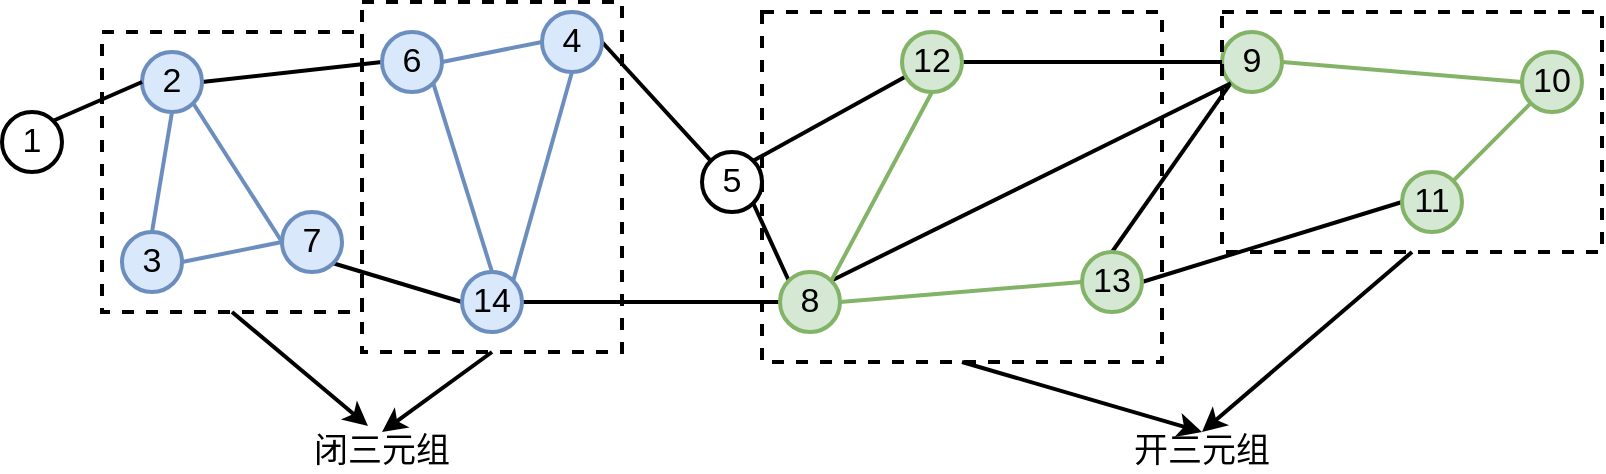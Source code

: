 <mxfile version="13.10.1" type="github" pages="37">
  <diagram id="zkGor0KFy6qFDHZaksyz" name="Page-1">
    <mxGraphModel dx="1248" dy="713" grid="1" gridSize="10" guides="1" tooltips="1" connect="1" arrows="1" fold="1" page="1" pageScale="1" pageWidth="827" pageHeight="1169" math="0" shadow="0">
      <root>
        <mxCell id="0" />
        <mxCell id="1" parent="0" />
        <mxCell id="dcKnZ6bztnkocnLc-RD0-17" style="edgeStyle=none;rounded=0;orthogonalLoop=1;jettySize=auto;html=1;exitX=1;exitY=0.5;exitDx=0;exitDy=0;entryX=0;entryY=0.5;entryDx=0;entryDy=0;endArrow=none;endFill=0;strokeWidth=2;fontSize=17;" parent="1" source="dcKnZ6bztnkocnLc-RD0-1" target="dcKnZ6bztnkocnLc-RD0-7" edge="1">
          <mxGeometry relative="1" as="geometry" />
        </mxCell>
        <mxCell id="dcKnZ6bztnkocnLc-RD0-21" style="edgeStyle=none;rounded=0;orthogonalLoop=1;jettySize=auto;html=1;exitX=1;exitY=1;exitDx=0;exitDy=0;entryX=0;entryY=0.5;entryDx=0;entryDy=0;endArrow=none;endFill=0;strokeWidth=2;fontSize=17;fillColor=#dae8fc;strokeColor=#6c8ebf;" parent="1" source="dcKnZ6bztnkocnLc-RD0-1" target="dcKnZ6bztnkocnLc-RD0-3" edge="1">
          <mxGeometry relative="1" as="geometry" />
        </mxCell>
        <mxCell id="dcKnZ6bztnkocnLc-RD0-22" style="edgeStyle=none;rounded=0;orthogonalLoop=1;jettySize=auto;html=1;exitX=0.5;exitY=1;exitDx=0;exitDy=0;entryX=0.5;entryY=0;entryDx=0;entryDy=0;endArrow=none;endFill=0;strokeWidth=2;fontSize=17;fillColor=#dae8fc;strokeColor=#6c8ebf;" parent="1" source="dcKnZ6bztnkocnLc-RD0-1" target="dcKnZ6bztnkocnLc-RD0-5" edge="1">
          <mxGeometry relative="1" as="geometry" />
        </mxCell>
        <mxCell id="dcKnZ6bztnkocnLc-RD0-1" value="2" style="ellipse;whiteSpace=wrap;html=1;strokeWidth=2;fontSize=17;fillColor=#dae8fc;strokeColor=#6c8ebf;" parent="1" vertex="1">
          <mxGeometry x="80" y="80" width="30" height="30" as="geometry" />
        </mxCell>
        <mxCell id="dcKnZ6bztnkocnLc-RD0-23" style="edgeStyle=none;rounded=0;orthogonalLoop=1;jettySize=auto;html=1;exitX=0;exitY=0.5;exitDx=0;exitDy=0;entryX=1;entryY=0.5;entryDx=0;entryDy=0;endArrow=none;endFill=0;fillColor=#d5e8d4;strokeColor=#82b366;strokeWidth=2;fontSize=17;" parent="1" source="dcKnZ6bztnkocnLc-RD0-2" target="dcKnZ6bztnkocnLc-RD0-4" edge="1">
          <mxGeometry relative="1" as="geometry" />
        </mxCell>
        <mxCell id="dcKnZ6bztnkocnLc-RD0-2" value="10" style="ellipse;whiteSpace=wrap;html=1;fillColor=#d5e8d4;strokeColor=#82b366;strokeWidth=2;fontSize=17;" parent="1" vertex="1">
          <mxGeometry x="770" y="80" width="30" height="30" as="geometry" />
        </mxCell>
        <mxCell id="dcKnZ6bztnkocnLc-RD0-36" style="edgeStyle=none;rounded=0;orthogonalLoop=1;jettySize=auto;html=1;exitX=1;exitY=1;exitDx=0;exitDy=0;entryX=0;entryY=0.5;entryDx=0;entryDy=0;endArrow=none;endFill=0;strokeWidth=2;fontSize=17;" parent="1" source="dcKnZ6bztnkocnLc-RD0-3" target="dcKnZ6bztnkocnLc-RD0-8" edge="1">
          <mxGeometry relative="1" as="geometry" />
        </mxCell>
        <mxCell id="dcKnZ6bztnkocnLc-RD0-3" value="7" style="ellipse;whiteSpace=wrap;html=1;strokeWidth=2;fontSize=17;fillColor=#dae8fc;strokeColor=#6c8ebf;" parent="1" vertex="1">
          <mxGeometry x="150" y="160" width="30" height="30" as="geometry" />
        </mxCell>
        <mxCell id="dcKnZ6bztnkocnLc-RD0-25" style="edgeStyle=none;rounded=0;orthogonalLoop=1;jettySize=auto;html=1;exitX=0;exitY=1;exitDx=0;exitDy=0;entryX=0.5;entryY=0;entryDx=0;entryDy=0;endArrow=none;endFill=0;strokeWidth=2;fontSize=17;" parent="1" source="dcKnZ6bztnkocnLc-RD0-4" target="dcKnZ6bztnkocnLc-RD0-9" edge="1">
          <mxGeometry relative="1" as="geometry" />
        </mxCell>
        <mxCell id="dcKnZ6bztnkocnLc-RD0-4" value="9" style="ellipse;whiteSpace=wrap;html=1;fillColor=#d5e8d4;strokeColor=#82b366;strokeWidth=2;fontSize=17;" parent="1" vertex="1">
          <mxGeometry x="620" y="70" width="30" height="30" as="geometry" />
        </mxCell>
        <mxCell id="dcKnZ6bztnkocnLc-RD0-20" style="edgeStyle=none;rounded=0;orthogonalLoop=1;jettySize=auto;html=1;exitX=1;exitY=0.5;exitDx=0;exitDy=0;entryX=0;entryY=0.5;entryDx=0;entryDy=0;endArrow=none;endFill=0;strokeWidth=2;fontSize=17;fillColor=#dae8fc;strokeColor=#6c8ebf;" parent="1" source="dcKnZ6bztnkocnLc-RD0-5" target="dcKnZ6bztnkocnLc-RD0-3" edge="1">
          <mxGeometry relative="1" as="geometry" />
        </mxCell>
        <mxCell id="dcKnZ6bztnkocnLc-RD0-5" value="3" style="ellipse;whiteSpace=wrap;html=1;strokeWidth=2;fontSize=17;fillColor=#dae8fc;strokeColor=#6c8ebf;" parent="1" vertex="1">
          <mxGeometry x="70" y="170" width="30" height="30" as="geometry" />
        </mxCell>
        <mxCell id="dcKnZ6bztnkocnLc-RD0-16" style="rounded=0;orthogonalLoop=1;jettySize=auto;html=1;exitX=1;exitY=0;exitDx=0;exitDy=0;entryX=0;entryY=0.5;entryDx=0;entryDy=0;endArrow=none;endFill=0;strokeWidth=2;fontSize=17;" parent="1" source="dcKnZ6bztnkocnLc-RD0-6" target="dcKnZ6bztnkocnLc-RD0-1" edge="1">
          <mxGeometry relative="1" as="geometry" />
        </mxCell>
        <mxCell id="dcKnZ6bztnkocnLc-RD0-6" value="1" style="ellipse;whiteSpace=wrap;html=1;strokeWidth=2;fontSize=17;" parent="1" vertex="1">
          <mxGeometry x="10" y="110" width="30" height="30" as="geometry" />
        </mxCell>
        <mxCell id="dcKnZ6bztnkocnLc-RD0-18" style="edgeStyle=none;rounded=0;orthogonalLoop=1;jettySize=auto;html=1;exitX=1;exitY=1;exitDx=0;exitDy=0;entryX=0.5;entryY=0;entryDx=0;entryDy=0;endArrow=none;endFill=0;strokeWidth=2;fontSize=17;fillColor=#dae8fc;strokeColor=#6c8ebf;" parent="1" source="dcKnZ6bztnkocnLc-RD0-7" target="dcKnZ6bztnkocnLc-RD0-8" edge="1">
          <mxGeometry relative="1" as="geometry" />
        </mxCell>
        <mxCell id="dcKnZ6bztnkocnLc-RD0-33" style="edgeStyle=none;rounded=0;orthogonalLoop=1;jettySize=auto;html=1;exitX=1;exitY=0.5;exitDx=0;exitDy=0;entryX=0;entryY=0.5;entryDx=0;entryDy=0;endArrow=none;endFill=0;strokeWidth=2;fontSize=17;fillColor=#dae8fc;strokeColor=#6c8ebf;" parent="1" source="dcKnZ6bztnkocnLc-RD0-7" target="dcKnZ6bztnkocnLc-RD0-13" edge="1">
          <mxGeometry relative="1" as="geometry" />
        </mxCell>
        <mxCell id="dcKnZ6bztnkocnLc-RD0-7" value="6" style="ellipse;whiteSpace=wrap;html=1;strokeWidth=2;fontSize=17;fillColor=#dae8fc;strokeColor=#6c8ebf;" parent="1" vertex="1">
          <mxGeometry x="200" y="70" width="30" height="30" as="geometry" />
        </mxCell>
        <mxCell id="dcKnZ6bztnkocnLc-RD0-32" style="edgeStyle=none;rounded=0;orthogonalLoop=1;jettySize=auto;html=1;exitX=1;exitY=0.5;exitDx=0;exitDy=0;entryX=0;entryY=0.5;entryDx=0;entryDy=0;endArrow=none;endFill=0;strokeWidth=2;fontSize=17;" parent="1" source="dcKnZ6bztnkocnLc-RD0-8" target="dcKnZ6bztnkocnLc-RD0-12" edge="1">
          <mxGeometry relative="1" as="geometry" />
        </mxCell>
        <mxCell id="dcKnZ6bztnkocnLc-RD0-8" value="14" style="ellipse;whiteSpace=wrap;html=1;strokeWidth=2;fontSize=17;fillColor=#dae8fc;strokeColor=#6c8ebf;" parent="1" vertex="1">
          <mxGeometry x="240" y="190" width="30" height="30" as="geometry" />
        </mxCell>
        <mxCell id="dcKnZ6bztnkocnLc-RD0-39" style="edgeStyle=none;rounded=0;orthogonalLoop=1;jettySize=auto;html=1;exitX=1;exitY=0.5;exitDx=0;exitDy=0;entryX=0;entryY=0.5;entryDx=0;entryDy=0;endArrow=none;endFill=0;strokeWidth=2;fontSize=17;" parent="1" source="dcKnZ6bztnkocnLc-RD0-9" target="dcKnZ6bztnkocnLc-RD0-10" edge="1">
          <mxGeometry relative="1" as="geometry" />
        </mxCell>
        <mxCell id="dcKnZ6bztnkocnLc-RD0-9" value="13" style="ellipse;whiteSpace=wrap;html=1;strokeWidth=2;fontSize=17;fillColor=#d5e8d4;strokeColor=#82b366;" parent="1" vertex="1">
          <mxGeometry x="550" y="180" width="30" height="30" as="geometry" />
        </mxCell>
        <mxCell id="dcKnZ6bztnkocnLc-RD0-24" style="edgeStyle=none;rounded=0;orthogonalLoop=1;jettySize=auto;html=1;exitX=1;exitY=0;exitDx=0;exitDy=0;entryX=0;entryY=1;entryDx=0;entryDy=0;endArrow=none;endFill=0;fillColor=#d5e8d4;strokeColor=#82b366;strokeWidth=2;fontSize=17;" parent="1" source="dcKnZ6bztnkocnLc-RD0-10" target="dcKnZ6bztnkocnLc-RD0-2" edge="1">
          <mxGeometry relative="1" as="geometry" />
        </mxCell>
        <mxCell id="dcKnZ6bztnkocnLc-RD0-10" value="11" style="ellipse;whiteSpace=wrap;html=1;fillColor=#d5e8d4;strokeColor=#82b366;strokeWidth=2;fontSize=17;" parent="1" vertex="1">
          <mxGeometry x="710" y="140" width="30" height="30" as="geometry" />
        </mxCell>
        <mxCell id="dcKnZ6bztnkocnLc-RD0-28" style="edgeStyle=none;rounded=0;orthogonalLoop=1;jettySize=auto;html=1;exitX=1;exitY=0;exitDx=0;exitDy=0;endArrow=none;endFill=0;strokeWidth=2;fontSize=17;" parent="1" source="dcKnZ6bztnkocnLc-RD0-11" target="dcKnZ6bztnkocnLc-RD0-14" edge="1">
          <mxGeometry relative="1" as="geometry" />
        </mxCell>
        <mxCell id="dcKnZ6bztnkocnLc-RD0-29" style="edgeStyle=none;rounded=0;orthogonalLoop=1;jettySize=auto;html=1;exitX=1;exitY=1;exitDx=0;exitDy=0;entryX=0;entryY=0;entryDx=0;entryDy=0;endArrow=none;endFill=0;strokeWidth=2;fontSize=17;" parent="1" source="dcKnZ6bztnkocnLc-RD0-11" target="dcKnZ6bztnkocnLc-RD0-12" edge="1">
          <mxGeometry relative="1" as="geometry" />
        </mxCell>
        <mxCell id="dcKnZ6bztnkocnLc-RD0-11" value="5" style="ellipse;whiteSpace=wrap;html=1;strokeWidth=2;fontSize=17;" parent="1" vertex="1">
          <mxGeometry x="360" y="130" width="30" height="30" as="geometry" />
        </mxCell>
        <mxCell id="dcKnZ6bztnkocnLc-RD0-37" style="edgeStyle=none;rounded=0;orthogonalLoop=1;jettySize=auto;html=1;exitX=1;exitY=0.5;exitDx=0;exitDy=0;entryX=0;entryY=0.5;entryDx=0;entryDy=0;endArrow=none;endFill=0;strokeWidth=2;fontSize=17;fillColor=#d5e8d4;strokeColor=#82b366;" parent="1" source="dcKnZ6bztnkocnLc-RD0-12" target="dcKnZ6bztnkocnLc-RD0-9" edge="1">
          <mxGeometry relative="1" as="geometry" />
        </mxCell>
        <mxCell id="dcKnZ6bztnkocnLc-RD0-40" style="edgeStyle=none;rounded=0;orthogonalLoop=1;jettySize=auto;html=1;exitX=1;exitY=0;exitDx=0;exitDy=0;entryX=0;entryY=1;entryDx=0;entryDy=0;endArrow=none;endFill=0;strokeWidth=2;fontSize=17;" parent="1" source="dcKnZ6bztnkocnLc-RD0-12" target="dcKnZ6bztnkocnLc-RD0-4" edge="1">
          <mxGeometry relative="1" as="geometry" />
        </mxCell>
        <mxCell id="dcKnZ6bztnkocnLc-RD0-12" value="8" style="ellipse;whiteSpace=wrap;html=1;strokeWidth=2;fontSize=17;fillColor=#d5e8d4;strokeColor=#82b366;" parent="1" vertex="1">
          <mxGeometry x="399" y="190" width="30" height="30" as="geometry" />
        </mxCell>
        <mxCell id="dcKnZ6bztnkocnLc-RD0-30" style="edgeStyle=none;rounded=0;orthogonalLoop=1;jettySize=auto;html=1;exitX=1;exitY=0.5;exitDx=0;exitDy=0;entryX=0;entryY=0;entryDx=0;entryDy=0;endArrow=none;endFill=0;strokeWidth=2;fontSize=17;" parent="1" source="dcKnZ6bztnkocnLc-RD0-13" target="dcKnZ6bztnkocnLc-RD0-11" edge="1">
          <mxGeometry relative="1" as="geometry" />
        </mxCell>
        <mxCell id="dcKnZ6bztnkocnLc-RD0-31" style="edgeStyle=none;rounded=0;orthogonalLoop=1;jettySize=auto;html=1;exitX=0.5;exitY=1;exitDx=0;exitDy=0;entryX=1;entryY=0;entryDx=0;entryDy=0;endArrow=none;endFill=0;strokeWidth=2;fontSize=17;fillColor=#dae8fc;strokeColor=#6c8ebf;" parent="1" source="dcKnZ6bztnkocnLc-RD0-13" target="dcKnZ6bztnkocnLc-RD0-8" edge="1">
          <mxGeometry relative="1" as="geometry" />
        </mxCell>
        <mxCell id="dcKnZ6bztnkocnLc-RD0-13" value="4" style="ellipse;whiteSpace=wrap;html=1;strokeWidth=2;fontSize=17;fillColor=#dae8fc;strokeColor=#6c8ebf;" parent="1" vertex="1">
          <mxGeometry x="280" y="60" width="30" height="30" as="geometry" />
        </mxCell>
        <mxCell id="dcKnZ6bztnkocnLc-RD0-26" style="edgeStyle=none;rounded=0;orthogonalLoop=1;jettySize=auto;html=1;exitX=1;exitY=0.5;exitDx=0;exitDy=0;entryX=0;entryY=0.5;entryDx=0;entryDy=0;endArrow=none;endFill=0;strokeWidth=2;fontSize=17;" parent="1" source="dcKnZ6bztnkocnLc-RD0-14" target="dcKnZ6bztnkocnLc-RD0-4" edge="1">
          <mxGeometry relative="1" as="geometry" />
        </mxCell>
        <mxCell id="dcKnZ6bztnkocnLc-RD0-27" style="edgeStyle=none;rounded=0;orthogonalLoop=1;jettySize=auto;html=1;exitX=0.5;exitY=1;exitDx=0;exitDy=0;entryX=1;entryY=0;entryDx=0;entryDy=0;endArrow=none;endFill=0;strokeWidth=2;fontSize=17;fillColor=#d5e8d4;strokeColor=#82b366;" parent="1" source="dcKnZ6bztnkocnLc-RD0-14" target="dcKnZ6bztnkocnLc-RD0-12" edge="1">
          <mxGeometry relative="1" as="geometry" />
        </mxCell>
        <mxCell id="dcKnZ6bztnkocnLc-RD0-14" value="12" style="ellipse;whiteSpace=wrap;html=1;strokeWidth=2;fontSize=17;fillColor=#d5e8d4;strokeColor=#82b366;" parent="1" vertex="1">
          <mxGeometry x="460" y="70" width="30" height="30" as="geometry" />
        </mxCell>
        <mxCell id="dcKnZ6bztnkocnLc-RD0-48" style="edgeStyle=none;rounded=0;orthogonalLoop=1;jettySize=auto;html=1;exitX=0.5;exitY=1;exitDx=0;exitDy=0;endArrow=classic;endFill=1;strokeWidth=2;fontSize=17;startArrow=none;startFill=0;" parent="1" source="dcKnZ6bztnkocnLc-RD0-42" edge="1">
          <mxGeometry relative="1" as="geometry">
            <mxPoint x="193" y="267" as="targetPoint" />
          </mxGeometry>
        </mxCell>
        <mxCell id="dcKnZ6bztnkocnLc-RD0-42" value="" style="rounded=0;whiteSpace=wrap;html=1;strokeWidth=2;fontSize=17;fillColor=none;dashed=1;" parent="1" vertex="1">
          <mxGeometry x="60" y="70" width="130" height="140" as="geometry" />
        </mxCell>
        <mxCell id="dcKnZ6bztnkocnLc-RD0-43" style="edgeStyle=none;rounded=0;orthogonalLoop=1;jettySize=auto;html=1;exitX=0.25;exitY=1;exitDx=0;exitDy=0;endArrow=none;endFill=0;strokeWidth=2;fontSize=17;" parent="1" source="dcKnZ6bztnkocnLc-RD0-42" target="dcKnZ6bztnkocnLc-RD0-42" edge="1">
          <mxGeometry relative="1" as="geometry" />
        </mxCell>
        <mxCell id="dcKnZ6bztnkocnLc-RD0-49" style="edgeStyle=none;rounded=0;orthogonalLoop=1;jettySize=auto;html=1;exitX=0.5;exitY=1;exitDx=0;exitDy=0;entryX=0.5;entryY=0;entryDx=0;entryDy=0;startArrow=none;startFill=0;endArrow=classic;endFill=1;strokeWidth=2;fontSize=17;" parent="1" source="dcKnZ6bztnkocnLc-RD0-44" target="dcKnZ6bztnkocnLc-RD0-47" edge="1">
          <mxGeometry relative="1" as="geometry" />
        </mxCell>
        <mxCell id="dcKnZ6bztnkocnLc-RD0-44" value="" style="rounded=0;whiteSpace=wrap;html=1;strokeWidth=2;fontSize=17;fillColor=none;dashed=1;" parent="1" vertex="1">
          <mxGeometry x="190" y="55" width="130" height="175" as="geometry" />
        </mxCell>
        <mxCell id="dcKnZ6bztnkocnLc-RD0-51" style="edgeStyle=none;rounded=0;orthogonalLoop=1;jettySize=auto;html=1;exitX=0.5;exitY=1;exitDx=0;exitDy=0;entryX=0.5;entryY=0;entryDx=0;entryDy=0;startArrow=none;startFill=0;endArrow=classic;endFill=1;strokeWidth=2;fontSize=17;" parent="1" source="dcKnZ6bztnkocnLc-RD0-45" target="dcKnZ6bztnkocnLc-RD0-50" edge="1">
          <mxGeometry relative="1" as="geometry" />
        </mxCell>
        <mxCell id="dcKnZ6bztnkocnLc-RD0-45" value="" style="rounded=0;whiteSpace=wrap;html=1;strokeWidth=2;fontSize=17;fillColor=none;dashed=1;" parent="1" vertex="1">
          <mxGeometry x="390" y="60" width="200" height="175" as="geometry" />
        </mxCell>
        <mxCell id="dcKnZ6bztnkocnLc-RD0-52" style="edgeStyle=none;rounded=0;orthogonalLoop=1;jettySize=auto;html=1;exitX=0.5;exitY=1;exitDx=0;exitDy=0;startArrow=none;startFill=0;endArrow=classic;endFill=1;strokeWidth=2;fontSize=17;" parent="1" source="dcKnZ6bztnkocnLc-RD0-46" edge="1">
          <mxGeometry relative="1" as="geometry">
            <mxPoint x="610" y="270" as="targetPoint" />
          </mxGeometry>
        </mxCell>
        <mxCell id="dcKnZ6bztnkocnLc-RD0-46" value="" style="rounded=0;whiteSpace=wrap;html=1;strokeWidth=2;fontSize=17;fillColor=none;dashed=1;" parent="1" vertex="1">
          <mxGeometry x="620" y="60" width="190" height="120" as="geometry" />
        </mxCell>
        <mxCell id="dcKnZ6bztnkocnLc-RD0-47" value="闭三元组" style="text;html=1;strokeColor=none;fillColor=none;align=center;verticalAlign=middle;whiteSpace=wrap;rounded=0;dashed=1;fontSize=17;" parent="1" vertex="1">
          <mxGeometry x="160" y="270" width="80" height="20" as="geometry" />
        </mxCell>
        <mxCell id="dcKnZ6bztnkocnLc-RD0-50" value="开三元组" style="text;html=1;strokeColor=none;fillColor=none;align=center;verticalAlign=middle;whiteSpace=wrap;rounded=0;dashed=1;fontSize=17;" parent="1" vertex="1">
          <mxGeometry x="570" y="270" width="80" height="20" as="geometry" />
        </mxCell>
      </root>
    </mxGraphModel>
  </diagram>
  <diagram id="6TC3ZU0KQcGp2BVUAbJR" name="Page-2">
    <mxGraphModel dx="1248" dy="713" grid="1" gridSize="10" guides="1" tooltips="1" connect="1" arrows="1" fold="1" page="1" pageScale="1" pageWidth="827" pageHeight="1169" math="0" shadow="0">
      <root>
        <mxCell id="mUlnrt3okP6eEV1uF5tq-0" />
        <mxCell id="mUlnrt3okP6eEV1uF5tq-1" parent="mUlnrt3okP6eEV1uF5tq-0" />
        <mxCell id="mUlnrt3okP6eEV1uF5tq-7" style="edgeStyle=none;rounded=0;orthogonalLoop=1;jettySize=auto;html=1;exitX=1;exitY=0.5;exitDx=0;exitDy=0;entryX=-0.004;entryY=0.327;entryDx=0;entryDy=0;entryPerimeter=0;startArrow=none;startFill=0;endArrow=none;endFill=0;strokeWidth=2;fontSize=17;fillColor=#f8cecc;strokeColor=#b85450;" parent="mUlnrt3okP6eEV1uF5tq-1" source="mUlnrt3okP6eEV1uF5tq-2" target="mUlnrt3okP6eEV1uF5tq-4" edge="1">
          <mxGeometry relative="1" as="geometry" />
        </mxCell>
        <mxCell id="mUlnrt3okP6eEV1uF5tq-2" value="A" style="ellipse;whiteSpace=wrap;html=1;strokeWidth=2;fontSize=17;fillColor=#f8cecc;strokeColor=#b85450;" parent="mUlnrt3okP6eEV1uF5tq-1" vertex="1">
          <mxGeometry x="80" y="40" width="40" height="40" as="geometry" />
        </mxCell>
        <mxCell id="mUlnrt3okP6eEV1uF5tq-3" value="D" style="ellipse;whiteSpace=wrap;html=1;strokeWidth=2;fontSize=17;fillColor=#f8cecc;strokeColor=#b85450;" parent="mUlnrt3okP6eEV1uF5tq-1" vertex="1">
          <mxGeometry x="390" y="80" width="40" height="40" as="geometry" />
        </mxCell>
        <mxCell id="mUlnrt3okP6eEV1uF5tq-8" style="edgeStyle=none;rounded=0;orthogonalLoop=1;jettySize=auto;html=1;exitX=1;exitY=0;exitDx=0;exitDy=0;entryX=0.064;entryY=0.691;entryDx=0;entryDy=0;entryPerimeter=0;startArrow=none;startFill=0;endArrow=none;endFill=0;strokeWidth=2;fontSize=17;fillColor=#f8cecc;" parent="mUlnrt3okP6eEV1uF5tq-1" source="mUlnrt3okP6eEV1uF5tq-4" target="mUlnrt3okP6eEV1uF5tq-6" edge="1">
          <mxGeometry relative="1" as="geometry" />
        </mxCell>
        <mxCell id="mUlnrt3okP6eEV1uF5tq-12" style="edgeStyle=none;rounded=0;orthogonalLoop=1;jettySize=auto;html=1;exitX=1;exitY=1;exitDx=0;exitDy=0;entryX=0;entryY=0;entryDx=0;entryDy=0;startArrow=none;startFill=0;endArrow=none;endFill=0;strokeWidth=2;fontSize=17;fillColor=#f8cecc;strokeColor=#b85450;" parent="mUlnrt3okP6eEV1uF5tq-1" source="mUlnrt3okP6eEV1uF5tq-4" target="mUlnrt3okP6eEV1uF5tq-5" edge="1">
          <mxGeometry relative="1" as="geometry" />
        </mxCell>
        <mxCell id="mUlnrt3okP6eEV1uF5tq-4" value="B" style="ellipse;whiteSpace=wrap;html=1;strokeWidth=2;fontSize=17;fillColor=#f8cecc;strokeColor=#b85450;" parent="mUlnrt3okP6eEV1uF5tq-1" vertex="1">
          <mxGeometry x="180" y="60" width="40" height="40" as="geometry" />
        </mxCell>
        <mxCell id="mUlnrt3okP6eEV1uF5tq-10" style="edgeStyle=none;rounded=0;orthogonalLoop=1;jettySize=auto;html=1;exitX=1;exitY=0.5;exitDx=0;exitDy=0;entryX=-0.027;entryY=0.691;entryDx=0;entryDy=0;entryPerimeter=0;startArrow=none;startFill=0;endArrow=none;endFill=0;strokeWidth=2;fontSize=17;fillColor=#f8cecc;strokeColor=#b85450;" parent="mUlnrt3okP6eEV1uF5tq-1" source="mUlnrt3okP6eEV1uF5tq-5" target="mUlnrt3okP6eEV1uF5tq-3" edge="1">
          <mxGeometry relative="1" as="geometry" />
        </mxCell>
        <mxCell id="mUlnrt3okP6eEV1uF5tq-5" value="E" style="ellipse;whiteSpace=wrap;html=1;strokeWidth=2;fontSize=17;fillColor=#f8cecc;strokeColor=#b85450;" parent="mUlnrt3okP6eEV1uF5tq-1" vertex="1">
          <mxGeometry x="240" y="120" width="40" height="40" as="geometry" />
        </mxCell>
        <mxCell id="mUlnrt3okP6eEV1uF5tq-11" value="" style="edgeStyle=none;rounded=0;orthogonalLoop=1;jettySize=auto;html=1;startArrow=none;startFill=0;endArrow=none;endFill=0;strokeWidth=2;fontSize=17;fillColor=#f8cecc;" parent="mUlnrt3okP6eEV1uF5tq-1" source="mUlnrt3okP6eEV1uF5tq-6" target="mUlnrt3okP6eEV1uF5tq-5" edge="1">
          <mxGeometry relative="1" as="geometry" />
        </mxCell>
        <mxCell id="mUlnrt3okP6eEV1uF5tq-6" value="C" style="ellipse;whiteSpace=wrap;html=1;strokeWidth=2;fontSize=17;fillColor=#f8cecc;strokeColor=#b85450;" parent="mUlnrt3okP6eEV1uF5tq-1" vertex="1">
          <mxGeometry x="270" y="20" width="40" height="40" as="geometry" />
        </mxCell>
        <mxCell id="mUlnrt3okP6eEV1uF5tq-13" style="edgeStyle=none;rounded=0;orthogonalLoop=1;jettySize=auto;html=1;exitX=1;exitY=0.5;exitDx=0;exitDy=0;entryX=-0.004;entryY=0.327;entryDx=0;entryDy=0;entryPerimeter=0;startArrow=none;startFill=0;endArrow=classic;endFill=1;strokeWidth=2;fontSize=17;fillColor=#f8cecc;strokeColor=#b85450;" parent="mUlnrt3okP6eEV1uF5tq-1" source="mUlnrt3okP6eEV1uF5tq-14" target="mUlnrt3okP6eEV1uF5tq-18" edge="1">
          <mxGeometry relative="1" as="geometry" />
        </mxCell>
        <mxCell id="mUlnrt3okP6eEV1uF5tq-14" value="A" style="ellipse;whiteSpace=wrap;html=1;strokeWidth=2;fontSize=17;fillColor=#f8cecc;strokeColor=#b85450;" parent="mUlnrt3okP6eEV1uF5tq-1" vertex="1">
          <mxGeometry x="64" y="250" width="40" height="40" as="geometry" />
        </mxCell>
        <mxCell id="mUlnrt3okP6eEV1uF5tq-15" value="D" style="ellipse;whiteSpace=wrap;html=1;strokeWidth=2;fontSize=17;fillColor=#f8cecc;strokeColor=#b85450;" parent="mUlnrt3okP6eEV1uF5tq-1" vertex="1">
          <mxGeometry x="374" y="290" width="40" height="40" as="geometry" />
        </mxCell>
        <mxCell id="mUlnrt3okP6eEV1uF5tq-16" style="edgeStyle=none;rounded=0;orthogonalLoop=1;jettySize=auto;html=1;exitX=1;exitY=0;exitDx=0;exitDy=0;entryX=0.064;entryY=0.691;entryDx=0;entryDy=0;entryPerimeter=0;startArrow=none;startFill=0;endArrow=classic;endFill=1;strokeWidth=2;fontSize=17;fillColor=#f8cecc;strokeColor=#b85450;" parent="mUlnrt3okP6eEV1uF5tq-1" source="mUlnrt3okP6eEV1uF5tq-18" target="mUlnrt3okP6eEV1uF5tq-22" edge="1">
          <mxGeometry relative="1" as="geometry" />
        </mxCell>
        <mxCell id="mUlnrt3okP6eEV1uF5tq-17" style="edgeStyle=none;rounded=0;orthogonalLoop=1;jettySize=auto;html=1;exitX=1;exitY=1;exitDx=0;exitDy=0;entryX=0;entryY=0;entryDx=0;entryDy=0;startArrow=classic;startFill=1;endArrow=none;endFill=0;strokeWidth=2;fontSize=17;fillColor=#f8cecc;" parent="mUlnrt3okP6eEV1uF5tq-1" source="mUlnrt3okP6eEV1uF5tq-18" target="mUlnrt3okP6eEV1uF5tq-20" edge="1">
          <mxGeometry relative="1" as="geometry" />
        </mxCell>
        <mxCell id="mUlnrt3okP6eEV1uF5tq-18" value="B" style="ellipse;whiteSpace=wrap;html=1;strokeWidth=2;fontSize=17;fillColor=#f8cecc;strokeColor=#b85450;" parent="mUlnrt3okP6eEV1uF5tq-1" vertex="1">
          <mxGeometry x="164" y="270" width="40" height="40" as="geometry" />
        </mxCell>
        <mxCell id="mUlnrt3okP6eEV1uF5tq-19" style="edgeStyle=none;rounded=0;orthogonalLoop=1;jettySize=auto;html=1;exitX=1;exitY=0.5;exitDx=0;exitDy=0;entryX=-0.027;entryY=0.691;entryDx=0;entryDy=0;entryPerimeter=0;startArrow=none;startFill=0;endArrow=classic;endFill=1;strokeWidth=2;fontSize=17;fillColor=#f8cecc;strokeColor=#b85450;" parent="mUlnrt3okP6eEV1uF5tq-1" source="mUlnrt3okP6eEV1uF5tq-20" target="mUlnrt3okP6eEV1uF5tq-15" edge="1">
          <mxGeometry relative="1" as="geometry" />
        </mxCell>
        <mxCell id="mUlnrt3okP6eEV1uF5tq-20" value="E" style="ellipse;whiteSpace=wrap;html=1;strokeWidth=2;fontSize=17;fillColor=#f8cecc;strokeColor=#b85450;" parent="mUlnrt3okP6eEV1uF5tq-1" vertex="1">
          <mxGeometry x="224" y="330" width="40" height="40" as="geometry" />
        </mxCell>
        <mxCell id="mUlnrt3okP6eEV1uF5tq-21" value="" style="edgeStyle=none;rounded=0;orthogonalLoop=1;jettySize=auto;html=1;startArrow=none;startFill=0;endArrow=classic;endFill=1;strokeWidth=2;fontSize=17;fillColor=#f8cecc;strokeColor=#b85450;" parent="mUlnrt3okP6eEV1uF5tq-1" source="mUlnrt3okP6eEV1uF5tq-22" target="mUlnrt3okP6eEV1uF5tq-20" edge="1">
          <mxGeometry relative="1" as="geometry" />
        </mxCell>
        <mxCell id="mUlnrt3okP6eEV1uF5tq-22" value="C" style="ellipse;whiteSpace=wrap;html=1;strokeWidth=2;fontSize=17;fillColor=#f8cecc;strokeColor=#b85450;" parent="mUlnrt3okP6eEV1uF5tq-1" vertex="1">
          <mxGeometry x="254" y="230" width="40" height="40" as="geometry" />
        </mxCell>
      </root>
    </mxGraphModel>
  </diagram>
  <diagram id="fo2IeLdqHEBDY3n0Ft_c" name="Page-3">
    <mxGraphModel dx="1180" dy="662" grid="1" gridSize="10" guides="1" tooltips="1" connect="1" arrows="1" fold="1" page="1" pageScale="1" pageWidth="827" pageHeight="1169" math="0" shadow="0">
      <root>
        <mxCell id="C_Jgbi9Cd2hozdbQ83bv-0" />
        <mxCell id="C_Jgbi9Cd2hozdbQ83bv-1" parent="C_Jgbi9Cd2hozdbQ83bv-0" />
        <mxCell id="C_Jgbi9Cd2hozdbQ83bv-2" style="edgeStyle=none;rounded=0;orthogonalLoop=1;jettySize=auto;html=1;exitX=1;exitY=0.5;exitDx=0;exitDy=0;entryX=0;entryY=0.5;entryDx=0;entryDy=0;endArrow=none;endFill=0;strokeWidth=2;fontSize=17;" parent="C_Jgbi9Cd2hozdbQ83bv-1" source="C_Jgbi9Cd2hozdbQ83bv-5" target="C_Jgbi9Cd2hozdbQ83bv-18" edge="1">
          <mxGeometry relative="1" as="geometry" />
        </mxCell>
        <mxCell id="C_Jgbi9Cd2hozdbQ83bv-4" style="edgeStyle=none;rounded=0;orthogonalLoop=1;jettySize=auto;html=1;exitX=0.5;exitY=1;exitDx=0;exitDy=0;entryX=0.5;entryY=0;entryDx=0;entryDy=0;endArrow=none;endFill=0;strokeWidth=2;fontSize=17;fillColor=#d5e8d4;strokeColor=#82b366;" parent="C_Jgbi9Cd2hozdbQ83bv-1" source="C_Jgbi9Cd2hozdbQ83bv-5" target="C_Jgbi9Cd2hozdbQ83bv-13" edge="1">
          <mxGeometry relative="1" as="geometry" />
        </mxCell>
        <mxCell id="C_Jgbi9Cd2hozdbQ83bv-5" value="2" style="ellipse;whiteSpace=wrap;html=1;strokeWidth=2;fontSize=17;fillColor=#d5e8d4;strokeColor=#82b366;" parent="C_Jgbi9Cd2hozdbQ83bv-1" vertex="1">
          <mxGeometry x="80" y="80" width="30" height="30" as="geometry" />
        </mxCell>
        <mxCell id="C_Jgbi9Cd2hozdbQ83bv-7" value="10" style="ellipse;whiteSpace=wrap;html=1;strokeWidth=2;fontSize=17;" parent="C_Jgbi9Cd2hozdbQ83bv-1" vertex="1">
          <mxGeometry x="770" y="80" width="30" height="30" as="geometry" />
        </mxCell>
        <mxCell id="C_Jgbi9Cd2hozdbQ83bv-8" style="edgeStyle=none;rounded=0;orthogonalLoop=1;jettySize=auto;html=1;exitX=1;exitY=1;exitDx=0;exitDy=0;entryX=0;entryY=0.5;entryDx=0;entryDy=0;endArrow=none;endFill=0;strokeWidth=2;fontSize=17;" parent="C_Jgbi9Cd2hozdbQ83bv-1" source="C_Jgbi9Cd2hozdbQ83bv-9" target="C_Jgbi9Cd2hozdbQ83bv-20" edge="1">
          <mxGeometry relative="1" as="geometry" />
        </mxCell>
        <mxCell id="C_Jgbi9Cd2hozdbQ83bv-9" value="7" style="ellipse;whiteSpace=wrap;html=1;strokeWidth=2;fontSize=17;" parent="C_Jgbi9Cd2hozdbQ83bv-1" vertex="1">
          <mxGeometry x="150" y="160" width="30" height="30" as="geometry" />
        </mxCell>
        <mxCell id="C_Jgbi9Cd2hozdbQ83bv-48" style="edgeStyle=none;rounded=0;orthogonalLoop=1;jettySize=auto;html=1;exitX=1;exitY=1;exitDx=0;exitDy=0;entryX=0;entryY=0;entryDx=0;entryDy=0;startArrow=none;startFill=0;endArrow=none;endFill=0;strokeWidth=2;fontSize=17;" parent="C_Jgbi9Cd2hozdbQ83bv-1" source="C_Jgbi9Cd2hozdbQ83bv-11" target="C_Jgbi9Cd2hozdbQ83bv-24" edge="1">
          <mxGeometry relative="1" as="geometry" />
        </mxCell>
        <mxCell id="C_Jgbi9Cd2hozdbQ83bv-11" value="9" style="ellipse;whiteSpace=wrap;html=1;strokeWidth=2;fontSize=17;" parent="C_Jgbi9Cd2hozdbQ83bv-1" vertex="1">
          <mxGeometry x="620" y="70" width="30" height="30" as="geometry" />
        </mxCell>
        <mxCell id="C_Jgbi9Cd2hozdbQ83bv-12" style="edgeStyle=none;rounded=0;orthogonalLoop=1;jettySize=auto;html=1;exitX=1;exitY=0.5;exitDx=0;exitDy=0;entryX=0;entryY=0.5;entryDx=0;entryDy=0;endArrow=none;endFill=0;strokeWidth=2;fontSize=17;" parent="C_Jgbi9Cd2hozdbQ83bv-1" source="C_Jgbi9Cd2hozdbQ83bv-13" target="C_Jgbi9Cd2hozdbQ83bv-9" edge="1">
          <mxGeometry relative="1" as="geometry" />
        </mxCell>
        <mxCell id="C_Jgbi9Cd2hozdbQ83bv-13" value="3" style="ellipse;whiteSpace=wrap;html=1;strokeWidth=2;fontSize=17;fillColor=#d5e8d4;strokeColor=#82b366;" parent="C_Jgbi9Cd2hozdbQ83bv-1" vertex="1">
          <mxGeometry x="70" y="170" width="30" height="30" as="geometry" />
        </mxCell>
        <mxCell id="C_Jgbi9Cd2hozdbQ83bv-14" style="rounded=0;orthogonalLoop=1;jettySize=auto;html=1;exitX=1;exitY=0;exitDx=0;exitDy=0;entryX=0;entryY=0.5;entryDx=0;entryDy=0;endArrow=none;endFill=0;strokeWidth=2;fontSize=17;fillColor=#d5e8d4;strokeColor=#82b366;" parent="C_Jgbi9Cd2hozdbQ83bv-1" source="C_Jgbi9Cd2hozdbQ83bv-15" target="C_Jgbi9Cd2hozdbQ83bv-5" edge="1">
          <mxGeometry relative="1" as="geometry" />
        </mxCell>
        <mxCell id="C_Jgbi9Cd2hozdbQ83bv-49" style="edgeStyle=none;rounded=0;orthogonalLoop=1;jettySize=auto;html=1;exitX=1;exitY=1;exitDx=0;exitDy=0;entryX=0;entryY=0;entryDx=0;entryDy=0;startArrow=none;startFill=0;endArrow=none;endFill=0;strokeColor=#82b366;strokeWidth=2;fontSize=17;fillColor=#d5e8d4;" parent="C_Jgbi9Cd2hozdbQ83bv-1" source="C_Jgbi9Cd2hozdbQ83bv-15" target="C_Jgbi9Cd2hozdbQ83bv-13" edge="1">
          <mxGeometry relative="1" as="geometry" />
        </mxCell>
        <mxCell id="C_Jgbi9Cd2hozdbQ83bv-15" value="1" style="ellipse;whiteSpace=wrap;html=1;strokeWidth=2;fontSize=17;fillColor=#d5e8d4;strokeColor=#82b366;" parent="C_Jgbi9Cd2hozdbQ83bv-1" vertex="1">
          <mxGeometry x="10" y="110" width="30" height="30" as="geometry" />
        </mxCell>
        <mxCell id="C_Jgbi9Cd2hozdbQ83bv-16" style="edgeStyle=none;rounded=0;orthogonalLoop=1;jettySize=auto;html=1;exitX=1;exitY=1;exitDx=0;exitDy=0;entryX=0.5;entryY=0;entryDx=0;entryDy=0;endArrow=none;endFill=0;strokeWidth=2;fontSize=17;fillColor=#d5e8d4;strokeColor=#82b366;" parent="C_Jgbi9Cd2hozdbQ83bv-1" source="C_Jgbi9Cd2hozdbQ83bv-18" target="C_Jgbi9Cd2hozdbQ83bv-20" edge="1">
          <mxGeometry relative="1" as="geometry" />
        </mxCell>
        <mxCell id="C_Jgbi9Cd2hozdbQ83bv-17" style="edgeStyle=none;rounded=0;orthogonalLoop=1;jettySize=auto;html=1;exitX=1;exitY=0.5;exitDx=0;exitDy=0;entryX=0;entryY=0.5;entryDx=0;entryDy=0;endArrow=none;endFill=0;strokeWidth=2;fontSize=17;fillColor=#d5e8d4;strokeColor=#82b366;" parent="C_Jgbi9Cd2hozdbQ83bv-1" source="C_Jgbi9Cd2hozdbQ83bv-18" target="C_Jgbi9Cd2hozdbQ83bv-33" edge="1">
          <mxGeometry relative="1" as="geometry" />
        </mxCell>
        <mxCell id="C_Jgbi9Cd2hozdbQ83bv-18" value="6" style="ellipse;whiteSpace=wrap;html=1;strokeWidth=2;fontSize=17;fillColor=#d5e8d4;strokeColor=#82b366;" parent="C_Jgbi9Cd2hozdbQ83bv-1" vertex="1">
          <mxGeometry x="200" y="70" width="30" height="30" as="geometry" />
        </mxCell>
        <mxCell id="C_Jgbi9Cd2hozdbQ83bv-19" style="edgeStyle=none;rounded=0;orthogonalLoop=1;jettySize=auto;html=1;exitX=1;exitY=0.5;exitDx=0;exitDy=0;entryX=0;entryY=0.5;entryDx=0;entryDy=0;endArrow=none;endFill=0;strokeWidth=2;fontSize=17;" parent="C_Jgbi9Cd2hozdbQ83bv-1" source="C_Jgbi9Cd2hozdbQ83bv-20" target="C_Jgbi9Cd2hozdbQ83bv-30" edge="1">
          <mxGeometry relative="1" as="geometry" />
        </mxCell>
        <mxCell id="C_Jgbi9Cd2hozdbQ83bv-20" value="14" style="ellipse;whiteSpace=wrap;html=1;strokeWidth=2;fontSize=17;fillColor=#d5e8d4;strokeColor=#82b366;" parent="C_Jgbi9Cd2hozdbQ83bv-1" vertex="1">
          <mxGeometry x="240" y="190" width="30" height="30" as="geometry" />
        </mxCell>
        <mxCell id="C_Jgbi9Cd2hozdbQ83bv-21" style="edgeStyle=none;rounded=0;orthogonalLoop=1;jettySize=auto;html=1;exitX=1;exitY=0.5;exitDx=0;exitDy=0;entryX=0;entryY=0.5;entryDx=0;entryDy=0;endArrow=none;endFill=0;strokeWidth=2;fontSize=17;" parent="C_Jgbi9Cd2hozdbQ83bv-1" source="C_Jgbi9Cd2hozdbQ83bv-22" target="C_Jgbi9Cd2hozdbQ83bv-24" edge="1">
          <mxGeometry relative="1" as="geometry" />
        </mxCell>
        <mxCell id="C_Jgbi9Cd2hozdbQ83bv-22" value="13" style="ellipse;whiteSpace=wrap;html=1;strokeWidth=2;fontSize=17;" parent="C_Jgbi9Cd2hozdbQ83bv-1" vertex="1">
          <mxGeometry x="550" y="180" width="30" height="30" as="geometry" />
        </mxCell>
        <mxCell id="C_Jgbi9Cd2hozdbQ83bv-23" style="edgeStyle=none;rounded=0;orthogonalLoop=1;jettySize=auto;html=1;exitX=1;exitY=0;exitDx=0;exitDy=0;entryX=0;entryY=1;entryDx=0;entryDy=0;endArrow=none;endFill=0;strokeWidth=2;fontSize=17;" parent="C_Jgbi9Cd2hozdbQ83bv-1" source="C_Jgbi9Cd2hozdbQ83bv-24" target="C_Jgbi9Cd2hozdbQ83bv-7" edge="1">
          <mxGeometry relative="1" as="geometry" />
        </mxCell>
        <mxCell id="C_Jgbi9Cd2hozdbQ83bv-24" value="11" style="ellipse;whiteSpace=wrap;html=1;strokeWidth=2;fontSize=17;" parent="C_Jgbi9Cd2hozdbQ83bv-1" vertex="1">
          <mxGeometry x="710" y="140" width="30" height="30" as="geometry" />
        </mxCell>
        <mxCell id="C_Jgbi9Cd2hozdbQ83bv-25" style="edgeStyle=none;rounded=0;orthogonalLoop=1;jettySize=auto;html=1;exitX=1;exitY=0;exitDx=0;exitDy=0;endArrow=none;endFill=0;strokeWidth=2;fontSize=17;fillColor=#d5e8d4;strokeColor=#82b366;" parent="C_Jgbi9Cd2hozdbQ83bv-1" source="C_Jgbi9Cd2hozdbQ83bv-27" target="C_Jgbi9Cd2hozdbQ83bv-36" edge="1">
          <mxGeometry relative="1" as="geometry" />
        </mxCell>
        <mxCell id="C_Jgbi9Cd2hozdbQ83bv-50" style="edgeStyle=none;rounded=0;orthogonalLoop=1;jettySize=auto;html=1;exitX=1;exitY=1;exitDx=0;exitDy=0;entryX=0;entryY=0;entryDx=0;entryDy=0;startArrow=none;startFill=0;endArrow=none;endFill=0;strokeColor=#82b366;strokeWidth=2;fontSize=17;fillColor=#d5e8d4;" parent="C_Jgbi9Cd2hozdbQ83bv-1" source="C_Jgbi9Cd2hozdbQ83bv-27" target="C_Jgbi9Cd2hozdbQ83bv-30" edge="1">
          <mxGeometry relative="1" as="geometry" />
        </mxCell>
        <mxCell id="C_Jgbi9Cd2hozdbQ83bv-27" value="5" style="ellipse;whiteSpace=wrap;html=1;strokeWidth=2;fontSize=17;fillColor=#d5e8d4;strokeColor=#82b366;" parent="C_Jgbi9Cd2hozdbQ83bv-1" vertex="1">
          <mxGeometry x="360" y="130" width="30" height="30" as="geometry" />
        </mxCell>
        <mxCell id="C_Jgbi9Cd2hozdbQ83bv-28" style="edgeStyle=none;rounded=0;orthogonalLoop=1;jettySize=auto;html=1;exitX=1;exitY=0.5;exitDx=0;exitDy=0;entryX=0;entryY=0.5;entryDx=0;entryDy=0;endArrow=none;endFill=0;strokeWidth=2;fontSize=17;" parent="C_Jgbi9Cd2hozdbQ83bv-1" source="C_Jgbi9Cd2hozdbQ83bv-30" target="C_Jgbi9Cd2hozdbQ83bv-22" edge="1">
          <mxGeometry relative="1" as="geometry" />
        </mxCell>
        <mxCell id="C_Jgbi9Cd2hozdbQ83bv-29" style="edgeStyle=none;rounded=0;orthogonalLoop=1;jettySize=auto;html=1;exitX=1;exitY=0;exitDx=0;exitDy=0;entryX=0;entryY=1;entryDx=0;entryDy=0;endArrow=none;endFill=0;strokeWidth=2;fontSize=17;" parent="C_Jgbi9Cd2hozdbQ83bv-1" source="C_Jgbi9Cd2hozdbQ83bv-30" target="C_Jgbi9Cd2hozdbQ83bv-11" edge="1">
          <mxGeometry relative="1" as="geometry" />
        </mxCell>
        <mxCell id="C_Jgbi9Cd2hozdbQ83bv-30" value="8" style="ellipse;whiteSpace=wrap;html=1;strokeWidth=2;fontSize=17;fillColor=#d5e8d4;strokeColor=#82b366;" parent="C_Jgbi9Cd2hozdbQ83bv-1" vertex="1">
          <mxGeometry x="399" y="190" width="30" height="30" as="geometry" />
        </mxCell>
        <mxCell id="C_Jgbi9Cd2hozdbQ83bv-31" style="edgeStyle=none;rounded=0;orthogonalLoop=1;jettySize=auto;html=1;exitX=1;exitY=0.5;exitDx=0;exitDy=0;entryX=0;entryY=0;entryDx=0;entryDy=0;endArrow=none;endFill=0;strokeWidth=2;fontSize=17;" parent="C_Jgbi9Cd2hozdbQ83bv-1" source="C_Jgbi9Cd2hozdbQ83bv-33" target="C_Jgbi9Cd2hozdbQ83bv-27" edge="1">
          <mxGeometry relative="1" as="geometry" />
        </mxCell>
        <mxCell id="C_Jgbi9Cd2hozdbQ83bv-32" style="edgeStyle=none;rounded=0;orthogonalLoop=1;jettySize=auto;html=1;exitX=0.5;exitY=1;exitDx=0;exitDy=0;entryX=1;entryY=0;entryDx=0;entryDy=0;endArrow=none;endFill=0;strokeWidth=2;fontSize=17;fillColor=#d5e8d4;strokeColor=#82b366;" parent="C_Jgbi9Cd2hozdbQ83bv-1" source="C_Jgbi9Cd2hozdbQ83bv-33" target="C_Jgbi9Cd2hozdbQ83bv-20" edge="1">
          <mxGeometry relative="1" as="geometry" />
        </mxCell>
        <mxCell id="C_Jgbi9Cd2hozdbQ83bv-33" value="4" style="ellipse;whiteSpace=wrap;html=1;strokeWidth=2;fontSize=17;fillColor=#d5e8d4;strokeColor=#82b366;" parent="C_Jgbi9Cd2hozdbQ83bv-1" vertex="1">
          <mxGeometry x="280" y="60" width="30" height="30" as="geometry" />
        </mxCell>
        <mxCell id="C_Jgbi9Cd2hozdbQ83bv-34" style="edgeStyle=none;rounded=0;orthogonalLoop=1;jettySize=auto;html=1;exitX=1;exitY=0.5;exitDx=0;exitDy=0;entryX=0;entryY=0.5;entryDx=0;entryDy=0;endArrow=none;endFill=0;strokeWidth=2;fontSize=17;" parent="C_Jgbi9Cd2hozdbQ83bv-1" source="C_Jgbi9Cd2hozdbQ83bv-36" target="C_Jgbi9Cd2hozdbQ83bv-11" edge="1">
          <mxGeometry relative="1" as="geometry" />
        </mxCell>
        <mxCell id="C_Jgbi9Cd2hozdbQ83bv-35" style="edgeStyle=none;rounded=0;orthogonalLoop=1;jettySize=auto;html=1;exitX=0.5;exitY=1;exitDx=0;exitDy=0;entryX=1;entryY=0;entryDx=0;entryDy=0;endArrow=none;endFill=0;strokeWidth=2;fontSize=17;fillColor=#d5e8d4;strokeColor=#82b366;" parent="C_Jgbi9Cd2hozdbQ83bv-1" source="C_Jgbi9Cd2hozdbQ83bv-36" target="C_Jgbi9Cd2hozdbQ83bv-30" edge="1">
          <mxGeometry relative="1" as="geometry" />
        </mxCell>
        <mxCell id="C_Jgbi9Cd2hozdbQ83bv-36" value="12" style="ellipse;whiteSpace=wrap;html=1;strokeWidth=2;fontSize=17;fillColor=#d5e8d4;strokeColor=#82b366;" parent="C_Jgbi9Cd2hozdbQ83bv-1" vertex="1">
          <mxGeometry x="460" y="70" width="30" height="30" as="geometry" />
        </mxCell>
        <mxCell id="C_Jgbi9Cd2hozdbQ83bv-39" style="edgeStyle=none;rounded=0;orthogonalLoop=1;jettySize=auto;html=1;exitX=0.25;exitY=1;exitDx=0;exitDy=0;endArrow=none;endFill=0;strokeWidth=2;fontSize=17;" parent="C_Jgbi9Cd2hozdbQ83bv-1" edge="1">
          <mxGeometry relative="1" as="geometry">
            <mxPoint x="92.5" y="210" as="sourcePoint" />
            <mxPoint x="92.5" y="210" as="targetPoint" />
          </mxGeometry>
        </mxCell>
      </root>
    </mxGraphModel>
  </diagram>
  <diagram id="AWmTw3KU0D6vKSQmU3iu" name="Page-4">
    <mxGraphModel dx="1248" dy="713" grid="1" gridSize="10" guides="1" tooltips="1" connect="1" arrows="1" fold="1" page="1" pageScale="1" pageWidth="827" pageHeight="1169" math="0" shadow="0">
      <root>
        <mxCell id="X3C43NGPoA_8UEQ3hMqD-0" />
        <mxCell id="X3C43NGPoA_8UEQ3hMqD-1" parent="X3C43NGPoA_8UEQ3hMqD-0" />
        <mxCell id="n_iw5bwPzCz7JrX39-Jo-0" style="edgeStyle=none;rounded=0;orthogonalLoop=1;jettySize=auto;html=1;exitX=0.5;exitY=1;exitDx=0;exitDy=0;entryX=0.5;entryY=0;entryDx=0;entryDy=0;endArrow=none;endFill=0;strokeWidth=2;fontSize=17;fillColor=#dae8fc;strokeColor=#6c8ebf;" parent="X3C43NGPoA_8UEQ3hMqD-1" source="n_iw5bwPzCz7JrX39-Jo-1" target="n_iw5bwPzCz7JrX39-Jo-2" edge="1">
          <mxGeometry relative="1" as="geometry" />
        </mxCell>
        <mxCell id="n_iw5bwPzCz7JrX39-Jo-21" value="" style="edgeStyle=none;rounded=0;orthogonalLoop=1;jettySize=auto;html=1;startArrow=none;startFill=0;endArrow=none;endFill=0;strokeColor=#000000;strokeWidth=2;fontSize=17;" parent="X3C43NGPoA_8UEQ3hMqD-1" source="n_iw5bwPzCz7JrX39-Jo-1" target="n_iw5bwPzCz7JrX39-Jo-19" edge="1">
          <mxGeometry relative="1" as="geometry" />
        </mxCell>
        <mxCell id="n_iw5bwPzCz7JrX39-Jo-1" value="2" style="ellipse;whiteSpace=wrap;html=1;strokeWidth=2;fontSize=17;fillColor=#dae8fc;strokeColor=#6c8ebf;" parent="X3C43NGPoA_8UEQ3hMqD-1" vertex="1">
          <mxGeometry x="250" y="140" width="30" height="30" as="geometry" />
        </mxCell>
        <mxCell id="n_iw5bwPzCz7JrX39-Jo-23" value="" style="edgeStyle=none;rounded=0;orthogonalLoop=1;jettySize=auto;html=1;startArrow=none;startFill=0;endArrow=none;endFill=0;strokeColor=#000000;strokeWidth=2;fontSize=17;" parent="X3C43NGPoA_8UEQ3hMqD-1" source="n_iw5bwPzCz7JrX39-Jo-2" target="n_iw5bwPzCz7JrX39-Jo-22" edge="1">
          <mxGeometry relative="1" as="geometry" />
        </mxCell>
        <mxCell id="n_iw5bwPzCz7JrX39-Jo-2" value="3" style="ellipse;whiteSpace=wrap;html=1;strokeWidth=2;fontSize=17;fillColor=#dae8fc;strokeColor=#6c8ebf;" parent="X3C43NGPoA_8UEQ3hMqD-1" vertex="1">
          <mxGeometry x="240" y="230" width="30" height="30" as="geometry" />
        </mxCell>
        <mxCell id="n_iw5bwPzCz7JrX39-Jo-3" style="rounded=0;orthogonalLoop=1;jettySize=auto;html=1;exitX=1;exitY=0;exitDx=0;exitDy=0;entryX=0;entryY=0.5;entryDx=0;entryDy=0;endArrow=none;endFill=0;strokeWidth=2;fontSize=17;fillColor=#dae8fc;strokeColor=#6c8ebf;" parent="X3C43NGPoA_8UEQ3hMqD-1" source="n_iw5bwPzCz7JrX39-Jo-5" target="n_iw5bwPzCz7JrX39-Jo-1" edge="1">
          <mxGeometry relative="1" as="geometry" />
        </mxCell>
        <mxCell id="n_iw5bwPzCz7JrX39-Jo-4" style="edgeStyle=none;rounded=0;orthogonalLoop=1;jettySize=auto;html=1;exitX=1;exitY=1;exitDx=0;exitDy=0;entryX=0;entryY=0;entryDx=0;entryDy=0;startArrow=none;startFill=0;endArrow=none;endFill=0;strokeWidth=2;fontSize=17;fillColor=#dae8fc;strokeColor=#6c8ebf;" parent="X3C43NGPoA_8UEQ3hMqD-1" source="n_iw5bwPzCz7JrX39-Jo-5" target="n_iw5bwPzCz7JrX39-Jo-2" edge="1">
          <mxGeometry relative="1" as="geometry" />
        </mxCell>
        <mxCell id="n_iw5bwPzCz7JrX39-Jo-30" value="" style="edgeStyle=none;rounded=0;orthogonalLoop=1;jettySize=auto;html=1;startArrow=none;startFill=0;endArrow=none;endFill=0;strokeColor=#000000;strokeWidth=2;fontSize=17;" parent="X3C43NGPoA_8UEQ3hMqD-1" source="n_iw5bwPzCz7JrX39-Jo-5" target="n_iw5bwPzCz7JrX39-Jo-17" edge="1">
          <mxGeometry relative="1" as="geometry" />
        </mxCell>
        <mxCell id="n_iw5bwPzCz7JrX39-Jo-5" value="1" style="ellipse;whiteSpace=wrap;html=1;strokeWidth=2;fontSize=17;fillColor=#dae8fc;strokeColor=#6c8ebf;" parent="X3C43NGPoA_8UEQ3hMqD-1" vertex="1">
          <mxGeometry x="180" y="170" width="30" height="30" as="geometry" />
        </mxCell>
        <mxCell id="n_iw5bwPzCz7JrX39-Jo-6" style="edgeStyle=none;rounded=0;orthogonalLoop=1;jettySize=auto;html=1;exitX=0.25;exitY=1;exitDx=0;exitDy=0;endArrow=none;endFill=0;strokeWidth=2;fontSize=17;" parent="X3C43NGPoA_8UEQ3hMqD-1" edge="1">
          <mxGeometry relative="1" as="geometry">
            <mxPoint x="262.5" y="270" as="sourcePoint" />
            <mxPoint x="262.5" y="270" as="targetPoint" />
          </mxGeometry>
        </mxCell>
        <mxCell id="n_iw5bwPzCz7JrX39-Jo-14" style="edgeStyle=none;rounded=0;orthogonalLoop=1;jettySize=auto;html=1;exitX=1;exitY=0;exitDx=0;exitDy=0;entryX=0;entryY=1;entryDx=0;entryDy=0;startArrow=none;startFill=0;endArrow=none;endFill=0;strokeColor=#6c8ebf;strokeWidth=2;fontSize=17;fillColor=#dae8fc;" parent="X3C43NGPoA_8UEQ3hMqD-1" source="n_iw5bwPzCz7JrX39-Jo-7" target="n_iw5bwPzCz7JrX39-Jo-5" edge="1">
          <mxGeometry relative="1" as="geometry" />
        </mxCell>
        <mxCell id="n_iw5bwPzCz7JrX39-Jo-26" value="" style="edgeStyle=none;rounded=0;orthogonalLoop=1;jettySize=auto;html=1;startArrow=none;startFill=0;endArrow=none;endFill=0;strokeColor=#000000;strokeWidth=2;fontSize=17;" parent="X3C43NGPoA_8UEQ3hMqD-1" source="n_iw5bwPzCz7JrX39-Jo-7" target="n_iw5bwPzCz7JrX39-Jo-25" edge="1">
          <mxGeometry relative="1" as="geometry" />
        </mxCell>
        <mxCell id="n_iw5bwPzCz7JrX39-Jo-27" value="" style="edgeStyle=none;rounded=0;orthogonalLoop=1;jettySize=auto;html=1;startArrow=none;startFill=0;endArrow=none;endFill=0;strokeColor=#6c8ebf;strokeWidth=2;fontSize=17;fillColor=#dae8fc;" parent="X3C43NGPoA_8UEQ3hMqD-1" source="n_iw5bwPzCz7JrX39-Jo-7" target="n_iw5bwPzCz7JrX39-Jo-10" edge="1">
          <mxGeometry relative="1" as="geometry" />
        </mxCell>
        <mxCell id="n_iw5bwPzCz7JrX39-Jo-7" value="9" style="ellipse;whiteSpace=wrap;html=1;strokeWidth=2;fontSize=17;fillColor=#dae8fc;strokeColor=#6c8ebf;" parent="X3C43NGPoA_8UEQ3hMqD-1" vertex="1">
          <mxGeometry x="90" y="230" width="30" height="30" as="geometry" />
        </mxCell>
        <mxCell id="n_iw5bwPzCz7JrX39-Jo-13" style="edgeStyle=none;rounded=0;orthogonalLoop=1;jettySize=auto;html=1;exitX=1;exitY=0.5;exitDx=0;exitDy=0;entryX=0;entryY=0;entryDx=0;entryDy=0;startArrow=none;startFill=0;endArrow=none;endFill=0;strokeColor=#6c8ebf;strokeWidth=2;fontSize=17;fillColor=#dae8fc;" parent="X3C43NGPoA_8UEQ3hMqD-1" source="n_iw5bwPzCz7JrX39-Jo-8" target="n_iw5bwPzCz7JrX39-Jo-5" edge="1">
          <mxGeometry relative="1" as="geometry" />
        </mxCell>
        <mxCell id="n_iw5bwPzCz7JrX39-Jo-29" value="" style="edgeStyle=none;rounded=0;orthogonalLoop=1;jettySize=auto;html=1;startArrow=none;startFill=0;endArrow=none;endFill=0;strokeColor=#000000;strokeWidth=2;fontSize=17;" parent="X3C43NGPoA_8UEQ3hMqD-1" source="n_iw5bwPzCz7JrX39-Jo-8" target="n_iw5bwPzCz7JrX39-Jo-28" edge="1">
          <mxGeometry relative="1" as="geometry" />
        </mxCell>
        <mxCell id="n_iw5bwPzCz7JrX39-Jo-8" value="10" style="ellipse;whiteSpace=wrap;html=1;strokeWidth=2;fontSize=17;fillColor=#dae8fc;strokeColor=#6c8ebf;" parent="X3C43NGPoA_8UEQ3hMqD-1" vertex="1">
          <mxGeometry x="70" y="130" width="30" height="30" as="geometry" />
        </mxCell>
        <mxCell id="n_iw5bwPzCz7JrX39-Jo-12" style="edgeStyle=none;rounded=0;orthogonalLoop=1;jettySize=auto;html=1;exitX=0.5;exitY=1;exitDx=0;exitDy=0;entryX=0;entryY=0;entryDx=0;entryDy=0;startArrow=none;startFill=0;endArrow=none;endFill=0;strokeColor=#6c8ebf;strokeWidth=2;fontSize=17;fillColor=#dae8fc;" parent="X3C43NGPoA_8UEQ3hMqD-1" source="n_iw5bwPzCz7JrX39-Jo-9" target="n_iw5bwPzCz7JrX39-Jo-5" edge="1">
          <mxGeometry relative="1" as="geometry" />
        </mxCell>
        <mxCell id="n_iw5bwPzCz7JrX39-Jo-15" style="edgeStyle=none;rounded=0;orthogonalLoop=1;jettySize=auto;html=1;exitX=0;exitY=0.5;exitDx=0;exitDy=0;entryX=1;entryY=0;entryDx=0;entryDy=0;startArrow=none;startFill=0;endArrow=none;endFill=0;strokeColor=#6c8ebf;strokeWidth=2;fontSize=17;fillColor=#dae8fc;" parent="X3C43NGPoA_8UEQ3hMqD-1" source="n_iw5bwPzCz7JrX39-Jo-9" target="n_iw5bwPzCz7JrX39-Jo-8" edge="1">
          <mxGeometry relative="1" as="geometry" />
        </mxCell>
        <mxCell id="n_iw5bwPzCz7JrX39-Jo-9" value="7" style="ellipse;whiteSpace=wrap;html=1;strokeWidth=2;fontSize=17;fillColor=#dae8fc;strokeColor=#6c8ebf;" parent="X3C43NGPoA_8UEQ3hMqD-1" vertex="1">
          <mxGeometry x="150" y="90" width="30" height="30" as="geometry" />
        </mxCell>
        <mxCell id="n_iw5bwPzCz7JrX39-Jo-16" style="edgeStyle=none;rounded=0;orthogonalLoop=1;jettySize=auto;html=1;exitX=0.5;exitY=0;exitDx=0;exitDy=0;entryX=0;entryY=1;entryDx=0;entryDy=0;startArrow=none;startFill=0;endArrow=none;endFill=0;strokeColor=#6c8ebf;strokeWidth=2;fontSize=17;fillColor=#dae8fc;" parent="X3C43NGPoA_8UEQ3hMqD-1" source="n_iw5bwPzCz7JrX39-Jo-10" target="n_iw5bwPzCz7JrX39-Jo-5" edge="1">
          <mxGeometry relative="1" as="geometry" />
        </mxCell>
        <mxCell id="n_iw5bwPzCz7JrX39-Jo-24" value="" style="edgeStyle=none;rounded=0;orthogonalLoop=1;jettySize=auto;html=1;startArrow=none;startFill=0;endArrow=none;endFill=0;strokeColor=#000000;strokeWidth=2;fontSize=17;" parent="X3C43NGPoA_8UEQ3hMqD-1" source="n_iw5bwPzCz7JrX39-Jo-10" target="n_iw5bwPzCz7JrX39-Jo-22" edge="1">
          <mxGeometry relative="1" as="geometry" />
        </mxCell>
        <mxCell id="n_iw5bwPzCz7JrX39-Jo-10" value="8" style="ellipse;whiteSpace=wrap;html=1;strokeWidth=2;fontSize=17;fillColor=#dae8fc;strokeColor=#6c8ebf;" parent="X3C43NGPoA_8UEQ3hMqD-1" vertex="1">
          <mxGeometry x="170" y="270" width="30" height="30" as="geometry" />
        </mxCell>
        <mxCell id="n_iw5bwPzCz7JrX39-Jo-17" value="6" style="ellipse;whiteSpace=wrap;html=1;strokeWidth=2;fontSize=17;" parent="X3C43NGPoA_8UEQ3hMqD-1" vertex="1">
          <mxGeometry x="220" y="90" width="30" height="30" as="geometry" />
        </mxCell>
        <mxCell id="n_iw5bwPzCz7JrX39-Jo-19" value="5" style="ellipse;whiteSpace=wrap;html=1;strokeWidth=2;fontSize=17;" parent="X3C43NGPoA_8UEQ3hMqD-1" vertex="1">
          <mxGeometry x="340" y="150" width="30" height="30" as="geometry" />
        </mxCell>
        <mxCell id="n_iw5bwPzCz7JrX39-Jo-22" value="4" style="ellipse;whiteSpace=wrap;html=1;strokeWidth=2;fontSize=17;" parent="X3C43NGPoA_8UEQ3hMqD-1" vertex="1">
          <mxGeometry x="230" y="290" width="30" height="30" as="geometry" />
        </mxCell>
        <mxCell id="n_iw5bwPzCz7JrX39-Jo-25" value="11" style="ellipse;whiteSpace=wrap;html=1;strokeWidth=2;fontSize=17;" parent="X3C43NGPoA_8UEQ3hMqD-1" vertex="1">
          <mxGeometry x="20" y="210" width="30" height="30" as="geometry" />
        </mxCell>
        <mxCell id="n_iw5bwPzCz7JrX39-Jo-28" value="12" style="ellipse;whiteSpace=wrap;html=1;strokeWidth=2;fontSize=17;" parent="X3C43NGPoA_8UEQ3hMqD-1" vertex="1">
          <mxGeometry x="40" y="60" width="30" height="30" as="geometry" />
        </mxCell>
        <mxCell id="n_iw5bwPzCz7JrX39-Jo-41" value="" style="edgeStyle=none;rounded=0;orthogonalLoop=1;jettySize=auto;html=1;startArrow=none;startFill=0;endArrow=none;endFill=0;strokeWidth=2;fontSize=17;" parent="X3C43NGPoA_8UEQ3hMqD-1" source="n_iw5bwPzCz7JrX39-Jo-32" target="n_iw5bwPzCz7JrX39-Jo-40" edge="1">
          <mxGeometry relative="1" as="geometry" />
        </mxCell>
        <mxCell id="n_iw5bwPzCz7JrX39-Jo-45" style="edgeStyle=none;rounded=0;orthogonalLoop=1;jettySize=auto;html=1;exitX=1;exitY=1;exitDx=0;exitDy=0;entryX=0;entryY=0;entryDx=0;entryDy=0;startArrow=none;startFill=0;endArrow=none;endFill=0;strokeWidth=2;fontSize=17;fillColor=#dae8fc;strokeColor=#6c8ebf;" parent="X3C43NGPoA_8UEQ3hMqD-1" source="n_iw5bwPzCz7JrX39-Jo-32" target="n_iw5bwPzCz7JrX39-Jo-35" edge="1">
          <mxGeometry relative="1" as="geometry" />
        </mxCell>
        <mxCell id="n_iw5bwPzCz7JrX39-Jo-47" value="" style="edgeStyle=none;rounded=0;orthogonalLoop=1;jettySize=auto;html=1;startArrow=none;startFill=0;endArrow=none;endFill=0;strokeWidth=2;fontSize=17;" parent="X3C43NGPoA_8UEQ3hMqD-1" source="n_iw5bwPzCz7JrX39-Jo-32" target="n_iw5bwPzCz7JrX39-Jo-46" edge="1">
          <mxGeometry relative="1" as="geometry" />
        </mxCell>
        <mxCell id="n_iw5bwPzCz7JrX39-Jo-32" value="1" style="ellipse;whiteSpace=wrap;html=1;strokeWidth=2;fontSize=17;fillColor=#dae8fc;strokeColor=#6c8ebf;" parent="X3C43NGPoA_8UEQ3hMqD-1" vertex="1">
          <mxGeometry x="580" y="150" width="30" height="30" as="geometry" />
        </mxCell>
        <mxCell id="n_iw5bwPzCz7JrX39-Jo-42" value="" style="edgeStyle=none;rounded=0;orthogonalLoop=1;jettySize=auto;html=1;startArrow=none;startFill=0;endArrow=none;endFill=0;strokeWidth=2;fontSize=17;fillColor=#dae8fc;strokeColor=#6c8ebf;" parent="X3C43NGPoA_8UEQ3hMqD-1" source="n_iw5bwPzCz7JrX39-Jo-35" target="n_iw5bwPzCz7JrX39-Jo-36" edge="1">
          <mxGeometry relative="1" as="geometry" />
        </mxCell>
        <mxCell id="n_iw5bwPzCz7JrX39-Jo-44" value="" style="edgeStyle=none;rounded=0;orthogonalLoop=1;jettySize=auto;html=1;startArrow=none;startFill=0;endArrow=none;endFill=0;strokeWidth=2;fontSize=17;" parent="X3C43NGPoA_8UEQ3hMqD-1" source="n_iw5bwPzCz7JrX39-Jo-35" target="n_iw5bwPzCz7JrX39-Jo-37" edge="1">
          <mxGeometry relative="1" as="geometry" />
        </mxCell>
        <mxCell id="n_iw5bwPzCz7JrX39-Jo-35" value="3" style="ellipse;whiteSpace=wrap;html=1;strokeWidth=2;fontSize=17;fillColor=#dae8fc;strokeColor=#6c8ebf;" parent="X3C43NGPoA_8UEQ3hMqD-1" vertex="1">
          <mxGeometry x="630" y="220" width="30" height="30" as="geometry" />
        </mxCell>
        <mxCell id="n_iw5bwPzCz7JrX39-Jo-43" value="" style="edgeStyle=none;rounded=0;orthogonalLoop=1;jettySize=auto;html=1;startArrow=none;startFill=0;endArrow=none;endFill=0;strokeWidth=2;fontSize=17;fillColor=#dae8fc;strokeColor=#6c8ebf;" parent="X3C43NGPoA_8UEQ3hMqD-1" source="n_iw5bwPzCz7JrX39-Jo-36" target="n_iw5bwPzCz7JrX39-Jo-32" edge="1">
          <mxGeometry relative="1" as="geometry" />
        </mxCell>
        <mxCell id="n_iw5bwPzCz7JrX39-Jo-49" value="" style="edgeStyle=none;rounded=0;orthogonalLoop=1;jettySize=auto;html=1;startArrow=none;startFill=0;endArrow=none;endFill=0;strokeWidth=2;fontSize=17;" parent="X3C43NGPoA_8UEQ3hMqD-1" source="n_iw5bwPzCz7JrX39-Jo-36" target="n_iw5bwPzCz7JrX39-Jo-48" edge="1">
          <mxGeometry relative="1" as="geometry" />
        </mxCell>
        <mxCell id="n_iw5bwPzCz7JrX39-Jo-36" value="2" style="ellipse;whiteSpace=wrap;html=1;strokeWidth=2;fontSize=17;fillColor=#dae8fc;strokeColor=#6c8ebf;" parent="X3C43NGPoA_8UEQ3hMqD-1" vertex="1">
          <mxGeometry x="550" y="220" width="30" height="30" as="geometry" />
        </mxCell>
        <mxCell id="n_iw5bwPzCz7JrX39-Jo-54" value="" style="edgeStyle=none;rounded=0;orthogonalLoop=1;jettySize=auto;html=1;startArrow=none;startFill=0;endArrow=none;endFill=0;strokeColor=#6c8ebf;strokeWidth=2;fontSize=17;fillColor=#dae8fc;" parent="X3C43NGPoA_8UEQ3hMqD-1" source="n_iw5bwPzCz7JrX39-Jo-37" target="n_iw5bwPzCz7JrX39-Jo-38" edge="1">
          <mxGeometry relative="1" as="geometry" />
        </mxCell>
        <mxCell id="n_iw5bwPzCz7JrX39-Jo-37" value="5" style="ellipse;whiteSpace=wrap;html=1;strokeWidth=2;fontSize=17;fillColor=#dae8fc;strokeColor=#6c8ebf;" parent="X3C43NGPoA_8UEQ3hMqD-1" vertex="1">
          <mxGeometry x="710" y="180" width="30" height="30" as="geometry" />
        </mxCell>
        <mxCell id="n_iw5bwPzCz7JrX39-Jo-52" value="" style="edgeStyle=none;rounded=0;orthogonalLoop=1;jettySize=auto;html=1;startArrow=none;startFill=0;endArrow=none;endFill=0;strokeColor=#000000;strokeWidth=2;fontSize=17;" parent="X3C43NGPoA_8UEQ3hMqD-1" source="n_iw5bwPzCz7JrX39-Jo-38" target="n_iw5bwPzCz7JrX39-Jo-39" edge="1">
          <mxGeometry relative="1" as="geometry" />
        </mxCell>
        <mxCell id="n_iw5bwPzCz7JrX39-Jo-53" value="" style="edgeStyle=none;rounded=0;orthogonalLoop=1;jettySize=auto;html=1;startArrow=none;startFill=0;endArrow=none;endFill=0;strokeColor=#000000;strokeWidth=2;fontSize=17;" parent="X3C43NGPoA_8UEQ3hMqD-1" source="n_iw5bwPzCz7JrX39-Jo-38" target="n_iw5bwPzCz7JrX39-Jo-39" edge="1">
          <mxGeometry relative="1" as="geometry" />
        </mxCell>
        <mxCell id="n_iw5bwPzCz7JrX39-Jo-38" value="6" style="ellipse;whiteSpace=wrap;html=1;strokeWidth=2;fontSize=17;fillColor=#dae8fc;strokeColor=#6c8ebf;" parent="X3C43NGPoA_8UEQ3hMqD-1" vertex="1">
          <mxGeometry x="780" y="150" width="30" height="30" as="geometry" />
        </mxCell>
        <mxCell id="n_iw5bwPzCz7JrX39-Jo-50" value="" style="edgeStyle=none;rounded=0;orthogonalLoop=1;jettySize=auto;html=1;startArrow=none;startFill=0;endArrow=none;endFill=0;strokeColor=#6c8ebf;strokeWidth=2;fontSize=17;fillColor=#dae8fc;" parent="X3C43NGPoA_8UEQ3hMqD-1" source="n_iw5bwPzCz7JrX39-Jo-39" target="n_iw5bwPzCz7JrX39-Jo-37" edge="1">
          <mxGeometry relative="1" as="geometry" />
        </mxCell>
        <mxCell id="n_iw5bwPzCz7JrX39-Jo-51" value="" style="edgeStyle=none;rounded=0;orthogonalLoop=1;jettySize=auto;html=1;startArrow=none;startFill=0;endArrow=none;endFill=0;strokeColor=#6c8ebf;strokeWidth=2;fontSize=17;fillColor=#dae8fc;" parent="X3C43NGPoA_8UEQ3hMqD-1" source="n_iw5bwPzCz7JrX39-Jo-39" target="n_iw5bwPzCz7JrX39-Jo-38" edge="1">
          <mxGeometry relative="1" as="geometry" />
        </mxCell>
        <mxCell id="n_iw5bwPzCz7JrX39-Jo-39" value="4" style="ellipse;whiteSpace=wrap;html=1;strokeWidth=2;fontSize=17;fillColor=#dae8fc;strokeColor=#6c8ebf;" parent="X3C43NGPoA_8UEQ3hMqD-1" vertex="1">
          <mxGeometry x="700" y="110" width="30" height="30" as="geometry" />
        </mxCell>
        <mxCell id="n_iw5bwPzCz7JrX39-Jo-55" value="" style="edgeStyle=none;rounded=0;orthogonalLoop=1;jettySize=auto;html=1;startArrow=none;startFill=0;endArrow=none;endFill=0;strokeColor=#000000;strokeWidth=2;fontSize=17;" parent="X3C43NGPoA_8UEQ3hMqD-1" source="n_iw5bwPzCz7JrX39-Jo-40" target="n_iw5bwPzCz7JrX39-Jo-39" edge="1">
          <mxGeometry relative="1" as="geometry" />
        </mxCell>
        <mxCell id="n_iw5bwPzCz7JrX39-Jo-40" value="7" style="ellipse;whiteSpace=wrap;html=1;strokeWidth=2;fontSize=17;" parent="X3C43NGPoA_8UEQ3hMqD-1" vertex="1">
          <mxGeometry x="640" y="90" width="30" height="30" as="geometry" />
        </mxCell>
        <mxCell id="n_iw5bwPzCz7JrX39-Jo-46" value="8" style="ellipse;whiteSpace=wrap;html=1;strokeWidth=2;fontSize=17;" parent="X3C43NGPoA_8UEQ3hMqD-1" vertex="1">
          <mxGeometry x="510" y="120" width="30" height="30" as="geometry" />
        </mxCell>
        <mxCell id="n_iw5bwPzCz7JrX39-Jo-48" value="9" style="ellipse;whiteSpace=wrap;html=1;strokeWidth=2;fontSize=17;" parent="X3C43NGPoA_8UEQ3hMqD-1" vertex="1">
          <mxGeometry x="480" y="240" width="30" height="30" as="geometry" />
        </mxCell>
        <mxCell id="n_iw5bwPzCz7JrX39-Jo-58" value="" style="edgeStyle=none;rounded=0;orthogonalLoop=1;jettySize=auto;html=1;startArrow=none;startFill=0;endArrow=none;endFill=0;strokeColor=#000000;strokeWidth=2;fontSize=17;" parent="X3C43NGPoA_8UEQ3hMqD-1" source="n_iw5bwPzCz7JrX39-Jo-57" target="n_iw5bwPzCz7JrX39-Jo-37" edge="1">
          <mxGeometry relative="1" as="geometry" />
        </mxCell>
        <mxCell id="n_iw5bwPzCz7JrX39-Jo-57" value="10" style="ellipse;whiteSpace=wrap;html=1;strokeWidth=2;fontSize=17;" parent="X3C43NGPoA_8UEQ3hMqD-1" vertex="1">
          <mxGeometry x="780" y="220" width="30" height="30" as="geometry" />
        </mxCell>
      </root>
    </mxGraphModel>
  </diagram>
  <diagram id="vVUexNjwjGsDbO5_Emn3" name="Page-5">
    <mxGraphModel dx="1180" dy="662" grid="1" gridSize="10" guides="1" tooltips="1" connect="1" arrows="1" fold="1" page="1" pageScale="1" pageWidth="827" pageHeight="1169" math="0" shadow="0">
      <root>
        <mxCell id="D-7StbtcS-zCZoJP8Xco-0" />
        <mxCell id="D-7StbtcS-zCZoJP8Xco-1" parent="D-7StbtcS-zCZoJP8Xco-0" />
        <mxCell id="D-7StbtcS-zCZoJP8Xco-16" style="edgeStyle=none;rounded=0;orthogonalLoop=1;jettySize=auto;html=1;exitX=1;exitY=1;exitDx=0;exitDy=0;entryX=0;entryY=0;entryDx=0;entryDy=0;endArrow=none;endFill=0;strokeWidth=2;fontSize=20;" parent="D-7StbtcS-zCZoJP8Xco-1" source="D-7StbtcS-zCZoJP8Xco-2" target="D-7StbtcS-zCZoJP8Xco-4" edge="1">
          <mxGeometry relative="1" as="geometry" />
        </mxCell>
        <mxCell id="D-7StbtcS-zCZoJP8Xco-2" value="v" style="ellipse;whiteSpace=wrap;html=1;fillColor=#f8cecc;strokeColor=#b85450;strokeWidth=2;fontSize=20;" parent="D-7StbtcS-zCZoJP8Xco-1" vertex="1">
          <mxGeometry x="29" y="80" width="20" height="20" as="geometry" />
        </mxCell>
        <mxCell id="D-7StbtcS-zCZoJP8Xco-9" value="" style="rounded=0;orthogonalLoop=1;jettySize=auto;html=1;endArrow=none;endFill=0;strokeWidth=2;fontSize=20;" parent="D-7StbtcS-zCZoJP8Xco-1" source="D-7StbtcS-zCZoJP8Xco-3" target="D-7StbtcS-zCZoJP8Xco-2" edge="1">
          <mxGeometry relative="1" as="geometry" />
        </mxCell>
        <mxCell id="D-7StbtcS-zCZoJP8Xco-18" value="" style="edgeStyle=none;rounded=0;orthogonalLoop=1;jettySize=auto;html=1;endArrow=none;endFill=0;strokeWidth=2;fontSize=20;" parent="D-7StbtcS-zCZoJP8Xco-1" source="D-7StbtcS-zCZoJP8Xco-3" target="D-7StbtcS-zCZoJP8Xco-17" edge="1">
          <mxGeometry relative="1" as="geometry" />
        </mxCell>
        <mxCell id="D-7StbtcS-zCZoJP8Xco-3" value="" style="ellipse;whiteSpace=wrap;html=1;strokeWidth=2;fontSize=20;" parent="D-7StbtcS-zCZoJP8Xco-1" vertex="1">
          <mxGeometry x="69" y="40" width="20" height="20" as="geometry" />
        </mxCell>
        <mxCell id="D-7StbtcS-zCZoJP8Xco-13" value="" style="edgeStyle=none;rounded=0;orthogonalLoop=1;jettySize=auto;html=1;endArrow=none;endFill=0;strokeWidth=2;fontSize=20;" parent="D-7StbtcS-zCZoJP8Xco-1" source="D-7StbtcS-zCZoJP8Xco-4" target="D-7StbtcS-zCZoJP8Xco-3" edge="1">
          <mxGeometry relative="1" as="geometry" />
        </mxCell>
        <mxCell id="D-7StbtcS-zCZoJP8Xco-20" value="" style="edgeStyle=none;rounded=0;orthogonalLoop=1;jettySize=auto;html=1;endArrow=none;endFill=0;strokeWidth=2;fontSize=20;" parent="D-7StbtcS-zCZoJP8Xco-1" source="D-7StbtcS-zCZoJP8Xco-4" target="D-7StbtcS-zCZoJP8Xco-19" edge="1">
          <mxGeometry relative="1" as="geometry" />
        </mxCell>
        <mxCell id="D-7StbtcS-zCZoJP8Xco-4" value="" style="ellipse;whiteSpace=wrap;html=1;strokeWidth=2;fontSize=20;" parent="D-7StbtcS-zCZoJP8Xco-1" vertex="1">
          <mxGeometry x="69" y="120" width="20" height="20" as="geometry" />
        </mxCell>
        <mxCell id="D-7StbtcS-zCZoJP8Xco-17" value="" style="ellipse;whiteSpace=wrap;html=1;strokeWidth=2;fontSize=20;" parent="D-7StbtcS-zCZoJP8Xco-1" vertex="1">
          <mxGeometry x="127" y="40" width="20" height="20" as="geometry" />
        </mxCell>
        <mxCell id="D-7StbtcS-zCZoJP8Xco-19" value="" style="ellipse;whiteSpace=wrap;html=1;strokeWidth=2;fontSize=20;" parent="D-7StbtcS-zCZoJP8Xco-1" vertex="1">
          <mxGeometry x="127" y="120" width="20" height="20" as="geometry" />
        </mxCell>
        <mxCell id="D-7StbtcS-zCZoJP8Xco-24" value="" style="edgeStyle=none;rounded=0;orthogonalLoop=1;jettySize=auto;html=1;endArrow=none;endFill=0;strokeWidth=2;fontSize=20;" parent="D-7StbtcS-zCZoJP8Xco-1" source="D-7StbtcS-zCZoJP8Xco-22" target="D-7StbtcS-zCZoJP8Xco-23" edge="1">
          <mxGeometry relative="1" as="geometry" />
        </mxCell>
        <mxCell id="D-7StbtcS-zCZoJP8Xco-22" value="v" style="ellipse;whiteSpace=wrap;html=1;fillColor=#f8cecc;strokeColor=#b85450;strokeWidth=2;fontSize=20;" parent="D-7StbtcS-zCZoJP8Xco-1" vertex="1">
          <mxGeometry x="222" y="40" width="20" height="20" as="geometry" />
        </mxCell>
        <mxCell id="D-7StbtcS-zCZoJP8Xco-23" value="" style="ellipse;whiteSpace=wrap;html=1;strokeWidth=2;fontSize=20;" parent="D-7StbtcS-zCZoJP8Xco-1" vertex="1">
          <mxGeometry x="222" y="120" width="20" height="20" as="geometry" />
        </mxCell>
        <mxCell id="D-7StbtcS-zCZoJP8Xco-25" value="v" style="ellipse;whiteSpace=wrap;html=1;fillColor=#f8cecc;strokeColor=#b85450;strokeWidth=2;fontSize=20;" parent="D-7StbtcS-zCZoJP8Xco-1" vertex="1">
          <mxGeometry x="399" y="40" width="20" height="20" as="geometry" />
        </mxCell>
        <mxCell id="D-7StbtcS-zCZoJP8Xco-31" style="edgeStyle=none;rounded=0;orthogonalLoop=1;jettySize=auto;html=1;exitX=1;exitY=0;exitDx=0;exitDy=0;entryX=0;entryY=1;entryDx=0;entryDy=0;endArrow=none;endFill=0;strokeWidth=2;fontSize=20;" parent="D-7StbtcS-zCZoJP8Xco-1" source="D-7StbtcS-zCZoJP8Xco-27" target="D-7StbtcS-zCZoJP8Xco-25" edge="1">
          <mxGeometry relative="1" as="geometry" />
        </mxCell>
        <mxCell id="D-7StbtcS-zCZoJP8Xco-27" value="" style="ellipse;whiteSpace=wrap;html=1;strokeWidth=2;fontSize=20;" parent="D-7StbtcS-zCZoJP8Xco-1" vertex="1">
          <mxGeometry x="359" y="120" width="20" height="20" as="geometry" />
        </mxCell>
        <mxCell id="D-7StbtcS-zCZoJP8Xco-29" value="" style="edgeStyle=none;rounded=0;orthogonalLoop=1;jettySize=auto;html=1;endArrow=none;endFill=0;strokeWidth=2;fontSize=20;" parent="D-7StbtcS-zCZoJP8Xco-1" source="D-7StbtcS-zCZoJP8Xco-28" target="D-7StbtcS-zCZoJP8Xco-27" edge="1">
          <mxGeometry relative="1" as="geometry" />
        </mxCell>
        <mxCell id="D-7StbtcS-zCZoJP8Xco-30" style="edgeStyle=none;rounded=0;orthogonalLoop=1;jettySize=auto;html=1;exitX=0;exitY=0;exitDx=0;exitDy=0;entryX=1;entryY=1;entryDx=0;entryDy=0;endArrow=none;endFill=0;strokeWidth=2;fontSize=20;" parent="D-7StbtcS-zCZoJP8Xco-1" source="D-7StbtcS-zCZoJP8Xco-28" target="D-7StbtcS-zCZoJP8Xco-25" edge="1">
          <mxGeometry relative="1" as="geometry" />
        </mxCell>
        <mxCell id="D-7StbtcS-zCZoJP8Xco-28" value="" style="ellipse;whiteSpace=wrap;html=1;strokeWidth=2;fontSize=20;" parent="D-7StbtcS-zCZoJP8Xco-1" vertex="1">
          <mxGeometry x="439" y="120" width="20" height="20" as="geometry" />
        </mxCell>
        <mxCell id="D-7StbtcS-zCZoJP8Xco-32" value="v" style="ellipse;whiteSpace=wrap;html=1;fillColor=#f8cecc;strokeColor=#b85450;strokeWidth=2;fontSize=20;" parent="D-7StbtcS-zCZoJP8Xco-1" vertex="1">
          <mxGeometry x="561" y="40" width="20" height="20" as="geometry" />
        </mxCell>
        <mxCell id="D-7StbtcS-zCZoJP8Xco-33" style="edgeStyle=none;rounded=0;orthogonalLoop=1;jettySize=auto;html=1;exitX=1;exitY=0;exitDx=0;exitDy=0;entryX=0;entryY=1;entryDx=0;entryDy=0;endArrow=none;endFill=0;strokeWidth=2;fontSize=20;" parent="D-7StbtcS-zCZoJP8Xco-1" source="D-7StbtcS-zCZoJP8Xco-34" target="D-7StbtcS-zCZoJP8Xco-32" edge="1">
          <mxGeometry relative="1" as="geometry" />
        </mxCell>
        <mxCell id="D-7StbtcS-zCZoJP8Xco-34" value="" style="ellipse;whiteSpace=wrap;html=1;strokeWidth=2;fontSize=20;" parent="D-7StbtcS-zCZoJP8Xco-1" vertex="1">
          <mxGeometry x="521" y="120" width="20" height="20" as="geometry" />
        </mxCell>
        <mxCell id="D-7StbtcS-zCZoJP8Xco-36" style="edgeStyle=none;rounded=0;orthogonalLoop=1;jettySize=auto;html=1;exitX=0;exitY=0;exitDx=0;exitDy=0;entryX=1;entryY=1;entryDx=0;entryDy=0;endArrow=none;endFill=0;strokeWidth=2;fontSize=20;" parent="D-7StbtcS-zCZoJP8Xco-1" source="D-7StbtcS-zCZoJP8Xco-37" target="D-7StbtcS-zCZoJP8Xco-32" edge="1">
          <mxGeometry relative="1" as="geometry" />
        </mxCell>
        <mxCell id="D-7StbtcS-zCZoJP8Xco-37" value="" style="ellipse;whiteSpace=wrap;html=1;strokeWidth=2;fontSize=20;" parent="D-7StbtcS-zCZoJP8Xco-1" vertex="1">
          <mxGeometry x="601" y="120" width="20" height="20" as="geometry" />
        </mxCell>
        <mxCell id="D-7StbtcS-zCZoJP8Xco-38" value="v" style="ellipse;whiteSpace=wrap;html=1;fillColor=#f8cecc;strokeColor=#b85450;strokeWidth=2;fontSize=20;" parent="D-7StbtcS-zCZoJP8Xco-1" vertex="1">
          <mxGeometry x="720" y="40" width="20" height="20" as="geometry" />
        </mxCell>
        <mxCell id="D-7StbtcS-zCZoJP8Xco-39" style="edgeStyle=none;rounded=0;orthogonalLoop=1;jettySize=auto;html=1;exitX=1;exitY=0;exitDx=0;exitDy=0;entryX=0;entryY=1;entryDx=0;entryDy=0;endArrow=none;endFill=0;strokeWidth=2;fontSize=20;" parent="D-7StbtcS-zCZoJP8Xco-1" source="D-7StbtcS-zCZoJP8Xco-40" target="D-7StbtcS-zCZoJP8Xco-38" edge="1">
          <mxGeometry relative="1" as="geometry" />
        </mxCell>
        <mxCell id="D-7StbtcS-zCZoJP8Xco-40" value="" style="ellipse;whiteSpace=wrap;html=1;strokeWidth=2;fontSize=20;" parent="D-7StbtcS-zCZoJP8Xco-1" vertex="1">
          <mxGeometry x="680" y="120" width="20" height="20" as="geometry" />
        </mxCell>
        <mxCell id="D-7StbtcS-zCZoJP8Xco-41" value="" style="edgeStyle=none;rounded=0;orthogonalLoop=1;jettySize=auto;html=1;endArrow=none;endFill=0;strokeWidth=2;fontSize=20;" parent="D-7StbtcS-zCZoJP8Xco-1" source="D-7StbtcS-zCZoJP8Xco-43" target="D-7StbtcS-zCZoJP8Xco-40" edge="1">
          <mxGeometry relative="1" as="geometry" />
        </mxCell>
        <mxCell id="D-7StbtcS-zCZoJP8Xco-43" value="" style="ellipse;whiteSpace=wrap;html=1;strokeWidth=2;fontSize=20;" parent="D-7StbtcS-zCZoJP8Xco-1" vertex="1">
          <mxGeometry x="760" y="120" width="20" height="20" as="geometry" />
        </mxCell>
        <mxCell id="D-7StbtcS-zCZoJP8Xco-44" style="edgeStyle=none;rounded=0;orthogonalLoop=1;jettySize=auto;html=1;exitX=1;exitY=1;exitDx=0;exitDy=0;entryX=0;entryY=0;entryDx=0;entryDy=0;endArrow=none;endFill=0;strokeWidth=2;fontSize=20;" parent="D-7StbtcS-zCZoJP8Xco-1" source="D-7StbtcS-zCZoJP8Xco-45" target="D-7StbtcS-zCZoJP8Xco-51" edge="1">
          <mxGeometry relative="1" as="geometry" />
        </mxCell>
        <mxCell id="D-7StbtcS-zCZoJP8Xco-45" value="v" style="ellipse;whiteSpace=wrap;html=1;fillColor=#f8cecc;strokeColor=#b85450;strokeWidth=2;fontSize=20;" parent="D-7StbtcS-zCZoJP8Xco-1" vertex="1">
          <mxGeometry x="182" y="210" width="20" height="20" as="geometry" />
        </mxCell>
        <mxCell id="D-7StbtcS-zCZoJP8Xco-46" value="" style="rounded=0;orthogonalLoop=1;jettySize=auto;html=1;endArrow=none;endFill=0;fillColor=#f8cecc;strokeColor=#b85450;strokeWidth=2;fontSize=20;" parent="D-7StbtcS-zCZoJP8Xco-1" source="D-7StbtcS-zCZoJP8Xco-48" target="D-7StbtcS-zCZoJP8Xco-45" edge="1">
          <mxGeometry relative="1" as="geometry" />
        </mxCell>
        <mxCell id="D-7StbtcS-zCZoJP8Xco-47" value="" style="edgeStyle=none;rounded=0;orthogonalLoop=1;jettySize=auto;html=1;endArrow=none;endFill=0;strokeWidth=2;fontSize=20;" parent="D-7StbtcS-zCZoJP8Xco-1" source="D-7StbtcS-zCZoJP8Xco-48" target="D-7StbtcS-zCZoJP8Xco-52" edge="1">
          <mxGeometry relative="1" as="geometry" />
        </mxCell>
        <mxCell id="D-7StbtcS-zCZoJP8Xco-48" value="" style="ellipse;whiteSpace=wrap;html=1;fillColor=#f8cecc;strokeColor=#b85450;strokeWidth=2;fontSize=20;" parent="D-7StbtcS-zCZoJP8Xco-1" vertex="1">
          <mxGeometry x="222" y="170" width="20" height="20" as="geometry" />
        </mxCell>
        <mxCell id="D-7StbtcS-zCZoJP8Xco-49" value="" style="edgeStyle=none;rounded=0;orthogonalLoop=1;jettySize=auto;html=1;endArrow=none;endFill=0;strokeWidth=2;fontSize=20;" parent="D-7StbtcS-zCZoJP8Xco-1" source="D-7StbtcS-zCZoJP8Xco-51" target="D-7StbtcS-zCZoJP8Xco-48" edge="1">
          <mxGeometry relative="1" as="geometry" />
        </mxCell>
        <mxCell id="D-7StbtcS-zCZoJP8Xco-50" value="" style="edgeStyle=none;rounded=0;orthogonalLoop=1;jettySize=auto;html=1;endArrow=none;endFill=0;strokeWidth=2;fontSize=20;" parent="D-7StbtcS-zCZoJP8Xco-1" source="D-7StbtcS-zCZoJP8Xco-51" target="D-7StbtcS-zCZoJP8Xco-53" edge="1">
          <mxGeometry relative="1" as="geometry" />
        </mxCell>
        <mxCell id="D-7StbtcS-zCZoJP8Xco-51" value="" style="ellipse;whiteSpace=wrap;html=1;strokeWidth=2;fontSize=20;" parent="D-7StbtcS-zCZoJP8Xco-1" vertex="1">
          <mxGeometry x="222" y="250" width="20" height="20" as="geometry" />
        </mxCell>
        <mxCell id="D-7StbtcS-zCZoJP8Xco-52" value="" style="ellipse;whiteSpace=wrap;html=1;strokeWidth=2;fontSize=20;" parent="D-7StbtcS-zCZoJP8Xco-1" vertex="1">
          <mxGeometry x="280" y="170" width="20" height="20" as="geometry" />
        </mxCell>
        <mxCell id="D-7StbtcS-zCZoJP8Xco-53" value="" style="ellipse;whiteSpace=wrap;html=1;strokeWidth=2;fontSize=20;" parent="D-7StbtcS-zCZoJP8Xco-1" vertex="1">
          <mxGeometry x="280" y="250" width="20" height="20" as="geometry" />
        </mxCell>
        <mxCell id="D-7StbtcS-zCZoJP8Xco-56" value="v" style="ellipse;whiteSpace=wrap;html=1;fillColor=#f8cecc;strokeColor=#b85450;strokeWidth=2;fontSize=20;" parent="D-7StbtcS-zCZoJP8Xco-1" vertex="1">
          <mxGeometry x="182" y="340" width="20" height="20" as="geometry" />
        </mxCell>
        <mxCell id="D-7StbtcS-zCZoJP8Xco-57" value="" style="rounded=0;orthogonalLoop=1;jettySize=auto;html=1;endArrow=none;endFill=0;strokeWidth=2;fontSize=20;" parent="D-7StbtcS-zCZoJP8Xco-1" source="D-7StbtcS-zCZoJP8Xco-59" target="D-7StbtcS-zCZoJP8Xco-56" edge="1">
          <mxGeometry relative="1" as="geometry" />
        </mxCell>
        <mxCell id="D-7StbtcS-zCZoJP8Xco-58" value="" style="edgeStyle=none;rounded=0;orthogonalLoop=1;jettySize=auto;html=1;endArrow=none;endFill=0;strokeWidth=2;fontSize=20;" parent="D-7StbtcS-zCZoJP8Xco-1" source="D-7StbtcS-zCZoJP8Xco-59" target="D-7StbtcS-zCZoJP8Xco-63" edge="1">
          <mxGeometry relative="1" as="geometry" />
        </mxCell>
        <mxCell id="D-7StbtcS-zCZoJP8Xco-59" value="" style="ellipse;whiteSpace=wrap;html=1;strokeWidth=2;fontSize=20;" parent="D-7StbtcS-zCZoJP8Xco-1" vertex="1">
          <mxGeometry x="222" y="300" width="20" height="20" as="geometry" />
        </mxCell>
        <mxCell id="D-7StbtcS-zCZoJP8Xco-60" value="" style="edgeStyle=none;rounded=0;orthogonalLoop=1;jettySize=auto;html=1;endArrow=none;endFill=0;strokeWidth=2;fontSize=20;" parent="D-7StbtcS-zCZoJP8Xco-1" source="D-7StbtcS-zCZoJP8Xco-62" target="D-7StbtcS-zCZoJP8Xco-59" edge="1">
          <mxGeometry relative="1" as="geometry" />
        </mxCell>
        <mxCell id="D-7StbtcS-zCZoJP8Xco-61" value="" style="edgeStyle=none;rounded=0;orthogonalLoop=1;jettySize=auto;html=1;endArrow=none;endFill=0;strokeWidth=2;fontSize=20;" parent="D-7StbtcS-zCZoJP8Xco-1" source="D-7StbtcS-zCZoJP8Xco-62" target="D-7StbtcS-zCZoJP8Xco-64" edge="1">
          <mxGeometry relative="1" as="geometry" />
        </mxCell>
        <mxCell id="D-7StbtcS-zCZoJP8Xco-100" style="edgeStyle=none;rounded=0;orthogonalLoop=1;jettySize=auto;html=1;exitX=0;exitY=0;exitDx=0;exitDy=0;entryX=1;entryY=1;entryDx=0;entryDy=0;endArrow=none;endFill=0;fillColor=#f8cecc;strokeColor=#b85450;strokeWidth=2;fontSize=20;" parent="D-7StbtcS-zCZoJP8Xco-1" source="D-7StbtcS-zCZoJP8Xco-62" target="D-7StbtcS-zCZoJP8Xco-56" edge="1">
          <mxGeometry relative="1" as="geometry" />
        </mxCell>
        <mxCell id="D-7StbtcS-zCZoJP8Xco-62" value="" style="ellipse;whiteSpace=wrap;html=1;fillColor=#f8cecc;strokeColor=#b85450;strokeWidth=2;fontSize=20;" parent="D-7StbtcS-zCZoJP8Xco-1" vertex="1">
          <mxGeometry x="222" y="380" width="20" height="20" as="geometry" />
        </mxCell>
        <mxCell id="D-7StbtcS-zCZoJP8Xco-63" value="" style="ellipse;whiteSpace=wrap;html=1;strokeWidth=2;fontSize=20;" parent="D-7StbtcS-zCZoJP8Xco-1" vertex="1">
          <mxGeometry x="280" y="300" width="20" height="20" as="geometry" />
        </mxCell>
        <mxCell id="D-7StbtcS-zCZoJP8Xco-64" value="" style="ellipse;whiteSpace=wrap;html=1;strokeWidth=2;fontSize=20;" parent="D-7StbtcS-zCZoJP8Xco-1" vertex="1">
          <mxGeometry x="280" y="380" width="20" height="20" as="geometry" />
        </mxCell>
        <mxCell id="D-7StbtcS-zCZoJP8Xco-66" style="edgeStyle=none;rounded=0;orthogonalLoop=1;jettySize=auto;html=1;exitX=1;exitY=1;exitDx=0;exitDy=0;entryX=0;entryY=0;entryDx=0;entryDy=0;endArrow=none;endFill=0;fillColor=#f8cecc;strokeColor=#b85450;strokeWidth=2;fontSize=20;" parent="D-7StbtcS-zCZoJP8Xco-1" source="D-7StbtcS-zCZoJP8Xco-67" target="D-7StbtcS-zCZoJP8Xco-73" edge="1">
          <mxGeometry relative="1" as="geometry" />
        </mxCell>
        <mxCell id="D-7StbtcS-zCZoJP8Xco-67" value="v" style="ellipse;whiteSpace=wrap;html=1;fillColor=#f8cecc;strokeColor=#b85450;strokeWidth=2;fontSize=20;" parent="D-7StbtcS-zCZoJP8Xco-1" vertex="1">
          <mxGeometry x="341" y="210" width="20" height="20" as="geometry" />
        </mxCell>
        <mxCell id="D-7StbtcS-zCZoJP8Xco-68" value="" style="rounded=0;orthogonalLoop=1;jettySize=auto;html=1;endArrow=none;endFill=0;fillColor=#f8cecc;strokeColor=#b85450;strokeWidth=2;fontSize=20;" parent="D-7StbtcS-zCZoJP8Xco-1" source="D-7StbtcS-zCZoJP8Xco-70" target="D-7StbtcS-zCZoJP8Xco-67" edge="1">
          <mxGeometry relative="1" as="geometry" />
        </mxCell>
        <mxCell id="D-7StbtcS-zCZoJP8Xco-69" value="" style="edgeStyle=none;rounded=0;orthogonalLoop=1;jettySize=auto;html=1;endArrow=none;endFill=0;strokeWidth=2;fontSize=20;" parent="D-7StbtcS-zCZoJP8Xco-1" source="D-7StbtcS-zCZoJP8Xco-70" target="D-7StbtcS-zCZoJP8Xco-74" edge="1">
          <mxGeometry relative="1" as="geometry" />
        </mxCell>
        <mxCell id="D-7StbtcS-zCZoJP8Xco-70" value="" style="ellipse;whiteSpace=wrap;html=1;fillColor=#f8cecc;strokeColor=#b85450;strokeWidth=2;fontSize=20;" parent="D-7StbtcS-zCZoJP8Xco-1" vertex="1">
          <mxGeometry x="381" y="170" width="20" height="20" as="geometry" />
        </mxCell>
        <mxCell id="D-7StbtcS-zCZoJP8Xco-71" value="" style="edgeStyle=none;rounded=0;orthogonalLoop=1;jettySize=auto;html=1;endArrow=none;endFill=0;fillColor=#f8cecc;strokeColor=#b85450;strokeWidth=2;fontSize=20;" parent="D-7StbtcS-zCZoJP8Xco-1" source="D-7StbtcS-zCZoJP8Xco-73" target="D-7StbtcS-zCZoJP8Xco-70" edge="1">
          <mxGeometry relative="1" as="geometry" />
        </mxCell>
        <mxCell id="D-7StbtcS-zCZoJP8Xco-72" value="" style="edgeStyle=none;rounded=0;orthogonalLoop=1;jettySize=auto;html=1;endArrow=none;endFill=0;strokeWidth=2;fontSize=20;" parent="D-7StbtcS-zCZoJP8Xco-1" source="D-7StbtcS-zCZoJP8Xco-73" target="D-7StbtcS-zCZoJP8Xco-75" edge="1">
          <mxGeometry relative="1" as="geometry" />
        </mxCell>
        <mxCell id="D-7StbtcS-zCZoJP8Xco-73" value="" style="ellipse;whiteSpace=wrap;html=1;fillColor=#f8cecc;strokeColor=#b85450;strokeWidth=2;fontSize=20;" parent="D-7StbtcS-zCZoJP8Xco-1" vertex="1">
          <mxGeometry x="381" y="250" width="20" height="20" as="geometry" />
        </mxCell>
        <mxCell id="D-7StbtcS-zCZoJP8Xco-74" value="" style="ellipse;whiteSpace=wrap;html=1;strokeWidth=2;fontSize=20;" parent="D-7StbtcS-zCZoJP8Xco-1" vertex="1">
          <mxGeometry x="439" y="170" width="20" height="20" as="geometry" />
        </mxCell>
        <mxCell id="D-7StbtcS-zCZoJP8Xco-75" value="" style="ellipse;whiteSpace=wrap;html=1;strokeWidth=2;fontSize=20;" parent="D-7StbtcS-zCZoJP8Xco-1" vertex="1">
          <mxGeometry x="439" y="250" width="20" height="20" as="geometry" />
        </mxCell>
        <mxCell id="D-7StbtcS-zCZoJP8Xco-77" style="edgeStyle=none;rounded=0;orthogonalLoop=1;jettySize=auto;html=1;exitX=1;exitY=1;exitDx=0;exitDy=0;entryX=0;entryY=0;entryDx=0;entryDy=0;endArrow=none;endFill=0;strokeWidth=2;fontSize=20;" parent="D-7StbtcS-zCZoJP8Xco-1" source="D-7StbtcS-zCZoJP8Xco-78" target="D-7StbtcS-zCZoJP8Xco-84" edge="1">
          <mxGeometry relative="1" as="geometry" />
        </mxCell>
        <mxCell id="D-7StbtcS-zCZoJP8Xco-78" value="v" style="ellipse;whiteSpace=wrap;html=1;fillColor=#f8cecc;strokeColor=#b85450;strokeWidth=2;fontSize=20;" parent="D-7StbtcS-zCZoJP8Xco-1" vertex="1">
          <mxGeometry x="662" y="210" width="20" height="20" as="geometry" />
        </mxCell>
        <mxCell id="D-7StbtcS-zCZoJP8Xco-79" value="" style="rounded=0;orthogonalLoop=1;jettySize=auto;html=1;endArrow=none;endFill=0;fillColor=#f8cecc;strokeColor=#b85450;strokeWidth=2;fontSize=20;" parent="D-7StbtcS-zCZoJP8Xco-1" source="D-7StbtcS-zCZoJP8Xco-81" target="D-7StbtcS-zCZoJP8Xco-78" edge="1">
          <mxGeometry relative="1" as="geometry" />
        </mxCell>
        <mxCell id="D-7StbtcS-zCZoJP8Xco-80" value="" style="edgeStyle=none;rounded=0;orthogonalLoop=1;jettySize=auto;html=1;endArrow=none;endFill=0;fillColor=#f8cecc;strokeColor=#b85450;strokeWidth=2;fontSize=20;" parent="D-7StbtcS-zCZoJP8Xco-1" source="D-7StbtcS-zCZoJP8Xco-81" target="D-7StbtcS-zCZoJP8Xco-85" edge="1">
          <mxGeometry relative="1" as="geometry" />
        </mxCell>
        <mxCell id="D-7StbtcS-zCZoJP8Xco-81" value="" style="ellipse;whiteSpace=wrap;html=1;fillColor=#f8cecc;strokeColor=#b85450;strokeWidth=2;fontSize=20;" parent="D-7StbtcS-zCZoJP8Xco-1" vertex="1">
          <mxGeometry x="702" y="170" width="20" height="20" as="geometry" />
        </mxCell>
        <mxCell id="D-7StbtcS-zCZoJP8Xco-82" value="" style="edgeStyle=none;rounded=0;orthogonalLoop=1;jettySize=auto;html=1;endArrow=none;endFill=0;strokeWidth=2;fontSize=20;" parent="D-7StbtcS-zCZoJP8Xco-1" source="D-7StbtcS-zCZoJP8Xco-84" target="D-7StbtcS-zCZoJP8Xco-81" edge="1">
          <mxGeometry relative="1" as="geometry" />
        </mxCell>
        <mxCell id="D-7StbtcS-zCZoJP8Xco-83" value="" style="edgeStyle=none;rounded=0;orthogonalLoop=1;jettySize=auto;html=1;endArrow=none;endFill=0;strokeWidth=2;fontSize=20;" parent="D-7StbtcS-zCZoJP8Xco-1" source="D-7StbtcS-zCZoJP8Xco-84" target="D-7StbtcS-zCZoJP8Xco-86" edge="1">
          <mxGeometry relative="1" as="geometry" />
        </mxCell>
        <mxCell id="D-7StbtcS-zCZoJP8Xco-84" value="" style="ellipse;whiteSpace=wrap;html=1;strokeWidth=2;fontSize=20;" parent="D-7StbtcS-zCZoJP8Xco-1" vertex="1">
          <mxGeometry x="702" y="250" width="20" height="20" as="geometry" />
        </mxCell>
        <mxCell id="D-7StbtcS-zCZoJP8Xco-85" value="" style="ellipse;whiteSpace=wrap;html=1;fillColor=#f8cecc;strokeColor=#b85450;strokeWidth=2;fontSize=20;" parent="D-7StbtcS-zCZoJP8Xco-1" vertex="1">
          <mxGeometry x="760" y="170" width="20" height="20" as="geometry" />
        </mxCell>
        <mxCell id="D-7StbtcS-zCZoJP8Xco-86" value="" style="ellipse;whiteSpace=wrap;html=1;strokeWidth=2;fontSize=20;" parent="D-7StbtcS-zCZoJP8Xco-1" vertex="1">
          <mxGeometry x="760" y="250" width="20" height="20" as="geometry" />
        </mxCell>
        <mxCell id="D-7StbtcS-zCZoJP8Xco-88" style="edgeStyle=none;rounded=0;orthogonalLoop=1;jettySize=auto;html=1;exitX=1;exitY=1;exitDx=0;exitDy=0;entryX=0;entryY=0;entryDx=0;entryDy=0;endArrow=none;endFill=0;strokeWidth=2;fontSize=20;fillColor=#f8cecc;strokeColor=#b85450;" parent="D-7StbtcS-zCZoJP8Xco-1" source="D-7StbtcS-zCZoJP8Xco-89" target="D-7StbtcS-zCZoJP8Xco-95" edge="1">
          <mxGeometry relative="1" as="geometry" />
        </mxCell>
        <mxCell id="D-7StbtcS-zCZoJP8Xco-89" value="v" style="ellipse;whiteSpace=wrap;html=1;fillColor=#f8cecc;strokeColor=#b85450;strokeWidth=2;fontSize=20;" parent="D-7StbtcS-zCZoJP8Xco-1" vertex="1">
          <mxGeometry x="662" y="340" width="20" height="20" as="geometry" />
        </mxCell>
        <mxCell id="D-7StbtcS-zCZoJP8Xco-90" value="" style="rounded=0;orthogonalLoop=1;jettySize=auto;html=1;endArrow=none;endFill=0;strokeWidth=2;fontSize=20;" parent="D-7StbtcS-zCZoJP8Xco-1" source="D-7StbtcS-zCZoJP8Xco-92" target="D-7StbtcS-zCZoJP8Xco-89" edge="1">
          <mxGeometry relative="1" as="geometry" />
        </mxCell>
        <mxCell id="D-7StbtcS-zCZoJP8Xco-91" value="" style="edgeStyle=none;rounded=0;orthogonalLoop=1;jettySize=auto;html=1;endArrow=none;endFill=0;strokeWidth=2;fontSize=20;" parent="D-7StbtcS-zCZoJP8Xco-1" source="D-7StbtcS-zCZoJP8Xco-92" target="D-7StbtcS-zCZoJP8Xco-96" edge="1">
          <mxGeometry relative="1" as="geometry" />
        </mxCell>
        <mxCell id="D-7StbtcS-zCZoJP8Xco-92" value="" style="ellipse;whiteSpace=wrap;html=1;strokeWidth=2;fontSize=20;" parent="D-7StbtcS-zCZoJP8Xco-1" vertex="1">
          <mxGeometry x="702" y="300" width="20" height="20" as="geometry" />
        </mxCell>
        <mxCell id="D-7StbtcS-zCZoJP8Xco-93" value="" style="edgeStyle=none;rounded=0;orthogonalLoop=1;jettySize=auto;html=1;endArrow=none;endFill=0;strokeWidth=2;fontSize=20;" parent="D-7StbtcS-zCZoJP8Xco-1" source="D-7StbtcS-zCZoJP8Xco-95" target="D-7StbtcS-zCZoJP8Xco-92" edge="1">
          <mxGeometry relative="1" as="geometry" />
        </mxCell>
        <mxCell id="D-7StbtcS-zCZoJP8Xco-94" value="" style="edgeStyle=none;rounded=0;orthogonalLoop=1;jettySize=auto;html=1;endArrow=none;endFill=0;strokeWidth=2;fontSize=20;fillColor=#f8cecc;strokeColor=#b85450;" parent="D-7StbtcS-zCZoJP8Xco-1" source="D-7StbtcS-zCZoJP8Xco-95" target="D-7StbtcS-zCZoJP8Xco-97" edge="1">
          <mxGeometry relative="1" as="geometry" />
        </mxCell>
        <mxCell id="D-7StbtcS-zCZoJP8Xco-95" value="" style="ellipse;whiteSpace=wrap;html=1;strokeWidth=2;fontSize=20;fillColor=#f8cecc;strokeColor=#b85450;" parent="D-7StbtcS-zCZoJP8Xco-1" vertex="1">
          <mxGeometry x="702" y="380" width="20" height="20" as="geometry" />
        </mxCell>
        <mxCell id="D-7StbtcS-zCZoJP8Xco-96" value="" style="ellipse;whiteSpace=wrap;html=1;strokeWidth=2;fontSize=20;" parent="D-7StbtcS-zCZoJP8Xco-1" vertex="1">
          <mxGeometry x="760" y="300" width="20" height="20" as="geometry" />
        </mxCell>
        <mxCell id="D-7StbtcS-zCZoJP8Xco-97" value="" style="ellipse;whiteSpace=wrap;html=1;strokeWidth=2;fontSize=20;fillColor=#f8cecc;strokeColor=#b85450;" parent="D-7StbtcS-zCZoJP8Xco-1" vertex="1">
          <mxGeometry x="760" y="380" width="20" height="20" as="geometry" />
        </mxCell>
        <mxCell id="D-7StbtcS-zCZoJP8Xco-101" value="a" style="text;html=1;strokeColor=none;fillColor=none;align=center;verticalAlign=middle;whiteSpace=wrap;rounded=0;strokeWidth=2;fontSize=20;" parent="D-7StbtcS-zCZoJP8Xco-1" vertex="1">
          <mxGeometry x="212" y="18" width="40" height="20" as="geometry" />
        </mxCell>
        <mxCell id="D-7StbtcS-zCZoJP8Xco-102" value="b" style="text;html=1;strokeColor=none;fillColor=none;align=center;verticalAlign=middle;whiteSpace=wrap;rounded=0;strokeWidth=2;fontSize=20;" parent="D-7StbtcS-zCZoJP8Xco-1" vertex="1">
          <mxGeometry x="389" y="18" width="40" height="20" as="geometry" />
        </mxCell>
        <mxCell id="D-7StbtcS-zCZoJP8Xco-103" value="c" style="text;html=1;strokeColor=none;fillColor=none;align=center;verticalAlign=middle;whiteSpace=wrap;rounded=0;strokeWidth=2;fontSize=20;" parent="D-7StbtcS-zCZoJP8Xco-1" vertex="1">
          <mxGeometry x="551" y="18" width="40" height="20" as="geometry" />
        </mxCell>
        <mxCell id="D-7StbtcS-zCZoJP8Xco-104" value="d" style="text;html=1;strokeColor=none;fillColor=none;align=center;verticalAlign=middle;whiteSpace=wrap;rounded=0;strokeWidth=2;fontSize=20;" parent="D-7StbtcS-zCZoJP8Xco-1" vertex="1">
          <mxGeometry x="710" y="18" width="40" height="20" as="geometry" />
        </mxCell>
        <mxCell id="D-7StbtcS-zCZoJP8Xco-106" value="G" style="text;html=1;strokeColor=none;fillColor=none;align=center;verticalAlign=middle;whiteSpace=wrap;rounded=0;dashed=1;fontSize=24;" parent="D-7StbtcS-zCZoJP8Xco-1" vertex="1">
          <mxGeometry x="29" y="20" width="40" height="20" as="geometry" />
        </mxCell>
        <mxCell id="D-7StbtcS-zCZoJP8Xco-107" value="" style="endArrow=none;dashed=1;html=1;strokeWidth=1;fontSize=20;" parent="D-7StbtcS-zCZoJP8Xco-1" edge="1">
          <mxGeometry width="50" height="50" relative="1" as="geometry">
            <mxPoint x="10" y="160" as="sourcePoint" />
            <mxPoint x="820" y="160" as="targetPoint" />
          </mxGeometry>
        </mxCell>
        <mxCell id="D-7StbtcS-zCZoJP8Xco-109" value="" style="endArrow=none;dashed=1;html=1;strokeWidth=1;fontSize=20;" parent="D-7StbtcS-zCZoJP8Xco-1" edge="1">
          <mxGeometry width="50" height="50" relative="1" as="geometry">
            <mxPoint x="160" y="410" as="sourcePoint" />
            <mxPoint x="160" y="10" as="targetPoint" />
          </mxGeometry>
        </mxCell>
        <mxCell id="D-7StbtcS-zCZoJP8Xco-110" value="" style="endArrow=none;dashed=1;html=1;strokeWidth=1;fontSize=20;" parent="D-7StbtcS-zCZoJP8Xco-1" edge="1">
          <mxGeometry width="50" height="50" relative="1" as="geometry">
            <mxPoint x="320" y="410" as="sourcePoint" />
            <mxPoint x="320" y="10" as="targetPoint" />
          </mxGeometry>
        </mxCell>
        <mxCell id="D-7StbtcS-zCZoJP8Xco-111" value="" style="endArrow=none;dashed=1;html=1;strokeWidth=1;fontSize=20;" parent="D-7StbtcS-zCZoJP8Xco-1" edge="1">
          <mxGeometry width="50" height="50" relative="1" as="geometry">
            <mxPoint x="490" y="410" as="sourcePoint" />
            <mxPoint x="490" y="10" as="targetPoint" />
          </mxGeometry>
        </mxCell>
        <mxCell id="D-7StbtcS-zCZoJP8Xco-112" value="" style="endArrow=none;dashed=1;html=1;strokeWidth=1;fontSize=20;" parent="D-7StbtcS-zCZoJP8Xco-1" edge="1">
          <mxGeometry width="50" height="50" relative="1" as="geometry">
            <mxPoint x="640" y="410" as="sourcePoint" />
            <mxPoint x="640" y="10" as="targetPoint" />
          </mxGeometry>
        </mxCell>
      </root>
    </mxGraphModel>
  </diagram>
  <diagram id="d753sbZltyCEaccn3vCF" name="Page-6">
    <mxGraphModel dx="1180" dy="662" grid="1" gridSize="10" guides="1" tooltips="1" connect="1" arrows="1" fold="1" page="1" pageScale="1" pageWidth="827" pageHeight="1169" math="0" shadow="0">
      <root>
        <mxCell id="v1FWvvCb8teDsfzXr9qh-0" />
        <mxCell id="v1FWvvCb8teDsfzXr9qh-1" parent="v1FWvvCb8teDsfzXr9qh-0" />
        <mxCell id="v1FWvvCb8teDsfzXr9qh-2" value="1" style="ellipse;whiteSpace=wrap;html=1;fillColor=#d5e8d4;strokeColor=#82b366;strokeWidth=2;fontSize=18;" parent="v1FWvvCb8teDsfzXr9qh-1" vertex="1">
          <mxGeometry x="80" y="40" width="40" height="40" as="geometry" />
        </mxCell>
        <mxCell id="v1FWvvCb8teDsfzXr9qh-3" value="2" style="ellipse;whiteSpace=wrap;html=1;fillColor=#d5e8d4;strokeColor=#82b366;strokeWidth=2;fontSize=18;" parent="v1FWvvCb8teDsfzXr9qh-1" vertex="1">
          <mxGeometry x="160" y="40" width="40" height="40" as="geometry" />
        </mxCell>
        <mxCell id="v1FWvvCb8teDsfzXr9qh-6" value="3" style="ellipse;whiteSpace=wrap;html=1;fillColor=#d5e8d4;strokeColor=#82b366;strokeWidth=2;fontSize=18;" parent="v1FWvvCb8teDsfzXr9qh-1" vertex="1">
          <mxGeometry x="240" y="40" width="40" height="40" as="geometry" />
        </mxCell>
        <mxCell id="v1FWvvCb8teDsfzXr9qh-7" value="4" style="ellipse;whiteSpace=wrap;html=1;fillColor=#d5e8d4;strokeColor=#82b366;strokeWidth=2;fontSize=18;" parent="v1FWvvCb8teDsfzXr9qh-1" vertex="1">
          <mxGeometry x="320" y="40" width="40" height="40" as="geometry" />
        </mxCell>
        <mxCell id="v1FWvvCb8teDsfzXr9qh-8" value="5" style="ellipse;whiteSpace=wrap;html=1;fillColor=#d5e8d4;strokeColor=#82b366;strokeWidth=2;fontSize=18;" parent="v1FWvvCb8teDsfzXr9qh-1" vertex="1">
          <mxGeometry x="400" y="40" width="40" height="40" as="geometry" />
        </mxCell>
        <mxCell id="v1FWvvCb8teDsfzXr9qh-9" value="6" style="ellipse;whiteSpace=wrap;html=1;fillColor=#d5e8d4;strokeColor=#82b366;strokeWidth=2;fontSize=18;" parent="v1FWvvCb8teDsfzXr9qh-1" vertex="1">
          <mxGeometry x="480" y="40" width="40" height="40" as="geometry" />
        </mxCell>
      </root>
    </mxGraphModel>
  </diagram>
  <diagram id="y77iJ1J2lAYWbJ3ulEeS" name="Page-7">
    <mxGraphModel dx="1248" dy="713" grid="1" gridSize="10" guides="1" tooltips="1" connect="1" arrows="1" fold="1" page="1" pageScale="1" pageWidth="827" pageHeight="1169" math="0" shadow="0">
      <root>
        <mxCell id="HXN2UrHom8ZOm2oWssZ3-0" />
        <mxCell id="HXN2UrHom8ZOm2oWssZ3-1" parent="HXN2UrHom8ZOm2oWssZ3-0" />
        <mxCell id="HXN2UrHom8ZOm2oWssZ3-2" value="1" style="ellipse;whiteSpace=wrap;html=1;fillColor=#d5e8d4;strokeColor=#82b366;strokeWidth=2;fontSize=18;" parent="HXN2UrHom8ZOm2oWssZ3-1" vertex="1">
          <mxGeometry x="120" y="130" width="40" height="40" as="geometry" />
        </mxCell>
        <mxCell id="HXN2UrHom8ZOm2oWssZ3-13" value="0.1" style="edgeStyle=none;rounded=0;orthogonalLoop=1;jettySize=auto;html=1;endArrow=none;endFill=0;fontSize=18;strokeWidth=2;" parent="HXN2UrHom8ZOm2oWssZ3-1" source="HXN2UrHom8ZOm2oWssZ3-3" target="HXN2UrHom8ZOm2oWssZ3-2" edge="1">
          <mxGeometry relative="1" as="geometry" />
        </mxCell>
        <mxCell id="HXN2UrHom8ZOm2oWssZ3-3" value="2" style="ellipse;whiteSpace=wrap;html=1;fillColor=#d5e8d4;strokeColor=#82b366;strokeWidth=2;fontSize=18;" parent="HXN2UrHom8ZOm2oWssZ3-1" vertex="1">
          <mxGeometry x="40" y="50" width="40" height="40" as="geometry" />
        </mxCell>
        <mxCell id="HXN2UrHom8ZOm2oWssZ3-10" value="0.1" style="edgeStyle=none;rounded=0;orthogonalLoop=1;jettySize=auto;html=1;endArrow=none;endFill=0;fontSize=18;strokeWidth=2;" parent="HXN2UrHom8ZOm2oWssZ3-1" source="HXN2UrHom8ZOm2oWssZ3-4" target="HXN2UrHom8ZOm2oWssZ3-2" edge="1">
          <mxGeometry relative="1" as="geometry" />
        </mxCell>
        <mxCell id="HXN2UrHom8ZOm2oWssZ3-4" value="3" style="ellipse;whiteSpace=wrap;html=1;fillColor=#d5e8d4;strokeColor=#82b366;strokeWidth=2;fontSize=18;" parent="HXN2UrHom8ZOm2oWssZ3-1" vertex="1">
          <mxGeometry x="150" y="40" width="40" height="40" as="geometry" />
        </mxCell>
        <mxCell id="HXN2UrHom8ZOm2oWssZ3-12" value="0.3" style="edgeStyle=none;rounded=0;orthogonalLoop=1;jettySize=auto;html=1;endArrow=none;endFill=0;fontSize=18;strokeWidth=2;" parent="HXN2UrHom8ZOm2oWssZ3-1" source="HXN2UrHom8ZOm2oWssZ3-5" target="HXN2UrHom8ZOm2oWssZ3-2" edge="1">
          <mxGeometry relative="1" as="geometry" />
        </mxCell>
        <mxCell id="HXN2UrHom8ZOm2oWssZ3-5" value="4" style="ellipse;whiteSpace=wrap;html=1;fillColor=#d5e8d4;strokeColor=#82b366;strokeWidth=2;fontSize=18;" parent="HXN2UrHom8ZOm2oWssZ3-1" vertex="1">
          <mxGeometry x="110" y="230" width="40" height="40" as="geometry" />
        </mxCell>
        <mxCell id="HXN2UrHom8ZOm2oWssZ3-11" value="0.1" style="edgeStyle=none;rounded=0;orthogonalLoop=1;jettySize=auto;html=1;endArrow=none;endFill=0;fontSize=18;strokeWidth=2;" parent="HXN2UrHom8ZOm2oWssZ3-1" source="HXN2UrHom8ZOm2oWssZ3-6" target="HXN2UrHom8ZOm2oWssZ3-2" edge="1">
          <mxGeometry relative="1" as="geometry" />
        </mxCell>
        <mxCell id="HXN2UrHom8ZOm2oWssZ3-6" value="5" style="ellipse;whiteSpace=wrap;html=1;fillColor=#d5e8d4;strokeColor=#82b366;strokeWidth=2;fontSize=18;" parent="HXN2UrHom8ZOm2oWssZ3-1" vertex="1">
          <mxGeometry x="20" y="150" width="40" height="40" as="geometry" />
        </mxCell>
        <mxCell id="HXN2UrHom8ZOm2oWssZ3-8" value="0.4" style="edgeStyle=orthogonalEdgeStyle;rounded=0;orthogonalLoop=1;jettySize=auto;html=1;fontSize=18;endArrow=none;endFill=0;strokeWidth=2;" parent="HXN2UrHom8ZOm2oWssZ3-1" source="HXN2UrHom8ZOm2oWssZ3-7" target="HXN2UrHom8ZOm2oWssZ3-2" edge="1">
          <mxGeometry relative="1" as="geometry" />
        </mxCell>
        <mxCell id="HXN2UrHom8ZOm2oWssZ3-7" value="6" style="ellipse;whiteSpace=wrap;html=1;fillColor=#d5e8d4;strokeColor=#82b366;strokeWidth=2;fontSize=18;" parent="HXN2UrHom8ZOm2oWssZ3-1" vertex="1">
          <mxGeometry x="220" y="130" width="40" height="40" as="geometry" />
        </mxCell>
        <mxCell id="sF11bmaQUPE7pVcRCOfQ-6" value="0.1" style="edgeStyle=none;rounded=0;orthogonalLoop=1;jettySize=auto;html=1;endArrow=none;endFill=0;strokeWidth=2;fontSize=18;" parent="HXN2UrHom8ZOm2oWssZ3-1" source="sF11bmaQUPE7pVcRCOfQ-0" target="sF11bmaQUPE7pVcRCOfQ-1" edge="1">
          <mxGeometry relative="1" as="geometry" />
        </mxCell>
        <mxCell id="sF11bmaQUPE7pVcRCOfQ-0" value="1" style="ellipse;whiteSpace=wrap;html=1;fillColor=#d5e8d4;strokeColor=#82b366;strokeWidth=2;fontSize=18;" parent="HXN2UrHom8ZOm2oWssZ3-1" vertex="1">
          <mxGeometry x="430" y="140" width="40" height="40" as="geometry" />
        </mxCell>
        <mxCell id="sF11bmaQUPE7pVcRCOfQ-1" value="3" style="ellipse;whiteSpace=wrap;html=1;fillColor=#d5e8d4;strokeColor=#82b366;strokeWidth=2;fontSize=18;" parent="HXN2UrHom8ZOm2oWssZ3-1" vertex="1">
          <mxGeometry x="537" y="130" width="40" height="40" as="geometry" />
        </mxCell>
        <mxCell id="sF11bmaQUPE7pVcRCOfQ-7" value="0.2" style="edgeStyle=none;rounded=0;orthogonalLoop=1;jettySize=auto;html=1;endArrow=none;endFill=0;strokeWidth=2;fontSize=18;" parent="HXN2UrHom8ZOm2oWssZ3-1" source="sF11bmaQUPE7pVcRCOfQ-2" target="sF11bmaQUPE7pVcRCOfQ-1" edge="1">
          <mxGeometry relative="1" as="geometry" />
        </mxCell>
        <mxCell id="sF11bmaQUPE7pVcRCOfQ-2" value="2" style="ellipse;whiteSpace=wrap;html=1;fillColor=#d5e8d4;strokeColor=#82b366;strokeWidth=2;fontSize=18;" parent="HXN2UrHom8ZOm2oWssZ3-1" vertex="1">
          <mxGeometry x="630" y="170" width="40" height="40" as="geometry" />
        </mxCell>
        <mxCell id="sF11bmaQUPE7pVcRCOfQ-8" value="0.2" style="edgeStyle=none;rounded=0;orthogonalLoop=1;jettySize=auto;html=1;endArrow=none;endFill=0;strokeWidth=2;fontSize=18;" parent="HXN2UrHom8ZOm2oWssZ3-1" source="sF11bmaQUPE7pVcRCOfQ-3" target="sF11bmaQUPE7pVcRCOfQ-1" edge="1">
          <mxGeometry relative="1" as="geometry" />
        </mxCell>
        <mxCell id="sF11bmaQUPE7pVcRCOfQ-3" value="4" style="ellipse;whiteSpace=wrap;html=1;fillColor=#d5e8d4;strokeColor=#82b366;strokeWidth=2;fontSize=18;" parent="HXN2UrHom8ZOm2oWssZ3-1" vertex="1">
          <mxGeometry x="630" y="60" width="40" height="40" as="geometry" />
        </mxCell>
        <mxCell id="sF11bmaQUPE7pVcRCOfQ-9" value="0.3" style="edgeStyle=none;rounded=0;orthogonalLoop=1;jettySize=auto;html=1;endArrow=none;endFill=0;strokeWidth=2;fontSize=18;" parent="HXN2UrHom8ZOm2oWssZ3-1" source="sF11bmaQUPE7pVcRCOfQ-4" target="sF11bmaQUPE7pVcRCOfQ-1" edge="1">
          <mxGeometry relative="1" as="geometry" />
        </mxCell>
        <mxCell id="sF11bmaQUPE7pVcRCOfQ-4" value="5" style="ellipse;whiteSpace=wrap;html=1;fillColor=#d5e8d4;strokeColor=#82b366;strokeWidth=2;fontSize=18;" parent="HXN2UrHom8ZOm2oWssZ3-1" vertex="1">
          <mxGeometry x="520" y="220" width="40" height="40" as="geometry" />
        </mxCell>
        <mxCell id="sF11bmaQUPE7pVcRCOfQ-11" value="0.2" style="edgeStyle=none;rounded=0;orthogonalLoop=1;jettySize=auto;html=1;endArrow=none;endFill=0;strokeWidth=2;fontSize=18;" parent="HXN2UrHom8ZOm2oWssZ3-1" source="sF11bmaQUPE7pVcRCOfQ-5" target="sF11bmaQUPE7pVcRCOfQ-1" edge="1">
          <mxGeometry relative="1" as="geometry" />
        </mxCell>
        <mxCell id="sF11bmaQUPE7pVcRCOfQ-5" value="6" style="ellipse;whiteSpace=wrap;html=1;fillColor=#d5e8d4;strokeColor=#82b366;strokeWidth=2;fontSize=18;" parent="HXN2UrHom8ZOm2oWssZ3-1" vertex="1">
          <mxGeometry x="480" y="50" width="40" height="40" as="geometry" />
        </mxCell>
      </root>
    </mxGraphModel>
  </diagram>
  <diagram id="Q7IQnjSp8EqHrOz5so4d" name="Page-8">
    <mxGraphModel dx="1180" dy="662" grid="1" gridSize="10" guides="1" tooltips="1" connect="1" arrows="1" fold="1" page="1" pageScale="1" pageWidth="827" pageHeight="1169" math="0" shadow="0">
      <root>
        <mxCell id="wW8Yuux3onofpNEjS2cn-0" />
        <mxCell id="wW8Yuux3onofpNEjS2cn-1" parent="wW8Yuux3onofpNEjS2cn-0" />
        <mxCell id="wW8Yuux3onofpNEjS2cn-2" value="1" style="ellipse;whiteSpace=wrap;html=1;fillColor=#d5e8d4;strokeColor=#82b366;strokeWidth=2;fontSize=18;" parent="wW8Yuux3onofpNEjS2cn-1" vertex="1">
          <mxGeometry x="120" y="130" width="40" height="40" as="geometry" />
        </mxCell>
        <mxCell id="wW8Yuux3onofpNEjS2cn-3" value="0.1" style="edgeStyle=none;rounded=0;orthogonalLoop=1;jettySize=auto;html=1;endArrow=none;endFill=0;fontSize=18;strokeWidth=2;dashed=1;" parent="wW8Yuux3onofpNEjS2cn-1" source="wW8Yuux3onofpNEjS2cn-4" target="wW8Yuux3onofpNEjS2cn-2" edge="1">
          <mxGeometry relative="1" as="geometry" />
        </mxCell>
        <mxCell id="wW8Yuux3onofpNEjS2cn-4" value="2" style="ellipse;whiteSpace=wrap;html=1;fillColor=#d5e8d4;strokeColor=#82b366;strokeWidth=2;fontSize=18;" parent="wW8Yuux3onofpNEjS2cn-1" vertex="1">
          <mxGeometry x="40" y="50" width="40" height="40" as="geometry" />
        </mxCell>
        <mxCell id="wW8Yuux3onofpNEjS2cn-5" value="0.1" style="edgeStyle=none;rounded=0;orthogonalLoop=1;jettySize=auto;html=1;endArrow=none;endFill=0;fontSize=18;strokeWidth=2;dashed=1;" parent="wW8Yuux3onofpNEjS2cn-1" source="wW8Yuux3onofpNEjS2cn-6" target="wW8Yuux3onofpNEjS2cn-2" edge="1">
          <mxGeometry relative="1" as="geometry" />
        </mxCell>
        <mxCell id="wW8Yuux3onofpNEjS2cn-6" value="3" style="ellipse;whiteSpace=wrap;html=1;fillColor=#d5e8d4;strokeColor=#82b366;strokeWidth=2;fontSize=18;" parent="wW8Yuux3onofpNEjS2cn-1" vertex="1">
          <mxGeometry x="150" y="40" width="40" height="40" as="geometry" />
        </mxCell>
        <mxCell id="wW8Yuux3onofpNEjS2cn-7" value="0.3" style="edgeStyle=none;rounded=0;orthogonalLoop=1;jettySize=auto;html=1;endArrow=none;endFill=0;fontSize=18;strokeWidth=2;dashed=1;" parent="wW8Yuux3onofpNEjS2cn-1" source="wW8Yuux3onofpNEjS2cn-8" target="wW8Yuux3onofpNEjS2cn-2" edge="1">
          <mxGeometry relative="1" as="geometry" />
        </mxCell>
        <mxCell id="wW8Yuux3onofpNEjS2cn-8" value="4" style="ellipse;whiteSpace=wrap;html=1;fillColor=#d5e8d4;strokeColor=#82b366;strokeWidth=2;fontSize=18;" parent="wW8Yuux3onofpNEjS2cn-1" vertex="1">
          <mxGeometry x="110" y="230" width="40" height="40" as="geometry" />
        </mxCell>
        <mxCell id="wW8Yuux3onofpNEjS2cn-9" value="0.1" style="edgeStyle=none;rounded=0;orthogonalLoop=1;jettySize=auto;html=1;endArrow=none;endFill=0;fontSize=18;strokeWidth=2;dashed=1;" parent="wW8Yuux3onofpNEjS2cn-1" source="wW8Yuux3onofpNEjS2cn-10" target="wW8Yuux3onofpNEjS2cn-2" edge="1">
          <mxGeometry relative="1" as="geometry" />
        </mxCell>
        <mxCell id="wW8Yuux3onofpNEjS2cn-10" value="5" style="ellipse;whiteSpace=wrap;html=1;fillColor=#d5e8d4;strokeColor=#82b366;strokeWidth=2;fontSize=18;" parent="wW8Yuux3onofpNEjS2cn-1" vertex="1">
          <mxGeometry x="20" y="150" width="40" height="40" as="geometry" />
        </mxCell>
        <mxCell id="wW8Yuux3onofpNEjS2cn-11" value="0.4" style="edgeStyle=orthogonalEdgeStyle;rounded=0;orthogonalLoop=1;jettySize=auto;html=1;fontSize=18;endArrow=none;endFill=0;strokeWidth=2;fillColor=#d5e8d4;strokeColor=#82b366;" parent="wW8Yuux3onofpNEjS2cn-1" source="wW8Yuux3onofpNEjS2cn-12" target="wW8Yuux3onofpNEjS2cn-2" edge="1">
          <mxGeometry relative="1" as="geometry" />
        </mxCell>
        <mxCell id="wW8Yuux3onofpNEjS2cn-12" value="6" style="ellipse;whiteSpace=wrap;html=1;fillColor=#d5e8d4;strokeColor=#82b366;strokeWidth=2;fontSize=18;" parent="wW8Yuux3onofpNEjS2cn-1" vertex="1">
          <mxGeometry x="220" y="130" width="40" height="40" as="geometry" />
        </mxCell>
        <mxCell id="wW8Yuux3onofpNEjS2cn-13" value="0.1" style="edgeStyle=none;rounded=0;orthogonalLoop=1;jettySize=auto;html=1;endArrow=none;endFill=0;strokeWidth=2;fontSize=18;dashed=1;" parent="wW8Yuux3onofpNEjS2cn-1" source="wW8Yuux3onofpNEjS2cn-14" target="wW8Yuux3onofpNEjS2cn-15" edge="1">
          <mxGeometry relative="1" as="geometry" />
        </mxCell>
        <mxCell id="wW8Yuux3onofpNEjS2cn-14" value="1" style="ellipse;whiteSpace=wrap;html=1;fillColor=#d5e8d4;strokeColor=#82b366;strokeWidth=2;fontSize=18;" parent="wW8Yuux3onofpNEjS2cn-1" vertex="1">
          <mxGeometry x="430" y="140" width="40" height="40" as="geometry" />
        </mxCell>
        <mxCell id="wW8Yuux3onofpNEjS2cn-15" value="3" style="ellipse;whiteSpace=wrap;html=1;fillColor=#d5e8d4;strokeColor=#82b366;strokeWidth=2;fontSize=18;" parent="wW8Yuux3onofpNEjS2cn-1" vertex="1">
          <mxGeometry x="537" y="130" width="40" height="40" as="geometry" />
        </mxCell>
        <mxCell id="wW8Yuux3onofpNEjS2cn-16" value="0.2" style="edgeStyle=none;rounded=0;orthogonalLoop=1;jettySize=auto;html=1;endArrow=none;endFill=0;strokeWidth=2;fontSize=18;dashed=1;" parent="wW8Yuux3onofpNEjS2cn-1" source="wW8Yuux3onofpNEjS2cn-17" target="wW8Yuux3onofpNEjS2cn-15" edge="1">
          <mxGeometry relative="1" as="geometry" />
        </mxCell>
        <mxCell id="wW8Yuux3onofpNEjS2cn-17" value="2" style="ellipse;whiteSpace=wrap;html=1;fillColor=#d5e8d4;strokeColor=#82b366;strokeWidth=2;fontSize=18;" parent="wW8Yuux3onofpNEjS2cn-1" vertex="1">
          <mxGeometry x="630" y="170" width="40" height="40" as="geometry" />
        </mxCell>
        <mxCell id="wW8Yuux3onofpNEjS2cn-18" value="0.2" style="edgeStyle=none;rounded=0;orthogonalLoop=1;jettySize=auto;html=1;endArrow=none;endFill=0;strokeWidth=2;fontSize=18;dashed=1;" parent="wW8Yuux3onofpNEjS2cn-1" source="wW8Yuux3onofpNEjS2cn-19" target="wW8Yuux3onofpNEjS2cn-15" edge="1">
          <mxGeometry relative="1" as="geometry" />
        </mxCell>
        <mxCell id="wW8Yuux3onofpNEjS2cn-19" value="4" style="ellipse;whiteSpace=wrap;html=1;fillColor=#d5e8d4;strokeColor=#82b366;strokeWidth=2;fontSize=18;" parent="wW8Yuux3onofpNEjS2cn-1" vertex="1">
          <mxGeometry x="630" y="60" width="40" height="40" as="geometry" />
        </mxCell>
        <mxCell id="wW8Yuux3onofpNEjS2cn-20" value="0.3" style="edgeStyle=none;rounded=0;orthogonalLoop=1;jettySize=auto;html=1;endArrow=none;endFill=0;strokeWidth=2;fontSize=18;fillColor=#d5e8d4;strokeColor=#82b366;" parent="wW8Yuux3onofpNEjS2cn-1" source="wW8Yuux3onofpNEjS2cn-21" target="wW8Yuux3onofpNEjS2cn-15" edge="1">
          <mxGeometry relative="1" as="geometry" />
        </mxCell>
        <mxCell id="wW8Yuux3onofpNEjS2cn-21" value="5" style="ellipse;whiteSpace=wrap;html=1;fillColor=#d5e8d4;strokeColor=#82b366;strokeWidth=2;fontSize=18;" parent="wW8Yuux3onofpNEjS2cn-1" vertex="1">
          <mxGeometry x="520" y="220" width="40" height="40" as="geometry" />
        </mxCell>
        <mxCell id="wW8Yuux3onofpNEjS2cn-22" value="0.2" style="edgeStyle=none;rounded=0;orthogonalLoop=1;jettySize=auto;html=1;endArrow=none;endFill=0;strokeWidth=2;fontSize=18;dashed=1;" parent="wW8Yuux3onofpNEjS2cn-1" source="wW8Yuux3onofpNEjS2cn-23" target="wW8Yuux3onofpNEjS2cn-15" edge="1">
          <mxGeometry relative="1" as="geometry" />
        </mxCell>
        <mxCell id="wW8Yuux3onofpNEjS2cn-23" value="6" style="ellipse;whiteSpace=wrap;html=1;fillColor=#d5e8d4;strokeColor=#82b366;strokeWidth=2;fontSize=18;" parent="wW8Yuux3onofpNEjS2cn-1" vertex="1">
          <mxGeometry x="480" y="50" width="40" height="40" as="geometry" />
        </mxCell>
      </root>
    </mxGraphModel>
  </diagram>
  <diagram id="IQZ2P0-FhH3Ylm95eSj_" name="Page-9">
    <mxGraphModel dx="1180" dy="662" grid="1" gridSize="10" guides="1" tooltips="1" connect="1" arrows="1" fold="1" page="1" pageScale="1" pageWidth="827" pageHeight="1169" math="0" shadow="0">
      <root>
        <mxCell id="L8Uy4ItCrg5YPXBdEGvB-0" />
        <mxCell id="L8Uy4ItCrg5YPXBdEGvB-1" parent="L8Uy4ItCrg5YPXBdEGvB-0" />
        <mxCell id="UjInv8GGB4kc4HEoq2Rk-0" value="1" style="ellipse;whiteSpace=wrap;html=1;fillColor=#d5e8d4;strokeColor=#82b366;strokeWidth=2;fontSize=18;" parent="L8Uy4ItCrg5YPXBdEGvB-1" vertex="1">
          <mxGeometry x="40" y="360" width="40" height="40" as="geometry" />
        </mxCell>
        <mxCell id="UjInv8GGB4kc4HEoq2Rk-1" value="2" style="ellipse;whiteSpace=wrap;html=1;fillColor=#d5e8d4;strokeColor=#82b366;strokeWidth=2;fontSize=18;" parent="L8Uy4ItCrg5YPXBdEGvB-1" vertex="1">
          <mxGeometry x="220" y="360" width="40" height="40" as="geometry" />
        </mxCell>
        <mxCell id="UjInv8GGB4kc4HEoq2Rk-2" value="3" style="ellipse;whiteSpace=wrap;html=1;fillColor=#d5e8d4;strokeColor=#82b366;strokeWidth=2;fontSize=18;" parent="L8Uy4ItCrg5YPXBdEGvB-1" vertex="1">
          <mxGeometry x="320" y="360" width="40" height="40" as="geometry" />
        </mxCell>
        <mxCell id="UjInv8GGB4kc4HEoq2Rk-3" value="4" style="ellipse;whiteSpace=wrap;html=1;fillColor=#d5e8d4;strokeColor=#82b366;strokeWidth=2;fontSize=18;" parent="L8Uy4ItCrg5YPXBdEGvB-1" vertex="1">
          <mxGeometry x="497" y="360" width="40" height="40" as="geometry" />
        </mxCell>
        <mxCell id="UjInv8GGB4kc4HEoq2Rk-4" value="5" style="ellipse;whiteSpace=wrap;html=1;fillColor=#d5e8d4;strokeColor=#82b366;strokeWidth=2;fontSize=18;" parent="L8Uy4ItCrg5YPXBdEGvB-1" vertex="1">
          <mxGeometry x="400" y="360" width="40" height="40" as="geometry" />
        </mxCell>
        <mxCell id="UjInv8GGB4kc4HEoq2Rk-5" value="6" style="ellipse;whiteSpace=wrap;html=1;fillColor=#d5e8d4;strokeColor=#82b366;strokeWidth=2;fontSize=18;" parent="L8Uy4ItCrg5YPXBdEGvB-1" vertex="1">
          <mxGeometry x="120" y="360" width="40" height="40" as="geometry" />
        </mxCell>
        <mxCell id="UjInv8GGB4kc4HEoq2Rk-6" value="" style="ellipse;whiteSpace=wrap;html=1;strokeWidth=2;fontSize=18;fillColor=none;dashed=1;" parent="L8Uy4ItCrg5YPXBdEGvB-1" vertex="1">
          <mxGeometry x="20" y="340" width="160" height="80" as="geometry" />
        </mxCell>
        <mxCell id="UjInv8GGB4kc4HEoq2Rk-7" value="" style="ellipse;whiteSpace=wrap;html=1;strokeWidth=2;fontSize=18;fillColor=none;dashed=1;" parent="L8Uy4ItCrg5YPXBdEGvB-1" vertex="1">
          <mxGeometry x="300" y="340" width="160" height="80" as="geometry" />
        </mxCell>
      </root>
    </mxGraphModel>
  </diagram>
  <diagram id="WiHgdgZm-AHG5zRdZ3Gq" name="Page-10">
    <mxGraphModel dx="2007" dy="713" grid="1" gridSize="10" guides="1" tooltips="1" connect="1" arrows="1" fold="1" page="1" pageScale="1" pageWidth="827" pageHeight="1169" math="0" shadow="0">
      <root>
        <mxCell id="9mu3Zu8EPzp7E14uUhbV-0" />
        <mxCell id="9mu3Zu8EPzp7E14uUhbV-1" parent="9mu3Zu8EPzp7E14uUhbV-0" />
        <mxCell id="w3H5_pPRzxDQ518KJrSB-16" value="" style="ellipse;whiteSpace=wrap;html=1;fillColor=none;dashed=1;strokeWidth=2;" parent="9mu3Zu8EPzp7E14uUhbV-1" vertex="1">
          <mxGeometry x="620" y="50" width="160" height="310" as="geometry" />
        </mxCell>
        <mxCell id="w3H5_pPRzxDQ518KJrSB-17" value="" style="ellipse;whiteSpace=wrap;html=1;fillColor=none;dashed=1;strokeWidth=2;" parent="9mu3Zu8EPzp7E14uUhbV-1" vertex="1">
          <mxGeometry x="850" y="50" width="160" height="310" as="geometry" />
        </mxCell>
        <mxCell id="w3H5_pPRzxDQ518KJrSB-11" value="" style="edgeStyle=none;rounded=0;orthogonalLoop=1;jettySize=auto;html=1;endArrow=none;endFill=0;strokeWidth=2;" parent="9mu3Zu8EPzp7E14uUhbV-1" source="w3H5_pPRzxDQ518KJrSB-0" target="w3H5_pPRzxDQ518KJrSB-3" edge="1">
          <mxGeometry relative="1" as="geometry" />
        </mxCell>
        <mxCell id="w3H5_pPRzxDQ518KJrSB-0" value="1" style="ellipse;whiteSpace=wrap;html=1;fillColor=#dae8fc;strokeColor=#6c8ebf;strokeWidth=2;fontSize=18;" parent="9mu3Zu8EPzp7E14uUhbV-1" vertex="1">
          <mxGeometry x="680" y="90" width="40" height="40" as="geometry" />
        </mxCell>
        <mxCell id="w3H5_pPRzxDQ518KJrSB-8" value="" style="edgeStyle=none;rounded=0;orthogonalLoop=1;jettySize=auto;html=1;endArrow=none;endFill=0;strokeWidth=2;" parent="9mu3Zu8EPzp7E14uUhbV-1" source="w3H5_pPRzxDQ518KJrSB-1" target="w3H5_pPRzxDQ518KJrSB-5" edge="1">
          <mxGeometry relative="1" as="geometry" />
        </mxCell>
        <mxCell id="w3H5_pPRzxDQ518KJrSB-12" value="" style="edgeStyle=none;rounded=0;orthogonalLoop=1;jettySize=auto;html=1;endArrow=none;endFill=0;strokeWidth=2;" parent="9mu3Zu8EPzp7E14uUhbV-1" source="w3H5_pPRzxDQ518KJrSB-1" target="w3H5_pPRzxDQ518KJrSB-0" edge="1">
          <mxGeometry relative="1" as="geometry" />
        </mxCell>
        <mxCell id="w3H5_pPRzxDQ518KJrSB-1" value="2" style="ellipse;whiteSpace=wrap;html=1;fillColor=#dae8fc;strokeColor=#6c8ebf;strokeWidth=2;fontSize=18;" parent="9mu3Zu8EPzp7E14uUhbV-1" vertex="1">
          <mxGeometry x="650" y="200" width="40" height="40" as="geometry" />
        </mxCell>
        <mxCell id="w3H5_pPRzxDQ518KJrSB-10" value="" style="edgeStyle=none;rounded=0;orthogonalLoop=1;jettySize=auto;html=1;endArrow=none;endFill=0;strokeWidth=2;" parent="9mu3Zu8EPzp7E14uUhbV-1" source="w3H5_pPRzxDQ518KJrSB-2" target="w3H5_pPRzxDQ518KJrSB-4" edge="1">
          <mxGeometry relative="1" as="geometry" />
        </mxCell>
        <mxCell id="w3H5_pPRzxDQ518KJrSB-2" value="5" style="ellipse;whiteSpace=wrap;html=1;fillColor=#f8cecc;strokeColor=#b85450;strokeWidth=2;fontSize=18;" parent="9mu3Zu8EPzp7E14uUhbV-1" vertex="1">
          <mxGeometry x="920" y="280" width="40" height="40" as="geometry" />
        </mxCell>
        <mxCell id="w3H5_pPRzxDQ518KJrSB-14" value="" style="edgeStyle=none;rounded=0;orthogonalLoop=1;jettySize=auto;html=1;endArrow=none;endFill=0;strokeWidth=2;" parent="9mu3Zu8EPzp7E14uUhbV-1" source="w3H5_pPRzxDQ518KJrSB-3" target="w3H5_pPRzxDQ518KJrSB-4" edge="1">
          <mxGeometry relative="1" as="geometry" />
        </mxCell>
        <mxCell id="w3H5_pPRzxDQ518KJrSB-15" value="" style="edgeStyle=none;rounded=0;orthogonalLoop=1;jettySize=auto;html=1;endArrow=none;endFill=0;strokeWidth=2;" parent="9mu3Zu8EPzp7E14uUhbV-1" source="w3H5_pPRzxDQ518KJrSB-3" target="w3H5_pPRzxDQ518KJrSB-5" edge="1">
          <mxGeometry relative="1" as="geometry" />
        </mxCell>
        <mxCell id="w3H5_pPRzxDQ518KJrSB-3" value="4" style="ellipse;whiteSpace=wrap;html=1;fillColor=#f8cecc;strokeColor=#b85450;strokeWidth=2;fontSize=18;" parent="9mu3Zu8EPzp7E14uUhbV-1" vertex="1">
          <mxGeometry x="900" y="90" width="40" height="40" as="geometry" />
        </mxCell>
        <mxCell id="w3H5_pPRzxDQ518KJrSB-13" value="" style="edgeStyle=none;rounded=0;orthogonalLoop=1;jettySize=auto;html=1;endArrow=none;endFill=0;strokeWidth=2;" parent="9mu3Zu8EPzp7E14uUhbV-1" source="w3H5_pPRzxDQ518KJrSB-4" target="w3H5_pPRzxDQ518KJrSB-5" edge="1">
          <mxGeometry relative="1" as="geometry" />
        </mxCell>
        <mxCell id="w3H5_pPRzxDQ518KJrSB-4" value="3" style="ellipse;whiteSpace=wrap;html=1;fillColor=#dae8fc;strokeColor=#6c8ebf;strokeWidth=2;fontSize=18;" parent="9mu3Zu8EPzp7E14uUhbV-1" vertex="1">
          <mxGeometry x="910" y="185" width="40" height="40" as="geometry" />
        </mxCell>
        <mxCell id="w3H5_pPRzxDQ518KJrSB-5" value="6" style="ellipse;whiteSpace=wrap;html=1;fillColor=#f8cecc;strokeColor=#b85450;strokeWidth=2;fontSize=18;" parent="9mu3Zu8EPzp7E14uUhbV-1" vertex="1">
          <mxGeometry x="680" y="280" width="40" height="40" as="geometry" />
        </mxCell>
        <mxCell id="w3H5_pPRzxDQ518KJrSB-50" value="" style="ellipse;whiteSpace=wrap;html=1;fillColor=none;dashed=1;strokeWidth=2;" parent="9mu3Zu8EPzp7E14uUhbV-1" vertex="1">
          <mxGeometry x="70" y="40" width="160" height="310" as="geometry" />
        </mxCell>
        <mxCell id="w3H5_pPRzxDQ518KJrSB-51" value="" style="ellipse;whiteSpace=wrap;html=1;fillColor=none;dashed=1;strokeWidth=2;" parent="9mu3Zu8EPzp7E14uUhbV-1" vertex="1">
          <mxGeometry x="300" y="40" width="160" height="310" as="geometry" />
        </mxCell>
        <mxCell id="w3H5_pPRzxDQ518KJrSB-52" value="" style="edgeStyle=none;rounded=0;orthogonalLoop=1;jettySize=auto;html=1;endArrow=none;endFill=0;strokeWidth=2;" parent="9mu3Zu8EPzp7E14uUhbV-1" source="w3H5_pPRzxDQ518KJrSB-53" target="w3H5_pPRzxDQ518KJrSB-62" edge="1">
          <mxGeometry relative="1" as="geometry" />
        </mxCell>
        <mxCell id="w3H5_pPRzxDQ518KJrSB-53" value="1" style="ellipse;whiteSpace=wrap;html=1;fillColor=#dae8fc;strokeColor=#6c8ebf;strokeWidth=2;fontSize=18;" parent="9mu3Zu8EPzp7E14uUhbV-1" vertex="1">
          <mxGeometry x="110" y="70" width="40" height="40" as="geometry" />
        </mxCell>
        <mxCell id="w3H5_pPRzxDQ518KJrSB-54" value="" style="edgeStyle=none;rounded=0;orthogonalLoop=1;jettySize=auto;html=1;endArrow=none;endFill=0;strokeWidth=2;" parent="9mu3Zu8EPzp7E14uUhbV-1" source="w3H5_pPRzxDQ518KJrSB-57" target="w3H5_pPRzxDQ518KJrSB-65" edge="1">
          <mxGeometry relative="1" as="geometry" />
        </mxCell>
        <mxCell id="w3H5_pPRzxDQ518KJrSB-56" value="" style="edgeStyle=none;rounded=0;orthogonalLoop=1;jettySize=auto;html=1;endArrow=none;endFill=0;strokeWidth=2;" parent="9mu3Zu8EPzp7E14uUhbV-1" source="w3H5_pPRzxDQ518KJrSB-57" target="w3H5_pPRzxDQ518KJrSB-53" edge="1">
          <mxGeometry relative="1" as="geometry" />
        </mxCell>
        <mxCell id="w3H5_pPRzxDQ518KJrSB-57" value="2" style="ellipse;whiteSpace=wrap;html=1;fillColor=#dae8fc;strokeColor=#6c8ebf;strokeWidth=2;fontSize=18;" parent="9mu3Zu8EPzp7E14uUhbV-1" vertex="1">
          <mxGeometry x="110" y="280" width="40" height="40" as="geometry" />
        </mxCell>
        <mxCell id="w3H5_pPRzxDQ518KJrSB-58" value="" style="edgeStyle=none;rounded=0;orthogonalLoop=1;jettySize=auto;html=1;endArrow=none;endFill=0;strokeWidth=2;" parent="9mu3Zu8EPzp7E14uUhbV-1" source="w3H5_pPRzxDQ518KJrSB-59" target="w3H5_pPRzxDQ518KJrSB-64" edge="1">
          <mxGeometry relative="1" as="geometry" />
        </mxCell>
        <mxCell id="w3H5_pPRzxDQ518KJrSB-59" value="5" style="ellipse;whiteSpace=wrap;html=1;fillColor=#f8cecc;strokeColor=#b85450;strokeWidth=2;fontSize=18;" parent="9mu3Zu8EPzp7E14uUhbV-1" vertex="1">
          <mxGeometry x="330" y="190" width="40" height="40" as="geometry" />
        </mxCell>
        <mxCell id="w3H5_pPRzxDQ518KJrSB-60" value="" style="edgeStyle=none;rounded=0;orthogonalLoop=1;jettySize=auto;html=1;endArrow=none;endFill=0;strokeWidth=2;" parent="9mu3Zu8EPzp7E14uUhbV-1" source="w3H5_pPRzxDQ518KJrSB-62" target="w3H5_pPRzxDQ518KJrSB-64" edge="1">
          <mxGeometry relative="1" as="geometry" />
        </mxCell>
        <mxCell id="w3H5_pPRzxDQ518KJrSB-61" value="" style="edgeStyle=none;rounded=0;orthogonalLoop=1;jettySize=auto;html=1;endArrow=none;endFill=0;strokeWidth=2;" parent="9mu3Zu8EPzp7E14uUhbV-1" source="w3H5_pPRzxDQ518KJrSB-62" target="w3H5_pPRzxDQ518KJrSB-65" edge="1">
          <mxGeometry relative="1" as="geometry" />
        </mxCell>
        <mxCell id="w3H5_pPRzxDQ518KJrSB-62" value="4" style="ellipse;whiteSpace=wrap;html=1;fillColor=#f8cecc;strokeColor=#b85450;strokeWidth=2;fontSize=18;" parent="9mu3Zu8EPzp7E14uUhbV-1" vertex="1">
          <mxGeometry x="360" y="50" width="40" height="40" as="geometry" />
        </mxCell>
        <mxCell id="w3H5_pPRzxDQ518KJrSB-63" value="" style="edgeStyle=none;rounded=0;orthogonalLoop=1;jettySize=auto;html=1;endArrow=none;endFill=0;strokeWidth=2;" parent="9mu3Zu8EPzp7E14uUhbV-1" source="w3H5_pPRzxDQ518KJrSB-64" target="w3H5_pPRzxDQ518KJrSB-65" edge="1">
          <mxGeometry relative="1" as="geometry" />
        </mxCell>
        <mxCell id="w3H5_pPRzxDQ518KJrSB-64" value="3" style="ellipse;whiteSpace=wrap;html=1;fillColor=#dae8fc;strokeColor=#6c8ebf;strokeWidth=2;fontSize=18;" parent="9mu3Zu8EPzp7E14uUhbV-1" vertex="1">
          <mxGeometry x="170" y="175" width="40" height="40" as="geometry" />
        </mxCell>
        <mxCell id="w3H5_pPRzxDQ518KJrSB-65" value="6" style="ellipse;whiteSpace=wrap;html=1;fillColor=#f8cecc;strokeColor=#b85450;strokeWidth=2;fontSize=18;" parent="9mu3Zu8EPzp7E14uUhbV-1" vertex="1">
          <mxGeometry x="370" y="290" width="40" height="40" as="geometry" />
        </mxCell>
        <mxCell id="BLM74iEORYypH_lEYDgZ-0" value="" style="shape=flexArrow;endArrow=classic;html=1;strokeWidth=2;" parent="9mu3Zu8EPzp7E14uUhbV-1" edge="1">
          <mxGeometry width="50" height="50" relative="1" as="geometry">
            <mxPoint x="480" y="200" as="sourcePoint" />
            <mxPoint x="600" y="200" as="targetPoint" />
          </mxGeometry>
        </mxCell>
        <mxCell id="H98qfa2VCDEYEFuFMt5i-1" value="" style="edgeStyle=none;rounded=0;orthogonalLoop=1;jettySize=auto;html=1;endArrow=none;endFill=0;strokeWidth=2;" edge="1" parent="9mu3Zu8EPzp7E14uUhbV-1" source="H98qfa2VCDEYEFuFMt5i-2" target="H98qfa2VCDEYEFuFMt5i-10">
          <mxGeometry relative="1" as="geometry" />
        </mxCell>
        <mxCell id="H98qfa2VCDEYEFuFMt5i-2" value="1" style="ellipse;whiteSpace=wrap;html=1;strokeWidth=2;fontSize=18;" vertex="1" parent="9mu3Zu8EPzp7E14uUhbV-1">
          <mxGeometry x="-320" y="95" width="40" height="40" as="geometry" />
        </mxCell>
        <mxCell id="H98qfa2VCDEYEFuFMt5i-3" value="" style="edgeStyle=none;rounded=0;orthogonalLoop=1;jettySize=auto;html=1;endArrow=none;endFill=0;strokeWidth=2;" edge="1" parent="9mu3Zu8EPzp7E14uUhbV-1" source="H98qfa2VCDEYEFuFMt5i-5" target="H98qfa2VCDEYEFuFMt5i-13">
          <mxGeometry relative="1" as="geometry" />
        </mxCell>
        <mxCell id="H98qfa2VCDEYEFuFMt5i-4" value="" style="edgeStyle=none;rounded=0;orthogonalLoop=1;jettySize=auto;html=1;endArrow=none;endFill=0;strokeWidth=2;" edge="1" parent="9mu3Zu8EPzp7E14uUhbV-1" source="H98qfa2VCDEYEFuFMt5i-5" target="H98qfa2VCDEYEFuFMt5i-2">
          <mxGeometry relative="1" as="geometry" />
        </mxCell>
        <mxCell id="H98qfa2VCDEYEFuFMt5i-5" value="2" style="ellipse;whiteSpace=wrap;html=1;strokeWidth=2;fontSize=18;" vertex="1" parent="9mu3Zu8EPzp7E14uUhbV-1">
          <mxGeometry x="-400" y="210" width="40" height="40" as="geometry" />
        </mxCell>
        <mxCell id="H98qfa2VCDEYEFuFMt5i-6" value="" style="edgeStyle=none;rounded=0;orthogonalLoop=1;jettySize=auto;html=1;endArrow=none;endFill=0;strokeWidth=2;" edge="1" parent="9mu3Zu8EPzp7E14uUhbV-1" source="H98qfa2VCDEYEFuFMt5i-7" target="H98qfa2VCDEYEFuFMt5i-12">
          <mxGeometry relative="1" as="geometry" />
        </mxCell>
        <mxCell id="H98qfa2VCDEYEFuFMt5i-7" value="5" style="ellipse;whiteSpace=wrap;html=1;strokeWidth=2;fontSize=18;" vertex="1" parent="9mu3Zu8EPzp7E14uUhbV-1">
          <mxGeometry x="-320" y="165" width="40" height="40" as="geometry" />
        </mxCell>
        <mxCell id="H98qfa2VCDEYEFuFMt5i-8" value="" style="edgeStyle=none;rounded=0;orthogonalLoop=1;jettySize=auto;html=1;endArrow=none;endFill=0;strokeWidth=2;" edge="1" parent="9mu3Zu8EPzp7E14uUhbV-1" source="H98qfa2VCDEYEFuFMt5i-10" target="H98qfa2VCDEYEFuFMt5i-12">
          <mxGeometry relative="1" as="geometry" />
        </mxCell>
        <mxCell id="H98qfa2VCDEYEFuFMt5i-9" value="" style="edgeStyle=none;rounded=0;orthogonalLoop=1;jettySize=auto;html=1;endArrow=none;endFill=0;strokeWidth=2;" edge="1" parent="9mu3Zu8EPzp7E14uUhbV-1" source="H98qfa2VCDEYEFuFMt5i-10" target="H98qfa2VCDEYEFuFMt5i-13">
          <mxGeometry relative="1" as="geometry" />
        </mxCell>
        <mxCell id="H98qfa2VCDEYEFuFMt5i-10" value="4" style="ellipse;whiteSpace=wrap;html=1;strokeWidth=2;fontSize=18;" vertex="1" parent="9mu3Zu8EPzp7E14uUhbV-1">
          <mxGeometry x="-160" y="105" width="40" height="40" as="geometry" />
        </mxCell>
        <mxCell id="H98qfa2VCDEYEFuFMt5i-11" value="" style="edgeStyle=none;rounded=0;orthogonalLoop=1;jettySize=auto;html=1;endArrow=none;endFill=0;strokeWidth=2;" edge="1" parent="9mu3Zu8EPzp7E14uUhbV-1" source="H98qfa2VCDEYEFuFMt5i-12" target="H98qfa2VCDEYEFuFMt5i-13">
          <mxGeometry relative="1" as="geometry" />
        </mxCell>
        <mxCell id="H98qfa2VCDEYEFuFMt5i-12" value="3" style="ellipse;whiteSpace=wrap;html=1;strokeWidth=2;fontSize=18;" vertex="1" parent="9mu3Zu8EPzp7E14uUhbV-1">
          <mxGeometry x="-260" y="200" width="40" height="40" as="geometry" />
        </mxCell>
        <mxCell id="H98qfa2VCDEYEFuFMt5i-13" value="6" style="ellipse;whiteSpace=wrap;html=1;strokeWidth=2;fontSize=18;" vertex="1" parent="9mu3Zu8EPzp7E14uUhbV-1">
          <mxGeometry x="-190" y="275" width="40" height="40" as="geometry" />
        </mxCell>
        <mxCell id="H98qfa2VCDEYEFuFMt5i-14" value="" style="shape=flexArrow;endArrow=classic;html=1;strokeWidth=2;" edge="1" parent="9mu3Zu8EPzp7E14uUhbV-1">
          <mxGeometry width="50" height="50" relative="1" as="geometry">
            <mxPoint x="-70" y="199" as="sourcePoint" />
            <mxPoint x="50" y="199" as="targetPoint" />
          </mxGeometry>
        </mxCell>
      </root>
    </mxGraphModel>
  </diagram>
  <diagram id="IGeOWSk12p-lkzfG1xNF" name="Page-11">
    <mxGraphModel dx="1248" dy="713" grid="1" gridSize="10" guides="1" tooltips="1" connect="1" arrows="1" fold="1" page="1" pageScale="1" pageWidth="827" pageHeight="1169" math="0" shadow="0">
      <root>
        <mxCell id="T7NVap6LoyCTATzAIKVl-0" />
        <mxCell id="T7NVap6LoyCTATzAIKVl-1" parent="T7NVap6LoyCTATzAIKVl-0" />
        <mxCell id="T7NVap6LoyCTATzAIKVl-5" value="1" style="ellipse;whiteSpace=wrap;html=1;fillColor=#dae8fc;strokeColor=#6c8ebf;strokeWidth=2;fontSize=18;" parent="T7NVap6LoyCTATzAIKVl-1" vertex="1">
          <mxGeometry x="200" y="180" width="40" height="40" as="geometry" />
        </mxCell>
        <mxCell id="T7NVap6LoyCTATzAIKVl-19" value="" style="edgeStyle=none;rounded=0;orthogonalLoop=1;jettySize=auto;html=1;endArrow=none;endFill=0;strokeWidth=2;fontSize=18;" parent="T7NVap6LoyCTATzAIKVl-1" source="T7NVap6LoyCTATzAIKVl-8" target="T7NVap6LoyCTATzAIKVl-5" edge="1">
          <mxGeometry relative="1" as="geometry" />
        </mxCell>
        <mxCell id="T7NVap6LoyCTATzAIKVl-34" value="" style="edgeStyle=none;rounded=0;orthogonalLoop=1;jettySize=auto;html=1;endArrow=none;endFill=0;strokeWidth=2;fontSize=18;" parent="T7NVap6LoyCTATzAIKVl-1" source="T7NVap6LoyCTATzAIKVl-8" target="T7NVap6LoyCTATzAIKVl-20" edge="1">
          <mxGeometry relative="1" as="geometry" />
        </mxCell>
        <mxCell id="T7NVap6LoyCTATzAIKVl-8" value="2" style="ellipse;whiteSpace=wrap;html=1;fillColor=#dae8fc;strokeColor=#6c8ebf;strokeWidth=2;fontSize=18;" parent="T7NVap6LoyCTATzAIKVl-1" vertex="1">
          <mxGeometry x="120" y="270" width="40" height="40" as="geometry" />
        </mxCell>
        <mxCell id="T7NVap6LoyCTATzAIKVl-22" value="" style="edgeStyle=none;rounded=0;orthogonalLoop=1;jettySize=auto;html=1;endArrow=none;endFill=0;strokeWidth=6;fontSize=18;fillColor=#f8cecc;strokeColor=#b85450;" parent="T7NVap6LoyCTATzAIKVl-1" source="T7NVap6LoyCTATzAIKVl-10" target="T7NVap6LoyCTATzAIKVl-5" edge="1">
          <mxGeometry relative="1" as="geometry" />
        </mxCell>
        <mxCell id="T7NVap6LoyCTATzAIKVl-10" value="5" style="ellipse;whiteSpace=wrap;html=1;fillColor=#d5e8d4;strokeColor=#82b366;strokeWidth=2;fontSize=18;" parent="T7NVap6LoyCTATzAIKVl-1" vertex="1">
          <mxGeometry x="310" y="180" width="40" height="40" as="geometry" />
        </mxCell>
        <mxCell id="T7NVap6LoyCTATzAIKVl-23" value="" style="edgeStyle=none;rounded=0;orthogonalLoop=1;jettySize=auto;html=1;endArrow=none;endFill=0;strokeWidth=2;fontSize=18;" parent="T7NVap6LoyCTATzAIKVl-1" source="T7NVap6LoyCTATzAIKVl-13" target="T7NVap6LoyCTATzAIKVl-10" edge="1">
          <mxGeometry relative="1" as="geometry" />
        </mxCell>
        <mxCell id="T7NVap6LoyCTATzAIKVl-26" value="" style="edgeStyle=none;rounded=0;orthogonalLoop=1;jettySize=auto;html=1;endArrow=none;endFill=0;strokeWidth=2;fontSize=18;" parent="T7NVap6LoyCTATzAIKVl-1" source="T7NVap6LoyCTATzAIKVl-13" target="T7NVap6LoyCTATzAIKVl-25" edge="1">
          <mxGeometry relative="1" as="geometry" />
        </mxCell>
        <mxCell id="T7NVap6LoyCTATzAIKVl-13" value="4" style="ellipse;whiteSpace=wrap;html=1;fillColor=#d5e8d4;strokeColor=#82b366;strokeWidth=2;fontSize=18;" parent="T7NVap6LoyCTATzAIKVl-1" vertex="1">
          <mxGeometry x="410" y="100" width="40" height="40" as="geometry" />
        </mxCell>
        <mxCell id="T7NVap6LoyCTATzAIKVl-17" value="" style="edgeStyle=none;rounded=0;orthogonalLoop=1;jettySize=auto;html=1;endArrow=none;endFill=0;strokeWidth=2;fontSize=18;" parent="T7NVap6LoyCTATzAIKVl-1" source="T7NVap6LoyCTATzAIKVl-15" target="T7NVap6LoyCTATzAIKVl-5" edge="1">
          <mxGeometry relative="1" as="geometry" />
        </mxCell>
        <mxCell id="T7NVap6LoyCTATzAIKVl-35" value="" style="edgeStyle=none;rounded=0;orthogonalLoop=1;jettySize=auto;html=1;endArrow=none;endFill=0;strokeWidth=2;fontSize=18;" parent="T7NVap6LoyCTATzAIKVl-1" source="T7NVap6LoyCTATzAIKVl-15" target="T7NVap6LoyCTATzAIKVl-20" edge="1">
          <mxGeometry relative="1" as="geometry" />
        </mxCell>
        <mxCell id="T7NVap6LoyCTATzAIKVl-15" value="3" style="ellipse;whiteSpace=wrap;html=1;fillColor=#dae8fc;strokeColor=#6c8ebf;strokeWidth=2;fontSize=18;" parent="T7NVap6LoyCTATzAIKVl-1" vertex="1">
          <mxGeometry x="100" y="100" width="40" height="40" as="geometry" />
        </mxCell>
        <mxCell id="T7NVap6LoyCTATzAIKVl-24" value="" style="edgeStyle=none;rounded=0;orthogonalLoop=1;jettySize=auto;html=1;endArrow=none;endFill=0;strokeWidth=2;fontSize=18;" parent="T7NVap6LoyCTATzAIKVl-1" source="T7NVap6LoyCTATzAIKVl-16" target="T7NVap6LoyCTATzAIKVl-10" edge="1">
          <mxGeometry relative="1" as="geometry" />
        </mxCell>
        <mxCell id="T7NVap6LoyCTATzAIKVl-16" value="6" style="ellipse;whiteSpace=wrap;html=1;fillColor=#d5e8d4;strokeColor=#82b366;strokeWidth=2;fontSize=18;" parent="T7NVap6LoyCTATzAIKVl-1" vertex="1">
          <mxGeometry x="414" y="260" width="40" height="40" as="geometry" />
        </mxCell>
        <mxCell id="T7NVap6LoyCTATzAIKVl-21" value="" style="edgeStyle=none;rounded=0;orthogonalLoop=1;jettySize=auto;html=1;endArrow=none;endFill=0;strokeWidth=2;fontSize=18;" parent="T7NVap6LoyCTATzAIKVl-1" source="T7NVap6LoyCTATzAIKVl-20" target="T7NVap6LoyCTATzAIKVl-5" edge="1">
          <mxGeometry relative="1" as="geometry" />
        </mxCell>
        <mxCell id="T7NVap6LoyCTATzAIKVl-20" value="7" style="ellipse;whiteSpace=wrap;html=1;fillColor=#dae8fc;strokeColor=#6c8ebf;strokeWidth=2;fontSize=18;" parent="T7NVap6LoyCTATzAIKVl-1" vertex="1">
          <mxGeometry x="100" y="190" width="40" height="40" as="geometry" />
        </mxCell>
        <mxCell id="T7NVap6LoyCTATzAIKVl-27" value="" style="edgeStyle=none;rounded=0;orthogonalLoop=1;jettySize=auto;html=1;endArrow=none;endFill=0;strokeWidth=2;fontSize=18;" parent="T7NVap6LoyCTATzAIKVl-1" source="T7NVap6LoyCTATzAIKVl-25" target="T7NVap6LoyCTATzAIKVl-10" edge="1">
          <mxGeometry relative="1" as="geometry" />
        </mxCell>
        <mxCell id="T7NVap6LoyCTATzAIKVl-25" value="8" style="ellipse;whiteSpace=wrap;html=1;fillColor=#d5e8d4;strokeColor=#82b366;strokeWidth=2;fontSize=18;" parent="T7NVap6LoyCTATzAIKVl-1" vertex="1">
          <mxGeometry x="460" y="170" width="40" height="40" as="geometry" />
        </mxCell>
        <mxCell id="T7NVap6LoyCTATzAIKVl-29" value="" style="edgeStyle=none;rounded=0;orthogonalLoop=1;jettySize=auto;html=1;endArrow=none;endFill=0;strokeWidth=2;fontSize=18;" parent="T7NVap6LoyCTATzAIKVl-1" source="T7NVap6LoyCTATzAIKVl-28" target="T7NVap6LoyCTATzAIKVl-16" edge="1">
          <mxGeometry relative="1" as="geometry" />
        </mxCell>
        <mxCell id="T7NVap6LoyCTATzAIKVl-30" value="" style="edgeStyle=none;rounded=0;orthogonalLoop=1;jettySize=auto;html=1;endArrow=none;endFill=0;strokeWidth=2;fontSize=18;" parent="T7NVap6LoyCTATzAIKVl-1" source="T7NVap6LoyCTATzAIKVl-28" target="T7NVap6LoyCTATzAIKVl-25" edge="1">
          <mxGeometry relative="1" as="geometry" />
        </mxCell>
        <mxCell id="T7NVap6LoyCTATzAIKVl-28" value="9" style="ellipse;whiteSpace=wrap;html=1;fillColor=#d5e8d4;strokeColor=#82b366;strokeWidth=2;fontSize=18;" parent="T7NVap6LoyCTATzAIKVl-1" vertex="1">
          <mxGeometry x="480" y="240" width="40" height="40" as="geometry" />
        </mxCell>
        <mxCell id="T7NVap6LoyCTATzAIKVl-32" value="" style="edgeStyle=none;rounded=0;orthogonalLoop=1;jettySize=auto;html=1;endArrow=none;endFill=0;strokeWidth=2;fontSize=18;" parent="T7NVap6LoyCTATzAIKVl-1" source="T7NVap6LoyCTATzAIKVl-31" target="T7NVap6LoyCTATzAIKVl-20" edge="1">
          <mxGeometry relative="1" as="geometry" />
        </mxCell>
        <mxCell id="T7NVap6LoyCTATzAIKVl-33" value="" style="edgeStyle=none;rounded=0;orthogonalLoop=1;jettySize=auto;html=1;endArrow=none;endFill=0;strokeWidth=2;fontSize=18;" parent="T7NVap6LoyCTATzAIKVl-1" source="T7NVap6LoyCTATzAIKVl-31" target="T7NVap6LoyCTATzAIKVl-8" edge="1">
          <mxGeometry relative="1" as="geometry" />
        </mxCell>
        <mxCell id="T7NVap6LoyCTATzAIKVl-31" value="10" style="ellipse;whiteSpace=wrap;html=1;fillColor=#dae8fc;strokeColor=#6c8ebf;strokeWidth=2;fontSize=18;" parent="T7NVap6LoyCTATzAIKVl-1" vertex="1">
          <mxGeometry x="10" y="230" width="40" height="40" as="geometry" />
        </mxCell>
        <mxCell id="T7NVap6LoyCTATzAIKVl-37" value="" style="edgeStyle=none;rounded=0;orthogonalLoop=1;jettySize=auto;html=1;endArrow=none;endFill=0;strokeWidth=2;fontSize=18;" parent="T7NVap6LoyCTATzAIKVl-1" source="T7NVap6LoyCTATzAIKVl-36" target="T7NVap6LoyCTATzAIKVl-15" edge="1">
          <mxGeometry relative="1" as="geometry" />
        </mxCell>
        <mxCell id="T7NVap6LoyCTATzAIKVl-38" value="" style="edgeStyle=none;rounded=0;orthogonalLoop=1;jettySize=auto;html=1;endArrow=none;endFill=0;strokeWidth=2;fontSize=18;" parent="T7NVap6LoyCTATzAIKVl-1" source="T7NVap6LoyCTATzAIKVl-36" target="T7NVap6LoyCTATzAIKVl-20" edge="1">
          <mxGeometry relative="1" as="geometry" />
        </mxCell>
        <mxCell id="T7NVap6LoyCTATzAIKVl-36" value="11" style="ellipse;whiteSpace=wrap;html=1;fillColor=#dae8fc;strokeColor=#6c8ebf;strokeWidth=2;fontSize=18;" parent="T7NVap6LoyCTATzAIKVl-1" vertex="1">
          <mxGeometry x="10" y="110" width="40" height="40" as="geometry" />
        </mxCell>
      </root>
    </mxGraphModel>
  </diagram>
  <diagram id="Wl1NHQIKswOTuipmRVjo" name="Page-12">
    <mxGraphModel dx="1248" dy="713" grid="1" gridSize="10" guides="1" tooltips="1" connect="1" arrows="1" fold="1" page="1" pageScale="1" pageWidth="827" pageHeight="1169" math="0" shadow="0">
      <root>
        <mxCell id="JlbBdQoQzmvCfJ6tcqdH-0" />
        <mxCell id="JlbBdQoQzmvCfJ6tcqdH-1" parent="JlbBdQoQzmvCfJ6tcqdH-0" />
        <mxCell id="rfcvn72jQ2xvnVH7VoMC-32" value="" style="edgeStyle=none;rounded=0;orthogonalLoop=1;jettySize=auto;html=1;endArrow=none;endFill=0;strokeWidth=2;" parent="JlbBdQoQzmvCfJ6tcqdH-1" source="rfcvn72jQ2xvnVH7VoMC-0" target="rfcvn72jQ2xvnVH7VoMC-28" edge="1">
          <mxGeometry relative="1" as="geometry" />
        </mxCell>
        <mxCell id="rfcvn72jQ2xvnVH7VoMC-0" value="" style="ellipse;whiteSpace=wrap;html=1;strokeWidth=2;fontSize=18;fillColor=#f8cecc;strokeColor=#b85450;" parent="JlbBdQoQzmvCfJ6tcqdH-1" vertex="1">
          <mxGeometry x="360" y="130" width="40" height="40" as="geometry" />
        </mxCell>
        <mxCell id="rfcvn72jQ2xvnVH7VoMC-3" value="" style="ellipse;whiteSpace=wrap;html=1;strokeWidth=2;fontSize=18;" parent="JlbBdQoQzmvCfJ6tcqdH-1" vertex="1">
          <mxGeometry x="330" y="260" width="40" height="40" as="geometry" />
        </mxCell>
        <mxCell id="rfcvn72jQ2xvnVH7VoMC-4" value="" style="edgeStyle=none;rounded=0;orthogonalLoop=1;jettySize=auto;html=1;endArrow=none;endFill=0;strokeWidth=2;fontSize=18;" parent="JlbBdQoQzmvCfJ6tcqdH-1" source="rfcvn72jQ2xvnVH7VoMC-6" target="rfcvn72jQ2xvnVH7VoMC-0" edge="1">
          <mxGeometry relative="1" as="geometry" />
        </mxCell>
        <mxCell id="rfcvn72jQ2xvnVH7VoMC-6" value="" style="ellipse;whiteSpace=wrap;html=1;strokeWidth=2;fontSize=18;" parent="JlbBdQoQzmvCfJ6tcqdH-1" vertex="1">
          <mxGeometry x="270" y="80" width="40" height="40" as="geometry" />
        </mxCell>
        <mxCell id="rfcvn72jQ2xvnVH7VoMC-7" value="" style="edgeStyle=none;rounded=0;orthogonalLoop=1;jettySize=auto;html=1;endArrow=none;endFill=0;strokeWidth=2;fontSize=18;" parent="JlbBdQoQzmvCfJ6tcqdH-1" source="rfcvn72jQ2xvnVH7VoMC-8" target="rfcvn72jQ2xvnVH7VoMC-0" edge="1">
          <mxGeometry relative="1" as="geometry" />
        </mxCell>
        <mxCell id="rfcvn72jQ2xvnVH7VoMC-8" value="" style="ellipse;whiteSpace=wrap;html=1;strokeWidth=2;fontSize=18;" parent="JlbBdQoQzmvCfJ6tcqdH-1" vertex="1">
          <mxGeometry x="270" y="150" width="40" height="40" as="geometry" />
        </mxCell>
        <mxCell id="rfcvn72jQ2xvnVH7VoMC-11" value="" style="ellipse;whiteSpace=wrap;html=1;strokeWidth=2;fontSize=18;" parent="JlbBdQoQzmvCfJ6tcqdH-1" vertex="1">
          <mxGeometry x="414" y="270" width="40" height="40" as="geometry" />
        </mxCell>
        <mxCell id="rfcvn72jQ2xvnVH7VoMC-12" value="" style="edgeStyle=none;rounded=0;orthogonalLoop=1;jettySize=auto;html=1;endArrow=none;endFill=0;strokeWidth=2;fontSize=18;" parent="JlbBdQoQzmvCfJ6tcqdH-1" source="rfcvn72jQ2xvnVH7VoMC-14" target="rfcvn72jQ2xvnVH7VoMC-6" edge="1">
          <mxGeometry relative="1" as="geometry" />
        </mxCell>
        <mxCell id="rfcvn72jQ2xvnVH7VoMC-14" value="" style="ellipse;whiteSpace=wrap;html=1;strokeWidth=2;fontSize=18;" parent="JlbBdQoQzmvCfJ6tcqdH-1" vertex="1">
          <mxGeometry x="180" y="70" width="40" height="40" as="geometry" />
        </mxCell>
        <mxCell id="rfcvn72jQ2xvnVH7VoMC-27" value="" style="edgeStyle=none;rounded=0;orthogonalLoop=1;jettySize=auto;html=1;endArrow=none;endFill=0;strokeWidth=2;" parent="JlbBdQoQzmvCfJ6tcqdH-1" source="rfcvn72jQ2xvnVH7VoMC-15" target="rfcvn72jQ2xvnVH7VoMC-19" edge="1">
          <mxGeometry relative="1" as="geometry" />
        </mxCell>
        <mxCell id="rfcvn72jQ2xvnVH7VoMC-15" value="" style="ellipse;whiteSpace=wrap;html=1;strokeWidth=2;fontSize=18;" parent="JlbBdQoQzmvCfJ6tcqdH-1" vertex="1">
          <mxGeometry x="530" y="250" width="40" height="40" as="geometry" />
        </mxCell>
        <mxCell id="rfcvn72jQ2xvnVH7VoMC-26" value="" style="edgeStyle=none;rounded=0;orthogonalLoop=1;jettySize=auto;html=1;endArrow=none;endFill=0;strokeWidth=2;" parent="JlbBdQoQzmvCfJ6tcqdH-1" source="rfcvn72jQ2xvnVH7VoMC-16" target="rfcvn72jQ2xvnVH7VoMC-20" edge="1">
          <mxGeometry relative="1" as="geometry" />
        </mxCell>
        <mxCell id="rfcvn72jQ2xvnVH7VoMC-16" value="" style="ellipse;whiteSpace=wrap;html=1;strokeWidth=2;fontSize=18;" parent="JlbBdQoQzmvCfJ6tcqdH-1" vertex="1">
          <mxGeometry x="560" y="120" width="40" height="40" as="geometry" />
        </mxCell>
        <mxCell id="rfcvn72jQ2xvnVH7VoMC-25" value="" style="edgeStyle=none;rounded=0;orthogonalLoop=1;jettySize=auto;html=1;endArrow=none;endFill=0;strokeWidth=2;" parent="JlbBdQoQzmvCfJ6tcqdH-1" source="rfcvn72jQ2xvnVH7VoMC-17" target="rfcvn72jQ2xvnVH7VoMC-8" edge="1">
          <mxGeometry relative="1" as="geometry" />
        </mxCell>
        <mxCell id="rfcvn72jQ2xvnVH7VoMC-17" value="" style="ellipse;whiteSpace=wrap;html=1;strokeWidth=2;fontSize=18;" parent="JlbBdQoQzmvCfJ6tcqdH-1" vertex="1">
          <mxGeometry x="210" y="220" width="40" height="40" as="geometry" />
        </mxCell>
        <mxCell id="rfcvn72jQ2xvnVH7VoMC-24" value="" style="edgeStyle=none;rounded=0;orthogonalLoop=1;jettySize=auto;html=1;endArrow=none;endFill=0;strokeWidth=2;" parent="JlbBdQoQzmvCfJ6tcqdH-1" source="rfcvn72jQ2xvnVH7VoMC-18" target="rfcvn72jQ2xvnVH7VoMC-6" edge="1">
          <mxGeometry relative="1" as="geometry" />
        </mxCell>
        <mxCell id="rfcvn72jQ2xvnVH7VoMC-18" value="" style="ellipse;whiteSpace=wrap;html=1;strokeWidth=2;fontSize=18;" parent="JlbBdQoQzmvCfJ6tcqdH-1" vertex="1">
          <mxGeometry x="320" y="30" width="40" height="40" as="geometry" />
        </mxCell>
        <mxCell id="rfcvn72jQ2xvnVH7VoMC-23" value="" style="edgeStyle=none;rounded=0;orthogonalLoop=1;jettySize=auto;html=1;endArrow=none;endFill=0;strokeWidth=2;" parent="JlbBdQoQzmvCfJ6tcqdH-1" source="rfcvn72jQ2xvnVH7VoMC-19" target="rfcvn72jQ2xvnVH7VoMC-0" edge="1">
          <mxGeometry relative="1" as="geometry" />
        </mxCell>
        <mxCell id="rfcvn72jQ2xvnVH7VoMC-34" value="" style="edgeStyle=none;rounded=0;orthogonalLoop=1;jettySize=auto;html=1;endArrow=none;endFill=0;strokeWidth=2;" parent="JlbBdQoQzmvCfJ6tcqdH-1" source="rfcvn72jQ2xvnVH7VoMC-19" target="rfcvn72jQ2xvnVH7VoMC-3" edge="1">
          <mxGeometry relative="1" as="geometry" />
        </mxCell>
        <mxCell id="rfcvn72jQ2xvnVH7VoMC-36" value="" style="edgeStyle=none;rounded=0;orthogonalLoop=1;jettySize=auto;html=1;endArrow=none;endFill=0;strokeWidth=2;" parent="JlbBdQoQzmvCfJ6tcqdH-1" source="rfcvn72jQ2xvnVH7VoMC-19" target="rfcvn72jQ2xvnVH7VoMC-11" edge="1">
          <mxGeometry relative="1" as="geometry" />
        </mxCell>
        <mxCell id="rfcvn72jQ2xvnVH7VoMC-19" value="" style="ellipse;whiteSpace=wrap;html=1;strokeWidth=2;fontSize=18;" parent="JlbBdQoQzmvCfJ6tcqdH-1" vertex="1">
          <mxGeometry x="394" y="190" width="40" height="40" as="geometry" />
        </mxCell>
        <mxCell id="rfcvn72jQ2xvnVH7VoMC-21" value="" style="rounded=0;orthogonalLoop=1;jettySize=auto;html=1;endArrow=none;endFill=0;strokeWidth=2;" parent="JlbBdQoQzmvCfJ6tcqdH-1" source="rfcvn72jQ2xvnVH7VoMC-20" target="rfcvn72jQ2xvnVH7VoMC-0" edge="1">
          <mxGeometry relative="1" as="geometry" />
        </mxCell>
        <mxCell id="rfcvn72jQ2xvnVH7VoMC-20" value="" style="ellipse;whiteSpace=wrap;html=1;strokeWidth=2;fontSize=18;" parent="JlbBdQoQzmvCfJ6tcqdH-1" vertex="1">
          <mxGeometry x="460" y="120" width="40" height="40" as="geometry" />
        </mxCell>
        <mxCell id="rfcvn72jQ2xvnVH7VoMC-28" value="" style="ellipse;whiteSpace=wrap;html=1;strokeWidth=2;fontSize=18;" parent="JlbBdQoQzmvCfJ6tcqdH-1" vertex="1">
          <mxGeometry x="440" y="40" width="40" height="40" as="geometry" />
        </mxCell>
      </root>
    </mxGraphModel>
  </diagram>
  <diagram id="YamXka7OW4Lqr5iKp7cS" name="Page-13">
    <mxGraphModel dx="1248" dy="713" grid="1" gridSize="10" guides="1" tooltips="1" connect="1" arrows="1" fold="1" page="1" pageScale="1" pageWidth="827" pageHeight="1169" math="0" shadow="0">
      <root>
        <mxCell id="UUMx2FOF1NGqWobTVEc9-0" />
        <mxCell id="UUMx2FOF1NGqWobTVEc9-1" parent="UUMx2FOF1NGqWobTVEc9-0" />
        <mxCell id="UUMx2FOF1NGqWobTVEc9-3" value="n" style="ellipse;whiteSpace=wrap;html=1;strokeWidth=2;fontSize=18;fillColor=#f8cecc;strokeColor=#b85450;" parent="UUMx2FOF1NGqWobTVEc9-1" vertex="1">
          <mxGeometry x="520" y="80" width="40" height="40" as="geometry" />
        </mxCell>
        <mxCell id="UUMx2FOF1NGqWobTVEc9-6" value="2" style="ellipse;whiteSpace=wrap;html=1;strokeWidth=2;fontSize=18;" parent="UUMx2FOF1NGqWobTVEc9-1" vertex="1">
          <mxGeometry x="120" y="80" width="40" height="40" as="geometry" />
        </mxCell>
        <mxCell id="UUMx2FOF1NGqWobTVEc9-8" value="5" style="ellipse;whiteSpace=wrap;html=1;strokeWidth=2;fontSize=18;" parent="UUMx2FOF1NGqWobTVEc9-1" vertex="1">
          <mxGeometry x="360" y="80" width="40" height="40" as="geometry" />
        </mxCell>
        <mxCell id="UUMx2FOF1NGqWobTVEc9-11" value="1" style="ellipse;whiteSpace=wrap;html=1;strokeWidth=2;fontSize=18;" parent="UUMx2FOF1NGqWobTVEc9-1" vertex="1">
          <mxGeometry x="40" y="80" width="40" height="40" as="geometry" />
        </mxCell>
        <mxCell id="UUMx2FOF1NGqWobTVEc9-17" value="3" style="ellipse;whiteSpace=wrap;html=1;strokeWidth=2;fontSize=18;" parent="UUMx2FOF1NGqWobTVEc9-1" vertex="1">
          <mxGeometry x="200" y="80" width="40" height="40" as="geometry" />
        </mxCell>
        <mxCell id="UUMx2FOF1NGqWobTVEc9-19" value="4" style="ellipse;whiteSpace=wrap;html=1;strokeWidth=2;fontSize=18;" parent="UUMx2FOF1NGqWobTVEc9-1" vertex="1">
          <mxGeometry x="280" y="80" width="40" height="40" as="geometry" />
        </mxCell>
        <mxCell id="UUMx2FOF1NGqWobTVEc9-27" value="......" style="text;html=1;strokeColor=none;fillColor=none;align=center;verticalAlign=middle;whiteSpace=wrap;rounded=0;fontSize=28;fontStyle=1" parent="UUMx2FOF1NGqWobTVEc9-1" vertex="1">
          <mxGeometry x="440" y="80" width="50" height="20" as="geometry" />
        </mxCell>
      </root>
    </mxGraphModel>
  </diagram>
  <diagram id="_0FpZy6Lus78agqiIg7d" name="Page-14">
    <mxGraphModel dx="1248" dy="713" grid="1" gridSize="10" guides="1" tooltips="1" connect="1" arrows="1" fold="1" page="1" pageScale="1" pageWidth="827" pageHeight="1169" math="0" shadow="0">
      <root>
        <mxCell id="N6nS-Fgegcgc7MsLhWQ5-0" />
        <mxCell id="N6nS-Fgegcgc7MsLhWQ5-1" parent="N6nS-Fgegcgc7MsLhWQ5-0" />
        <mxCell id="N6nS-Fgegcgc7MsLhWQ5-2" value="" style="edgeStyle=none;rounded=0;orthogonalLoop=1;jettySize=auto;html=1;endArrow=none;endFill=0;strokeWidth=2;" parent="N6nS-Fgegcgc7MsLhWQ5-1" source="N6nS-Fgegcgc7MsLhWQ5-3" target="N6nS-Fgegcgc7MsLhWQ5-26" edge="1">
          <mxGeometry relative="1" as="geometry" />
        </mxCell>
        <mxCell id="N6nS-Fgegcgc7MsLhWQ5-3" value="" style="ellipse;whiteSpace=wrap;html=1;strokeWidth=2;fontSize=18;fillColor=#f8cecc;strokeColor=#b85450;" parent="N6nS-Fgegcgc7MsLhWQ5-1" vertex="1">
          <mxGeometry x="360" y="130" width="40" height="40" as="geometry" />
        </mxCell>
        <mxCell id="N6nS-Fgegcgc7MsLhWQ5-4" value="2" style="ellipse;whiteSpace=wrap;html=1;strokeWidth=2;fontSize=18;" parent="N6nS-Fgegcgc7MsLhWQ5-1" vertex="1">
          <mxGeometry x="330" y="260" width="40" height="40" as="geometry" />
        </mxCell>
        <mxCell id="N6nS-Fgegcgc7MsLhWQ5-5" value="" style="edgeStyle=none;rounded=0;orthogonalLoop=1;jettySize=auto;html=1;endArrow=none;endFill=0;strokeWidth=2;fontSize=18;" parent="N6nS-Fgegcgc7MsLhWQ5-1" source="N6nS-Fgegcgc7MsLhWQ5-6" target="N6nS-Fgegcgc7MsLhWQ5-3" edge="1">
          <mxGeometry relative="1" as="geometry" />
        </mxCell>
        <mxCell id="N6nS-Fgegcgc7MsLhWQ5-6" value="" style="ellipse;whiteSpace=wrap;html=1;strokeWidth=2;fontSize=18;" parent="N6nS-Fgegcgc7MsLhWQ5-1" vertex="1">
          <mxGeometry x="270" y="80" width="40" height="40" as="geometry" />
        </mxCell>
        <mxCell id="N6nS-Fgegcgc7MsLhWQ5-7" value="" style="edgeStyle=none;rounded=0;orthogonalLoop=1;jettySize=auto;html=1;endArrow=none;endFill=0;strokeWidth=2;fontSize=18;" parent="N6nS-Fgegcgc7MsLhWQ5-1" source="N6nS-Fgegcgc7MsLhWQ5-8" target="N6nS-Fgegcgc7MsLhWQ5-3" edge="1">
          <mxGeometry relative="1" as="geometry" />
        </mxCell>
        <mxCell id="N6nS-Fgegcgc7MsLhWQ5-8" value="" style="ellipse;whiteSpace=wrap;html=1;strokeWidth=2;fontSize=18;" parent="N6nS-Fgegcgc7MsLhWQ5-1" vertex="1">
          <mxGeometry x="270" y="150" width="40" height="40" as="geometry" />
        </mxCell>
        <mxCell id="N6nS-Fgegcgc7MsLhWQ5-9" value="2" style="ellipse;whiteSpace=wrap;html=1;strokeWidth=2;fontSize=18;" parent="N6nS-Fgegcgc7MsLhWQ5-1" vertex="1">
          <mxGeometry x="414" y="270" width="40" height="40" as="geometry" />
        </mxCell>
        <mxCell id="N6nS-Fgegcgc7MsLhWQ5-10" value="" style="edgeStyle=none;rounded=0;orthogonalLoop=1;jettySize=auto;html=1;endArrow=none;endFill=0;strokeWidth=2;fontSize=18;" parent="N6nS-Fgegcgc7MsLhWQ5-1" source="N6nS-Fgegcgc7MsLhWQ5-11" target="N6nS-Fgegcgc7MsLhWQ5-6" edge="1">
          <mxGeometry relative="1" as="geometry" />
        </mxCell>
        <mxCell id="N6nS-Fgegcgc7MsLhWQ5-11" value="2" style="ellipse;whiteSpace=wrap;html=1;strokeWidth=2;fontSize=18;" parent="N6nS-Fgegcgc7MsLhWQ5-1" vertex="1">
          <mxGeometry x="180" y="70" width="40" height="40" as="geometry" />
        </mxCell>
        <mxCell id="N6nS-Fgegcgc7MsLhWQ5-12" value="" style="edgeStyle=none;rounded=0;orthogonalLoop=1;jettySize=auto;html=1;endArrow=none;endFill=0;strokeWidth=2;" parent="N6nS-Fgegcgc7MsLhWQ5-1" source="N6nS-Fgegcgc7MsLhWQ5-13" target="N6nS-Fgegcgc7MsLhWQ5-23" edge="1">
          <mxGeometry relative="1" as="geometry" />
        </mxCell>
        <mxCell id="N6nS-Fgegcgc7MsLhWQ5-13" value="2" style="ellipse;whiteSpace=wrap;html=1;strokeWidth=2;fontSize=18;" parent="N6nS-Fgegcgc7MsLhWQ5-1" vertex="1">
          <mxGeometry x="530" y="250" width="40" height="40" as="geometry" />
        </mxCell>
        <mxCell id="N6nS-Fgegcgc7MsLhWQ5-14" value="" style="edgeStyle=none;rounded=0;orthogonalLoop=1;jettySize=auto;html=1;endArrow=none;endFill=0;strokeWidth=2;" parent="N6nS-Fgegcgc7MsLhWQ5-1" source="N6nS-Fgegcgc7MsLhWQ5-15" target="N6nS-Fgegcgc7MsLhWQ5-25" edge="1">
          <mxGeometry relative="1" as="geometry" />
        </mxCell>
        <mxCell id="N6nS-Fgegcgc7MsLhWQ5-15" value="2" style="ellipse;whiteSpace=wrap;html=1;strokeWidth=2;fontSize=18;" parent="N6nS-Fgegcgc7MsLhWQ5-1" vertex="1">
          <mxGeometry x="560" y="120" width="40" height="40" as="geometry" />
        </mxCell>
        <mxCell id="N6nS-Fgegcgc7MsLhWQ5-16" value="" style="edgeStyle=none;rounded=0;orthogonalLoop=1;jettySize=auto;html=1;endArrow=none;endFill=0;strokeWidth=2;" parent="N6nS-Fgegcgc7MsLhWQ5-1" source="N6nS-Fgegcgc7MsLhWQ5-17" target="N6nS-Fgegcgc7MsLhWQ5-8" edge="1">
          <mxGeometry relative="1" as="geometry" />
        </mxCell>
        <mxCell id="N6nS-Fgegcgc7MsLhWQ5-17" value="2" style="ellipse;whiteSpace=wrap;html=1;strokeWidth=2;fontSize=18;" parent="N6nS-Fgegcgc7MsLhWQ5-1" vertex="1">
          <mxGeometry x="210" y="220" width="40" height="40" as="geometry" />
        </mxCell>
        <mxCell id="N6nS-Fgegcgc7MsLhWQ5-18" value="" style="edgeStyle=none;rounded=0;orthogonalLoop=1;jettySize=auto;html=1;endArrow=none;endFill=0;strokeWidth=2;" parent="N6nS-Fgegcgc7MsLhWQ5-1" source="N6nS-Fgegcgc7MsLhWQ5-19" target="N6nS-Fgegcgc7MsLhWQ5-6" edge="1">
          <mxGeometry relative="1" as="geometry" />
        </mxCell>
        <mxCell id="N6nS-Fgegcgc7MsLhWQ5-19" value="2" style="ellipse;whiteSpace=wrap;html=1;strokeWidth=2;fontSize=18;" parent="N6nS-Fgegcgc7MsLhWQ5-1" vertex="1">
          <mxGeometry x="320" y="30" width="40" height="40" as="geometry" />
        </mxCell>
        <mxCell id="N6nS-Fgegcgc7MsLhWQ5-20" value="" style="edgeStyle=none;rounded=0;orthogonalLoop=1;jettySize=auto;html=1;endArrow=none;endFill=0;strokeWidth=2;" parent="N6nS-Fgegcgc7MsLhWQ5-1" source="N6nS-Fgegcgc7MsLhWQ5-23" target="N6nS-Fgegcgc7MsLhWQ5-3" edge="1">
          <mxGeometry relative="1" as="geometry" />
        </mxCell>
        <mxCell id="N6nS-Fgegcgc7MsLhWQ5-21" value="" style="edgeStyle=none;rounded=0;orthogonalLoop=1;jettySize=auto;html=1;endArrow=none;endFill=0;strokeWidth=2;" parent="N6nS-Fgegcgc7MsLhWQ5-1" source="N6nS-Fgegcgc7MsLhWQ5-23" target="N6nS-Fgegcgc7MsLhWQ5-4" edge="1">
          <mxGeometry relative="1" as="geometry" />
        </mxCell>
        <mxCell id="N6nS-Fgegcgc7MsLhWQ5-22" value="" style="edgeStyle=none;rounded=0;orthogonalLoop=1;jettySize=auto;html=1;endArrow=none;endFill=0;strokeWidth=2;" parent="N6nS-Fgegcgc7MsLhWQ5-1" source="N6nS-Fgegcgc7MsLhWQ5-23" target="N6nS-Fgegcgc7MsLhWQ5-9" edge="1">
          <mxGeometry relative="1" as="geometry" />
        </mxCell>
        <mxCell id="N6nS-Fgegcgc7MsLhWQ5-23" value="" style="ellipse;whiteSpace=wrap;html=1;strokeWidth=2;fontSize=18;" parent="N6nS-Fgegcgc7MsLhWQ5-1" vertex="1">
          <mxGeometry x="394" y="190" width="40" height="40" as="geometry" />
        </mxCell>
        <mxCell id="N6nS-Fgegcgc7MsLhWQ5-24" value="" style="rounded=0;orthogonalLoop=1;jettySize=auto;html=1;endArrow=none;endFill=0;strokeWidth=2;" parent="N6nS-Fgegcgc7MsLhWQ5-1" source="N6nS-Fgegcgc7MsLhWQ5-25" target="N6nS-Fgegcgc7MsLhWQ5-3" edge="1">
          <mxGeometry relative="1" as="geometry" />
        </mxCell>
        <mxCell id="N6nS-Fgegcgc7MsLhWQ5-25" value="" style="ellipse;whiteSpace=wrap;html=1;strokeWidth=2;fontSize=18;" parent="N6nS-Fgegcgc7MsLhWQ5-1" vertex="1">
          <mxGeometry x="460" y="120" width="40" height="40" as="geometry" />
        </mxCell>
        <mxCell id="N6nS-Fgegcgc7MsLhWQ5-26" value="2" style="ellipse;whiteSpace=wrap;html=1;strokeWidth=2;fontSize=18;" parent="N6nS-Fgegcgc7MsLhWQ5-1" vertex="1">
          <mxGeometry x="440" y="40" width="40" height="40" as="geometry" />
        </mxCell>
        <mxCell id="N6nS-Fgegcgc7MsLhWQ5-53" value="" style="curved=1;endArrow=classic;html=1;strokeWidth=2;fontSize=28;fillColor=#dae8fc;strokeColor=#6c8ebf;" parent="N6nS-Fgegcgc7MsLhWQ5-1" target="N6nS-Fgegcgc7MsLhWQ5-6" edge="1">
          <mxGeometry width="50" height="50" relative="1" as="geometry">
            <mxPoint x="210" y="70" as="sourcePoint" />
            <mxPoint x="270" y="70" as="targetPoint" />
            <Array as="points">
              <mxPoint x="230" y="60" />
            </Array>
          </mxGeometry>
        </mxCell>
        <mxCell id="N6nS-Fgegcgc7MsLhWQ5-54" value="" style="curved=1;endArrow=classic;html=1;strokeWidth=2;fontSize=28;exitX=0.5;exitY=0;exitDx=0;exitDy=0;fillColor=#dae8fc;strokeColor=#6c8ebf;" parent="N6nS-Fgegcgc7MsLhWQ5-1" source="N6nS-Fgegcgc7MsLhWQ5-17" edge="1">
          <mxGeometry width="50" height="50" relative="1" as="geometry">
            <mxPoint x="230" y="210" as="sourcePoint" />
            <mxPoint x="273.359" y="178.906" as="targetPoint" />
            <Array as="points">
              <mxPoint x="230" y="190" />
            </Array>
          </mxGeometry>
        </mxCell>
        <mxCell id="N6nS-Fgegcgc7MsLhWQ5-55" value="" style="curved=1;endArrow=classic;html=1;strokeWidth=2;fontSize=28;fillColor=#dae8fc;strokeColor=#6c8ebf;exitX=0.5;exitY=0;exitDx=0;exitDy=0;" parent="N6nS-Fgegcgc7MsLhWQ5-1" source="N6nS-Fgegcgc7MsLhWQ5-4" edge="1">
          <mxGeometry width="50" height="50" relative="1" as="geometry">
            <mxPoint x="351" y="250" as="sourcePoint" />
            <mxPoint x="394" y="220" as="targetPoint" />
            <Array as="points">
              <mxPoint x="360" y="240" />
            </Array>
          </mxGeometry>
        </mxCell>
        <mxCell id="N6nS-Fgegcgc7MsLhWQ5-58" value="" style="curved=1;endArrow=classic;html=1;strokeWidth=2;fontSize=28;fillColor=#dae8fc;strokeColor=#6c8ebf;exitX=0;exitY=0;exitDx=0;exitDy=0;entryX=0.5;entryY=1;entryDx=0;entryDy=0;" parent="N6nS-Fgegcgc7MsLhWQ5-1" source="N6nS-Fgegcgc7MsLhWQ5-9" target="N6nS-Fgegcgc7MsLhWQ5-23" edge="1">
          <mxGeometry width="50" height="50" relative="1" as="geometry">
            <mxPoint x="370" y="280" as="sourcePoint" />
            <mxPoint x="414" y="240" as="targetPoint" />
            <Array as="points">
              <mxPoint x="400" y="260" />
            </Array>
          </mxGeometry>
        </mxCell>
        <mxCell id="N6nS-Fgegcgc7MsLhWQ5-60" value="" style="curved=1;endArrow=classic;html=1;strokeWidth=2;fontSize=28;fillColor=#dae8fc;strokeColor=#6c8ebf;exitX=0;exitY=0.5;exitDx=0;exitDy=0;entryX=1;entryY=1;entryDx=0;entryDy=0;" parent="N6nS-Fgegcgc7MsLhWQ5-1" source="N6nS-Fgegcgc7MsLhWQ5-13" target="N6nS-Fgegcgc7MsLhWQ5-23" edge="1">
          <mxGeometry width="50" height="50" relative="1" as="geometry">
            <mxPoint x="390" y="300" as="sourcePoint" />
            <mxPoint x="434" y="260" as="targetPoint" />
            <Array as="points">
              <mxPoint x="460" y="260" />
            </Array>
          </mxGeometry>
        </mxCell>
        <mxCell id="N6nS-Fgegcgc7MsLhWQ5-65" value="" style="curved=1;endArrow=classic;html=1;strokeWidth=2;fontSize=28;fillColor=#dae8fc;strokeColor=#6c8ebf;exitX=0.5;exitY=0;exitDx=0;exitDy=0;entryX=1;entryY=0;entryDx=0;entryDy=0;" parent="N6nS-Fgegcgc7MsLhWQ5-1" target="N6nS-Fgegcgc7MsLhWQ5-25" edge="1">
          <mxGeometry width="50" height="50" relative="1" as="geometry">
            <mxPoint x="560" y="130" as="sourcePoint" />
            <mxPoint x="604" y="90" as="targetPoint" />
            <Array as="points">
              <mxPoint x="550" y="110" />
            </Array>
          </mxGeometry>
        </mxCell>
        <mxCell id="N6nS-Fgegcgc7MsLhWQ5-66" value="" style="curved=1;endArrow=classic;html=1;strokeWidth=2;fontSize=28;fillColor=#dae8fc;strokeColor=#6c8ebf;exitX=0.5;exitY=0;exitDx=0;exitDy=0;entryX=0.5;entryY=0;entryDx=0;entryDy=0;" parent="N6nS-Fgegcgc7MsLhWQ5-1" target="N6nS-Fgegcgc7MsLhWQ5-3" edge="1">
          <mxGeometry width="50" height="50" relative="1" as="geometry">
            <mxPoint x="440" y="50" as="sourcePoint" />
            <mxPoint x="484" y="10" as="targetPoint" />
            <Array as="points">
              <mxPoint x="410" y="60" />
            </Array>
          </mxGeometry>
        </mxCell>
        <mxCell id="N6nS-Fgegcgc7MsLhWQ5-68" value="" style="curved=1;endArrow=classic;html=1;strokeWidth=2;fontSize=28;fillColor=#dae8fc;strokeColor=#6c8ebf;exitX=0.5;exitY=0;exitDx=0;exitDy=0;entryX=0.5;entryY=0;entryDx=0;entryDy=0;" parent="N6nS-Fgegcgc7MsLhWQ5-1" target="N6nS-Fgegcgc7MsLhWQ5-6" edge="1">
          <mxGeometry width="50" height="50" relative="1" as="geometry">
            <mxPoint x="320" y="40" as="sourcePoint" />
            <mxPoint x="364" as="targetPoint" />
            <Array as="points">
              <mxPoint x="300" y="50" />
            </Array>
          </mxGeometry>
        </mxCell>
      </root>
    </mxGraphModel>
  </diagram>
  <diagram id="t6FpNL5Oge_LtCFO63L6" name="Page-15">
    <mxGraphModel dx="1248" dy="713" grid="1" gridSize="10" guides="1" tooltips="1" connect="1" arrows="1" fold="1" page="1" pageScale="1" pageWidth="827" pageHeight="1169" math="0" shadow="0">
      <root>
        <mxCell id="u_1ZtlFavGKfLY3hd2nB-0" />
        <mxCell id="u_1ZtlFavGKfLY3hd2nB-1" parent="u_1ZtlFavGKfLY3hd2nB-0" />
        <mxCell id="u_1ZtlFavGKfLY3hd2nB-2" value="" style="edgeStyle=none;rounded=0;orthogonalLoop=1;jettySize=auto;html=1;endArrow=none;endFill=0;strokeWidth=2;" parent="u_1ZtlFavGKfLY3hd2nB-1" source="u_1ZtlFavGKfLY3hd2nB-3" target="u_1ZtlFavGKfLY3hd2nB-26" edge="1">
          <mxGeometry relative="1" as="geometry" />
        </mxCell>
        <mxCell id="u_1ZtlFavGKfLY3hd2nB-3" value="2" style="ellipse;whiteSpace=wrap;html=1;strokeWidth=2;fontSize=18;fillColor=#f8cecc;strokeColor=#b85450;" parent="u_1ZtlFavGKfLY3hd2nB-1" vertex="1">
          <mxGeometry x="360" y="130" width="40" height="40" as="geometry" />
        </mxCell>
        <mxCell id="u_1ZtlFavGKfLY3hd2nB-4" value="" style="ellipse;whiteSpace=wrap;html=1;strokeWidth=2;fontSize=18;" parent="u_1ZtlFavGKfLY3hd2nB-1" vertex="1">
          <mxGeometry x="330" y="260" width="40" height="40" as="geometry" />
        </mxCell>
        <mxCell id="u_1ZtlFavGKfLY3hd2nB-5" value="" style="edgeStyle=none;rounded=0;orthogonalLoop=1;jettySize=auto;html=1;endArrow=none;endFill=0;strokeWidth=2;fontSize=18;" parent="u_1ZtlFavGKfLY3hd2nB-1" source="u_1ZtlFavGKfLY3hd2nB-6" target="u_1ZtlFavGKfLY3hd2nB-3" edge="1">
          <mxGeometry relative="1" as="geometry" />
        </mxCell>
        <mxCell id="u_1ZtlFavGKfLY3hd2nB-6" value="3" style="ellipse;whiteSpace=wrap;html=1;strokeWidth=2;fontSize=18;" parent="u_1ZtlFavGKfLY3hd2nB-1" vertex="1">
          <mxGeometry x="270" y="80" width="40" height="40" as="geometry" />
        </mxCell>
        <mxCell id="u_1ZtlFavGKfLY3hd2nB-7" value="" style="edgeStyle=none;rounded=0;orthogonalLoop=1;jettySize=auto;html=1;endArrow=none;endFill=0;strokeWidth=2;fontSize=18;" parent="u_1ZtlFavGKfLY3hd2nB-1" source="u_1ZtlFavGKfLY3hd2nB-8" target="u_1ZtlFavGKfLY3hd2nB-3" edge="1">
          <mxGeometry relative="1" as="geometry" />
        </mxCell>
        <mxCell id="u_1ZtlFavGKfLY3hd2nB-8" value="2" style="ellipse;whiteSpace=wrap;html=1;strokeWidth=2;fontSize=18;" parent="u_1ZtlFavGKfLY3hd2nB-1" vertex="1">
          <mxGeometry x="270" y="150" width="40" height="40" as="geometry" />
        </mxCell>
        <mxCell id="u_1ZtlFavGKfLY3hd2nB-9" value="" style="ellipse;whiteSpace=wrap;html=1;strokeWidth=2;fontSize=18;" parent="u_1ZtlFavGKfLY3hd2nB-1" vertex="1">
          <mxGeometry x="414" y="270" width="40" height="40" as="geometry" />
        </mxCell>
        <mxCell id="u_1ZtlFavGKfLY3hd2nB-10" value="" style="edgeStyle=none;rounded=0;orthogonalLoop=1;jettySize=auto;html=1;endArrow=none;endFill=0;strokeWidth=2;fontSize=18;" parent="u_1ZtlFavGKfLY3hd2nB-1" source="u_1ZtlFavGKfLY3hd2nB-11" target="u_1ZtlFavGKfLY3hd2nB-6" edge="1">
          <mxGeometry relative="1" as="geometry" />
        </mxCell>
        <mxCell id="u_1ZtlFavGKfLY3hd2nB-11" value="" style="ellipse;whiteSpace=wrap;html=1;strokeWidth=2;fontSize=18;" parent="u_1ZtlFavGKfLY3hd2nB-1" vertex="1">
          <mxGeometry x="180" y="70" width="40" height="40" as="geometry" />
        </mxCell>
        <mxCell id="u_1ZtlFavGKfLY3hd2nB-12" value="" style="edgeStyle=none;rounded=0;orthogonalLoop=1;jettySize=auto;html=1;endArrow=none;endFill=0;strokeWidth=2;" parent="u_1ZtlFavGKfLY3hd2nB-1" source="u_1ZtlFavGKfLY3hd2nB-13" target="u_1ZtlFavGKfLY3hd2nB-23" edge="1">
          <mxGeometry relative="1" as="geometry" />
        </mxCell>
        <mxCell id="u_1ZtlFavGKfLY3hd2nB-13" value="" style="ellipse;whiteSpace=wrap;html=1;strokeWidth=2;fontSize=18;" parent="u_1ZtlFavGKfLY3hd2nB-1" vertex="1">
          <mxGeometry x="530" y="250" width="40" height="40" as="geometry" />
        </mxCell>
        <mxCell id="u_1ZtlFavGKfLY3hd2nB-14" value="" style="edgeStyle=none;rounded=0;orthogonalLoop=1;jettySize=auto;html=1;endArrow=none;endFill=0;strokeWidth=2;" parent="u_1ZtlFavGKfLY3hd2nB-1" source="u_1ZtlFavGKfLY3hd2nB-15" target="u_1ZtlFavGKfLY3hd2nB-25" edge="1">
          <mxGeometry relative="1" as="geometry" />
        </mxCell>
        <mxCell id="u_1ZtlFavGKfLY3hd2nB-15" value="" style="ellipse;whiteSpace=wrap;html=1;strokeWidth=2;fontSize=18;" parent="u_1ZtlFavGKfLY3hd2nB-1" vertex="1">
          <mxGeometry x="560" y="120" width="40" height="40" as="geometry" />
        </mxCell>
        <mxCell id="u_1ZtlFavGKfLY3hd2nB-16" value="" style="edgeStyle=none;rounded=0;orthogonalLoop=1;jettySize=auto;html=1;endArrow=none;endFill=0;strokeWidth=2;" parent="u_1ZtlFavGKfLY3hd2nB-1" source="u_1ZtlFavGKfLY3hd2nB-17" target="u_1ZtlFavGKfLY3hd2nB-8" edge="1">
          <mxGeometry relative="1" as="geometry" />
        </mxCell>
        <mxCell id="u_1ZtlFavGKfLY3hd2nB-17" value="" style="ellipse;whiteSpace=wrap;html=1;strokeWidth=2;fontSize=18;" parent="u_1ZtlFavGKfLY3hd2nB-1" vertex="1">
          <mxGeometry x="210" y="220" width="40" height="40" as="geometry" />
        </mxCell>
        <mxCell id="u_1ZtlFavGKfLY3hd2nB-18" value="" style="edgeStyle=none;rounded=0;orthogonalLoop=1;jettySize=auto;html=1;endArrow=none;endFill=0;strokeWidth=2;" parent="u_1ZtlFavGKfLY3hd2nB-1" source="u_1ZtlFavGKfLY3hd2nB-19" target="u_1ZtlFavGKfLY3hd2nB-6" edge="1">
          <mxGeometry relative="1" as="geometry" />
        </mxCell>
        <mxCell id="u_1ZtlFavGKfLY3hd2nB-19" value="" style="ellipse;whiteSpace=wrap;html=1;strokeWidth=2;fontSize=18;" parent="u_1ZtlFavGKfLY3hd2nB-1" vertex="1">
          <mxGeometry x="320" y="30" width="40" height="40" as="geometry" />
        </mxCell>
        <mxCell id="u_1ZtlFavGKfLY3hd2nB-20" value="" style="edgeStyle=none;rounded=0;orthogonalLoop=1;jettySize=auto;html=1;endArrow=none;endFill=0;strokeWidth=2;" parent="u_1ZtlFavGKfLY3hd2nB-1" source="u_1ZtlFavGKfLY3hd2nB-23" target="u_1ZtlFavGKfLY3hd2nB-3" edge="1">
          <mxGeometry relative="1" as="geometry" />
        </mxCell>
        <mxCell id="u_1ZtlFavGKfLY3hd2nB-21" value="" style="edgeStyle=none;rounded=0;orthogonalLoop=1;jettySize=auto;html=1;endArrow=none;endFill=0;strokeWidth=2;" parent="u_1ZtlFavGKfLY3hd2nB-1" source="u_1ZtlFavGKfLY3hd2nB-23" target="u_1ZtlFavGKfLY3hd2nB-4" edge="1">
          <mxGeometry relative="1" as="geometry" />
        </mxCell>
        <mxCell id="u_1ZtlFavGKfLY3hd2nB-22" value="" style="edgeStyle=none;rounded=0;orthogonalLoop=1;jettySize=auto;html=1;endArrow=none;endFill=0;strokeWidth=2;" parent="u_1ZtlFavGKfLY3hd2nB-1" source="u_1ZtlFavGKfLY3hd2nB-23" target="u_1ZtlFavGKfLY3hd2nB-9" edge="1">
          <mxGeometry relative="1" as="geometry" />
        </mxCell>
        <mxCell id="u_1ZtlFavGKfLY3hd2nB-23" value="4" style="ellipse;whiteSpace=wrap;html=1;strokeWidth=2;fontSize=18;" parent="u_1ZtlFavGKfLY3hd2nB-1" vertex="1">
          <mxGeometry x="394" y="190" width="40" height="40" as="geometry" />
        </mxCell>
        <mxCell id="u_1ZtlFavGKfLY3hd2nB-24" value="" style="rounded=0;orthogonalLoop=1;jettySize=auto;html=1;endArrow=none;endFill=0;strokeWidth=2;" parent="u_1ZtlFavGKfLY3hd2nB-1" source="u_1ZtlFavGKfLY3hd2nB-25" target="u_1ZtlFavGKfLY3hd2nB-3" edge="1">
          <mxGeometry relative="1" as="geometry" />
        </mxCell>
        <mxCell id="u_1ZtlFavGKfLY3hd2nB-25" value="2" style="ellipse;whiteSpace=wrap;html=1;strokeWidth=2;fontSize=18;" parent="u_1ZtlFavGKfLY3hd2nB-1" vertex="1">
          <mxGeometry x="460" y="120" width="40" height="40" as="geometry" />
        </mxCell>
        <mxCell id="u_1ZtlFavGKfLY3hd2nB-26" value="" style="ellipse;whiteSpace=wrap;html=1;strokeWidth=2;fontSize=18;" parent="u_1ZtlFavGKfLY3hd2nB-1" vertex="1">
          <mxGeometry x="440" y="40" width="40" height="40" as="geometry" />
        </mxCell>
        <mxCell id="u_1ZtlFavGKfLY3hd2nB-27" value="" style="curved=1;endArrow=classic;html=1;strokeWidth=2;fontSize=28;fillColor=#dae8fc;strokeColor=#6c8ebf;entryX=0;entryY=0;entryDx=0;entryDy=0;exitX=1;exitY=0.5;exitDx=0;exitDy=0;" parent="u_1ZtlFavGKfLY3hd2nB-1" source="u_1ZtlFavGKfLY3hd2nB-6" target="u_1ZtlFavGKfLY3hd2nB-3" edge="1">
          <mxGeometry width="50" height="50" relative="1" as="geometry">
            <mxPoint x="210" y="70" as="sourcePoint" />
            <mxPoint x="270" y="70" as="targetPoint" />
            <Array as="points">
              <mxPoint x="340" y="100" />
            </Array>
          </mxGeometry>
        </mxCell>
        <mxCell id="u_1ZtlFavGKfLY3hd2nB-28" value="" style="curved=1;endArrow=classic;html=1;strokeWidth=2;fontSize=28;exitX=1;exitY=0;exitDx=0;exitDy=0;fillColor=#dae8fc;strokeColor=#6c8ebf;entryX=0;entryY=0.5;entryDx=0;entryDy=0;" parent="u_1ZtlFavGKfLY3hd2nB-1" source="u_1ZtlFavGKfLY3hd2nB-8" target="u_1ZtlFavGKfLY3hd2nB-3" edge="1">
          <mxGeometry width="50" height="50" relative="1" as="geometry">
            <mxPoint x="230" y="210" as="sourcePoint" />
            <mxPoint x="273.359" y="178.906" as="targetPoint" />
            <Array as="points">
              <mxPoint x="320" y="140" />
            </Array>
          </mxGeometry>
        </mxCell>
        <mxCell id="u_1ZtlFavGKfLY3hd2nB-30" value="" style="curved=1;endArrow=classic;html=1;strokeWidth=2;fontSize=28;fillColor=#dae8fc;strokeColor=#6c8ebf;exitX=0;exitY=0;exitDx=0;exitDy=0;entryX=0.5;entryY=1;entryDx=0;entryDy=0;" parent="u_1ZtlFavGKfLY3hd2nB-1" source="u_1ZtlFavGKfLY3hd2nB-23" target="u_1ZtlFavGKfLY3hd2nB-3" edge="1">
          <mxGeometry width="50" height="50" relative="1" as="geometry">
            <mxPoint x="370" y="280" as="sourcePoint" />
            <mxPoint x="414" y="240" as="targetPoint" />
            <Array as="points">
              <mxPoint x="380" y="196" />
            </Array>
          </mxGeometry>
        </mxCell>
        <mxCell id="u_1ZtlFavGKfLY3hd2nB-32" value="" style="curved=1;endArrow=classic;html=1;strokeWidth=2;fontSize=28;fillColor=#dae8fc;strokeColor=#6c8ebf;exitX=0;exitY=0;exitDx=0;exitDy=0;entryX=1.037;entryY=0.216;entryDx=0;entryDy=0;entryPerimeter=0;" parent="u_1ZtlFavGKfLY3hd2nB-1" source="u_1ZtlFavGKfLY3hd2nB-25" target="u_1ZtlFavGKfLY3hd2nB-3" edge="1">
          <mxGeometry width="50" height="50" relative="1" as="geometry">
            <mxPoint x="560" y="130" as="sourcePoint" />
            <mxPoint x="604" y="90" as="targetPoint" />
            <Array as="points">
              <mxPoint x="430" y="126" />
            </Array>
          </mxGeometry>
        </mxCell>
      </root>
    </mxGraphModel>
  </diagram>
  <diagram id="_zd1pZISSvoO7rfbpGiD" name="Page-16">
    <mxGraphModel dx="1180" dy="662" grid="1" gridSize="10" guides="1" tooltips="1" connect="1" arrows="1" fold="1" page="1" pageScale="1" pageWidth="827" pageHeight="1169" math="0" shadow="0">
      <root>
        <mxCell id="MHyPFRF-vUC6Yn7A2URj-0" />
        <mxCell id="MHyPFRF-vUC6Yn7A2URj-1" parent="MHyPFRF-vUC6Yn7A2URj-0" />
        <mxCell id="MHyPFRF-vUC6Yn7A2URj-2" value="" style="edgeStyle=none;rounded=0;orthogonalLoop=1;jettySize=auto;html=1;endArrow=none;endFill=0;strokeWidth=2;" parent="MHyPFRF-vUC6Yn7A2URj-1" source="MHyPFRF-vUC6Yn7A2URj-3" target="MHyPFRF-vUC6Yn7A2URj-26" edge="1">
          <mxGeometry relative="1" as="geometry" />
        </mxCell>
        <mxCell id="MHyPFRF-vUC6Yn7A2URj-3" value="" style="ellipse;whiteSpace=wrap;html=1;strokeWidth=2;fontSize=18;fillColor=#f8cecc;strokeColor=#b85450;" parent="MHyPFRF-vUC6Yn7A2URj-1" vertex="1">
          <mxGeometry x="360" y="130" width="40" height="40" as="geometry" />
        </mxCell>
        <mxCell id="MHyPFRF-vUC6Yn7A2URj-4" value="2" style="ellipse;whiteSpace=wrap;html=1;strokeWidth=2;fontSize=18;" parent="MHyPFRF-vUC6Yn7A2URj-1" vertex="1">
          <mxGeometry x="330" y="260" width="40" height="40" as="geometry" />
        </mxCell>
        <mxCell id="MHyPFRF-vUC6Yn7A2URj-5" value="" style="edgeStyle=none;rounded=0;orthogonalLoop=1;jettySize=auto;html=1;endArrow=none;endFill=0;strokeWidth=2;fontSize=18;" parent="MHyPFRF-vUC6Yn7A2URj-1" source="MHyPFRF-vUC6Yn7A2URj-6" target="MHyPFRF-vUC6Yn7A2URj-3" edge="1">
          <mxGeometry relative="1" as="geometry" />
        </mxCell>
        <mxCell id="MHyPFRF-vUC6Yn7A2URj-6" value="" style="ellipse;whiteSpace=wrap;html=1;strokeWidth=2;fontSize=18;" parent="MHyPFRF-vUC6Yn7A2URj-1" vertex="1">
          <mxGeometry x="270" y="80" width="40" height="40" as="geometry" />
        </mxCell>
        <mxCell id="MHyPFRF-vUC6Yn7A2URj-7" value="" style="edgeStyle=none;rounded=0;orthogonalLoop=1;jettySize=auto;html=1;endArrow=none;endFill=0;strokeWidth=2;fontSize=18;" parent="MHyPFRF-vUC6Yn7A2URj-1" source="MHyPFRF-vUC6Yn7A2URj-8" target="MHyPFRF-vUC6Yn7A2URj-3" edge="1">
          <mxGeometry relative="1" as="geometry" />
        </mxCell>
        <mxCell id="MHyPFRF-vUC6Yn7A2URj-8" value="" style="ellipse;whiteSpace=wrap;html=1;strokeWidth=2;fontSize=18;" parent="MHyPFRF-vUC6Yn7A2URj-1" vertex="1">
          <mxGeometry x="270" y="150" width="40" height="40" as="geometry" />
        </mxCell>
        <mxCell id="MHyPFRF-vUC6Yn7A2URj-9" value="2" style="ellipse;whiteSpace=wrap;html=1;strokeWidth=2;fontSize=18;" parent="MHyPFRF-vUC6Yn7A2URj-1" vertex="1">
          <mxGeometry x="414" y="270" width="40" height="40" as="geometry" />
        </mxCell>
        <mxCell id="MHyPFRF-vUC6Yn7A2URj-10" value="" style="edgeStyle=none;rounded=0;orthogonalLoop=1;jettySize=auto;html=1;endArrow=none;endFill=0;strokeWidth=2;fontSize=18;" parent="MHyPFRF-vUC6Yn7A2URj-1" source="MHyPFRF-vUC6Yn7A2URj-11" target="MHyPFRF-vUC6Yn7A2URj-6" edge="1">
          <mxGeometry relative="1" as="geometry" />
        </mxCell>
        <mxCell id="MHyPFRF-vUC6Yn7A2URj-11" value="2" style="ellipse;whiteSpace=wrap;html=1;strokeWidth=2;fontSize=18;" parent="MHyPFRF-vUC6Yn7A2URj-1" vertex="1">
          <mxGeometry x="180" y="70" width="40" height="40" as="geometry" />
        </mxCell>
        <mxCell id="MHyPFRF-vUC6Yn7A2URj-12" value="" style="edgeStyle=none;rounded=0;orthogonalLoop=1;jettySize=auto;html=1;endArrow=none;endFill=0;strokeWidth=2;" parent="MHyPFRF-vUC6Yn7A2URj-1" source="MHyPFRF-vUC6Yn7A2URj-13" target="MHyPFRF-vUC6Yn7A2URj-23" edge="1">
          <mxGeometry relative="1" as="geometry" />
        </mxCell>
        <mxCell id="MHyPFRF-vUC6Yn7A2URj-13" value="2" style="ellipse;whiteSpace=wrap;html=1;strokeWidth=2;fontSize=18;" parent="MHyPFRF-vUC6Yn7A2URj-1" vertex="1">
          <mxGeometry x="530" y="250" width="40" height="40" as="geometry" />
        </mxCell>
        <mxCell id="MHyPFRF-vUC6Yn7A2URj-14" value="" style="edgeStyle=none;rounded=0;orthogonalLoop=1;jettySize=auto;html=1;endArrow=none;endFill=0;strokeWidth=2;" parent="MHyPFRF-vUC6Yn7A2URj-1" source="MHyPFRF-vUC6Yn7A2URj-15" target="MHyPFRF-vUC6Yn7A2URj-25" edge="1">
          <mxGeometry relative="1" as="geometry" />
        </mxCell>
        <mxCell id="MHyPFRF-vUC6Yn7A2URj-15" value="2" style="ellipse;whiteSpace=wrap;html=1;strokeWidth=2;fontSize=18;" parent="MHyPFRF-vUC6Yn7A2URj-1" vertex="1">
          <mxGeometry x="560" y="120" width="40" height="40" as="geometry" />
        </mxCell>
        <mxCell id="MHyPFRF-vUC6Yn7A2URj-16" value="" style="edgeStyle=none;rounded=0;orthogonalLoop=1;jettySize=auto;html=1;endArrow=none;endFill=0;strokeWidth=2;" parent="MHyPFRF-vUC6Yn7A2URj-1" source="MHyPFRF-vUC6Yn7A2URj-17" target="MHyPFRF-vUC6Yn7A2URj-8" edge="1">
          <mxGeometry relative="1" as="geometry" />
        </mxCell>
        <mxCell id="MHyPFRF-vUC6Yn7A2URj-17" value="2" style="ellipse;whiteSpace=wrap;html=1;strokeWidth=2;fontSize=18;" parent="MHyPFRF-vUC6Yn7A2URj-1" vertex="1">
          <mxGeometry x="210" y="220" width="40" height="40" as="geometry" />
        </mxCell>
        <mxCell id="MHyPFRF-vUC6Yn7A2URj-18" value="" style="edgeStyle=none;rounded=0;orthogonalLoop=1;jettySize=auto;html=1;endArrow=none;endFill=0;strokeWidth=2;" parent="MHyPFRF-vUC6Yn7A2URj-1" source="MHyPFRF-vUC6Yn7A2URj-19" target="MHyPFRF-vUC6Yn7A2URj-6" edge="1">
          <mxGeometry relative="1" as="geometry" />
        </mxCell>
        <mxCell id="MHyPFRF-vUC6Yn7A2URj-19" value="2" style="ellipse;whiteSpace=wrap;html=1;strokeWidth=2;fontSize=18;" parent="MHyPFRF-vUC6Yn7A2URj-1" vertex="1">
          <mxGeometry x="320" y="30" width="40" height="40" as="geometry" />
        </mxCell>
        <mxCell id="MHyPFRF-vUC6Yn7A2URj-20" value="" style="edgeStyle=none;rounded=0;orthogonalLoop=1;jettySize=auto;html=1;endArrow=none;endFill=0;strokeWidth=2;" parent="MHyPFRF-vUC6Yn7A2URj-1" source="MHyPFRF-vUC6Yn7A2URj-23" target="MHyPFRF-vUC6Yn7A2URj-3" edge="1">
          <mxGeometry relative="1" as="geometry" />
        </mxCell>
        <mxCell id="MHyPFRF-vUC6Yn7A2URj-21" value="" style="edgeStyle=none;rounded=0;orthogonalLoop=1;jettySize=auto;html=1;endArrow=none;endFill=0;strokeWidth=2;" parent="MHyPFRF-vUC6Yn7A2URj-1" source="MHyPFRF-vUC6Yn7A2URj-23" target="MHyPFRF-vUC6Yn7A2URj-4" edge="1">
          <mxGeometry relative="1" as="geometry" />
        </mxCell>
        <mxCell id="MHyPFRF-vUC6Yn7A2URj-22" value="" style="edgeStyle=none;rounded=0;orthogonalLoop=1;jettySize=auto;html=1;endArrow=none;endFill=0;strokeWidth=2;" parent="MHyPFRF-vUC6Yn7A2URj-1" source="MHyPFRF-vUC6Yn7A2URj-23" target="MHyPFRF-vUC6Yn7A2URj-9" edge="1">
          <mxGeometry relative="1" as="geometry" />
        </mxCell>
        <mxCell id="MHyPFRF-vUC6Yn7A2URj-23" value="" style="ellipse;whiteSpace=wrap;html=1;strokeWidth=2;fontSize=18;" parent="MHyPFRF-vUC6Yn7A2URj-1" vertex="1">
          <mxGeometry x="394" y="190" width="40" height="40" as="geometry" />
        </mxCell>
        <mxCell id="MHyPFRF-vUC6Yn7A2URj-24" value="" style="rounded=0;orthogonalLoop=1;jettySize=auto;html=1;endArrow=none;endFill=0;strokeWidth=2;" parent="MHyPFRF-vUC6Yn7A2URj-1" source="MHyPFRF-vUC6Yn7A2URj-25" target="MHyPFRF-vUC6Yn7A2URj-3" edge="1">
          <mxGeometry relative="1" as="geometry" />
        </mxCell>
        <mxCell id="MHyPFRF-vUC6Yn7A2URj-25" value="" style="ellipse;whiteSpace=wrap;html=1;strokeWidth=2;fontSize=18;" parent="MHyPFRF-vUC6Yn7A2URj-1" vertex="1">
          <mxGeometry x="460" y="120" width="40" height="40" as="geometry" />
        </mxCell>
        <mxCell id="MHyPFRF-vUC6Yn7A2URj-26" value="2" style="ellipse;whiteSpace=wrap;html=1;strokeWidth=2;fontSize=18;" parent="MHyPFRF-vUC6Yn7A2URj-1" vertex="1">
          <mxGeometry x="440" y="40" width="40" height="40" as="geometry" />
        </mxCell>
      </root>
    </mxGraphModel>
  </diagram>
  <diagram id="Bf9CdZmvcArPoG-k8LSy" name="Page-17">
    <mxGraphModel dx="1180" dy="662" grid="1" gridSize="10" guides="1" tooltips="1" connect="1" arrows="1" fold="1" page="1" pageScale="1" pageWidth="827" pageHeight="1169" math="0" shadow="0">
      <root>
        <mxCell id="JQLt7kB9vsqeLDzAkujj-0" />
        <mxCell id="JQLt7kB9vsqeLDzAkujj-1" parent="JQLt7kB9vsqeLDzAkujj-0" />
        <mxCell id="JQLt7kB9vsqeLDzAkujj-2" value="A" style="ellipse;whiteSpace=wrap;html=1;strokeWidth=2;fillColor=#d5e8d4;fontSize=20;strokeColor=#82b366;" parent="JQLt7kB9vsqeLDzAkujj-1" vertex="1">
          <mxGeometry x="200" y="40" width="40" height="40" as="geometry" />
        </mxCell>
        <mxCell id="JQLt7kB9vsqeLDzAkujj-8" value="" style="edgeStyle=none;rounded=0;orthogonalLoop=1;jettySize=auto;html=1;endArrow=classic;endFill=1;strokeWidth=2;fontSize=20;" parent="JQLt7kB9vsqeLDzAkujj-1" source="JQLt7kB9vsqeLDzAkujj-3" target="JQLt7kB9vsqeLDzAkujj-2" edge="1">
          <mxGeometry relative="1" as="geometry" />
        </mxCell>
        <mxCell id="JQLt7kB9vsqeLDzAkujj-3" value="C" style="ellipse;whiteSpace=wrap;html=1;strokeWidth=2;fillColor=#d5e8d4;fontSize=20;strokeColor=#82b366;" parent="JQLt7kB9vsqeLDzAkujj-1" vertex="1">
          <mxGeometry x="80" y="40" width="40" height="40" as="geometry" />
        </mxCell>
        <mxCell id="JQLt7kB9vsqeLDzAkujj-7" value="" style="edgeStyle=none;rounded=0;orthogonalLoop=1;jettySize=auto;html=1;endArrow=classic;endFill=1;strokeWidth=2;fontSize=20;" parent="JQLt7kB9vsqeLDzAkujj-1" source="JQLt7kB9vsqeLDzAkujj-4" target="JQLt7kB9vsqeLDzAkujj-2" edge="1">
          <mxGeometry relative="1" as="geometry" />
        </mxCell>
        <mxCell id="JQLt7kB9vsqeLDzAkujj-11" value="" style="edgeStyle=none;rounded=0;orthogonalLoop=1;jettySize=auto;html=1;endArrow=classic;endFill=1;strokeWidth=2;fontSize=20;" parent="JQLt7kB9vsqeLDzAkujj-1" source="JQLt7kB9vsqeLDzAkujj-4" target="JQLt7kB9vsqeLDzAkujj-3" edge="1">
          <mxGeometry relative="1" as="geometry" />
        </mxCell>
        <mxCell id="JQLt7kB9vsqeLDzAkujj-4" value="B" style="ellipse;whiteSpace=wrap;html=1;strokeWidth=2;fillColor=#d5e8d4;fontSize=20;strokeColor=#82b366;" parent="JQLt7kB9vsqeLDzAkujj-1" vertex="1">
          <mxGeometry x="80" y="160" width="40" height="40" as="geometry" />
        </mxCell>
        <mxCell id="JQLt7kB9vsqeLDzAkujj-10" value="" style="edgeStyle=none;rounded=0;orthogonalLoop=1;jettySize=auto;html=1;endArrow=classic;endFill=1;strokeWidth=2;fontSize=20;" parent="JQLt7kB9vsqeLDzAkujj-1" source="JQLt7kB9vsqeLDzAkujj-5" target="JQLt7kB9vsqeLDzAkujj-2" edge="1">
          <mxGeometry relative="1" as="geometry" />
        </mxCell>
        <mxCell id="JQLt7kB9vsqeLDzAkujj-12" value="" style="edgeStyle=none;rounded=0;orthogonalLoop=1;jettySize=auto;html=1;endArrow=classic;endFill=1;strokeWidth=2;fontSize=20;" parent="JQLt7kB9vsqeLDzAkujj-1" source="JQLt7kB9vsqeLDzAkujj-5" target="JQLt7kB9vsqeLDzAkujj-4" edge="1">
          <mxGeometry relative="1" as="geometry" />
        </mxCell>
        <mxCell id="JQLt7kB9vsqeLDzAkujj-13" value="" style="edgeStyle=none;rounded=0;orthogonalLoop=1;jettySize=auto;html=1;endArrow=classic;endFill=1;strokeWidth=2;fontSize=20;" parent="JQLt7kB9vsqeLDzAkujj-1" source="JQLt7kB9vsqeLDzAkujj-5" target="JQLt7kB9vsqeLDzAkujj-3" edge="1">
          <mxGeometry relative="1" as="geometry" />
        </mxCell>
        <mxCell id="JQLt7kB9vsqeLDzAkujj-5" value="D" style="ellipse;whiteSpace=wrap;html=1;strokeWidth=2;fillColor=#d5e8d4;fontSize=20;strokeColor=#82b366;" parent="JQLt7kB9vsqeLDzAkujj-1" vertex="1">
          <mxGeometry x="200" y="160" width="40" height="40" as="geometry" />
        </mxCell>
      </root>
    </mxGraphModel>
  </diagram>
  <diagram id="_3wVtRmmyHRraK6AEKS-" name="Page-18">
    <mxGraphModel dx="1180" dy="662" grid="1" gridSize="10" guides="1" tooltips="1" connect="1" arrows="1" fold="1" page="1" pageScale="1" pageWidth="827" pageHeight="1169" math="0" shadow="0">
      <root>
        <mxCell id="o7wSSHdz9qzlu6XYim-z-0" />
        <mxCell id="o7wSSHdz9qzlu6XYim-z-1" parent="o7wSSHdz9qzlu6XYim-z-0" />
        <mxCell id="o7wSSHdz9qzlu6XYim-z-16" value="" style="edgeStyle=none;rounded=0;orthogonalLoop=1;jettySize=auto;html=1;endArrow=none;endFill=0;strokeWidth=2;fontSize=20;" parent="o7wSSHdz9qzlu6XYim-z-1" source="o7wSSHdz9qzlu6XYim-z-5" target="o7wSSHdz9qzlu6XYim-z-8" edge="1">
          <mxGeometry relative="1" as="geometry" />
        </mxCell>
        <mxCell id="o7wSSHdz9qzlu6XYim-z-5" value="2" style="ellipse;whiteSpace=wrap;html=1;strokeWidth=2;fontSize=17;" parent="o7wSSHdz9qzlu6XYim-z-1" vertex="1">
          <mxGeometry x="120" y="79" width="30" height="30" as="geometry" />
        </mxCell>
        <mxCell id="o7wSSHdz9qzlu6XYim-z-19" value="" style="edgeStyle=none;rounded=0;orthogonalLoop=1;jettySize=auto;html=1;endArrow=none;endFill=0;strokeWidth=2;fontSize=20;" parent="o7wSSHdz9qzlu6XYim-z-1" source="o7wSSHdz9qzlu6XYim-z-6" target="o7wSSHdz9qzlu6XYim-z-5" edge="1">
          <mxGeometry relative="1" as="geometry" />
        </mxCell>
        <mxCell id="o7wSSHdz9qzlu6XYim-z-6" value="4" style="ellipse;whiteSpace=wrap;html=1;strokeWidth=2;fontSize=17;" parent="o7wSSHdz9qzlu6XYim-z-1" vertex="1">
          <mxGeometry x="150" y="149" width="30" height="30" as="geometry" />
        </mxCell>
        <mxCell id="o7wSSHdz9qzlu6XYim-z-17" value="" style="edgeStyle=none;rounded=0;orthogonalLoop=1;jettySize=auto;html=1;endArrow=none;endFill=0;strokeWidth=2;fontSize=20;" parent="o7wSSHdz9qzlu6XYim-z-1" source="o7wSSHdz9qzlu6XYim-z-8" target="o7wSSHdz9qzlu6XYim-z-6" edge="1">
          <mxGeometry relative="1" as="geometry" />
        </mxCell>
        <mxCell id="o7wSSHdz9qzlu6XYim-z-8" value="3" style="ellipse;whiteSpace=wrap;html=1;strokeWidth=2;fontSize=17;" parent="o7wSSHdz9qzlu6XYim-z-1" vertex="1">
          <mxGeometry x="70" y="159" width="30" height="30" as="geometry" />
        </mxCell>
        <mxCell id="o7wSSHdz9qzlu6XYim-z-21" value="" style="edgeStyle=none;rounded=0;orthogonalLoop=1;jettySize=auto;html=1;endArrow=none;endFill=0;strokeWidth=2;fontSize=20;" parent="o7wSSHdz9qzlu6XYim-z-1" source="o7wSSHdz9qzlu6XYim-z-10" target="o7wSSHdz9qzlu6XYim-z-5" edge="1">
          <mxGeometry relative="1" as="geometry" />
        </mxCell>
        <mxCell id="o7wSSHdz9qzlu6XYim-z-10" value="1" style="ellipse;whiteSpace=wrap;html=1;strokeWidth=2;fontSize=17;" parent="o7wSSHdz9qzlu6XYim-z-1" vertex="1">
          <mxGeometry x="30" y="109" width="30" height="30" as="geometry" />
        </mxCell>
        <mxCell id="o7wSSHdz9qzlu6XYim-z-20" value="" style="edgeStyle=none;rounded=0;orthogonalLoop=1;jettySize=auto;html=1;endArrow=none;endFill=0;strokeWidth=2;fontSize=20;" parent="o7wSSHdz9qzlu6XYim-z-1" source="o7wSSHdz9qzlu6XYim-z-11" target="o7wSSHdz9qzlu6XYim-z-5" edge="1">
          <mxGeometry relative="1" as="geometry" />
        </mxCell>
        <mxCell id="o7wSSHdz9qzlu6XYim-z-11" value="5" style="ellipse;whiteSpace=wrap;html=1;strokeWidth=2;fontSize=17;" parent="o7wSSHdz9qzlu6XYim-z-1" vertex="1">
          <mxGeometry x="210" y="109" width="30" height="30" as="geometry" />
        </mxCell>
        <mxCell id="o7wSSHdz9qzlu6XYim-z-14" style="edgeStyle=none;rounded=0;orthogonalLoop=1;jettySize=auto;html=1;exitX=0.25;exitY=1;exitDx=0;exitDy=0;endArrow=none;endFill=0;strokeWidth=2;fontSize=17;" parent="o7wSSHdz9qzlu6XYim-z-1" edge="1">
          <mxGeometry relative="1" as="geometry">
            <mxPoint x="92.5" y="199" as="sourcePoint" />
            <mxPoint x="92.5" y="199" as="targetPoint" />
          </mxGeometry>
        </mxCell>
        <mxCell id="o7wSSHdz9qzlu6XYim-z-33" value="" style="edgeStyle=none;rounded=0;orthogonalLoop=1;jettySize=auto;html=1;endArrow=none;endFill=0;strokeWidth=2;fontSize=20;fillColor=#dae8fc;strokeColor=#6c8ebf;" parent="o7wSSHdz9qzlu6XYim-z-1" source="o7wSSHdz9qzlu6XYim-z-34" target="o7wSSHdz9qzlu6XYim-z-38" edge="1">
          <mxGeometry relative="1" as="geometry" />
        </mxCell>
        <mxCell id="o7wSSHdz9qzlu6XYim-z-34" value="2" style="ellipse;whiteSpace=wrap;html=1;strokeWidth=2;fontSize=17;fillColor=#dae8fc;strokeColor=#6c8ebf;" parent="o7wSSHdz9qzlu6XYim-z-1" vertex="1">
          <mxGeometry x="360" y="74.5" width="30" height="30" as="geometry" />
        </mxCell>
        <mxCell id="o7wSSHdz9qzlu6XYim-z-35" value="" style="edgeStyle=none;rounded=0;orthogonalLoop=1;jettySize=auto;html=1;endArrow=none;endFill=0;strokeWidth=2;fontSize=20;fillColor=#dae8fc;strokeColor=#6c8ebf;" parent="o7wSSHdz9qzlu6XYim-z-1" source="o7wSSHdz9qzlu6XYim-z-36" target="o7wSSHdz9qzlu6XYim-z-34" edge="1">
          <mxGeometry relative="1" as="geometry" />
        </mxCell>
        <mxCell id="o7wSSHdz9qzlu6XYim-z-36" value="4" style="ellipse;whiteSpace=wrap;html=1;strokeWidth=2;fontSize=17;fillColor=#dae8fc;strokeColor=#6c8ebf;" parent="o7wSSHdz9qzlu6XYim-z-1" vertex="1">
          <mxGeometry x="390" y="144.5" width="30" height="30" as="geometry" />
        </mxCell>
        <mxCell id="o7wSSHdz9qzlu6XYim-z-37" value="" style="edgeStyle=none;rounded=0;orthogonalLoop=1;jettySize=auto;html=1;endArrow=none;endFill=0;strokeWidth=2;fontSize=20;fillColor=#dae8fc;strokeColor=#6c8ebf;" parent="o7wSSHdz9qzlu6XYim-z-1" source="o7wSSHdz9qzlu6XYim-z-38" target="o7wSSHdz9qzlu6XYim-z-36" edge="1">
          <mxGeometry relative="1" as="geometry" />
        </mxCell>
        <mxCell id="o7wSSHdz9qzlu6XYim-z-38" value="3" style="ellipse;whiteSpace=wrap;html=1;strokeWidth=2;fontSize=17;fillColor=#dae8fc;strokeColor=#6c8ebf;" parent="o7wSSHdz9qzlu6XYim-z-1" vertex="1">
          <mxGeometry x="310" y="154.5" width="30" height="30" as="geometry" />
        </mxCell>
        <mxCell id="o7wSSHdz9qzlu6XYim-z-41" style="edgeStyle=none;rounded=0;orthogonalLoop=1;jettySize=auto;html=1;exitX=0.25;exitY=1;exitDx=0;exitDy=0;endArrow=none;endFill=0;strokeWidth=2;fontSize=17;" parent="o7wSSHdz9qzlu6XYim-z-1" edge="1">
          <mxGeometry relative="1" as="geometry">
            <mxPoint x="332.5" y="194.5" as="sourcePoint" />
            <mxPoint x="332.5" y="194.5" as="targetPoint" />
          </mxGeometry>
        </mxCell>
        <mxCell id="o7wSSHdz9qzlu6XYim-z-42" value="2" style="ellipse;whiteSpace=wrap;html=1;strokeWidth=2;fontSize=17;fillColor=#d5e8d4;strokeColor=#82b366;" parent="o7wSSHdz9qzlu6XYim-z-1" vertex="1">
          <mxGeometry x="650" y="74.5" width="30" height="30" as="geometry" />
        </mxCell>
        <mxCell id="o7wSSHdz9qzlu6XYim-z-43" value="" style="edgeStyle=none;rounded=0;orthogonalLoop=1;jettySize=auto;html=1;endArrow=none;endFill=0;strokeWidth=2;fontSize=20;fillColor=#d5e8d4;strokeColor=#82b366;" parent="o7wSSHdz9qzlu6XYim-z-1" source="o7wSSHdz9qzlu6XYim-z-44" target="o7wSSHdz9qzlu6XYim-z-42" edge="1">
          <mxGeometry relative="1" as="geometry" />
        </mxCell>
        <mxCell id="o7wSSHdz9qzlu6XYim-z-44" value="4" style="ellipse;whiteSpace=wrap;html=1;strokeWidth=2;fontSize=17;fillColor=#d5e8d4;strokeColor=#82b366;" parent="o7wSSHdz9qzlu6XYim-z-1" vertex="1">
          <mxGeometry x="680" y="144.5" width="30" height="30" as="geometry" />
        </mxCell>
        <mxCell id="o7wSSHdz9qzlu6XYim-z-45" value="" style="edgeStyle=none;rounded=0;orthogonalLoop=1;jettySize=auto;html=1;endArrow=none;endFill=0;strokeWidth=2;fontSize=20;fillColor=#d5e8d4;strokeColor=#82b366;" parent="o7wSSHdz9qzlu6XYim-z-1" source="o7wSSHdz9qzlu6XYim-z-46" target="o7wSSHdz9qzlu6XYim-z-42" edge="1">
          <mxGeometry relative="1" as="geometry" />
        </mxCell>
        <mxCell id="o7wSSHdz9qzlu6XYim-z-46" value="5" style="ellipse;whiteSpace=wrap;html=1;strokeWidth=2;fontSize=17;fillColor=#d5e8d4;strokeColor=#82b366;" parent="o7wSSHdz9qzlu6XYim-z-1" vertex="1">
          <mxGeometry x="740" y="104.5" width="30" height="30" as="geometry" />
        </mxCell>
        <mxCell id="o7wSSHdz9qzlu6XYim-z-47" value="" style="edgeStyle=none;rounded=0;orthogonalLoop=1;jettySize=auto;html=1;endArrow=none;endFill=0;strokeWidth=2;fontSize=20;fillColor=#d5e8d4;strokeColor=#82b366;" parent="o7wSSHdz9qzlu6XYim-z-1" source="o7wSSHdz9qzlu6XYim-z-48" target="o7wSSHdz9qzlu6XYim-z-49" edge="1">
          <mxGeometry relative="1" as="geometry" />
        </mxCell>
        <mxCell id="o7wSSHdz9qzlu6XYim-z-48" value="2" style="ellipse;whiteSpace=wrap;html=1;strokeWidth=2;fontSize=17;fillColor=#d5e8d4;strokeColor=#82b366;" parent="o7wSSHdz9qzlu6XYim-z-1" vertex="1">
          <mxGeometry x="599.23" y="74.5" width="30" height="30" as="geometry" />
        </mxCell>
        <mxCell id="o7wSSHdz9qzlu6XYim-z-49" value="3" style="ellipse;whiteSpace=wrap;html=1;strokeWidth=2;fontSize=17;fillColor=#d5e8d4;strokeColor=#82b366;" parent="o7wSSHdz9qzlu6XYim-z-1" vertex="1">
          <mxGeometry x="549.23" y="154.5" width="30" height="30" as="geometry" />
        </mxCell>
        <mxCell id="o7wSSHdz9qzlu6XYim-z-50" value="" style="edgeStyle=none;rounded=0;orthogonalLoop=1;jettySize=auto;html=1;endArrow=none;endFill=0;strokeWidth=2;fontSize=20;fillColor=#d5e8d4;strokeColor=#82b366;" parent="o7wSSHdz9qzlu6XYim-z-1" source="o7wSSHdz9qzlu6XYim-z-51" target="o7wSSHdz9qzlu6XYim-z-48" edge="1">
          <mxGeometry relative="1" as="geometry" />
        </mxCell>
        <mxCell id="o7wSSHdz9qzlu6XYim-z-51" value="1" style="ellipse;whiteSpace=wrap;html=1;strokeWidth=2;fontSize=17;fillColor=#d5e8d4;strokeColor=#82b366;" parent="o7wSSHdz9qzlu6XYim-z-1" vertex="1">
          <mxGeometry x="509.23" y="104.5" width="30" height="30" as="geometry" />
        </mxCell>
        <mxCell id="o7wSSHdz9qzlu6XYim-z-52" style="edgeStyle=none;rounded=0;orthogonalLoop=1;jettySize=auto;html=1;exitX=0.25;exitY=1;exitDx=0;exitDy=0;endArrow=none;endFill=0;strokeWidth=2;fontSize=17;" parent="o7wSSHdz9qzlu6XYim-z-1" edge="1">
          <mxGeometry relative="1" as="geometry">
            <mxPoint x="571.73" y="194.5" as="sourcePoint" />
            <mxPoint x="571.73" y="194.5" as="targetPoint" />
          </mxGeometry>
        </mxCell>
        <mxCell id="o7wSSHdz9qzlu6XYim-z-54" value="闭三点组" style="text;html=1;strokeColor=none;fillColor=none;align=center;verticalAlign=middle;whiteSpace=wrap;rounded=0;fontSize=20;" parent="o7wSSHdz9qzlu6XYim-z-1" vertex="1">
          <mxGeometry x="332.5" y="200" width="85" height="20" as="geometry" />
        </mxCell>
        <mxCell id="o7wSSHdz9qzlu6XYim-z-55" value="开三点组" style="text;html=1;strokeColor=none;fillColor=none;align=center;verticalAlign=middle;whiteSpace=wrap;rounded=0;fontSize=20;" parent="o7wSSHdz9qzlu6XYim-z-1" vertex="1">
          <mxGeometry x="599.23" y="200" width="85" height="20" as="geometry" />
        </mxCell>
        <mxCell id="o7wSSHdz9qzlu6XYim-z-56" value="G" style="text;html=1;strokeColor=none;fillColor=none;align=center;verticalAlign=middle;whiteSpace=wrap;rounded=0;fontSize=20;" parent="o7wSSHdz9qzlu6XYim-z-1" vertex="1">
          <mxGeometry x="92.5" y="200" width="85" height="20" as="geometry" />
        </mxCell>
      </root>
    </mxGraphModel>
  </diagram>
  <diagram id="A3Mev-dm6sECYExP0yqO" name="Page-19">
    <mxGraphModel dx="1248" dy="1882" grid="1" gridSize="10" guides="1" tooltips="1" connect="1" arrows="1" fold="1" page="1" pageScale="1" pageWidth="827" pageHeight="1169" math="0" shadow="0">
      <root>
        <mxCell id="4Gln8NJQYiJ9oxQPCcOO-0" />
        <mxCell id="4Gln8NJQYiJ9oxQPCcOO-1" parent="4Gln8NJQYiJ9oxQPCcOO-0" />
        <mxCell id="4Gln8NJQYiJ9oxQPCcOO-17" value="" style="edgeStyle=none;rounded=0;orthogonalLoop=1;jettySize=auto;html=1;endArrow=classic;endFill=1;strokeWidth=2;fontSize=20;" parent="4Gln8NJQYiJ9oxQPCcOO-1" source="4Gln8NJQYiJ9oxQPCcOO-3" target="4Gln8NJQYiJ9oxQPCcOO-4" edge="1">
          <mxGeometry relative="1" as="geometry" />
        </mxCell>
        <mxCell id="4Gln8NJQYiJ9oxQPCcOO-3" value="在图上随机产生两个大小相等或几乎相等的社区" style="rounded=1;whiteSpace=wrap;html=1;strokeWidth=2;fillColor=#ffffff;fontSize=20;" parent="4Gln8NJQYiJ9oxQPCcOO-1" vertex="1">
          <mxGeometry x="80" y="40" width="400" height="80" as="geometry" />
        </mxCell>
        <mxCell id="4Gln8NJQYiJ9oxQPCcOO-18" value="" style="edgeStyle=none;rounded=0;orthogonalLoop=1;jettySize=auto;html=1;endArrow=classic;endFill=1;strokeWidth=2;fontSize=20;" parent="4Gln8NJQYiJ9oxQPCcOO-1" source="4Gln8NJQYiJ9oxQPCcOO-4" target="4Gln8NJQYiJ9oxQPCcOO-5" edge="1">
          <mxGeometry relative="1" as="geometry" />
        </mxCell>
        <mxCell id="4Gln8NJQYiJ9oxQPCcOO-4" value="计算两个社区间连边的权值和，无权图的权为1，算法目标是最小化这个值" style="rounded=1;whiteSpace=wrap;html=1;strokeWidth=2;fillColor=#ffffff;fontSize=20;" parent="4Gln8NJQYiJ9oxQPCcOO-1" vertex="1">
          <mxGeometry x="80" y="160" width="400" height="80" as="geometry" />
        </mxCell>
        <mxCell id="4Gln8NJQYiJ9oxQPCcOO-20" style="edgeStyle=orthogonalEdgeStyle;rounded=0;orthogonalLoop=1;jettySize=auto;html=1;entryX=0;entryY=0.5;entryDx=0;entryDy=0;endArrow=classic;endFill=1;strokeWidth=2;fontSize=20;" parent="4Gln8NJQYiJ9oxQPCcOO-1" source="4Gln8NJQYiJ9oxQPCcOO-5" target="4Gln8NJQYiJ9oxQPCcOO-6" edge="1">
          <mxGeometry relative="1" as="geometry" />
        </mxCell>
        <mxCell id="4Gln8NJQYiJ9oxQPCcOO-5" value="计算每个节点在整个图中边的权的和" style="rounded=1;whiteSpace=wrap;html=1;strokeWidth=2;fillColor=#ffffff;fontSize=20;" parent="4Gln8NJQYiJ9oxQPCcOO-1" vertex="1">
          <mxGeometry x="80" y="280" width="400" height="80" as="geometry" />
        </mxCell>
        <mxCell id="4Gln8NJQYiJ9oxQPCcOO-21" value="" style="edgeStyle=orthogonalEdgeStyle;rounded=0;orthogonalLoop=1;jettySize=auto;html=1;endArrow=classic;endFill=1;strokeWidth=2;fontSize=20;" parent="4Gln8NJQYiJ9oxQPCcOO-1" source="4Gln8NJQYiJ9oxQPCcOO-6" target="4Gln8NJQYiJ9oxQPCcOO-8" edge="1">
          <mxGeometry relative="1" as="geometry" />
        </mxCell>
        <mxCell id="4Gln8NJQYiJ9oxQPCcOO-6" value="计算每个节点在所属社区中边的权值和" style="rounded=1;whiteSpace=wrap;html=1;strokeWidth=2;fillColor=#ffffff;fontSize=20;" parent="4Gln8NJQYiJ9oxQPCcOO-1" vertex="1">
          <mxGeometry x="520" y="-80" width="400" height="80" as="geometry" />
        </mxCell>
        <mxCell id="4Gln8NJQYiJ9oxQPCcOO-23" value="" style="edgeStyle=orthogonalEdgeStyle;rounded=0;orthogonalLoop=1;jettySize=auto;html=1;endArrow=classic;endFill=1;strokeWidth=2;fontSize=20;" parent="4Gln8NJQYiJ9oxQPCcOO-1" source="4Gln8NJQYiJ9oxQPCcOO-7" target="4Gln8NJQYiJ9oxQPCcOO-10" edge="1">
          <mxGeometry relative="1" as="geometry" />
        </mxCell>
        <mxCell id="4Gln8NJQYiJ9oxQPCcOO-7" value="计算交换任意两个点的最大收益&lt;br&gt;&lt;span style=&quot;font-family: &amp;#34;helvetica&amp;#34;&quot;&gt;，即权减少的量的最大值&lt;/span&gt;" style="rounded=1;whiteSpace=wrap;html=1;strokeWidth=2;fillColor=#ffffff;fontSize=20;" parent="4Gln8NJQYiJ9oxQPCcOO-1" vertex="1">
          <mxGeometry x="520" y="160" width="400" height="80" as="geometry" />
        </mxCell>
        <mxCell id="4Gln8NJQYiJ9oxQPCcOO-22" value="" style="edgeStyle=orthogonalEdgeStyle;rounded=0;orthogonalLoop=1;jettySize=auto;html=1;endArrow=classic;endFill=1;strokeWidth=2;fontSize=20;" parent="4Gln8NJQYiJ9oxQPCcOO-1" source="4Gln8NJQYiJ9oxQPCcOO-8" target="4Gln8NJQYiJ9oxQPCcOO-7" edge="1">
          <mxGeometry relative="1" as="geometry" />
        </mxCell>
        <mxCell id="4Gln8NJQYiJ9oxQPCcOO-8" value="计算每个节点与其他社区连边的权值和" style="rounded=1;whiteSpace=wrap;html=1;strokeWidth=2;fillColor=#ffffff;fontSize=20;" parent="4Gln8NJQYiJ9oxQPCcOO-1" vertex="1">
          <mxGeometry x="520" y="40" width="400" height="80" as="geometry" />
        </mxCell>
        <mxCell id="4Gln8NJQYiJ9oxQPCcOO-24" value="是" style="edgeStyle=orthogonalEdgeStyle;rounded=0;orthogonalLoop=1;jettySize=auto;html=1;endArrow=classic;endFill=1;strokeWidth=2;fontSize=20;" parent="4Gln8NJQYiJ9oxQPCcOO-1" source="4Gln8NJQYiJ9oxQPCcOO-10" target="4Gln8NJQYiJ9oxQPCcOO-11" edge="1">
          <mxGeometry relative="1" as="geometry" />
        </mxCell>
        <mxCell id="4Gln8NJQYiJ9oxQPCcOO-25" style="edgeStyle=orthogonalEdgeStyle;rounded=0;orthogonalLoop=1;jettySize=auto;html=1;entryX=1;entryY=0.5;entryDx=0;entryDy=0;endArrow=classic;endFill=1;strokeWidth=2;fontSize=20;" parent="4Gln8NJQYiJ9oxQPCcOO-1" source="4Gln8NJQYiJ9oxQPCcOO-10" target="4Gln8NJQYiJ9oxQPCcOO-6" edge="1">
          <mxGeometry relative="1" as="geometry">
            <Array as="points">
              <mxPoint x="1020" y="320" />
              <mxPoint x="1020" y="-40" />
            </Array>
          </mxGeometry>
        </mxCell>
        <mxCell id="4Gln8NJQYiJ9oxQPCcOO-28" value="否" style="edgeLabel;html=1;align=center;verticalAlign=middle;resizable=0;points=[];fontSize=20;" parent="4Gln8NJQYiJ9oxQPCcOO-25" vertex="1" connectable="0">
          <mxGeometry x="-0.206" y="-3" relative="1" as="geometry">
            <mxPoint x="-3" y="2" as="offset" />
          </mxGeometry>
        </mxCell>
        <mxCell id="4Gln8NJQYiJ9oxQPCcOO-10" value="最大收益是否为负" style="rhombus;whiteSpace=wrap;html=1;strokeWidth=2;fillColor=#ffffff;fontSize=20;" parent="4Gln8NJQYiJ9oxQPCcOO-1" vertex="1">
          <mxGeometry x="520" y="280" width="400" height="80" as="geometry" />
        </mxCell>
        <mxCell id="4Gln8NJQYiJ9oxQPCcOO-11" value="算法结束" style="rounded=1;whiteSpace=wrap;html=1;strokeWidth=2;fillColor=#ffffff;fontSize=20;" parent="4Gln8NJQYiJ9oxQPCcOO-1" vertex="1">
          <mxGeometry x="660" y="400" width="120" height="80" as="geometry" />
        </mxCell>
        <mxCell id="4Gln8NJQYiJ9oxQPCcOO-12" value="&lt;span style=&quot;color: rgb(0 , 0 , 0) ; font-family: &amp;#34;helvetica&amp;#34; ; font-size: 20px ; font-style: normal ; font-weight: 400 ; letter-spacing: normal ; text-align: center ; text-indent: 0px ; text-transform: none ; word-spacing: 0px ; background-color: rgb(248 , 249 , 250) ; display: inline ; float: none&quot;&gt;交换带来最大收益的两个点&lt;/span&gt;&lt;br&gt;" style="rounded=1;whiteSpace=wrap;html=1;strokeWidth=2;fillColor=#ffffff;fontSize=20;" parent="4Gln8NJQYiJ9oxQPCcOO-1" vertex="1">
          <mxGeometry x="940" y="40" width="160" height="80" as="geometry" />
        </mxCell>
        <mxCell id="4Gln8NJQYiJ9oxQPCcOO-15" value="" style="edgeStyle=none;rounded=0;orthogonalLoop=1;jettySize=auto;html=1;endArrow=classic;endFill=1;strokeWidth=2;fontSize=20;" parent="4Gln8NJQYiJ9oxQPCcOO-1" source="4Gln8NJQYiJ9oxQPCcOO-14" target="4Gln8NJQYiJ9oxQPCcOO-3" edge="1">
          <mxGeometry relative="1" as="geometry" />
        </mxCell>
        <mxCell id="4Gln8NJQYiJ9oxQPCcOO-14" value="开始" style="rounded=1;whiteSpace=wrap;html=1;strokeWidth=2;fillColor=#ffffff;fontSize=20;" parent="4Gln8NJQYiJ9oxQPCcOO-1" vertex="1">
          <mxGeometry x="220" y="-80" width="120" height="80" as="geometry" />
        </mxCell>
      </root>
    </mxGraphModel>
  </diagram>
  <diagram id="5RyL6YbGt5H_pO3Vfhsh" name="Page-20">
    <mxGraphModel dx="1180" dy="1831" grid="1" gridSize="10" guides="1" tooltips="1" connect="1" arrows="1" fold="1" page="1" pageScale="1" pageWidth="827" pageHeight="1169" math="0" shadow="0">
      <root>
        <mxCell id="oRXNHNIpg0B49f2qeGIt-0" />
        <mxCell id="oRXNHNIpg0B49f2qeGIt-1" parent="oRXNHNIpg0B49f2qeGIt-0" />
        <mxCell id="oRXNHNIpg0B49f2qeGIt-7" value="" style="edgeStyle=none;rounded=0;orthogonalLoop=1;jettySize=auto;html=1;endArrow=none;endFill=0;strokeWidth=2;fontSize=20;fillColor=#ffe6cc;strokeColor=#d79b00;" parent="oRXNHNIpg0B49f2qeGIt-1" source="oRXNHNIpg0B49f2qeGIt-2" target="oRXNHNIpg0B49f2qeGIt-5" edge="1">
          <mxGeometry relative="1" as="geometry" />
        </mxCell>
        <mxCell id="oRXNHNIpg0B49f2qeGIt-2" value="1" style="ellipse;whiteSpace=wrap;html=1;strokeWidth=2;fillColor=#ffe6cc;fontSize=20;strokeColor=#d79b00;" parent="oRXNHNIpg0B49f2qeGIt-1" vertex="1">
          <mxGeometry x="120" y="40" width="40" height="40" as="geometry" />
        </mxCell>
        <mxCell id="oRXNHNIpg0B49f2qeGIt-4" value="" style="rounded=0;orthogonalLoop=1;jettySize=auto;html=1;endArrow=none;endFill=0;strokeWidth=2;fontSize=20;fillColor=#ffe6cc;strokeColor=#d79b00;" parent="oRXNHNIpg0B49f2qeGIt-1" source="oRXNHNIpg0B49f2qeGIt-3" target="oRXNHNIpg0B49f2qeGIt-2" edge="1">
          <mxGeometry relative="1" as="geometry" />
        </mxCell>
        <mxCell id="oRXNHNIpg0B49f2qeGIt-3" value="2" style="ellipse;whiteSpace=wrap;html=1;strokeWidth=2;fillColor=#ffe6cc;fontSize=20;strokeColor=#d79b00;" parent="oRXNHNIpg0B49f2qeGIt-1" vertex="1">
          <mxGeometry x="50" y="110" width="40" height="40" as="geometry" />
        </mxCell>
        <mxCell id="oRXNHNIpg0B49f2qeGIt-6" value="" style="edgeStyle=none;rounded=0;orthogonalLoop=1;jettySize=auto;html=1;endArrow=none;endFill=0;strokeWidth=2;fontSize=20;fillColor=#ffe6cc;strokeColor=#d79b00;" parent="oRXNHNIpg0B49f2qeGIt-1" source="oRXNHNIpg0B49f2qeGIt-5" target="oRXNHNIpg0B49f2qeGIt-3" edge="1">
          <mxGeometry relative="1" as="geometry" />
        </mxCell>
        <mxCell id="oRXNHNIpg0B49f2qeGIt-5" value="3" style="ellipse;whiteSpace=wrap;html=1;strokeWidth=2;fillColor=#ffe6cc;fontSize=20;strokeColor=#d79b00;" parent="oRXNHNIpg0B49f2qeGIt-1" vertex="1">
          <mxGeometry x="130" y="130" width="40" height="40" as="geometry" />
        </mxCell>
        <mxCell id="oRXNHNIpg0B49f2qeGIt-9" value="" style="edgeStyle=none;rounded=0;orthogonalLoop=1;jettySize=auto;html=1;endArrow=none;endFill=0;strokeWidth=2;fontSize=20;fillColor=#ffe6cc;strokeColor=#d79b00;" parent="oRXNHNIpg0B49f2qeGIt-1" source="oRXNHNIpg0B49f2qeGIt-8" target="oRXNHNIpg0B49f2qeGIt-2" edge="1">
          <mxGeometry relative="1" as="geometry" />
        </mxCell>
        <mxCell id="oRXNHNIpg0B49f2qeGIt-15" value="" style="edgeStyle=none;rounded=0;orthogonalLoop=1;jettySize=auto;html=1;endArrow=none;endFill=0;strokeWidth=2;fontSize=20;fillColor=#ffe6cc;strokeColor=#d79b00;" parent="oRXNHNIpg0B49f2qeGIt-1" source="oRXNHNIpg0B49f2qeGIt-8" target="oRXNHNIpg0B49f2qeGIt-10" edge="1">
          <mxGeometry relative="1" as="geometry" />
        </mxCell>
        <mxCell id="oRXNHNIpg0B49f2qeGIt-8" value="5" style="ellipse;whiteSpace=wrap;html=1;strokeWidth=2;fillColor=#ffe6cc;fontSize=20;strokeColor=#d79b00;" parent="oRXNHNIpg0B49f2qeGIt-1" vertex="1">
          <mxGeometry x="240" y="40" width="40" height="40" as="geometry" />
        </mxCell>
        <mxCell id="oRXNHNIpg0B49f2qeGIt-11" value="" style="edgeStyle=none;rounded=0;orthogonalLoop=1;jettySize=auto;html=1;endArrow=none;endFill=0;strokeWidth=2;fontSize=20;fillColor=#ffe6cc;strokeColor=#d79b00;" parent="oRXNHNIpg0B49f2qeGIt-1" source="oRXNHNIpg0B49f2qeGIt-10" target="oRXNHNIpg0B49f2qeGIt-5" edge="1">
          <mxGeometry relative="1" as="geometry" />
        </mxCell>
        <mxCell id="oRXNHNIpg0B49f2qeGIt-10" value="4" style="ellipse;whiteSpace=wrap;html=1;strokeWidth=2;fillColor=#ffe6cc;fontSize=20;strokeColor=#d79b00;" parent="oRXNHNIpg0B49f2qeGIt-1" vertex="1">
          <mxGeometry x="240" y="130" width="40" height="40" as="geometry" />
        </mxCell>
        <mxCell id="oRXNHNIpg0B49f2qeGIt-13" value="" style="edgeStyle=none;rounded=0;orthogonalLoop=1;jettySize=auto;html=1;endArrow=none;endFill=0;strokeWidth=2;fontSize=20;fillColor=#ffe6cc;strokeColor=#d79b00;" parent="oRXNHNIpg0B49f2qeGIt-1" source="oRXNHNIpg0B49f2qeGIt-12" target="oRXNHNIpg0B49f2qeGIt-10" edge="1">
          <mxGeometry relative="1" as="geometry" />
        </mxCell>
        <mxCell id="oRXNHNIpg0B49f2qeGIt-14" value="" style="edgeStyle=none;rounded=0;orthogonalLoop=1;jettySize=auto;html=1;endArrow=none;endFill=0;strokeWidth=2;fontSize=20;fillColor=#ffe6cc;strokeColor=#d79b00;" parent="oRXNHNIpg0B49f2qeGIt-1" source="oRXNHNIpg0B49f2qeGIt-12" target="oRXNHNIpg0B49f2qeGIt-8" edge="1">
          <mxGeometry relative="1" as="geometry" />
        </mxCell>
        <mxCell id="oRXNHNIpg0B49f2qeGIt-12" value="6" style="ellipse;whiteSpace=wrap;html=1;strokeWidth=2;fillColor=#ffe6cc;fontSize=20;strokeColor=#d79b00;" parent="oRXNHNIpg0B49f2qeGIt-1" vertex="1">
          <mxGeometry x="314" y="90" width="40" height="40" as="geometry" />
        </mxCell>
        <mxCell id="oRXNHNIpg0B49f2qeGIt-16" value="" style="shape=flexArrow;endArrow=classic;html=1;strokeWidth=2;fontSize=20;fillColor=#dae8fc;strokeColor=#6c8ebf;" parent="oRXNHNIpg0B49f2qeGIt-1" edge="1">
          <mxGeometry width="50" height="50" relative="1" as="geometry">
            <mxPoint x="380" y="110" as="sourcePoint" />
            <mxPoint x="480" y="110" as="targetPoint" />
          </mxGeometry>
        </mxCell>
        <mxCell id="oRXNHNIpg0B49f2qeGIt-17" value="" style="rounded=0;whiteSpace=wrap;html=1;strokeWidth=2;fillColor=#fff2cc;fontSize=20;strokeColor=#d6b656;" parent="oRXNHNIpg0B49f2qeGIt-1" vertex="1">
          <mxGeometry x="500" y="-10" width="40" height="40" as="geometry" />
        </mxCell>
        <mxCell id="oRXNHNIpg0B49f2qeGIt-18" value="1" style="rounded=0;whiteSpace=wrap;html=1;strokeWidth=2;fillColor=#fff2cc;fontSize=20;strokeColor=#d6b656;" parent="oRXNHNIpg0B49f2qeGIt-1" vertex="1">
          <mxGeometry x="540" y="-10" width="40" height="40" as="geometry" />
        </mxCell>
        <mxCell id="oRXNHNIpg0B49f2qeGIt-19" value="1" style="rounded=0;whiteSpace=wrap;html=1;strokeWidth=2;fillColor=#fff2cc;fontSize=20;strokeColor=#d6b656;" parent="oRXNHNIpg0B49f2qeGIt-1" vertex="1">
          <mxGeometry x="500" y="30" width="40" height="40" as="geometry" />
        </mxCell>
        <mxCell id="oRXNHNIpg0B49f2qeGIt-31" value="1" style="rounded=0;whiteSpace=wrap;html=1;strokeWidth=2;fillColor=#ffffff;fontSize=20;" parent="oRXNHNIpg0B49f2qeGIt-1" vertex="1">
          <mxGeometry x="580" y="30" width="40" height="40" as="geometry" />
        </mxCell>
        <mxCell id="oRXNHNIpg0B49f2qeGIt-32" value="1" style="rounded=0;whiteSpace=wrap;html=1;strokeWidth=2;fillColor=#ffffff;fontSize=20;" parent="oRXNHNIpg0B49f2qeGIt-1" vertex="1">
          <mxGeometry x="620" y="30" width="40" height="40" as="geometry" />
        </mxCell>
        <mxCell id="oRXNHNIpg0B49f2qeGIt-33" value="0" style="rounded=0;whiteSpace=wrap;html=1;strokeWidth=2;fillColor=#ffffff;fontSize=20;" parent="oRXNHNIpg0B49f2qeGIt-1" vertex="1">
          <mxGeometry x="660" y="30" width="40" height="40" as="geometry" />
        </mxCell>
        <mxCell id="oRXNHNIpg0B49f2qeGIt-34" value="1" style="rounded=0;whiteSpace=wrap;html=1;strokeWidth=2;fillColor=#ffffff;fontSize=20;" parent="oRXNHNIpg0B49f2qeGIt-1" vertex="1">
          <mxGeometry x="700" y="30" width="40" height="40" as="geometry" />
        </mxCell>
        <mxCell id="oRXNHNIpg0B49f2qeGIt-35" value="0" style="rounded=0;whiteSpace=wrap;html=1;strokeWidth=2;fillColor=#ffffff;fontSize=20;" parent="oRXNHNIpg0B49f2qeGIt-1" vertex="1">
          <mxGeometry x="740" y="30" width="40" height="40" as="geometry" />
        </mxCell>
        <mxCell id="oRXNHNIpg0B49f2qeGIt-36" value="1" style="rounded=0;whiteSpace=wrap;html=1;strokeWidth=2;fillColor=#ffffff;fontSize=20;" parent="oRXNHNIpg0B49f2qeGIt-1" vertex="1">
          <mxGeometry x="540" y="70" width="40" height="40" as="geometry" />
        </mxCell>
        <mxCell id="oRXNHNIpg0B49f2qeGIt-38" value="1" style="rounded=0;whiteSpace=wrap;html=1;strokeWidth=2;fillColor=#ffffff;fontSize=20;" parent="oRXNHNIpg0B49f2qeGIt-1" vertex="1">
          <mxGeometry x="620" y="70" width="40" height="40" as="geometry" />
        </mxCell>
        <mxCell id="oRXNHNIpg0B49f2qeGIt-39" value="0" style="rounded=0;whiteSpace=wrap;html=1;strokeWidth=2;fillColor=#ffffff;fontSize=20;" parent="oRXNHNIpg0B49f2qeGIt-1" vertex="1">
          <mxGeometry x="660" y="70" width="40" height="40" as="geometry" />
        </mxCell>
        <mxCell id="oRXNHNIpg0B49f2qeGIt-40" value="0" style="rounded=0;whiteSpace=wrap;html=1;strokeWidth=2;fillColor=#ffffff;fontSize=20;" parent="oRXNHNIpg0B49f2qeGIt-1" vertex="1">
          <mxGeometry x="700" y="70" width="40" height="40" as="geometry" />
        </mxCell>
        <mxCell id="oRXNHNIpg0B49f2qeGIt-41" value="0" style="rounded=0;whiteSpace=wrap;html=1;strokeWidth=2;fillColor=#ffffff;fontSize=20;" parent="oRXNHNIpg0B49f2qeGIt-1" vertex="1">
          <mxGeometry x="740" y="70" width="40" height="40" as="geometry" />
        </mxCell>
        <mxCell id="oRXNHNIpg0B49f2qeGIt-42" value="1" style="rounded=0;whiteSpace=wrap;html=1;strokeWidth=2;fillColor=#ffffff;fontSize=20;" parent="oRXNHNIpg0B49f2qeGIt-1" vertex="1">
          <mxGeometry x="540" y="110" width="40" height="40" as="geometry" />
        </mxCell>
        <mxCell id="oRXNHNIpg0B49f2qeGIt-43" value="1" style="rounded=0;whiteSpace=wrap;html=1;strokeWidth=2;fillColor=#ffffff;fontSize=20;" parent="oRXNHNIpg0B49f2qeGIt-1" vertex="1">
          <mxGeometry x="580" y="110" width="40" height="40" as="geometry" />
        </mxCell>
        <mxCell id="oRXNHNIpg0B49f2qeGIt-45" value="1" style="rounded=0;whiteSpace=wrap;html=1;strokeWidth=2;fillColor=#ffffff;fontSize=20;" parent="oRXNHNIpg0B49f2qeGIt-1" vertex="1">
          <mxGeometry x="660" y="110" width="40" height="40" as="geometry" />
        </mxCell>
        <mxCell id="oRXNHNIpg0B49f2qeGIt-46" value="0" style="rounded=0;whiteSpace=wrap;html=1;strokeWidth=2;fillColor=#ffffff;fontSize=20;" parent="oRXNHNIpg0B49f2qeGIt-1" vertex="1">
          <mxGeometry x="700" y="110" width="40" height="40" as="geometry" />
        </mxCell>
        <mxCell id="oRXNHNIpg0B49f2qeGIt-47" value="0" style="rounded=0;whiteSpace=wrap;html=1;strokeWidth=2;fillColor=#ffffff;fontSize=20;" parent="oRXNHNIpg0B49f2qeGIt-1" vertex="1">
          <mxGeometry x="740" y="110" width="40" height="40" as="geometry" />
        </mxCell>
        <mxCell id="oRXNHNIpg0B49f2qeGIt-48" value="0" style="rounded=0;whiteSpace=wrap;html=1;strokeWidth=2;fillColor=#ffffff;fontSize=20;" parent="oRXNHNIpg0B49f2qeGIt-1" vertex="1">
          <mxGeometry x="540" y="150" width="40" height="40" as="geometry" />
        </mxCell>
        <mxCell id="oRXNHNIpg0B49f2qeGIt-49" value="0" style="rounded=0;whiteSpace=wrap;html=1;strokeWidth=2;fillColor=#ffffff;fontSize=20;" parent="oRXNHNIpg0B49f2qeGIt-1" vertex="1">
          <mxGeometry x="580" y="150" width="40" height="40" as="geometry" />
        </mxCell>
        <mxCell id="oRXNHNIpg0B49f2qeGIt-50" value="1" style="rounded=0;whiteSpace=wrap;html=1;strokeWidth=2;fillColor=#ffffff;fontSize=20;" parent="oRXNHNIpg0B49f2qeGIt-1" vertex="1">
          <mxGeometry x="620" y="150" width="40" height="40" as="geometry" />
        </mxCell>
        <mxCell id="oRXNHNIpg0B49f2qeGIt-52" value="1" style="rounded=0;whiteSpace=wrap;html=1;strokeWidth=2;fillColor=#ffffff;fontSize=20;" parent="oRXNHNIpg0B49f2qeGIt-1" vertex="1">
          <mxGeometry x="700" y="150" width="40" height="40" as="geometry" />
        </mxCell>
        <mxCell id="oRXNHNIpg0B49f2qeGIt-53" value="1" style="rounded=0;whiteSpace=wrap;html=1;strokeWidth=2;fillColor=#ffffff;fontSize=20;" parent="oRXNHNIpg0B49f2qeGIt-1" vertex="1">
          <mxGeometry x="740" y="150" width="40" height="40" as="geometry" />
        </mxCell>
        <mxCell id="oRXNHNIpg0B49f2qeGIt-54" value="1" style="rounded=0;whiteSpace=wrap;html=1;strokeWidth=2;fillColor=#ffffff;fontSize=20;" parent="oRXNHNIpg0B49f2qeGIt-1" vertex="1">
          <mxGeometry x="540" y="190" width="40" height="40" as="geometry" />
        </mxCell>
        <mxCell id="oRXNHNIpg0B49f2qeGIt-55" value="0" style="rounded=0;whiteSpace=wrap;html=1;strokeWidth=2;fillColor=#ffffff;fontSize=20;" parent="oRXNHNIpg0B49f2qeGIt-1" vertex="1">
          <mxGeometry x="580" y="190" width="40" height="40" as="geometry" />
        </mxCell>
        <mxCell id="oRXNHNIpg0B49f2qeGIt-56" value="0" style="rounded=0;whiteSpace=wrap;html=1;strokeWidth=2;fillColor=#ffffff;fontSize=20;" parent="oRXNHNIpg0B49f2qeGIt-1" vertex="1">
          <mxGeometry x="620" y="190" width="40" height="40" as="geometry" />
        </mxCell>
        <mxCell id="oRXNHNIpg0B49f2qeGIt-57" value="1" style="rounded=0;whiteSpace=wrap;html=1;strokeWidth=2;fillColor=#ffffff;fontSize=20;" parent="oRXNHNIpg0B49f2qeGIt-1" vertex="1">
          <mxGeometry x="660" y="190" width="40" height="40" as="geometry" />
        </mxCell>
        <mxCell id="oRXNHNIpg0B49f2qeGIt-59" value="1" style="rounded=0;whiteSpace=wrap;html=1;strokeWidth=2;fillColor=#ffffff;fontSize=20;" parent="oRXNHNIpg0B49f2qeGIt-1" vertex="1">
          <mxGeometry x="740" y="190" width="40" height="40" as="geometry" />
        </mxCell>
        <mxCell id="oRXNHNIpg0B49f2qeGIt-60" value="0" style="rounded=0;whiteSpace=wrap;html=1;strokeWidth=2;fillColor=#ffffff;fontSize=20;" parent="oRXNHNIpg0B49f2qeGIt-1" vertex="1">
          <mxGeometry x="540" y="230" width="40" height="40" as="geometry" />
        </mxCell>
        <mxCell id="oRXNHNIpg0B49f2qeGIt-61" value="0" style="rounded=0;whiteSpace=wrap;html=1;strokeWidth=2;fillColor=#ffffff;fontSize=20;" parent="oRXNHNIpg0B49f2qeGIt-1" vertex="1">
          <mxGeometry x="580" y="230" width="40" height="40" as="geometry" />
        </mxCell>
        <mxCell id="oRXNHNIpg0B49f2qeGIt-62" value="0" style="rounded=0;whiteSpace=wrap;html=1;strokeWidth=2;fillColor=#ffffff;fontSize=20;" parent="oRXNHNIpg0B49f2qeGIt-1" vertex="1">
          <mxGeometry x="620" y="230" width="40" height="40" as="geometry" />
        </mxCell>
        <mxCell id="oRXNHNIpg0B49f2qeGIt-63" value="1" style="rounded=0;whiteSpace=wrap;html=1;strokeWidth=2;fillColor=#ffffff;fontSize=20;" parent="oRXNHNIpg0B49f2qeGIt-1" vertex="1">
          <mxGeometry x="660" y="230" width="40" height="40" as="geometry" />
        </mxCell>
        <mxCell id="oRXNHNIpg0B49f2qeGIt-64" value="1" style="rounded=0;whiteSpace=wrap;html=1;strokeWidth=2;fillColor=#ffffff;fontSize=20;" parent="oRXNHNIpg0B49f2qeGIt-1" vertex="1">
          <mxGeometry x="700" y="230" width="40" height="40" as="geometry" />
        </mxCell>
        <mxCell id="oRXNHNIpg0B49f2qeGIt-30" value="0" style="rounded=0;whiteSpace=wrap;html=1;strokeWidth=2;fillColor=#ffe6cc;fontSize=20;strokeColor=#d79b00;" parent="oRXNHNIpg0B49f2qeGIt-1" vertex="1">
          <mxGeometry x="540" y="30" width="40" height="40" as="geometry" />
        </mxCell>
        <mxCell id="oRXNHNIpg0B49f2qeGIt-37" value="0" style="rounded=0;whiteSpace=wrap;html=1;strokeWidth=2;fillColor=#ffe6cc;fontSize=20;strokeColor=#d79b00;" parent="oRXNHNIpg0B49f2qeGIt-1" vertex="1">
          <mxGeometry x="580" y="70" width="40" height="40" as="geometry" />
        </mxCell>
        <mxCell id="oRXNHNIpg0B49f2qeGIt-44" value="0" style="rounded=0;whiteSpace=wrap;html=1;strokeWidth=2;fillColor=#ffe6cc;fontSize=20;strokeColor=#d79b00;" parent="oRXNHNIpg0B49f2qeGIt-1" vertex="1">
          <mxGeometry x="620" y="110" width="40" height="40" as="geometry" />
        </mxCell>
        <mxCell id="oRXNHNIpg0B49f2qeGIt-51" value="0" style="rounded=0;whiteSpace=wrap;html=1;strokeWidth=2;fillColor=#ffe6cc;fontSize=20;strokeColor=#d79b00;" parent="oRXNHNIpg0B49f2qeGIt-1" vertex="1">
          <mxGeometry x="660" y="150" width="40" height="40" as="geometry" />
        </mxCell>
        <mxCell id="oRXNHNIpg0B49f2qeGIt-58" value="0" style="rounded=0;whiteSpace=wrap;html=1;strokeWidth=2;fillColor=#ffe6cc;fontSize=20;strokeColor=#d79b00;" parent="oRXNHNIpg0B49f2qeGIt-1" vertex="1">
          <mxGeometry x="700" y="190" width="40" height="40" as="geometry" />
        </mxCell>
        <mxCell id="oRXNHNIpg0B49f2qeGIt-65" value="0" style="rounded=0;whiteSpace=wrap;html=1;strokeWidth=2;fillColor=#ffe6cc;fontSize=20;strokeColor=#d79b00;" parent="oRXNHNIpg0B49f2qeGIt-1" vertex="1">
          <mxGeometry x="740" y="230" width="40" height="40" as="geometry" />
        </mxCell>
        <mxCell id="oRXNHNIpg0B49f2qeGIt-20" value="2" style="rounded=0;whiteSpace=wrap;html=1;strokeWidth=2;fillColor=#fff2cc;fontSize=20;strokeColor=#d6b656;" parent="oRXNHNIpg0B49f2qeGIt-1" vertex="1">
          <mxGeometry x="580" y="-10" width="40" height="40" as="geometry" />
        </mxCell>
        <mxCell id="oRXNHNIpg0B49f2qeGIt-21" value="2" style="rounded=0;whiteSpace=wrap;html=1;strokeWidth=2;fillColor=#fff2cc;fontSize=20;strokeColor=#d6b656;" parent="oRXNHNIpg0B49f2qeGIt-1" vertex="1">
          <mxGeometry x="500" y="70" width="40" height="40" as="geometry" />
        </mxCell>
        <mxCell id="oRXNHNIpg0B49f2qeGIt-22" value="3" style="rounded=0;whiteSpace=wrap;html=1;strokeWidth=2;fillColor=#fff2cc;fontSize=20;strokeColor=#d6b656;" parent="oRXNHNIpg0B49f2qeGIt-1" vertex="1">
          <mxGeometry x="620" y="-10" width="40" height="40" as="geometry" />
        </mxCell>
        <mxCell id="oRXNHNIpg0B49f2qeGIt-23" value="4" style="rounded=0;whiteSpace=wrap;html=1;strokeWidth=2;fillColor=#fff2cc;fontSize=20;strokeColor=#d6b656;" parent="oRXNHNIpg0B49f2qeGIt-1" vertex="1">
          <mxGeometry x="660" y="-10" width="40" height="40" as="geometry" />
        </mxCell>
        <mxCell id="oRXNHNIpg0B49f2qeGIt-24" value="5" style="rounded=0;whiteSpace=wrap;html=1;strokeWidth=2;fillColor=#fff2cc;fontSize=20;strokeColor=#d6b656;" parent="oRXNHNIpg0B49f2qeGIt-1" vertex="1">
          <mxGeometry x="700" y="-10" width="40" height="40" as="geometry" />
        </mxCell>
        <mxCell id="oRXNHNIpg0B49f2qeGIt-25" value="6" style="rounded=0;whiteSpace=wrap;html=1;strokeWidth=2;fillColor=#fff2cc;fontSize=20;strokeColor=#d6b656;" parent="oRXNHNIpg0B49f2qeGIt-1" vertex="1">
          <mxGeometry x="740" y="-10" width="40" height="40" as="geometry" />
        </mxCell>
        <mxCell id="oRXNHNIpg0B49f2qeGIt-26" value="3" style="rounded=0;whiteSpace=wrap;html=1;strokeWidth=2;fillColor=#fff2cc;fontSize=20;strokeColor=#d6b656;" parent="oRXNHNIpg0B49f2qeGIt-1" vertex="1">
          <mxGeometry x="500" y="110" width="40" height="40" as="geometry" />
        </mxCell>
        <mxCell id="oRXNHNIpg0B49f2qeGIt-27" value="4" style="rounded=0;whiteSpace=wrap;html=1;strokeWidth=2;fillColor=#fff2cc;fontSize=20;strokeColor=#d6b656;" parent="oRXNHNIpg0B49f2qeGIt-1" vertex="1">
          <mxGeometry x="500" y="150" width="40" height="40" as="geometry" />
        </mxCell>
        <mxCell id="oRXNHNIpg0B49f2qeGIt-28" value="5" style="rounded=0;whiteSpace=wrap;html=1;strokeWidth=2;fillColor=#fff2cc;fontSize=20;strokeColor=#d6b656;" parent="oRXNHNIpg0B49f2qeGIt-1" vertex="1">
          <mxGeometry x="500" y="190" width="40" height="40" as="geometry" />
        </mxCell>
        <mxCell id="oRXNHNIpg0B49f2qeGIt-29" value="6" style="rounded=0;whiteSpace=wrap;html=1;strokeWidth=2;fillColor=#fff2cc;fontSize=20;strokeColor=#d6b656;" parent="oRXNHNIpg0B49f2qeGIt-1" vertex="1">
          <mxGeometry x="500" y="230" width="40" height="40" as="geometry" />
        </mxCell>
      </root>
    </mxGraphModel>
  </diagram>
  <diagram id="Q9jvGP_C8WXaJHR8nBoX" name="Page-21">
    <mxGraphModel dx="1180" dy="1831" grid="1" gridSize="10" guides="1" tooltips="1" connect="1" arrows="1" fold="1" page="1" pageScale="1" pageWidth="827" pageHeight="1169" math="0" shadow="0">
      <root>
        <mxCell id="4geXkpH_cRLJ0e_n-qFc-0" />
        <mxCell id="4geXkpH_cRLJ0e_n-qFc-1" parent="4geXkpH_cRLJ0e_n-qFc-0" />
        <mxCell id="4geXkpH_cRLJ0e_n-qFc-2" value="" style="edgeStyle=none;rounded=0;orthogonalLoop=1;jettySize=auto;html=1;endArrow=none;endFill=0;strokeWidth=2;fontSize=20;fillColor=#ffe6cc;strokeColor=#d79b00;" edge="1" parent="4geXkpH_cRLJ0e_n-qFc-1" source="4geXkpH_cRLJ0e_n-qFc-3" target="4geXkpH_cRLJ0e_n-qFc-7">
          <mxGeometry relative="1" as="geometry" />
        </mxCell>
        <mxCell id="4geXkpH_cRLJ0e_n-qFc-3" value="1" style="ellipse;whiteSpace=wrap;html=1;strokeWidth=2;fillColor=#ffe6cc;fontSize=20;strokeColor=#d79b00;" vertex="1" parent="4geXkpH_cRLJ0e_n-qFc-1">
          <mxGeometry x="120" y="40" width="40" height="40" as="geometry" />
        </mxCell>
        <mxCell id="4geXkpH_cRLJ0e_n-qFc-4" value="" style="rounded=0;orthogonalLoop=1;jettySize=auto;html=1;endArrow=none;endFill=0;strokeWidth=2;fontSize=20;fillColor=#ffe6cc;strokeColor=#d79b00;" edge="1" parent="4geXkpH_cRLJ0e_n-qFc-1" source="4geXkpH_cRLJ0e_n-qFc-5" target="4geXkpH_cRLJ0e_n-qFc-3">
          <mxGeometry relative="1" as="geometry" />
        </mxCell>
        <mxCell id="4geXkpH_cRLJ0e_n-qFc-5" value="2" style="ellipse;whiteSpace=wrap;html=1;strokeWidth=2;fillColor=#ffe6cc;fontSize=20;strokeColor=#d79b00;" vertex="1" parent="4geXkpH_cRLJ0e_n-qFc-1">
          <mxGeometry x="50" y="110" width="40" height="40" as="geometry" />
        </mxCell>
        <mxCell id="4geXkpH_cRLJ0e_n-qFc-6" value="" style="edgeStyle=none;rounded=0;orthogonalLoop=1;jettySize=auto;html=1;endArrow=none;endFill=0;strokeWidth=2;fontSize=20;fillColor=#ffe6cc;strokeColor=#d79b00;" edge="1" parent="4geXkpH_cRLJ0e_n-qFc-1" source="4geXkpH_cRLJ0e_n-qFc-7" target="4geXkpH_cRLJ0e_n-qFc-5">
          <mxGeometry relative="1" as="geometry" />
        </mxCell>
        <mxCell id="4geXkpH_cRLJ0e_n-qFc-7" value="3" style="ellipse;whiteSpace=wrap;html=1;strokeWidth=2;fillColor=#ffe6cc;fontSize=20;strokeColor=#d79b00;" vertex="1" parent="4geXkpH_cRLJ0e_n-qFc-1">
          <mxGeometry x="130" y="130" width="40" height="40" as="geometry" />
        </mxCell>
        <mxCell id="4geXkpH_cRLJ0e_n-qFc-8" value="" style="edgeStyle=none;rounded=0;orthogonalLoop=1;jettySize=auto;html=1;endArrow=none;endFill=0;strokeWidth=2;fontSize=20;fillColor=#ffe6cc;strokeColor=#d79b00;" edge="1" parent="4geXkpH_cRLJ0e_n-qFc-1" source="4geXkpH_cRLJ0e_n-qFc-10" target="4geXkpH_cRLJ0e_n-qFc-3">
          <mxGeometry relative="1" as="geometry" />
        </mxCell>
        <mxCell id="4geXkpH_cRLJ0e_n-qFc-9" value="" style="edgeStyle=none;rounded=0;orthogonalLoop=1;jettySize=auto;html=1;endArrow=none;endFill=0;strokeWidth=2;fontSize=20;fillColor=#ffe6cc;strokeColor=#d79b00;" edge="1" parent="4geXkpH_cRLJ0e_n-qFc-1" source="4geXkpH_cRLJ0e_n-qFc-10" target="4geXkpH_cRLJ0e_n-qFc-12">
          <mxGeometry relative="1" as="geometry" />
        </mxCell>
        <mxCell id="4geXkpH_cRLJ0e_n-qFc-10" value="5" style="ellipse;whiteSpace=wrap;html=1;strokeWidth=2;fillColor=#ffe6cc;fontSize=20;strokeColor=#d79b00;" vertex="1" parent="4geXkpH_cRLJ0e_n-qFc-1">
          <mxGeometry x="240" y="40" width="40" height="40" as="geometry" />
        </mxCell>
        <mxCell id="4geXkpH_cRLJ0e_n-qFc-11" value="" style="edgeStyle=none;rounded=0;orthogonalLoop=1;jettySize=auto;html=1;endArrow=none;endFill=0;strokeWidth=2;fontSize=20;fillColor=#ffe6cc;strokeColor=#d79b00;" edge="1" parent="4geXkpH_cRLJ0e_n-qFc-1" source="4geXkpH_cRLJ0e_n-qFc-12" target="4geXkpH_cRLJ0e_n-qFc-7">
          <mxGeometry relative="1" as="geometry" />
        </mxCell>
        <mxCell id="4geXkpH_cRLJ0e_n-qFc-12" value="4" style="ellipse;whiteSpace=wrap;html=1;strokeWidth=2;fillColor=#ffe6cc;fontSize=20;strokeColor=#d79b00;" vertex="1" parent="4geXkpH_cRLJ0e_n-qFc-1">
          <mxGeometry x="240" y="130" width="40" height="40" as="geometry" />
        </mxCell>
        <mxCell id="4geXkpH_cRLJ0e_n-qFc-13" value="" style="edgeStyle=none;rounded=0;orthogonalLoop=1;jettySize=auto;html=1;endArrow=none;endFill=0;strokeWidth=2;fontSize=20;fillColor=#ffe6cc;strokeColor=#d79b00;" edge="1" parent="4geXkpH_cRLJ0e_n-qFc-1" source="4geXkpH_cRLJ0e_n-qFc-15" target="4geXkpH_cRLJ0e_n-qFc-12">
          <mxGeometry relative="1" as="geometry" />
        </mxCell>
        <mxCell id="4geXkpH_cRLJ0e_n-qFc-14" value="" style="edgeStyle=none;rounded=0;orthogonalLoop=1;jettySize=auto;html=1;endArrow=none;endFill=0;strokeWidth=2;fontSize=20;fillColor=#ffe6cc;strokeColor=#d79b00;" edge="1" parent="4geXkpH_cRLJ0e_n-qFc-1" source="4geXkpH_cRLJ0e_n-qFc-15" target="4geXkpH_cRLJ0e_n-qFc-10">
          <mxGeometry relative="1" as="geometry" />
        </mxCell>
        <mxCell id="4geXkpH_cRLJ0e_n-qFc-15" value="6" style="ellipse;whiteSpace=wrap;html=1;strokeWidth=2;fillColor=#ffe6cc;fontSize=20;strokeColor=#d79b00;" vertex="1" parent="4geXkpH_cRLJ0e_n-qFc-1">
          <mxGeometry x="314" y="90" width="40" height="40" as="geometry" />
        </mxCell>
        <mxCell id="4geXkpH_cRLJ0e_n-qFc-16" value="" style="shape=flexArrow;endArrow=classic;html=1;strokeWidth=2;fontSize=20;fillColor=#dae8fc;strokeColor=#6c8ebf;" edge="1" parent="4geXkpH_cRLJ0e_n-qFc-1">
          <mxGeometry width="50" height="50" relative="1" as="geometry">
            <mxPoint x="380" y="110" as="sourcePoint" />
            <mxPoint x="480" y="110" as="targetPoint" />
          </mxGeometry>
        </mxCell>
        <mxCell id="4geXkpH_cRLJ0e_n-qFc-17" value="" style="rounded=0;whiteSpace=wrap;html=1;strokeWidth=2;fillColor=#fff2cc;fontSize=20;strokeColor=#d6b656;" vertex="1" parent="4geXkpH_cRLJ0e_n-qFc-1">
          <mxGeometry x="500" y="-10" width="40" height="40" as="geometry" />
        </mxCell>
        <mxCell id="4geXkpH_cRLJ0e_n-qFc-18" value="1" style="rounded=0;whiteSpace=wrap;html=1;strokeWidth=2;fillColor=#fff2cc;fontSize=20;strokeColor=#d6b656;" vertex="1" parent="4geXkpH_cRLJ0e_n-qFc-1">
          <mxGeometry x="540" y="-10" width="40" height="40" as="geometry" />
        </mxCell>
        <mxCell id="4geXkpH_cRLJ0e_n-qFc-19" value="1" style="rounded=0;whiteSpace=wrap;html=1;strokeWidth=2;fillColor=#fff2cc;fontSize=20;strokeColor=#d6b656;" vertex="1" parent="4geXkpH_cRLJ0e_n-qFc-1">
          <mxGeometry x="500" y="30" width="40" height="40" as="geometry" />
        </mxCell>
        <mxCell id="4geXkpH_cRLJ0e_n-qFc-20" value="0" style="rounded=0;whiteSpace=wrap;html=1;strokeWidth=2;fillColor=#ffffff;fontSize=20;" vertex="1" parent="4geXkpH_cRLJ0e_n-qFc-1">
          <mxGeometry x="580" y="30" width="40" height="40" as="geometry" />
        </mxCell>
        <mxCell id="4geXkpH_cRLJ0e_n-qFc-21" value="0" style="rounded=0;whiteSpace=wrap;html=1;strokeWidth=2;fillColor=#ffffff;fontSize=20;" vertex="1" parent="4geXkpH_cRLJ0e_n-qFc-1">
          <mxGeometry x="620" y="30" width="40" height="40" as="geometry" />
        </mxCell>
        <mxCell id="4geXkpH_cRLJ0e_n-qFc-22" value="0" style="rounded=0;whiteSpace=wrap;html=1;strokeWidth=2;fillColor=#ffffff;fontSize=20;" vertex="1" parent="4geXkpH_cRLJ0e_n-qFc-1">
          <mxGeometry x="660" y="30" width="40" height="40" as="geometry" />
        </mxCell>
        <mxCell id="4geXkpH_cRLJ0e_n-qFc-23" value="0" style="rounded=0;whiteSpace=wrap;html=1;strokeWidth=2;fillColor=#ffffff;fontSize=20;" vertex="1" parent="4geXkpH_cRLJ0e_n-qFc-1">
          <mxGeometry x="700" y="30" width="40" height="40" as="geometry" />
        </mxCell>
        <mxCell id="4geXkpH_cRLJ0e_n-qFc-24" value="0" style="rounded=0;whiteSpace=wrap;html=1;strokeWidth=2;fillColor=#ffffff;fontSize=20;" vertex="1" parent="4geXkpH_cRLJ0e_n-qFc-1">
          <mxGeometry x="740" y="30" width="40" height="40" as="geometry" />
        </mxCell>
        <mxCell id="4geXkpH_cRLJ0e_n-qFc-25" value="0" style="rounded=0;whiteSpace=wrap;html=1;strokeWidth=2;fillColor=#ffffff;fontSize=20;" vertex="1" parent="4geXkpH_cRLJ0e_n-qFc-1">
          <mxGeometry x="540" y="70" width="40" height="40" as="geometry" />
        </mxCell>
        <mxCell id="4geXkpH_cRLJ0e_n-qFc-26" value="0" style="rounded=0;whiteSpace=wrap;html=1;strokeWidth=2;fillColor=#ffffff;fontSize=20;" vertex="1" parent="4geXkpH_cRLJ0e_n-qFc-1">
          <mxGeometry x="620" y="70" width="40" height="40" as="geometry" />
        </mxCell>
        <mxCell id="4geXkpH_cRLJ0e_n-qFc-27" value="0" style="rounded=0;whiteSpace=wrap;html=1;strokeWidth=2;fillColor=#ffffff;fontSize=20;" vertex="1" parent="4geXkpH_cRLJ0e_n-qFc-1">
          <mxGeometry x="660" y="70" width="40" height="40" as="geometry" />
        </mxCell>
        <mxCell id="4geXkpH_cRLJ0e_n-qFc-28" value="0" style="rounded=0;whiteSpace=wrap;html=1;strokeWidth=2;fillColor=#ffffff;fontSize=20;" vertex="1" parent="4geXkpH_cRLJ0e_n-qFc-1">
          <mxGeometry x="700" y="70" width="40" height="40" as="geometry" />
        </mxCell>
        <mxCell id="4geXkpH_cRLJ0e_n-qFc-29" value="0" style="rounded=0;whiteSpace=wrap;html=1;strokeWidth=2;fillColor=#ffffff;fontSize=20;" vertex="1" parent="4geXkpH_cRLJ0e_n-qFc-1">
          <mxGeometry x="740" y="70" width="40" height="40" as="geometry" />
        </mxCell>
        <mxCell id="4geXkpH_cRLJ0e_n-qFc-30" value="0" style="rounded=0;whiteSpace=wrap;html=1;strokeWidth=2;fillColor=#ffffff;fontSize=20;" vertex="1" parent="4geXkpH_cRLJ0e_n-qFc-1">
          <mxGeometry x="540" y="110" width="40" height="40" as="geometry" />
        </mxCell>
        <mxCell id="4geXkpH_cRLJ0e_n-qFc-31" value="0" style="rounded=0;whiteSpace=wrap;html=1;strokeWidth=2;fillColor=#ffffff;fontSize=20;" vertex="1" parent="4geXkpH_cRLJ0e_n-qFc-1">
          <mxGeometry x="580" y="110" width="40" height="40" as="geometry" />
        </mxCell>
        <mxCell id="4geXkpH_cRLJ0e_n-qFc-32" value="1" style="rounded=0;whiteSpace=wrap;html=1;strokeWidth=2;fillColor=#ffffff;fontSize=20;" vertex="1" parent="4geXkpH_cRLJ0e_n-qFc-1">
          <mxGeometry x="660" y="110" width="40" height="40" as="geometry" />
        </mxCell>
        <mxCell id="4geXkpH_cRLJ0e_n-qFc-33" value="0" style="rounded=0;whiteSpace=wrap;html=1;strokeWidth=2;fillColor=#ffffff;fontSize=20;" vertex="1" parent="4geXkpH_cRLJ0e_n-qFc-1">
          <mxGeometry x="700" y="110" width="40" height="40" as="geometry" />
        </mxCell>
        <mxCell id="4geXkpH_cRLJ0e_n-qFc-34" value="0" style="rounded=0;whiteSpace=wrap;html=1;strokeWidth=2;fillColor=#ffffff;fontSize=20;" vertex="1" parent="4geXkpH_cRLJ0e_n-qFc-1">
          <mxGeometry x="740" y="110" width="40" height="40" as="geometry" />
        </mxCell>
        <mxCell id="4geXkpH_cRLJ0e_n-qFc-35" value="0" style="rounded=0;whiteSpace=wrap;html=1;strokeWidth=2;fillColor=#ffffff;fontSize=20;" vertex="1" parent="4geXkpH_cRLJ0e_n-qFc-1">
          <mxGeometry x="540" y="150" width="40" height="40" as="geometry" />
        </mxCell>
        <mxCell id="4geXkpH_cRLJ0e_n-qFc-36" value="0" style="rounded=0;whiteSpace=wrap;html=1;strokeWidth=2;fillColor=#ffffff;fontSize=20;" vertex="1" parent="4geXkpH_cRLJ0e_n-qFc-1">
          <mxGeometry x="580" y="150" width="40" height="40" as="geometry" />
        </mxCell>
        <mxCell id="4geXkpH_cRLJ0e_n-qFc-37" value="0" style="rounded=0;whiteSpace=wrap;html=1;strokeWidth=2;fillColor=#ffffff;fontSize=20;" vertex="1" parent="4geXkpH_cRLJ0e_n-qFc-1">
          <mxGeometry x="620" y="150" width="40" height="40" as="geometry" />
        </mxCell>
        <mxCell id="4geXkpH_cRLJ0e_n-qFc-38" value="0" style="rounded=0;whiteSpace=wrap;html=1;strokeWidth=2;fillColor=#ffffff;fontSize=20;" vertex="1" parent="4geXkpH_cRLJ0e_n-qFc-1">
          <mxGeometry x="700" y="150" width="40" height="40" as="geometry" />
        </mxCell>
        <mxCell id="4geXkpH_cRLJ0e_n-qFc-39" value="0" style="rounded=0;whiteSpace=wrap;html=1;strokeWidth=2;fillColor=#ffffff;fontSize=20;" vertex="1" parent="4geXkpH_cRLJ0e_n-qFc-1">
          <mxGeometry x="740" y="150" width="40" height="40" as="geometry" />
        </mxCell>
        <mxCell id="4geXkpH_cRLJ0e_n-qFc-40" value="0" style="rounded=0;whiteSpace=wrap;html=1;strokeWidth=2;fillColor=#ffffff;fontSize=20;" vertex="1" parent="4geXkpH_cRLJ0e_n-qFc-1">
          <mxGeometry x="540" y="190" width="40" height="40" as="geometry" />
        </mxCell>
        <mxCell id="4geXkpH_cRLJ0e_n-qFc-41" value="0" style="rounded=0;whiteSpace=wrap;html=1;strokeWidth=2;fillColor=#ffffff;fontSize=20;" vertex="1" parent="4geXkpH_cRLJ0e_n-qFc-1">
          <mxGeometry x="580" y="190" width="40" height="40" as="geometry" />
        </mxCell>
        <mxCell id="4geXkpH_cRLJ0e_n-qFc-42" value="0" style="rounded=0;whiteSpace=wrap;html=1;strokeWidth=2;fillColor=#ffffff;fontSize=20;" vertex="1" parent="4geXkpH_cRLJ0e_n-qFc-1">
          <mxGeometry x="620" y="190" width="40" height="40" as="geometry" />
        </mxCell>
        <mxCell id="4geXkpH_cRLJ0e_n-qFc-43" value="0" style="rounded=0;whiteSpace=wrap;html=1;strokeWidth=2;fillColor=#ffffff;fontSize=20;" vertex="1" parent="4geXkpH_cRLJ0e_n-qFc-1">
          <mxGeometry x="660" y="190" width="40" height="40" as="geometry" />
        </mxCell>
        <mxCell id="4geXkpH_cRLJ0e_n-qFc-44" value="0" style="rounded=0;whiteSpace=wrap;html=1;strokeWidth=2;fillColor=#ffffff;fontSize=20;" vertex="1" parent="4geXkpH_cRLJ0e_n-qFc-1">
          <mxGeometry x="740" y="190" width="40" height="40" as="geometry" />
        </mxCell>
        <mxCell id="4geXkpH_cRLJ0e_n-qFc-45" value="0" style="rounded=0;whiteSpace=wrap;html=1;strokeWidth=2;fillColor=#ffffff;fontSize=20;" vertex="1" parent="4geXkpH_cRLJ0e_n-qFc-1">
          <mxGeometry x="540" y="230" width="40" height="40" as="geometry" />
        </mxCell>
        <mxCell id="4geXkpH_cRLJ0e_n-qFc-46" value="0" style="rounded=0;whiteSpace=wrap;html=1;strokeWidth=2;fillColor=#ffffff;fontSize=20;" vertex="1" parent="4geXkpH_cRLJ0e_n-qFc-1">
          <mxGeometry x="580" y="230" width="40" height="40" as="geometry" />
        </mxCell>
        <mxCell id="4geXkpH_cRLJ0e_n-qFc-47" value="0" style="rounded=0;whiteSpace=wrap;html=1;strokeWidth=2;fillColor=#ffffff;fontSize=20;" vertex="1" parent="4geXkpH_cRLJ0e_n-qFc-1">
          <mxGeometry x="620" y="230" width="40" height="40" as="geometry" />
        </mxCell>
        <mxCell id="4geXkpH_cRLJ0e_n-qFc-48" value="0" style="rounded=0;whiteSpace=wrap;html=1;strokeWidth=2;fillColor=#ffffff;fontSize=20;" vertex="1" parent="4geXkpH_cRLJ0e_n-qFc-1">
          <mxGeometry x="660" y="230" width="40" height="40" as="geometry" />
        </mxCell>
        <mxCell id="4geXkpH_cRLJ0e_n-qFc-49" value="0" style="rounded=0;whiteSpace=wrap;html=1;strokeWidth=2;fillColor=#ffffff;fontSize=20;" vertex="1" parent="4geXkpH_cRLJ0e_n-qFc-1">
          <mxGeometry x="700" y="230" width="40" height="40" as="geometry" />
        </mxCell>
        <mxCell id="4geXkpH_cRLJ0e_n-qFc-50" value="3" style="rounded=0;whiteSpace=wrap;html=1;strokeWidth=2;fillColor=#ffe6cc;fontSize=20;strokeColor=#d79b00;" vertex="1" parent="4geXkpH_cRLJ0e_n-qFc-1">
          <mxGeometry x="540" y="30" width="40" height="40" as="geometry" />
        </mxCell>
        <mxCell id="4geXkpH_cRLJ0e_n-qFc-51" value="2" style="rounded=0;whiteSpace=wrap;html=1;strokeWidth=2;fillColor=#ffe6cc;fontSize=20;strokeColor=#d79b00;" vertex="1" parent="4geXkpH_cRLJ0e_n-qFc-1">
          <mxGeometry x="580" y="70" width="40" height="40" as="geometry" />
        </mxCell>
        <mxCell id="4geXkpH_cRLJ0e_n-qFc-52" value="3" style="rounded=0;whiteSpace=wrap;html=1;strokeWidth=2;fillColor=#ffe6cc;fontSize=20;strokeColor=#d79b00;" vertex="1" parent="4geXkpH_cRLJ0e_n-qFc-1">
          <mxGeometry x="620" y="110" width="40" height="40" as="geometry" />
        </mxCell>
        <mxCell id="4geXkpH_cRLJ0e_n-qFc-53" value="3" style="rounded=0;whiteSpace=wrap;html=1;strokeWidth=2;fillColor=#ffe6cc;fontSize=20;strokeColor=#d79b00;" vertex="1" parent="4geXkpH_cRLJ0e_n-qFc-1">
          <mxGeometry x="660" y="150" width="40" height="40" as="geometry" />
        </mxCell>
        <mxCell id="4geXkpH_cRLJ0e_n-qFc-54" value="3" style="rounded=0;whiteSpace=wrap;html=1;strokeWidth=2;fillColor=#ffe6cc;fontSize=20;strokeColor=#d79b00;" vertex="1" parent="4geXkpH_cRLJ0e_n-qFc-1">
          <mxGeometry x="700" y="190" width="40" height="40" as="geometry" />
        </mxCell>
        <mxCell id="4geXkpH_cRLJ0e_n-qFc-55" value="2" style="rounded=0;whiteSpace=wrap;html=1;strokeWidth=2;fillColor=#ffe6cc;fontSize=20;strokeColor=#d79b00;" vertex="1" parent="4geXkpH_cRLJ0e_n-qFc-1">
          <mxGeometry x="740" y="230" width="40" height="40" as="geometry" />
        </mxCell>
        <mxCell id="4geXkpH_cRLJ0e_n-qFc-56" value="2" style="rounded=0;whiteSpace=wrap;html=1;strokeWidth=2;fillColor=#fff2cc;fontSize=20;strokeColor=#d6b656;" vertex="1" parent="4geXkpH_cRLJ0e_n-qFc-1">
          <mxGeometry x="580" y="-10" width="40" height="40" as="geometry" />
        </mxCell>
        <mxCell id="4geXkpH_cRLJ0e_n-qFc-57" value="2" style="rounded=0;whiteSpace=wrap;html=1;strokeWidth=2;fillColor=#fff2cc;fontSize=20;strokeColor=#d6b656;" vertex="1" parent="4geXkpH_cRLJ0e_n-qFc-1">
          <mxGeometry x="500" y="70" width="40" height="40" as="geometry" />
        </mxCell>
        <mxCell id="4geXkpH_cRLJ0e_n-qFc-58" value="3" style="rounded=0;whiteSpace=wrap;html=1;strokeWidth=2;fillColor=#fff2cc;fontSize=20;strokeColor=#d6b656;" vertex="1" parent="4geXkpH_cRLJ0e_n-qFc-1">
          <mxGeometry x="620" y="-10" width="40" height="40" as="geometry" />
        </mxCell>
        <mxCell id="4geXkpH_cRLJ0e_n-qFc-59" value="4" style="rounded=0;whiteSpace=wrap;html=1;strokeWidth=2;fillColor=#fff2cc;fontSize=20;strokeColor=#d6b656;" vertex="1" parent="4geXkpH_cRLJ0e_n-qFc-1">
          <mxGeometry x="660" y="-10" width="40" height="40" as="geometry" />
        </mxCell>
        <mxCell id="4geXkpH_cRLJ0e_n-qFc-60" value="5" style="rounded=0;whiteSpace=wrap;html=1;strokeWidth=2;fillColor=#fff2cc;fontSize=20;strokeColor=#d6b656;" vertex="1" parent="4geXkpH_cRLJ0e_n-qFc-1">
          <mxGeometry x="700" y="-10" width="40" height="40" as="geometry" />
        </mxCell>
        <mxCell id="4geXkpH_cRLJ0e_n-qFc-61" value="6" style="rounded=0;whiteSpace=wrap;html=1;strokeWidth=2;fillColor=#fff2cc;fontSize=20;strokeColor=#d6b656;" vertex="1" parent="4geXkpH_cRLJ0e_n-qFc-1">
          <mxGeometry x="740" y="-10" width="40" height="40" as="geometry" />
        </mxCell>
        <mxCell id="4geXkpH_cRLJ0e_n-qFc-62" value="3" style="rounded=0;whiteSpace=wrap;html=1;strokeWidth=2;fillColor=#fff2cc;fontSize=20;strokeColor=#d6b656;" vertex="1" parent="4geXkpH_cRLJ0e_n-qFc-1">
          <mxGeometry x="500" y="110" width="40" height="40" as="geometry" />
        </mxCell>
        <mxCell id="4geXkpH_cRLJ0e_n-qFc-63" value="4" style="rounded=0;whiteSpace=wrap;html=1;strokeWidth=2;fillColor=#fff2cc;fontSize=20;strokeColor=#d6b656;" vertex="1" parent="4geXkpH_cRLJ0e_n-qFc-1">
          <mxGeometry x="500" y="150" width="40" height="40" as="geometry" />
        </mxCell>
        <mxCell id="4geXkpH_cRLJ0e_n-qFc-64" value="5" style="rounded=0;whiteSpace=wrap;html=1;strokeWidth=2;fillColor=#fff2cc;fontSize=20;strokeColor=#d6b656;" vertex="1" parent="4geXkpH_cRLJ0e_n-qFc-1">
          <mxGeometry x="500" y="190" width="40" height="40" as="geometry" />
        </mxCell>
        <mxCell id="4geXkpH_cRLJ0e_n-qFc-65" value="6" style="rounded=0;whiteSpace=wrap;html=1;strokeWidth=2;fillColor=#fff2cc;fontSize=20;strokeColor=#d6b656;" vertex="1" parent="4geXkpH_cRLJ0e_n-qFc-1">
          <mxGeometry x="500" y="230" width="40" height="40" as="geometry" />
        </mxCell>
      </root>
    </mxGraphModel>
  </diagram>
  <diagram id="pk98SQRnl-VQVj_Z1rXe" name="Page-22">
    <mxGraphModel dx="1248" dy="1882" grid="1" gridSize="10" guides="1" tooltips="1" connect="1" arrows="1" fold="1" page="1" pageScale="1" pageWidth="827" pageHeight="1169" math="0" shadow="0">
      <root>
        <mxCell id="3YmUM2m90YFzB1tw7pU0-0" />
        <mxCell id="3YmUM2m90YFzB1tw7pU0-1" parent="3YmUM2m90YFzB1tw7pU0-0" />
        <mxCell id="3YmUM2m90YFzB1tw7pU0-2" value="" style="edgeStyle=none;rounded=0;orthogonalLoop=1;jettySize=auto;html=1;endArrow=none;endFill=0;strokeWidth=2;fontSize=20;fillColor=#ffe6cc;strokeColor=#d79b00;" parent="3YmUM2m90YFzB1tw7pU0-1" source="3YmUM2m90YFzB1tw7pU0-3" target="3YmUM2m90YFzB1tw7pU0-7" edge="1">
          <mxGeometry relative="1" as="geometry" />
        </mxCell>
        <mxCell id="3YmUM2m90YFzB1tw7pU0-3" value="1" style="ellipse;whiteSpace=wrap;html=1;strokeWidth=2;fillColor=#ffe6cc;fontSize=20;strokeColor=#d79b00;" parent="3YmUM2m90YFzB1tw7pU0-1" vertex="1">
          <mxGeometry x="120" y="40" width="40" height="40" as="geometry" />
        </mxCell>
        <mxCell id="3YmUM2m90YFzB1tw7pU0-4" value="" style="rounded=0;orthogonalLoop=1;jettySize=auto;html=1;endArrow=none;endFill=0;strokeWidth=2;fontSize=20;fillColor=#ffe6cc;strokeColor=#d79b00;" parent="3YmUM2m90YFzB1tw7pU0-1" source="3YmUM2m90YFzB1tw7pU0-5" target="3YmUM2m90YFzB1tw7pU0-3" edge="1">
          <mxGeometry relative="1" as="geometry" />
        </mxCell>
        <mxCell id="3YmUM2m90YFzB1tw7pU0-5" value="2" style="ellipse;whiteSpace=wrap;html=1;strokeWidth=2;fillColor=#ffe6cc;fontSize=20;strokeColor=#d79b00;" parent="3YmUM2m90YFzB1tw7pU0-1" vertex="1">
          <mxGeometry x="50" y="110" width="40" height="40" as="geometry" />
        </mxCell>
        <mxCell id="3YmUM2m90YFzB1tw7pU0-6" value="" style="edgeStyle=none;rounded=0;orthogonalLoop=1;jettySize=auto;html=1;endArrow=none;endFill=0;strokeWidth=2;fontSize=20;fillColor=#ffe6cc;strokeColor=#d79b00;" parent="3YmUM2m90YFzB1tw7pU0-1" source="3YmUM2m90YFzB1tw7pU0-7" target="3YmUM2m90YFzB1tw7pU0-5" edge="1">
          <mxGeometry relative="1" as="geometry" />
        </mxCell>
        <mxCell id="3YmUM2m90YFzB1tw7pU0-7" value="3" style="ellipse;whiteSpace=wrap;html=1;strokeWidth=2;fillColor=#ffe6cc;fontSize=20;strokeColor=#d79b00;" parent="3YmUM2m90YFzB1tw7pU0-1" vertex="1">
          <mxGeometry x="130" y="130" width="40" height="40" as="geometry" />
        </mxCell>
        <mxCell id="3YmUM2m90YFzB1tw7pU0-8" value="" style="edgeStyle=none;rounded=0;orthogonalLoop=1;jettySize=auto;html=1;endArrow=none;endFill=0;strokeWidth=2;fontSize=20;fillColor=#ffe6cc;strokeColor=#d79b00;" parent="3YmUM2m90YFzB1tw7pU0-1" source="3YmUM2m90YFzB1tw7pU0-10" target="3YmUM2m90YFzB1tw7pU0-3" edge="1">
          <mxGeometry relative="1" as="geometry" />
        </mxCell>
        <mxCell id="3YmUM2m90YFzB1tw7pU0-9" value="" style="edgeStyle=none;rounded=0;orthogonalLoop=1;jettySize=auto;html=1;endArrow=none;endFill=0;strokeWidth=2;fontSize=20;fillColor=#ffe6cc;strokeColor=#d79b00;" parent="3YmUM2m90YFzB1tw7pU0-1" source="3YmUM2m90YFzB1tw7pU0-10" target="3YmUM2m90YFzB1tw7pU0-12" edge="1">
          <mxGeometry relative="1" as="geometry" />
        </mxCell>
        <mxCell id="3YmUM2m90YFzB1tw7pU0-10" value="5" style="ellipse;whiteSpace=wrap;html=1;strokeWidth=2;fillColor=#ffe6cc;fontSize=20;strokeColor=#d79b00;" parent="3YmUM2m90YFzB1tw7pU0-1" vertex="1">
          <mxGeometry x="240" y="40" width="40" height="40" as="geometry" />
        </mxCell>
        <mxCell id="3YmUM2m90YFzB1tw7pU0-11" value="" style="edgeStyle=none;rounded=0;orthogonalLoop=1;jettySize=auto;html=1;endArrow=none;endFill=0;strokeWidth=2;fontSize=20;fillColor=#ffe6cc;strokeColor=#d79b00;" parent="3YmUM2m90YFzB1tw7pU0-1" source="3YmUM2m90YFzB1tw7pU0-12" target="3YmUM2m90YFzB1tw7pU0-7" edge="1">
          <mxGeometry relative="1" as="geometry" />
        </mxCell>
        <mxCell id="3YmUM2m90YFzB1tw7pU0-12" value="4" style="ellipse;whiteSpace=wrap;html=1;strokeWidth=2;fillColor=#ffe6cc;fontSize=20;strokeColor=#d79b00;" parent="3YmUM2m90YFzB1tw7pU0-1" vertex="1">
          <mxGeometry x="240" y="130" width="40" height="40" as="geometry" />
        </mxCell>
        <mxCell id="3YmUM2m90YFzB1tw7pU0-13" value="" style="edgeStyle=none;rounded=0;orthogonalLoop=1;jettySize=auto;html=1;endArrow=none;endFill=0;strokeWidth=2;fontSize=20;fillColor=#ffe6cc;strokeColor=#d79b00;" parent="3YmUM2m90YFzB1tw7pU0-1" source="3YmUM2m90YFzB1tw7pU0-15" target="3YmUM2m90YFzB1tw7pU0-12" edge="1">
          <mxGeometry relative="1" as="geometry" />
        </mxCell>
        <mxCell id="3YmUM2m90YFzB1tw7pU0-14" value="" style="edgeStyle=none;rounded=0;orthogonalLoop=1;jettySize=auto;html=1;endArrow=none;endFill=0;strokeWidth=2;fontSize=20;fillColor=#ffe6cc;strokeColor=#d79b00;" parent="3YmUM2m90YFzB1tw7pU0-1" source="3YmUM2m90YFzB1tw7pU0-15" target="3YmUM2m90YFzB1tw7pU0-10" edge="1">
          <mxGeometry relative="1" as="geometry" />
        </mxCell>
        <mxCell id="3YmUM2m90YFzB1tw7pU0-15" value="6" style="ellipse;whiteSpace=wrap;html=1;strokeWidth=2;fillColor=#ffe6cc;fontSize=20;strokeColor=#d79b00;" parent="3YmUM2m90YFzB1tw7pU0-1" vertex="1">
          <mxGeometry x="314" y="90" width="40" height="40" as="geometry" />
        </mxCell>
        <mxCell id="3YmUM2m90YFzB1tw7pU0-16" value="" style="shape=flexArrow;endArrow=classic;html=1;strokeWidth=2;fontSize=20;fillColor=#dae8fc;strokeColor=#6c8ebf;" parent="3YmUM2m90YFzB1tw7pU0-1" edge="1">
          <mxGeometry width="50" height="50" relative="1" as="geometry">
            <mxPoint x="380" y="110" as="sourcePoint" />
            <mxPoint x="480" y="110" as="targetPoint" />
          </mxGeometry>
        </mxCell>
        <mxCell id="3YmUM2m90YFzB1tw7pU0-17" value="" style="rounded=0;whiteSpace=wrap;html=1;strokeWidth=2;fillColor=#fff2cc;fontSize=20;strokeColor=#d6b656;" parent="3YmUM2m90YFzB1tw7pU0-1" vertex="1">
          <mxGeometry x="500" y="-10" width="40" height="40" as="geometry" />
        </mxCell>
        <mxCell id="3YmUM2m90YFzB1tw7pU0-18" value="1" style="rounded=0;whiteSpace=wrap;html=1;strokeWidth=2;fillColor=#fff2cc;fontSize=20;strokeColor=#d6b656;" parent="3YmUM2m90YFzB1tw7pU0-1" vertex="1">
          <mxGeometry x="540" y="-10" width="40" height="40" as="geometry" />
        </mxCell>
        <mxCell id="3YmUM2m90YFzB1tw7pU0-19" value="1" style="rounded=0;whiteSpace=wrap;html=1;strokeWidth=2;fillColor=#fff2cc;fontSize=20;strokeColor=#d6b656;" parent="3YmUM2m90YFzB1tw7pU0-1" vertex="1">
          <mxGeometry x="500" y="30" width="40" height="40" as="geometry" />
        </mxCell>
        <mxCell id="3YmUM2m90YFzB1tw7pU0-20" value="-1" style="rounded=0;whiteSpace=wrap;html=1;strokeWidth=2;fillColor=#ffffff;fontSize=20;" parent="3YmUM2m90YFzB1tw7pU0-1" vertex="1">
          <mxGeometry x="580" y="30" width="40" height="40" as="geometry" />
        </mxCell>
        <mxCell id="3YmUM2m90YFzB1tw7pU0-21" value="-1" style="rounded=0;whiteSpace=wrap;html=1;strokeWidth=2;fillColor=#ffffff;fontSize=20;" parent="3YmUM2m90YFzB1tw7pU0-1" vertex="1">
          <mxGeometry x="620" y="30" width="40" height="40" as="geometry" />
        </mxCell>
        <mxCell id="3YmUM2m90YFzB1tw7pU0-22" value="0" style="rounded=0;whiteSpace=wrap;html=1;strokeWidth=2;fillColor=#ffffff;fontSize=20;" parent="3YmUM2m90YFzB1tw7pU0-1" vertex="1">
          <mxGeometry x="660" y="30" width="40" height="40" as="geometry" />
        </mxCell>
        <mxCell id="3YmUM2m90YFzB1tw7pU0-23" value="-1" style="rounded=0;whiteSpace=wrap;html=1;strokeWidth=2;fillColor=#ffffff;fontSize=20;" parent="3YmUM2m90YFzB1tw7pU0-1" vertex="1">
          <mxGeometry x="700" y="30" width="40" height="40" as="geometry" />
        </mxCell>
        <mxCell id="3YmUM2m90YFzB1tw7pU0-24" value="0" style="rounded=0;whiteSpace=wrap;html=1;strokeWidth=2;fillColor=#ffffff;fontSize=20;" parent="3YmUM2m90YFzB1tw7pU0-1" vertex="1">
          <mxGeometry x="740" y="30" width="40" height="40" as="geometry" />
        </mxCell>
        <mxCell id="3YmUM2m90YFzB1tw7pU0-25" value="-1" style="rounded=0;whiteSpace=wrap;html=1;strokeWidth=2;fillColor=#ffffff;fontSize=20;" parent="3YmUM2m90YFzB1tw7pU0-1" vertex="1">
          <mxGeometry x="540" y="70" width="40" height="40" as="geometry" />
        </mxCell>
        <mxCell id="3YmUM2m90YFzB1tw7pU0-26" value="-1" style="rounded=0;whiteSpace=wrap;html=1;strokeWidth=2;fillColor=#ffffff;fontSize=20;" parent="3YmUM2m90YFzB1tw7pU0-1" vertex="1">
          <mxGeometry x="620" y="70" width="40" height="40" as="geometry" />
        </mxCell>
        <mxCell id="3YmUM2m90YFzB1tw7pU0-27" value="0" style="rounded=0;whiteSpace=wrap;html=1;strokeWidth=2;fillColor=#ffffff;fontSize=20;" parent="3YmUM2m90YFzB1tw7pU0-1" vertex="1">
          <mxGeometry x="660" y="70" width="40" height="40" as="geometry" />
        </mxCell>
        <mxCell id="3YmUM2m90YFzB1tw7pU0-28" value="0" style="rounded=0;whiteSpace=wrap;html=1;strokeWidth=2;fillColor=#ffffff;fontSize=20;" parent="3YmUM2m90YFzB1tw7pU0-1" vertex="1">
          <mxGeometry x="700" y="70" width="40" height="40" as="geometry" />
        </mxCell>
        <mxCell id="3YmUM2m90YFzB1tw7pU0-29" value="0" style="rounded=0;whiteSpace=wrap;html=1;strokeWidth=2;fillColor=#ffffff;fontSize=20;" parent="3YmUM2m90YFzB1tw7pU0-1" vertex="1">
          <mxGeometry x="740" y="70" width="40" height="40" as="geometry" />
        </mxCell>
        <mxCell id="3YmUM2m90YFzB1tw7pU0-30" value="-1" style="rounded=0;whiteSpace=wrap;html=1;strokeWidth=2;fillColor=#ffffff;fontSize=20;" parent="3YmUM2m90YFzB1tw7pU0-1" vertex="1">
          <mxGeometry x="540" y="110" width="40" height="40" as="geometry" />
        </mxCell>
        <mxCell id="3YmUM2m90YFzB1tw7pU0-31" value="-1" style="rounded=0;whiteSpace=wrap;html=1;strokeWidth=2;fillColor=#ffffff;fontSize=20;" parent="3YmUM2m90YFzB1tw7pU0-1" vertex="1">
          <mxGeometry x="580" y="110" width="40" height="40" as="geometry" />
        </mxCell>
        <mxCell id="3YmUM2m90YFzB1tw7pU0-32" value="1" style="rounded=0;whiteSpace=wrap;html=1;strokeWidth=2;fillColor=#ffffff;fontSize=20;" parent="3YmUM2m90YFzB1tw7pU0-1" vertex="1">
          <mxGeometry x="660" y="110" width="40" height="40" as="geometry" />
        </mxCell>
        <mxCell id="3YmUM2m90YFzB1tw7pU0-33" value="0" style="rounded=0;whiteSpace=wrap;html=1;strokeWidth=2;fillColor=#ffffff;fontSize=20;" parent="3YmUM2m90YFzB1tw7pU0-1" vertex="1">
          <mxGeometry x="700" y="110" width="40" height="40" as="geometry" />
        </mxCell>
        <mxCell id="3YmUM2m90YFzB1tw7pU0-34" value="0" style="rounded=0;whiteSpace=wrap;html=1;strokeWidth=2;fillColor=#ffffff;fontSize=20;" parent="3YmUM2m90YFzB1tw7pU0-1" vertex="1">
          <mxGeometry x="740" y="110" width="40" height="40" as="geometry" />
        </mxCell>
        <mxCell id="3YmUM2m90YFzB1tw7pU0-35" value="0" style="rounded=0;whiteSpace=wrap;html=1;strokeWidth=2;fillColor=#ffffff;fontSize=20;" parent="3YmUM2m90YFzB1tw7pU0-1" vertex="1">
          <mxGeometry x="540" y="150" width="40" height="40" as="geometry" />
        </mxCell>
        <mxCell id="3YmUM2m90YFzB1tw7pU0-36" value="0" style="rounded=0;whiteSpace=wrap;html=1;strokeWidth=2;fillColor=#ffffff;fontSize=20;" parent="3YmUM2m90YFzB1tw7pU0-1" vertex="1">
          <mxGeometry x="580" y="150" width="40" height="40" as="geometry" />
        </mxCell>
        <mxCell id="3YmUM2m90YFzB1tw7pU0-37" value="-1" style="rounded=0;whiteSpace=wrap;html=1;strokeWidth=2;fillColor=#ffffff;fontSize=20;" parent="3YmUM2m90YFzB1tw7pU0-1" vertex="1">
          <mxGeometry x="620" y="150" width="40" height="40" as="geometry" />
        </mxCell>
        <mxCell id="3YmUM2m90YFzB1tw7pU0-38" value="-1" style="rounded=0;whiteSpace=wrap;html=1;strokeWidth=2;fillColor=#ffffff;fontSize=20;" parent="3YmUM2m90YFzB1tw7pU0-1" vertex="1">
          <mxGeometry x="700" y="150" width="40" height="40" as="geometry" />
        </mxCell>
        <mxCell id="3YmUM2m90YFzB1tw7pU0-39" value="&#xa;&#xa;&lt;span style=&quot;color: rgb(0, 0, 0); font-family: helvetica; font-size: 20px; font-style: normal; font-weight: 400; letter-spacing: normal; text-align: center; text-indent: 0px; text-transform: none; word-spacing: 0px; background-color: rgb(248, 249, 250); display: inline; float: none;&quot;&gt;-1&lt;/span&gt;&#xa;&#xa;" style="rounded=0;whiteSpace=wrap;html=1;strokeWidth=2;fillColor=#ffffff;fontSize=20;" parent="3YmUM2m90YFzB1tw7pU0-1" vertex="1">
          <mxGeometry x="740" y="150" width="40" height="40" as="geometry" />
        </mxCell>
        <mxCell id="3YmUM2m90YFzB1tw7pU0-40" value="-1" style="rounded=0;whiteSpace=wrap;html=1;strokeWidth=2;fillColor=#ffffff;fontSize=20;" parent="3YmUM2m90YFzB1tw7pU0-1" vertex="1">
          <mxGeometry x="540" y="190" width="40" height="40" as="geometry" />
        </mxCell>
        <mxCell id="3YmUM2m90YFzB1tw7pU0-41" value="0" style="rounded=0;whiteSpace=wrap;html=1;strokeWidth=2;fillColor=#ffffff;fontSize=20;" parent="3YmUM2m90YFzB1tw7pU0-1" vertex="1">
          <mxGeometry x="580" y="190" width="40" height="40" as="geometry" />
        </mxCell>
        <mxCell id="3YmUM2m90YFzB1tw7pU0-42" value="0" style="rounded=0;whiteSpace=wrap;html=1;strokeWidth=2;fillColor=#ffffff;fontSize=20;" parent="3YmUM2m90YFzB1tw7pU0-1" vertex="1">
          <mxGeometry x="620" y="190" width="40" height="40" as="geometry" />
        </mxCell>
        <mxCell id="3YmUM2m90YFzB1tw7pU0-43" value="-1" style="rounded=0;whiteSpace=wrap;html=1;strokeWidth=2;fillColor=#ffffff;fontSize=20;" parent="3YmUM2m90YFzB1tw7pU0-1" vertex="1">
          <mxGeometry x="660" y="190" width="40" height="40" as="geometry" />
        </mxCell>
        <mxCell id="3YmUM2m90YFzB1tw7pU0-44" value="-1" style="rounded=0;whiteSpace=wrap;html=1;strokeWidth=2;fillColor=#ffffff;fontSize=20;" parent="3YmUM2m90YFzB1tw7pU0-1" vertex="1">
          <mxGeometry x="740" y="190" width="40" height="40" as="geometry" />
        </mxCell>
        <mxCell id="3YmUM2m90YFzB1tw7pU0-45" value="0" style="rounded=0;whiteSpace=wrap;html=1;strokeWidth=2;fillColor=#ffffff;fontSize=20;" parent="3YmUM2m90YFzB1tw7pU0-1" vertex="1">
          <mxGeometry x="540" y="230" width="40" height="40" as="geometry" />
        </mxCell>
        <mxCell id="3YmUM2m90YFzB1tw7pU0-46" value="0" style="rounded=0;whiteSpace=wrap;html=1;strokeWidth=2;fillColor=#ffffff;fontSize=20;" parent="3YmUM2m90YFzB1tw7pU0-1" vertex="1">
          <mxGeometry x="580" y="230" width="40" height="40" as="geometry" />
        </mxCell>
        <mxCell id="3YmUM2m90YFzB1tw7pU0-47" value="0" style="rounded=0;whiteSpace=wrap;html=1;strokeWidth=2;fillColor=#ffffff;fontSize=20;" parent="3YmUM2m90YFzB1tw7pU0-1" vertex="1">
          <mxGeometry x="620" y="230" width="40" height="40" as="geometry" />
        </mxCell>
        <mxCell id="3YmUM2m90YFzB1tw7pU0-48" value="-1" style="rounded=0;whiteSpace=wrap;html=1;strokeWidth=2;fillColor=#ffffff;fontSize=20;" parent="3YmUM2m90YFzB1tw7pU0-1" vertex="1">
          <mxGeometry x="660" y="230" width="40" height="40" as="geometry" />
        </mxCell>
        <mxCell id="3YmUM2m90YFzB1tw7pU0-49" value="-1" style="rounded=0;whiteSpace=wrap;html=1;strokeWidth=2;fillColor=#ffffff;fontSize=20;" parent="3YmUM2m90YFzB1tw7pU0-1" vertex="1">
          <mxGeometry x="700" y="230" width="40" height="40" as="geometry" />
        </mxCell>
        <mxCell id="3YmUM2m90YFzB1tw7pU0-50" value="3" style="rounded=0;whiteSpace=wrap;html=1;strokeWidth=2;fillColor=#ffe6cc;fontSize=20;strokeColor=#d79b00;" parent="3YmUM2m90YFzB1tw7pU0-1" vertex="1">
          <mxGeometry x="540" y="30" width="40" height="40" as="geometry" />
        </mxCell>
        <mxCell id="3YmUM2m90YFzB1tw7pU0-51" value="2" style="rounded=0;whiteSpace=wrap;html=1;strokeWidth=2;fillColor=#ffe6cc;fontSize=20;strokeColor=#d79b00;" parent="3YmUM2m90YFzB1tw7pU0-1" vertex="1">
          <mxGeometry x="580" y="70" width="40" height="40" as="geometry" />
        </mxCell>
        <mxCell id="3YmUM2m90YFzB1tw7pU0-52" value="3" style="rounded=0;whiteSpace=wrap;html=1;strokeWidth=2;fillColor=#ffe6cc;fontSize=20;strokeColor=#d79b00;" parent="3YmUM2m90YFzB1tw7pU0-1" vertex="1">
          <mxGeometry x="620" y="110" width="40" height="40" as="geometry" />
        </mxCell>
        <mxCell id="3YmUM2m90YFzB1tw7pU0-53" value="3" style="rounded=0;whiteSpace=wrap;html=1;strokeWidth=2;fillColor=#ffe6cc;fontSize=20;strokeColor=#d79b00;" parent="3YmUM2m90YFzB1tw7pU0-1" vertex="1">
          <mxGeometry x="660" y="150" width="40" height="40" as="geometry" />
        </mxCell>
        <mxCell id="3YmUM2m90YFzB1tw7pU0-54" value="3" style="rounded=0;whiteSpace=wrap;html=1;strokeWidth=2;fillColor=#ffe6cc;fontSize=20;strokeColor=#d79b00;" parent="3YmUM2m90YFzB1tw7pU0-1" vertex="1">
          <mxGeometry x="700" y="190" width="40" height="40" as="geometry" />
        </mxCell>
        <mxCell id="3YmUM2m90YFzB1tw7pU0-55" value="2" style="rounded=0;whiteSpace=wrap;html=1;strokeWidth=2;fillColor=#ffe6cc;fontSize=20;strokeColor=#d79b00;" parent="3YmUM2m90YFzB1tw7pU0-1" vertex="1">
          <mxGeometry x="740" y="230" width="40" height="40" as="geometry" />
        </mxCell>
        <mxCell id="3YmUM2m90YFzB1tw7pU0-56" value="2" style="rounded=0;whiteSpace=wrap;html=1;strokeWidth=2;fillColor=#fff2cc;fontSize=20;strokeColor=#d6b656;" parent="3YmUM2m90YFzB1tw7pU0-1" vertex="1">
          <mxGeometry x="580" y="-10" width="40" height="40" as="geometry" />
        </mxCell>
        <mxCell id="3YmUM2m90YFzB1tw7pU0-57" value="2" style="rounded=0;whiteSpace=wrap;html=1;strokeWidth=2;fillColor=#fff2cc;fontSize=20;strokeColor=#d6b656;" parent="3YmUM2m90YFzB1tw7pU0-1" vertex="1">
          <mxGeometry x="500" y="70" width="40" height="40" as="geometry" />
        </mxCell>
        <mxCell id="3YmUM2m90YFzB1tw7pU0-58" value="3" style="rounded=0;whiteSpace=wrap;html=1;strokeWidth=2;fillColor=#fff2cc;fontSize=20;strokeColor=#d6b656;" parent="3YmUM2m90YFzB1tw7pU0-1" vertex="1">
          <mxGeometry x="620" y="-10" width="40" height="40" as="geometry" />
        </mxCell>
        <mxCell id="3YmUM2m90YFzB1tw7pU0-59" value="4" style="rounded=0;whiteSpace=wrap;html=1;strokeWidth=2;fillColor=#fff2cc;fontSize=20;strokeColor=#d6b656;" parent="3YmUM2m90YFzB1tw7pU0-1" vertex="1">
          <mxGeometry x="660" y="-10" width="40" height="40" as="geometry" />
        </mxCell>
        <mxCell id="3YmUM2m90YFzB1tw7pU0-60" value="5" style="rounded=0;whiteSpace=wrap;html=1;strokeWidth=2;fillColor=#fff2cc;fontSize=20;strokeColor=#d6b656;" parent="3YmUM2m90YFzB1tw7pU0-1" vertex="1">
          <mxGeometry x="700" y="-10" width="40" height="40" as="geometry" />
        </mxCell>
        <mxCell id="3YmUM2m90YFzB1tw7pU0-61" value="6" style="rounded=0;whiteSpace=wrap;html=1;strokeWidth=2;fillColor=#fff2cc;fontSize=20;strokeColor=#d6b656;" parent="3YmUM2m90YFzB1tw7pU0-1" vertex="1">
          <mxGeometry x="740" y="-10" width="40" height="40" as="geometry" />
        </mxCell>
        <mxCell id="3YmUM2m90YFzB1tw7pU0-62" value="3" style="rounded=0;whiteSpace=wrap;html=1;strokeWidth=2;fillColor=#fff2cc;fontSize=20;strokeColor=#d6b656;" parent="3YmUM2m90YFzB1tw7pU0-1" vertex="1">
          <mxGeometry x="500" y="110" width="40" height="40" as="geometry" />
        </mxCell>
        <mxCell id="3YmUM2m90YFzB1tw7pU0-63" value="4" style="rounded=0;whiteSpace=wrap;html=1;strokeWidth=2;fillColor=#fff2cc;fontSize=20;strokeColor=#d6b656;" parent="3YmUM2m90YFzB1tw7pU0-1" vertex="1">
          <mxGeometry x="500" y="150" width="40" height="40" as="geometry" />
        </mxCell>
        <mxCell id="3YmUM2m90YFzB1tw7pU0-64" value="5" style="rounded=0;whiteSpace=wrap;html=1;strokeWidth=2;fillColor=#fff2cc;fontSize=20;strokeColor=#d6b656;" parent="3YmUM2m90YFzB1tw7pU0-1" vertex="1">
          <mxGeometry x="500" y="190" width="40" height="40" as="geometry" />
        </mxCell>
        <mxCell id="3YmUM2m90YFzB1tw7pU0-65" value="6" style="rounded=0;whiteSpace=wrap;html=1;strokeWidth=2;fillColor=#fff2cc;fontSize=20;strokeColor=#d6b656;" parent="3YmUM2m90YFzB1tw7pU0-1" vertex="1">
          <mxGeometry x="500" y="230" width="40" height="40" as="geometry" />
        </mxCell>
      </root>
    </mxGraphModel>
  </diagram>
  <diagram id="PuI85KYF_mXpzyug1855" name="Page-23">
    <mxGraphModel dx="1248" dy="713" grid="1" gridSize="10" guides="1" tooltips="1" connect="1" arrows="1" fold="1" page="1" pageScale="1" pageWidth="827" pageHeight="1169" math="0" shadow="0">
      <root>
        <mxCell id="LayQyS_ZaYXSQ8inInYI-0" />
        <mxCell id="LayQyS_ZaYXSQ8inInYI-1" parent="LayQyS_ZaYXSQ8inInYI-0" />
        <mxCell id="LayQyS_ZaYXSQ8inInYI-2" value="" style="rounded=0;whiteSpace=wrap;html=1;strokeWidth=2;fillColor=#fff2cc;fontSize=20;strokeColor=#d6b656;" parent="LayQyS_ZaYXSQ8inInYI-1" vertex="1">
          <mxGeometry x="40" y="40" width="40" height="40" as="geometry" />
        </mxCell>
        <mxCell id="LayQyS_ZaYXSQ8inInYI-3" value="1" style="rounded=0;whiteSpace=wrap;html=1;strokeWidth=2;fillColor=#fff2cc;fontSize=20;strokeColor=#d6b656;" parent="LayQyS_ZaYXSQ8inInYI-1" vertex="1">
          <mxGeometry x="80" y="40" width="40" height="40" as="geometry" />
        </mxCell>
        <mxCell id="LayQyS_ZaYXSQ8inInYI-4" value="1" style="rounded=0;whiteSpace=wrap;html=1;strokeWidth=2;fillColor=#fff2cc;fontSize=20;strokeColor=#d6b656;" parent="LayQyS_ZaYXSQ8inInYI-1" vertex="1">
          <mxGeometry x="40" y="80" width="40" height="40" as="geometry" />
        </mxCell>
        <mxCell id="LayQyS_ZaYXSQ8inInYI-5" value="-1" style="rounded=0;whiteSpace=wrap;html=1;strokeWidth=2;fillColor=#ffffff;fontSize=20;" parent="LayQyS_ZaYXSQ8inInYI-1" vertex="1">
          <mxGeometry x="120" y="80" width="40" height="40" as="geometry" />
        </mxCell>
        <mxCell id="LayQyS_ZaYXSQ8inInYI-6" value="-1" style="rounded=0;whiteSpace=wrap;html=1;strokeWidth=2;fillColor=#ffffff;fontSize=20;" parent="LayQyS_ZaYXSQ8inInYI-1" vertex="1">
          <mxGeometry x="160" y="80" width="40" height="40" as="geometry" />
        </mxCell>
        <mxCell id="LayQyS_ZaYXSQ8inInYI-7" value="0" style="rounded=0;whiteSpace=wrap;html=1;strokeWidth=2;fillColor=#ffffff;fontSize=20;" parent="LayQyS_ZaYXSQ8inInYI-1" vertex="1">
          <mxGeometry x="200" y="80" width="40" height="40" as="geometry" />
        </mxCell>
        <mxCell id="LayQyS_ZaYXSQ8inInYI-8" value="-1" style="rounded=0;whiteSpace=wrap;html=1;strokeWidth=2;fillColor=#ffffff;fontSize=20;" parent="LayQyS_ZaYXSQ8inInYI-1" vertex="1">
          <mxGeometry x="240" y="80" width="40" height="40" as="geometry" />
        </mxCell>
        <mxCell id="LayQyS_ZaYXSQ8inInYI-9" value="0" style="rounded=0;whiteSpace=wrap;html=1;strokeWidth=2;fillColor=#ffffff;fontSize=20;" parent="LayQyS_ZaYXSQ8inInYI-1" vertex="1">
          <mxGeometry x="280" y="80" width="40" height="40" as="geometry" />
        </mxCell>
        <mxCell id="LayQyS_ZaYXSQ8inInYI-10" value="-1" style="rounded=0;whiteSpace=wrap;html=1;strokeWidth=2;fillColor=#ffffff;fontSize=20;" parent="LayQyS_ZaYXSQ8inInYI-1" vertex="1">
          <mxGeometry x="80" y="120" width="40" height="40" as="geometry" />
        </mxCell>
        <mxCell id="LayQyS_ZaYXSQ8inInYI-11" value="-1" style="rounded=0;whiteSpace=wrap;html=1;strokeWidth=2;fillColor=#ffffff;fontSize=20;" parent="LayQyS_ZaYXSQ8inInYI-1" vertex="1">
          <mxGeometry x="160" y="120" width="40" height="40" as="geometry" />
        </mxCell>
        <mxCell id="LayQyS_ZaYXSQ8inInYI-12" value="0" style="rounded=0;whiteSpace=wrap;html=1;strokeWidth=2;fillColor=#ffffff;fontSize=20;" parent="LayQyS_ZaYXSQ8inInYI-1" vertex="1">
          <mxGeometry x="200" y="120" width="40" height="40" as="geometry" />
        </mxCell>
        <mxCell id="LayQyS_ZaYXSQ8inInYI-13" value="0" style="rounded=0;whiteSpace=wrap;html=1;strokeWidth=2;fillColor=#ffffff;fontSize=20;" parent="LayQyS_ZaYXSQ8inInYI-1" vertex="1">
          <mxGeometry x="240" y="120" width="40" height="40" as="geometry" />
        </mxCell>
        <mxCell id="LayQyS_ZaYXSQ8inInYI-14" value="0" style="rounded=0;whiteSpace=wrap;html=1;strokeWidth=2;fillColor=#ffffff;fontSize=20;" parent="LayQyS_ZaYXSQ8inInYI-1" vertex="1">
          <mxGeometry x="280" y="120" width="40" height="40" as="geometry" />
        </mxCell>
        <mxCell id="LayQyS_ZaYXSQ8inInYI-15" value="-1" style="rounded=0;whiteSpace=wrap;html=1;strokeWidth=2;fillColor=#ffffff;fontSize=20;" parent="LayQyS_ZaYXSQ8inInYI-1" vertex="1">
          <mxGeometry x="80" y="160" width="40" height="40" as="geometry" />
        </mxCell>
        <mxCell id="LayQyS_ZaYXSQ8inInYI-16" value="-1" style="rounded=0;whiteSpace=wrap;html=1;strokeWidth=2;fillColor=#ffffff;fontSize=20;" parent="LayQyS_ZaYXSQ8inInYI-1" vertex="1">
          <mxGeometry x="120" y="160" width="40" height="40" as="geometry" />
        </mxCell>
        <mxCell id="LayQyS_ZaYXSQ8inInYI-17" value="1" style="rounded=0;whiteSpace=wrap;html=1;strokeWidth=2;fillColor=#ffffff;fontSize=20;" parent="LayQyS_ZaYXSQ8inInYI-1" vertex="1">
          <mxGeometry x="200" y="160" width="40" height="40" as="geometry" />
        </mxCell>
        <mxCell id="LayQyS_ZaYXSQ8inInYI-18" value="0" style="rounded=0;whiteSpace=wrap;html=1;strokeWidth=2;fillColor=#ffffff;fontSize=20;" parent="LayQyS_ZaYXSQ8inInYI-1" vertex="1">
          <mxGeometry x="240" y="160" width="40" height="40" as="geometry" />
        </mxCell>
        <mxCell id="LayQyS_ZaYXSQ8inInYI-19" value="0" style="rounded=0;whiteSpace=wrap;html=1;strokeWidth=2;fillColor=#ffffff;fontSize=20;" parent="LayQyS_ZaYXSQ8inInYI-1" vertex="1">
          <mxGeometry x="280" y="160" width="40" height="40" as="geometry" />
        </mxCell>
        <mxCell id="LayQyS_ZaYXSQ8inInYI-20" value="0" style="rounded=0;whiteSpace=wrap;html=1;strokeWidth=2;fillColor=#ffffff;fontSize=20;" parent="LayQyS_ZaYXSQ8inInYI-1" vertex="1">
          <mxGeometry x="80" y="200" width="40" height="40" as="geometry" />
        </mxCell>
        <mxCell id="LayQyS_ZaYXSQ8inInYI-21" value="0" style="rounded=0;whiteSpace=wrap;html=1;strokeWidth=2;fillColor=#ffffff;fontSize=20;" parent="LayQyS_ZaYXSQ8inInYI-1" vertex="1">
          <mxGeometry x="120" y="200" width="40" height="40" as="geometry" />
        </mxCell>
        <mxCell id="LayQyS_ZaYXSQ8inInYI-22" value="-1" style="rounded=0;whiteSpace=wrap;html=1;strokeWidth=2;fillColor=#ffffff;fontSize=20;" parent="LayQyS_ZaYXSQ8inInYI-1" vertex="1">
          <mxGeometry x="160" y="200" width="40" height="40" as="geometry" />
        </mxCell>
        <mxCell id="LayQyS_ZaYXSQ8inInYI-23" value="-1" style="rounded=0;whiteSpace=wrap;html=1;strokeWidth=2;fillColor=#ffffff;fontSize=20;" parent="LayQyS_ZaYXSQ8inInYI-1" vertex="1">
          <mxGeometry x="240" y="200" width="40" height="40" as="geometry" />
        </mxCell>
        <mxCell id="LayQyS_ZaYXSQ8inInYI-24" value="&#xa;&#xa;&lt;span style=&quot;color: rgb(0, 0, 0); font-family: helvetica; font-size: 20px; font-style: normal; font-weight: 400; letter-spacing: normal; text-align: center; text-indent: 0px; text-transform: none; word-spacing: 0px; background-color: rgb(248, 249, 250); display: inline; float: none;&quot;&gt;-1&lt;/span&gt;&#xa;&#xa;" style="rounded=0;whiteSpace=wrap;html=1;strokeWidth=2;fillColor=#ffffff;fontSize=20;" parent="LayQyS_ZaYXSQ8inInYI-1" vertex="1">
          <mxGeometry x="280" y="200" width="40" height="40" as="geometry" />
        </mxCell>
        <mxCell id="LayQyS_ZaYXSQ8inInYI-25" value="-1" style="rounded=0;whiteSpace=wrap;html=1;strokeWidth=2;fillColor=#ffffff;fontSize=20;" parent="LayQyS_ZaYXSQ8inInYI-1" vertex="1">
          <mxGeometry x="80" y="240" width="40" height="40" as="geometry" />
        </mxCell>
        <mxCell id="LayQyS_ZaYXSQ8inInYI-26" value="0" style="rounded=0;whiteSpace=wrap;html=1;strokeWidth=2;fillColor=#ffffff;fontSize=20;" parent="LayQyS_ZaYXSQ8inInYI-1" vertex="1">
          <mxGeometry x="120" y="240" width="40" height="40" as="geometry" />
        </mxCell>
        <mxCell id="LayQyS_ZaYXSQ8inInYI-27" value="0" style="rounded=0;whiteSpace=wrap;html=1;strokeWidth=2;fillColor=#ffffff;fontSize=20;" parent="LayQyS_ZaYXSQ8inInYI-1" vertex="1">
          <mxGeometry x="160" y="240" width="40" height="40" as="geometry" />
        </mxCell>
        <mxCell id="LayQyS_ZaYXSQ8inInYI-28" value="-1" style="rounded=0;whiteSpace=wrap;html=1;strokeWidth=2;fillColor=#ffffff;fontSize=20;" parent="LayQyS_ZaYXSQ8inInYI-1" vertex="1">
          <mxGeometry x="200" y="240" width="40" height="40" as="geometry" />
        </mxCell>
        <mxCell id="LayQyS_ZaYXSQ8inInYI-29" value="-1" style="rounded=0;whiteSpace=wrap;html=1;strokeWidth=2;fillColor=#ffffff;fontSize=20;" parent="LayQyS_ZaYXSQ8inInYI-1" vertex="1">
          <mxGeometry x="280" y="240" width="40" height="40" as="geometry" />
        </mxCell>
        <mxCell id="LayQyS_ZaYXSQ8inInYI-30" value="0" style="rounded=0;whiteSpace=wrap;html=1;strokeWidth=2;fillColor=#ffffff;fontSize=20;" parent="LayQyS_ZaYXSQ8inInYI-1" vertex="1">
          <mxGeometry x="80" y="280" width="40" height="40" as="geometry" />
        </mxCell>
        <mxCell id="LayQyS_ZaYXSQ8inInYI-31" value="0" style="rounded=0;whiteSpace=wrap;html=1;strokeWidth=2;fillColor=#ffffff;fontSize=20;" parent="LayQyS_ZaYXSQ8inInYI-1" vertex="1">
          <mxGeometry x="120" y="280" width="40" height="40" as="geometry" />
        </mxCell>
        <mxCell id="LayQyS_ZaYXSQ8inInYI-32" value="0" style="rounded=0;whiteSpace=wrap;html=1;strokeWidth=2;fillColor=#ffffff;fontSize=20;" parent="LayQyS_ZaYXSQ8inInYI-1" vertex="1">
          <mxGeometry x="160" y="280" width="40" height="40" as="geometry" />
        </mxCell>
        <mxCell id="LayQyS_ZaYXSQ8inInYI-33" value="-1" style="rounded=0;whiteSpace=wrap;html=1;strokeWidth=2;fillColor=#ffffff;fontSize=20;" parent="LayQyS_ZaYXSQ8inInYI-1" vertex="1">
          <mxGeometry x="200" y="280" width="40" height="40" as="geometry" />
        </mxCell>
        <mxCell id="LayQyS_ZaYXSQ8inInYI-34" value="-1" style="rounded=0;whiteSpace=wrap;html=1;strokeWidth=2;fillColor=#ffffff;fontSize=20;" parent="LayQyS_ZaYXSQ8inInYI-1" vertex="1">
          <mxGeometry x="240" y="280" width="40" height="40" as="geometry" />
        </mxCell>
        <mxCell id="LayQyS_ZaYXSQ8inInYI-35" value="3" style="rounded=0;whiteSpace=wrap;html=1;strokeWidth=2;fillColor=#ffe6cc;fontSize=20;strokeColor=#d79b00;" parent="LayQyS_ZaYXSQ8inInYI-1" vertex="1">
          <mxGeometry x="80" y="80" width="40" height="40" as="geometry" />
        </mxCell>
        <mxCell id="LayQyS_ZaYXSQ8inInYI-36" value="2" style="rounded=0;whiteSpace=wrap;html=1;strokeWidth=2;fillColor=#ffe6cc;fontSize=20;strokeColor=#d79b00;" parent="LayQyS_ZaYXSQ8inInYI-1" vertex="1">
          <mxGeometry x="120" y="120" width="40" height="40" as="geometry" />
        </mxCell>
        <mxCell id="LayQyS_ZaYXSQ8inInYI-37" value="3" style="rounded=0;whiteSpace=wrap;html=1;strokeWidth=2;fillColor=#ffe6cc;fontSize=20;strokeColor=#d79b00;" parent="LayQyS_ZaYXSQ8inInYI-1" vertex="1">
          <mxGeometry x="160" y="160" width="40" height="40" as="geometry" />
        </mxCell>
        <mxCell id="LayQyS_ZaYXSQ8inInYI-38" value="3" style="rounded=0;whiteSpace=wrap;html=1;strokeWidth=2;fillColor=#ffe6cc;fontSize=20;strokeColor=#d79b00;" parent="LayQyS_ZaYXSQ8inInYI-1" vertex="1">
          <mxGeometry x="200" y="200" width="40" height="40" as="geometry" />
        </mxCell>
        <mxCell id="LayQyS_ZaYXSQ8inInYI-39" value="3" style="rounded=0;whiteSpace=wrap;html=1;strokeWidth=2;fillColor=#ffe6cc;fontSize=20;strokeColor=#d79b00;" parent="LayQyS_ZaYXSQ8inInYI-1" vertex="1">
          <mxGeometry x="240" y="240" width="40" height="40" as="geometry" />
        </mxCell>
        <mxCell id="LayQyS_ZaYXSQ8inInYI-40" value="2" style="rounded=0;whiteSpace=wrap;html=1;strokeWidth=2;fillColor=#ffe6cc;fontSize=20;strokeColor=#d79b00;" parent="LayQyS_ZaYXSQ8inInYI-1" vertex="1">
          <mxGeometry x="280" y="280" width="40" height="40" as="geometry" />
        </mxCell>
        <mxCell id="LayQyS_ZaYXSQ8inInYI-41" value="2" style="rounded=0;whiteSpace=wrap;html=1;strokeWidth=2;fillColor=#fff2cc;fontSize=20;strokeColor=#d6b656;" parent="LayQyS_ZaYXSQ8inInYI-1" vertex="1">
          <mxGeometry x="120" y="40" width="40" height="40" as="geometry" />
        </mxCell>
        <mxCell id="LayQyS_ZaYXSQ8inInYI-42" value="2" style="rounded=0;whiteSpace=wrap;html=1;strokeWidth=2;fillColor=#fff2cc;fontSize=20;strokeColor=#d6b656;" parent="LayQyS_ZaYXSQ8inInYI-1" vertex="1">
          <mxGeometry x="40" y="120" width="40" height="40" as="geometry" />
        </mxCell>
        <mxCell id="LayQyS_ZaYXSQ8inInYI-43" value="3" style="rounded=0;whiteSpace=wrap;html=1;strokeWidth=2;fillColor=#fff2cc;fontSize=20;strokeColor=#d6b656;" parent="LayQyS_ZaYXSQ8inInYI-1" vertex="1">
          <mxGeometry x="160" y="40" width="40" height="40" as="geometry" />
        </mxCell>
        <mxCell id="LayQyS_ZaYXSQ8inInYI-44" value="4" style="rounded=0;whiteSpace=wrap;html=1;strokeWidth=2;fillColor=#fff2cc;fontSize=20;strokeColor=#d6b656;" parent="LayQyS_ZaYXSQ8inInYI-1" vertex="1">
          <mxGeometry x="200" y="40" width="40" height="40" as="geometry" />
        </mxCell>
        <mxCell id="LayQyS_ZaYXSQ8inInYI-45" value="5" style="rounded=0;whiteSpace=wrap;html=1;strokeWidth=2;fillColor=#fff2cc;fontSize=20;strokeColor=#d6b656;" parent="LayQyS_ZaYXSQ8inInYI-1" vertex="1">
          <mxGeometry x="240" y="40" width="40" height="40" as="geometry" />
        </mxCell>
        <mxCell id="LayQyS_ZaYXSQ8inInYI-46" value="6" style="rounded=0;whiteSpace=wrap;html=1;strokeWidth=2;fillColor=#fff2cc;fontSize=20;strokeColor=#d6b656;" parent="LayQyS_ZaYXSQ8inInYI-1" vertex="1">
          <mxGeometry x="280" y="40" width="40" height="40" as="geometry" />
        </mxCell>
        <mxCell id="LayQyS_ZaYXSQ8inInYI-47" value="3" style="rounded=0;whiteSpace=wrap;html=1;strokeWidth=2;fillColor=#fff2cc;fontSize=20;strokeColor=#d6b656;" parent="LayQyS_ZaYXSQ8inInYI-1" vertex="1">
          <mxGeometry x="40" y="160" width="40" height="40" as="geometry" />
        </mxCell>
        <mxCell id="LayQyS_ZaYXSQ8inInYI-48" value="4" style="rounded=0;whiteSpace=wrap;html=1;strokeWidth=2;fillColor=#fff2cc;fontSize=20;strokeColor=#d6b656;" parent="LayQyS_ZaYXSQ8inInYI-1" vertex="1">
          <mxGeometry x="40" y="200" width="40" height="40" as="geometry" />
        </mxCell>
        <mxCell id="LayQyS_ZaYXSQ8inInYI-49" value="5" style="rounded=0;whiteSpace=wrap;html=1;strokeWidth=2;fillColor=#fff2cc;fontSize=20;strokeColor=#d6b656;" parent="LayQyS_ZaYXSQ8inInYI-1" vertex="1">
          <mxGeometry x="40" y="240" width="40" height="40" as="geometry" />
        </mxCell>
        <mxCell id="LayQyS_ZaYXSQ8inInYI-50" value="6" style="rounded=0;whiteSpace=wrap;html=1;strokeWidth=2;fillColor=#fff2cc;fontSize=20;strokeColor=#d6b656;" parent="LayQyS_ZaYXSQ8inInYI-1" vertex="1">
          <mxGeometry x="40" y="280" width="40" height="40" as="geometry" />
        </mxCell>
        <mxCell id="tt6s0lPFHGCY5ud6fqZA-0" value="" style="shape=flexArrow;endArrow=classic;html=1;strokeWidth=2;fontSize=20;fillColor=#dae8fc;strokeColor=#6c8ebf;" parent="LayQyS_ZaYXSQ8inInYI-1" edge="1">
          <mxGeometry width="50" height="50" relative="1" as="geometry">
            <mxPoint x="330" y="179.5" as="sourcePoint" />
            <mxPoint x="390" y="180" as="targetPoint" />
          </mxGeometry>
        </mxCell>
        <mxCell id="tt6s0lPFHGCY5ud6fqZA-2" value="&lt;span style=&quot;font-size: 24.0pt ; font-family: &amp;#34;cambria math&amp;#34; ; font-weight: normal ; font-style: normal&quot;&gt;λ=&lt;/span&gt;" style="text;whiteSpace=wrap;html=1;fontSize=20;" parent="LayQyS_ZaYXSQ8inInYI-1" vertex="1">
          <mxGeometry x="400" y="160" width="40" height="40" as="geometry" />
        </mxCell>
        <mxCell id="tt6s0lPFHGCY5ud6fqZA-3" value="1" style="rounded=0;whiteSpace=wrap;html=1;strokeWidth=2;fillColor=#fff2cc;fontSize=20;strokeColor=#d6b656;" parent="LayQyS_ZaYXSQ8inInYI-1" vertex="1">
          <mxGeometry x="40" y="80" width="40" height="40" as="geometry" />
        </mxCell>
        <mxCell id="tt6s0lPFHGCY5ud6fqZA-4" value="2" style="rounded=0;whiteSpace=wrap;html=1;strokeWidth=2;fillColor=#fff2cc;fontSize=20;strokeColor=#d6b656;" parent="LayQyS_ZaYXSQ8inInYI-1" vertex="1">
          <mxGeometry x="40" y="120" width="40" height="40" as="geometry" />
        </mxCell>
        <mxCell id="tt6s0lPFHGCY5ud6fqZA-5" value="3" style="rounded=0;whiteSpace=wrap;html=1;strokeWidth=2;fillColor=#fff2cc;fontSize=20;strokeColor=#d6b656;" parent="LayQyS_ZaYXSQ8inInYI-1" vertex="1">
          <mxGeometry x="40" y="160" width="40" height="40" as="geometry" />
        </mxCell>
        <mxCell id="tt6s0lPFHGCY5ud6fqZA-6" value="4" style="rounded=0;whiteSpace=wrap;html=1;strokeWidth=2;fillColor=#fff2cc;fontSize=20;strokeColor=#d6b656;" parent="LayQyS_ZaYXSQ8inInYI-1" vertex="1">
          <mxGeometry x="40" y="200" width="40" height="40" as="geometry" />
        </mxCell>
        <mxCell id="tt6s0lPFHGCY5ud6fqZA-7" value="5" style="rounded=0;whiteSpace=wrap;html=1;strokeWidth=2;fillColor=#fff2cc;fontSize=20;strokeColor=#d6b656;" parent="LayQyS_ZaYXSQ8inInYI-1" vertex="1">
          <mxGeometry x="40" y="240" width="40" height="40" as="geometry" />
        </mxCell>
        <mxCell id="tt6s0lPFHGCY5ud6fqZA-8" value="5.0" style="rounded=0;whiteSpace=wrap;html=1;strokeWidth=2;fontSize=20;" parent="LayQyS_ZaYXSQ8inInYI-1" vertex="1">
          <mxGeometry x="450" y="260" width="40" height="40" as="geometry" />
        </mxCell>
        <mxCell id="tt6s0lPFHGCY5ud6fqZA-9" value="0.0" style="rounded=0;whiteSpace=wrap;html=1;strokeWidth=2;fontSize=20;" parent="LayQyS_ZaYXSQ8inInYI-1" vertex="1">
          <mxGeometry x="450" y="60" width="40" height="40" as="geometry" />
        </mxCell>
        <mxCell id="tt6s0lPFHGCY5ud6fqZA-10" value="1.0" style="rounded=0;whiteSpace=wrap;html=1;strokeWidth=2;fontSize=20;" parent="LayQyS_ZaYXSQ8inInYI-1" vertex="1">
          <mxGeometry x="450" y="100" width="40" height="40" as="geometry" />
        </mxCell>
        <mxCell id="tt6s0lPFHGCY5ud6fqZA-11" value="3.0" style="rounded=0;whiteSpace=wrap;html=1;strokeWidth=2;fontSize=20;" parent="LayQyS_ZaYXSQ8inInYI-1" vertex="1">
          <mxGeometry x="450" y="140" width="40" height="40" as="geometry" />
        </mxCell>
        <mxCell id="tt6s0lPFHGCY5ud6fqZA-12" value="3.0" style="rounded=0;whiteSpace=wrap;html=1;strokeWidth=2;fontSize=20;" parent="LayQyS_ZaYXSQ8inInYI-1" vertex="1">
          <mxGeometry x="450" y="180" width="40" height="40" as="geometry" />
        </mxCell>
        <mxCell id="tt6s0lPFHGCY5ud6fqZA-13" value="4.0" style="rounded=0;whiteSpace=wrap;html=1;strokeWidth=2;fontSize=20;" parent="LayQyS_ZaYXSQ8inInYI-1" vertex="1">
          <mxGeometry x="450" y="220" width="40" height="40" as="geometry" />
        </mxCell>
        <mxCell id="tt6s0lPFHGCY5ud6fqZA-15" value="-0.5" style="rounded=0;whiteSpace=wrap;html=1;strokeWidth=2;fontSize=20;fillColor=#f5f5f5;strokeColor=#666666;fontColor=#333333;" parent="LayQyS_ZaYXSQ8inInYI-1" vertex="1">
          <mxGeometry x="630" y="60" width="40" height="40" as="geometry" />
        </mxCell>
        <mxCell id="tt6s0lPFHGCY5ud6fqZA-16" value="-0.2" style="rounded=0;whiteSpace=wrap;html=1;strokeWidth=2;fontSize=20;fillColor=#f5f5f5;strokeColor=#666666;fontColor=#333333;" parent="LayQyS_ZaYXSQ8inInYI-1" vertex="1">
          <mxGeometry x="670" y="60" width="40" height="40" as="geometry" />
        </mxCell>
        <mxCell id="tt6s0lPFHGCY5ud6fqZA-17" value="-0.4" style="rounded=0;whiteSpace=wrap;html=1;strokeWidth=2;fontSize=20;fillColor=#f5f5f5;strokeColor=#666666;fontColor=#333333;" parent="LayQyS_ZaYXSQ8inInYI-1" vertex="1">
          <mxGeometry x="710" y="60" width="40" height="40" as="geometry" />
        </mxCell>
        <mxCell id="tt6s0lPFHGCY5ud6fqZA-18" value="-0.5" style="rounded=0;whiteSpace=wrap;html=1;strokeWidth=2;fontSize=20;fillColor=#f5f5f5;strokeColor=#666666;fontColor=#333333;" parent="LayQyS_ZaYXSQ8inInYI-1" vertex="1">
          <mxGeometry x="750" y="60" width="40" height="40" as="geometry" />
        </mxCell>
        <mxCell id="tt6s0lPFHGCY5ud6fqZA-19" value="0.4" style="rounded=0;whiteSpace=wrap;html=1;strokeWidth=2;fontSize=20;fillColor=#f5f5f5;strokeColor=#666666;fontColor=#333333;" parent="LayQyS_ZaYXSQ8inInYI-1" vertex="1">
          <mxGeometry x="550" y="100" width="40" height="40" as="geometry" />
        </mxCell>
        <mxCell id="tt6s0lPFHGCY5ud6fqZA-20" value="0.4" style="rounded=0;whiteSpace=wrap;html=1;strokeWidth=2;fontSize=20;fillColor=#f5f5f5;strokeColor=#666666;fontColor=#333333;" parent="LayQyS_ZaYXSQ8inInYI-1" vertex="1">
          <mxGeometry x="630" y="100" width="40" height="40" as="geometry" />
        </mxCell>
        <mxCell id="tt6s0lPFHGCY5ud6fqZA-21" value="-0.4" style="rounded=0;whiteSpace=wrap;html=1;strokeWidth=2;fontSize=20;fillColor=#f5f5f5;strokeColor=#666666;fontColor=#333333;" parent="LayQyS_ZaYXSQ8inInYI-1" vertex="1">
          <mxGeometry x="670" y="100" width="40" height="40" as="geometry" />
        </mxCell>
        <mxCell id="tt6s0lPFHGCY5ud6fqZA-22" value="0.4" style="rounded=0;whiteSpace=wrap;html=1;strokeWidth=2;fontSize=20;fillColor=#f5f5f5;strokeColor=#666666;fontColor=#333333;" parent="LayQyS_ZaYXSQ8inInYI-1" vertex="1">
          <mxGeometry x="710" y="100" width="40" height="40" as="geometry" />
        </mxCell>
        <mxCell id="tt6s0lPFHGCY5ud6fqZA-23" value="0.0" style="rounded=0;whiteSpace=wrap;html=1;strokeWidth=2;fontSize=20;fillColor=#f5f5f5;strokeColor=#666666;fontColor=#333333;" parent="LayQyS_ZaYXSQ8inInYI-1" vertex="1">
          <mxGeometry x="750" y="100" width="40" height="40" as="geometry" />
        </mxCell>
        <mxCell id="tt6s0lPFHGCY5ud6fqZA-24" value="0.4" style="rounded=0;whiteSpace=wrap;html=1;strokeWidth=2;fontSize=20;fillColor=#f5f5f5;strokeColor=#666666;fontColor=#333333;" parent="LayQyS_ZaYXSQ8inInYI-1" vertex="1">
          <mxGeometry x="550" y="140" width="40" height="40" as="geometry" />
        </mxCell>
        <mxCell id="tt6s0lPFHGCY5ud6fqZA-26" value="0.6" style="rounded=0;whiteSpace=wrap;html=1;strokeWidth=2;fontSize=20;fillColor=#f5f5f5;strokeColor=#666666;fontColor=#333333;" parent="LayQyS_ZaYXSQ8inInYI-1" vertex="1">
          <mxGeometry x="670" y="140" width="40" height="40" as="geometry" />
        </mxCell>
        <mxCell id="tt6s0lPFHGCY5ud6fqZA-27" value="-0.4" style="rounded=0;whiteSpace=wrap;html=1;strokeWidth=2;fontSize=20;fillColor=#f5f5f5;strokeColor=#666666;fontColor=#333333;" parent="LayQyS_ZaYXSQ8inInYI-1" vertex="1">
          <mxGeometry x="710" y="140" width="40" height="40" as="geometry" />
        </mxCell>
        <mxCell id="tt6s0lPFHGCY5ud6fqZA-28" value="0.5" style="rounded=0;whiteSpace=wrap;html=1;strokeWidth=2;fontSize=20;fillColor=#f5f5f5;strokeColor=#666666;fontColor=#333333;" parent="LayQyS_ZaYXSQ8inInYI-1" vertex="1">
          <mxGeometry x="750" y="140" width="40" height="40" as="geometry" />
        </mxCell>
        <mxCell id="tt6s0lPFHGCY5ud6fqZA-29" value="0.4" style="rounded=0;whiteSpace=wrap;html=1;strokeWidth=2;fontSize=20;fillColor=#f5f5f5;strokeColor=#666666;fontColor=#333333;" parent="LayQyS_ZaYXSQ8inInYI-1" vertex="1">
          <mxGeometry x="550" y="180" width="40" height="40" as="geometry" />
        </mxCell>
        <mxCell id="tt6s0lPFHGCY5ud6fqZA-31" value="0.1" style="rounded=0;whiteSpace=wrap;html=1;strokeWidth=2;fontSize=20;fillColor=#f5f5f5;strokeColor=#666666;fontColor=#333333;" parent="LayQyS_ZaYXSQ8inInYI-1" vertex="1">
          <mxGeometry x="630" y="180" width="40" height="40" as="geometry" />
        </mxCell>
        <mxCell id="tt6s0lPFHGCY5ud6fqZA-32" value="0.4" style="rounded=0;whiteSpace=wrap;html=1;strokeWidth=2;fontSize=20;fillColor=#f5f5f5;strokeColor=#666666;fontColor=#333333;" parent="LayQyS_ZaYXSQ8inInYI-1" vertex="1">
          <mxGeometry x="710" y="180" width="40" height="40" as="geometry" />
        </mxCell>
        <mxCell id="tt6s0lPFHGCY5ud6fqZA-33" value="-0.5" style="rounded=0;whiteSpace=wrap;html=1;strokeWidth=2;fontSize=20;fillColor=#f5f5f5;strokeColor=#666666;fontColor=#333333;" parent="LayQyS_ZaYXSQ8inInYI-1" vertex="1">
          <mxGeometry x="750" y="180" width="40" height="40" as="geometry" />
        </mxCell>
        <mxCell id="tt6s0lPFHGCY5ud6fqZA-34" value="0.4" style="rounded=0;whiteSpace=wrap;html=1;strokeWidth=2;fontSize=20;fillColor=#f5f5f5;strokeColor=#666666;fontColor=#333333;" parent="LayQyS_ZaYXSQ8inInYI-1" vertex="1">
          <mxGeometry x="550" y="220" width="40" height="40" as="geometry" />
        </mxCell>
        <mxCell id="tt6s0lPFHGCY5ud6fqZA-36" value="-0.5" style="rounded=0;whiteSpace=wrap;html=1;strokeWidth=2;fontSize=20;fillColor=#f5f5f5;strokeColor=#666666;fontColor=#333333;" parent="LayQyS_ZaYXSQ8inInYI-1" vertex="1">
          <mxGeometry x="630" y="220" width="40" height="40" as="geometry" />
        </mxCell>
        <mxCell id="tt6s0lPFHGCY5ud6fqZA-37" value="-0.2" style="rounded=0;whiteSpace=wrap;html=1;strokeWidth=2;fontSize=20;fillColor=#f5f5f5;strokeColor=#666666;fontColor=#333333;" parent="LayQyS_ZaYXSQ8inInYI-1" vertex="1">
          <mxGeometry x="670" y="220" width="40" height="40" as="geometry" />
        </mxCell>
        <mxCell id="tt6s0lPFHGCY5ud6fqZA-38" value="0.5" style="rounded=0;whiteSpace=wrap;html=1;strokeWidth=2;fontSize=20;fillColor=#f5f5f5;strokeColor=#666666;fontColor=#333333;" parent="LayQyS_ZaYXSQ8inInYI-1" vertex="1">
          <mxGeometry x="750" y="220" width="40" height="40" as="geometry" />
        </mxCell>
        <mxCell id="tt6s0lPFHGCY5ud6fqZA-39" value="0.4" style="rounded=0;whiteSpace=wrap;html=1;strokeWidth=2;fontSize=20;fillColor=#f5f5f5;strokeColor=#666666;fontColor=#333333;" parent="LayQyS_ZaYXSQ8inInYI-1" vertex="1">
          <mxGeometry x="550" y="260" width="40" height="40" as="geometry" />
        </mxCell>
        <mxCell id="tt6s0lPFHGCY5ud6fqZA-41" value="0.4" style="rounded=0;whiteSpace=wrap;html=1;strokeWidth=2;fontSize=20;fillColor=#f5f5f5;strokeColor=#666666;fontColor=#333333;" parent="LayQyS_ZaYXSQ8inInYI-1" vertex="1">
          <mxGeometry x="630" y="260" width="40" height="40" as="geometry" />
        </mxCell>
        <mxCell id="tt6s0lPFHGCY5ud6fqZA-42" value="-0.4" style="rounded=0;whiteSpace=wrap;html=1;strokeWidth=2;fontSize=20;fillColor=#f5f5f5;strokeColor=#666666;fontColor=#333333;" parent="LayQyS_ZaYXSQ8inInYI-1" vertex="1">
          <mxGeometry x="670" y="260" width="40" height="40" as="geometry" />
        </mxCell>
        <mxCell id="tt6s0lPFHGCY5ud6fqZA-43" value="-0.4" style="rounded=0;whiteSpace=wrap;html=1;strokeWidth=2;fontSize=20;fillColor=#f5f5f5;strokeColor=#666666;fontColor=#333333;" parent="LayQyS_ZaYXSQ8inInYI-1" vertex="1">
          <mxGeometry x="710" y="260" width="40" height="40" as="geometry" />
        </mxCell>
        <mxCell id="tt6s0lPFHGCY5ud6fqZA-44" value="0.4" style="rounded=0;whiteSpace=wrap;html=1;strokeWidth=2;fontSize=20;fillColor=#f5f5f5;strokeColor=#666666;fontColor=#333333;" parent="LayQyS_ZaYXSQ8inInYI-1" vertex="1">
          <mxGeometry x="550" y="60" width="40" height="40" as="geometry" />
        </mxCell>
        <mxCell id="tt6s0lPFHGCY5ud6fqZA-46" value="0.1" style="rounded=0;whiteSpace=wrap;html=1;strokeWidth=2;fontSize=20;fillColor=#f5f5f5;strokeColor=#666666;fontColor=#333333;" parent="LayQyS_ZaYXSQ8inInYI-1" vertex="1">
          <mxGeometry x="630" y="140" width="40" height="40" as="geometry" />
        </mxCell>
        <mxCell id="tt6s0lPFHGCY5ud6fqZA-47" value="0.6" style="rounded=0;whiteSpace=wrap;html=1;strokeWidth=2;fontSize=20;fillColor=#f5f5f5;strokeColor=#666666;fontColor=#333333;" parent="LayQyS_ZaYXSQ8inInYI-1" vertex="1">
          <mxGeometry x="670" y="180" width="40" height="40" as="geometry" />
        </mxCell>
        <mxCell id="tt6s0lPFHGCY5ud6fqZA-48" value="0.4" style="rounded=0;whiteSpace=wrap;html=1;strokeWidth=2;fontSize=20;fillColor=#f5f5f5;strokeColor=#666666;fontColor=#333333;" parent="LayQyS_ZaYXSQ8inInYI-1" vertex="1">
          <mxGeometry x="710" y="220" width="40" height="40" as="geometry" />
        </mxCell>
        <mxCell id="tt6s0lPFHGCY5ud6fqZA-49" value="0.0" style="rounded=0;whiteSpace=wrap;html=1;strokeWidth=2;fontSize=20;fillColor=#f5f5f5;strokeColor=#666666;fontColor=#333333;" parent="LayQyS_ZaYXSQ8inInYI-1" vertex="1">
          <mxGeometry x="750" y="260" width="40" height="40" as="geometry" />
        </mxCell>
        <mxCell id="tt6s0lPFHGCY5ud6fqZA-50" value="&lt;span style=&quot;font-size: 24.0pt ; font-family: &amp;#34;cambria math&amp;#34; ; font-weight: normal ; font-style: normal&quot;&gt;X=&lt;/span&gt;" style="text;whiteSpace=wrap;html=1;fontSize=20;" parent="LayQyS_ZaYXSQ8inInYI-1" vertex="1">
          <mxGeometry x="500" y="160" width="40" height="40" as="geometry" />
        </mxCell>
        <mxCell id="tt6s0lPFHGCY5ud6fqZA-51" value="" style="shape=flexArrow;endArrow=classic;html=1;strokeWidth=2;fontSize=20;fillColor=#dae8fc;strokeColor=#6c8ebf;" parent="LayQyS_ZaYXSQ8inInYI-1" edge="1">
          <mxGeometry width="50" height="50" relative="1" as="geometry">
            <mxPoint x="800" y="180" as="sourcePoint" />
            <mxPoint x="860" y="180.5" as="targetPoint" />
          </mxGeometry>
        </mxCell>
        <mxCell id="tt6s0lPFHGCY5ud6fqZA-59" value="0.3" style="rounded=0;whiteSpace=wrap;html=1;strokeWidth=2;fontSize=20;fillColor=#fff2cc;strokeColor=#d6b656;" parent="LayQyS_ZaYXSQ8inInYI-1" vertex="1">
          <mxGeometry x="910" y="60" width="40" height="40" as="geometry" />
        </mxCell>
        <mxCell id="tt6s0lPFHGCY5ud6fqZA-60" value="0.3" style="rounded=0;whiteSpace=wrap;html=1;strokeWidth=2;fontSize=20;fillColor=#fff2cc;strokeColor=#d6b656;" parent="LayQyS_ZaYXSQ8inInYI-1" vertex="1">
          <mxGeometry x="910" y="140" width="40" height="40" as="geometry" />
        </mxCell>
        <mxCell id="tt6s0lPFHGCY5ud6fqZA-61" value="-0.3" style="rounded=0;whiteSpace=wrap;html=1;strokeWidth=2;fontSize=20;fillColor=#fff2cc;strokeColor=#d6b656;" parent="LayQyS_ZaYXSQ8inInYI-1" vertex="1">
          <mxGeometry x="910" y="180" width="40" height="40" as="geometry" />
        </mxCell>
        <mxCell id="tt6s0lPFHGCY5ud6fqZA-62" value="-0.3" style="rounded=0;whiteSpace=wrap;html=1;strokeWidth=2;fontSize=20;fillColor=#fff2cc;strokeColor=#d6b656;" parent="LayQyS_ZaYXSQ8inInYI-1" vertex="1">
          <mxGeometry x="910" y="220" width="40" height="40" as="geometry" />
        </mxCell>
        <mxCell id="tt6s0lPFHGCY5ud6fqZA-63" value="-0.6" style="rounded=0;whiteSpace=wrap;html=1;strokeWidth=2;fontSize=20;fillColor=#fff2cc;strokeColor=#d6b656;" parent="LayQyS_ZaYXSQ8inInYI-1" vertex="1">
          <mxGeometry x="910" y="260" width="40" height="40" as="geometry" />
        </mxCell>
        <mxCell id="tt6s0lPFHGCY5ud6fqZA-64" value="0.6" style="rounded=0;whiteSpace=wrap;html=1;strokeWidth=2;fontSize=20;fillColor=#fff2cc;strokeColor=#d6b656;" parent="LayQyS_ZaYXSQ8inInYI-1" vertex="1">
          <mxGeometry x="910" y="100" width="40" height="40" as="geometry" />
        </mxCell>
        <mxCell id="tt6s0lPFHGCY5ud6fqZA-71" value="1" style="rounded=0;whiteSpace=wrap;html=1;strokeWidth=2;fontSize=20;fillColor=#fff2cc;strokeColor=#d6b656;" parent="LayQyS_ZaYXSQ8inInYI-1" vertex="1">
          <mxGeometry x="870" y="60" width="40" height="40" as="geometry" />
        </mxCell>
        <mxCell id="tt6s0lPFHGCY5ud6fqZA-72" value="3" style="rounded=0;whiteSpace=wrap;html=1;strokeWidth=2;fontSize=20;fillColor=#fff2cc;strokeColor=#d6b656;" parent="LayQyS_ZaYXSQ8inInYI-1" vertex="1">
          <mxGeometry x="870" y="140" width="40" height="40" as="geometry" />
        </mxCell>
        <mxCell id="tt6s0lPFHGCY5ud6fqZA-73" value="4" style="rounded=0;whiteSpace=wrap;html=1;strokeWidth=2;fontSize=20;fillColor=#fff2cc;strokeColor=#d6b656;" parent="LayQyS_ZaYXSQ8inInYI-1" vertex="1">
          <mxGeometry x="870" y="180" width="40" height="40" as="geometry" />
        </mxCell>
        <mxCell id="tt6s0lPFHGCY5ud6fqZA-74" value="5" style="rounded=0;whiteSpace=wrap;html=1;strokeWidth=2;fontSize=20;fillColor=#fff2cc;strokeColor=#d6b656;" parent="LayQyS_ZaYXSQ8inInYI-1" vertex="1">
          <mxGeometry x="870" y="220" width="40" height="40" as="geometry" />
        </mxCell>
        <mxCell id="tt6s0lPFHGCY5ud6fqZA-75" value="6" style="rounded=0;whiteSpace=wrap;html=1;strokeWidth=2;fontSize=20;fillColor=#fff2cc;strokeColor=#d6b656;" parent="LayQyS_ZaYXSQ8inInYI-1" vertex="1">
          <mxGeometry x="870" y="260" width="40" height="40" as="geometry" />
        </mxCell>
        <mxCell id="tt6s0lPFHGCY5ud6fqZA-76" value="2" style="rounded=0;whiteSpace=wrap;html=1;strokeWidth=2;fontSize=20;fillColor=#fff2cc;strokeColor=#d6b656;" parent="LayQyS_ZaYXSQ8inInYI-1" vertex="1">
          <mxGeometry x="870" y="100" width="40" height="40" as="geometry" />
        </mxCell>
        <mxCell id="tt6s0lPFHGCY5ud6fqZA-14" value="0.3" style="rounded=0;whiteSpace=wrap;html=1;strokeWidth=2;fontSize=20;fillColor=#fff2cc;strokeColor=#d6b656;" parent="LayQyS_ZaYXSQ8inInYI-1" vertex="1">
          <mxGeometry x="590" y="60" width="40" height="40" as="geometry" />
        </mxCell>
        <mxCell id="tt6s0lPFHGCY5ud6fqZA-25" value="0.3" style="rounded=0;whiteSpace=wrap;html=1;strokeWidth=2;fontSize=20;fillColor=#fff2cc;strokeColor=#d6b656;" parent="LayQyS_ZaYXSQ8inInYI-1" vertex="1">
          <mxGeometry x="590" y="140" width="40" height="40" as="geometry" />
        </mxCell>
        <mxCell id="tt6s0lPFHGCY5ud6fqZA-30" value="-0.3" style="rounded=0;whiteSpace=wrap;html=1;strokeWidth=2;fontSize=20;fillColor=#fff2cc;strokeColor=#d6b656;" parent="LayQyS_ZaYXSQ8inInYI-1" vertex="1">
          <mxGeometry x="590" y="180" width="40" height="40" as="geometry" />
        </mxCell>
        <mxCell id="tt6s0lPFHGCY5ud6fqZA-35" value="-0.3" style="rounded=0;whiteSpace=wrap;html=1;strokeWidth=2;fontSize=20;fillColor=#fff2cc;strokeColor=#d6b656;" parent="LayQyS_ZaYXSQ8inInYI-1" vertex="1">
          <mxGeometry x="590" y="220" width="40" height="40" as="geometry" />
        </mxCell>
        <mxCell id="tt6s0lPFHGCY5ud6fqZA-40" value="-0.6" style="rounded=0;whiteSpace=wrap;html=1;strokeWidth=2;fontSize=20;fillColor=#fff2cc;strokeColor=#d6b656;" parent="LayQyS_ZaYXSQ8inInYI-1" vertex="1">
          <mxGeometry x="590" y="260" width="40" height="40" as="geometry" />
        </mxCell>
        <mxCell id="tt6s0lPFHGCY5ud6fqZA-45" value="0.6" style="rounded=0;whiteSpace=wrap;html=1;strokeWidth=2;fontSize=20;fillColor=#fff2cc;strokeColor=#d6b656;" parent="LayQyS_ZaYXSQ8inInYI-1" vertex="1">
          <mxGeometry x="590" y="100" width="40" height="40" as="geometry" />
        </mxCell>
      </root>
    </mxGraphModel>
  </diagram>
  <diagram id="tqPaBugZPlckaoAWYwy_" name="Page-24">
    <mxGraphModel dx="1248" dy="713" grid="1" gridSize="10" guides="1" tooltips="1" connect="1" arrows="1" fold="1" page="1" pageScale="1" pageWidth="827" pageHeight="1169" math="0" shadow="0">
      <root>
        <mxCell id="I1b_4SkBQ9X5KNWsr-6c-0" />
        <mxCell id="I1b_4SkBQ9X5KNWsr-6c-1" parent="I1b_4SkBQ9X5KNWsr-6c-0" />
        <mxCell id="RS31Z9HEFnhZeXc0848t-16" value="" style="ellipse;whiteSpace=wrap;html=1;strokeWidth=2;fillColor=#d5e8d4;fontSize=20;dashed=1;strokeColor=#82b366;" parent="I1b_4SkBQ9X5KNWsr-6c-1" vertex="1">
          <mxGeometry x="710" y="85" width="150" height="170" as="geometry" />
        </mxCell>
        <mxCell id="RS31Z9HEFnhZeXc0848t-15" value="" style="ellipse;whiteSpace=wrap;html=1;strokeWidth=2;fillColor=#dae8fc;fontSize=20;dashed=1;strokeColor=#6c8ebf;" parent="I1b_4SkBQ9X5KNWsr-6c-1" vertex="1">
          <mxGeometry x="540" y="85" width="150" height="170" as="geometry" />
        </mxCell>
        <mxCell id="I1b_4SkBQ9X5KNWsr-6c-2" value="0.3" style="rounded=0;whiteSpace=wrap;html=1;strokeWidth=2;fontSize=20;fillColor=#fff2cc;strokeColor=#d6b656;" parent="I1b_4SkBQ9X5KNWsr-6c-1" vertex="1">
          <mxGeometry x="130" y="50" width="40" height="40" as="geometry" />
        </mxCell>
        <mxCell id="I1b_4SkBQ9X5KNWsr-6c-3" value="0.3" style="rounded=0;whiteSpace=wrap;html=1;strokeWidth=2;fontSize=20;fillColor=#fff2cc;strokeColor=#d6b656;" parent="I1b_4SkBQ9X5KNWsr-6c-1" vertex="1">
          <mxGeometry x="130" y="130" width="40" height="40" as="geometry" />
        </mxCell>
        <mxCell id="I1b_4SkBQ9X5KNWsr-6c-4" value="-0.3" style="rounded=0;whiteSpace=wrap;html=1;strokeWidth=2;fontSize=20;fillColor=#fff2cc;strokeColor=#d6b656;" parent="I1b_4SkBQ9X5KNWsr-6c-1" vertex="1">
          <mxGeometry x="130" y="170" width="40" height="40" as="geometry" />
        </mxCell>
        <mxCell id="I1b_4SkBQ9X5KNWsr-6c-5" value="-0.3" style="rounded=0;whiteSpace=wrap;html=1;strokeWidth=2;fontSize=20;fillColor=#fff2cc;strokeColor=#d6b656;" parent="I1b_4SkBQ9X5KNWsr-6c-1" vertex="1">
          <mxGeometry x="130" y="210" width="40" height="40" as="geometry" />
        </mxCell>
        <mxCell id="I1b_4SkBQ9X5KNWsr-6c-6" value="-0.6" style="rounded=0;whiteSpace=wrap;html=1;strokeWidth=2;fontSize=20;fillColor=#fff2cc;strokeColor=#d6b656;" parent="I1b_4SkBQ9X5KNWsr-6c-1" vertex="1">
          <mxGeometry x="130" y="250" width="40" height="40" as="geometry" />
        </mxCell>
        <mxCell id="I1b_4SkBQ9X5KNWsr-6c-7" value="0.6" style="rounded=0;whiteSpace=wrap;html=1;strokeWidth=2;fontSize=20;fillColor=#fff2cc;strokeColor=#d6b656;" parent="I1b_4SkBQ9X5KNWsr-6c-1" vertex="1">
          <mxGeometry x="130" y="90" width="40" height="40" as="geometry" />
        </mxCell>
        <mxCell id="I1b_4SkBQ9X5KNWsr-6c-8" value="1" style="rounded=0;whiteSpace=wrap;html=1;strokeWidth=2;fontSize=20;fillColor=#fff2cc;strokeColor=#d6b656;" parent="I1b_4SkBQ9X5KNWsr-6c-1" vertex="1">
          <mxGeometry x="90" y="50" width="40" height="40" as="geometry" />
        </mxCell>
        <mxCell id="I1b_4SkBQ9X5KNWsr-6c-9" value="3" style="rounded=0;whiteSpace=wrap;html=1;strokeWidth=2;fontSize=20;fillColor=#fff2cc;strokeColor=#d6b656;" parent="I1b_4SkBQ9X5KNWsr-6c-1" vertex="1">
          <mxGeometry x="90" y="130" width="40" height="40" as="geometry" />
        </mxCell>
        <mxCell id="I1b_4SkBQ9X5KNWsr-6c-10" value="4" style="rounded=0;whiteSpace=wrap;html=1;strokeWidth=2;fontSize=20;fillColor=#fff2cc;strokeColor=#d6b656;" parent="I1b_4SkBQ9X5KNWsr-6c-1" vertex="1">
          <mxGeometry x="90" y="170" width="40" height="40" as="geometry" />
        </mxCell>
        <mxCell id="I1b_4SkBQ9X5KNWsr-6c-11" value="5" style="rounded=0;whiteSpace=wrap;html=1;strokeWidth=2;fontSize=20;fillColor=#fff2cc;strokeColor=#d6b656;" parent="I1b_4SkBQ9X5KNWsr-6c-1" vertex="1">
          <mxGeometry x="90" y="210" width="40" height="40" as="geometry" />
        </mxCell>
        <mxCell id="I1b_4SkBQ9X5KNWsr-6c-12" value="6" style="rounded=0;whiteSpace=wrap;html=1;strokeWidth=2;fontSize=20;fillColor=#fff2cc;strokeColor=#d6b656;" parent="I1b_4SkBQ9X5KNWsr-6c-1" vertex="1">
          <mxGeometry x="90" y="250" width="40" height="40" as="geometry" />
        </mxCell>
        <mxCell id="I1b_4SkBQ9X5KNWsr-6c-13" value="2" style="rounded=0;whiteSpace=wrap;html=1;strokeWidth=2;fontSize=20;fillColor=#fff2cc;strokeColor=#d6b656;" parent="I1b_4SkBQ9X5KNWsr-6c-1" vertex="1">
          <mxGeometry x="90" y="90" width="40" height="40" as="geometry" />
        </mxCell>
        <mxCell id="2IFt6JUFsinh6QrZkY59-0" value="" style="shape=flexArrow;endArrow=classic;html=1;strokeWidth=2;fontSize=20;fillColor=#dae8fc;strokeColor=#6c8ebf;" parent="I1b_4SkBQ9X5KNWsr-6c-1" edge="1">
          <mxGeometry width="50" height="50" relative="1" as="geometry">
            <mxPoint x="190" y="170" as="sourcePoint" />
            <mxPoint x="250" y="170.5" as="targetPoint" />
          </mxGeometry>
        </mxCell>
        <mxCell id="2IFt6JUFsinh6QrZkY59-1" value="0.3" style="rounded=0;whiteSpace=wrap;html=1;strokeWidth=2;fontSize=20;fillColor=#fff2cc;strokeColor=#d6b656;" parent="I1b_4SkBQ9X5KNWsr-6c-1" vertex="1">
          <mxGeometry x="310" y="110" width="40" height="40" as="geometry" />
        </mxCell>
        <mxCell id="2IFt6JUFsinh6QrZkY59-2" value="0.3" style="rounded=0;whiteSpace=wrap;html=1;strokeWidth=2;fontSize=20;fillColor=#fff2cc;strokeColor=#d6b656;" parent="I1b_4SkBQ9X5KNWsr-6c-1" vertex="1">
          <mxGeometry x="310" y="190" width="40" height="40" as="geometry" />
        </mxCell>
        <mxCell id="2IFt6JUFsinh6QrZkY59-3" value="0.6" style="rounded=0;whiteSpace=wrap;html=1;strokeWidth=2;fontSize=20;fillColor=#fff2cc;strokeColor=#d6b656;" parent="I1b_4SkBQ9X5KNWsr-6c-1" vertex="1">
          <mxGeometry x="310" y="150" width="40" height="40" as="geometry" />
        </mxCell>
        <mxCell id="2IFt6JUFsinh6QrZkY59-4" value="1" style="rounded=0;whiteSpace=wrap;html=1;strokeWidth=2;fontSize=20;fillColor=#fff2cc;strokeColor=#d6b656;" parent="I1b_4SkBQ9X5KNWsr-6c-1" vertex="1">
          <mxGeometry x="270" y="110" width="40" height="40" as="geometry" />
        </mxCell>
        <mxCell id="2IFt6JUFsinh6QrZkY59-5" value="3" style="rounded=0;whiteSpace=wrap;html=1;strokeWidth=2;fontSize=20;fillColor=#fff2cc;strokeColor=#d6b656;" parent="I1b_4SkBQ9X5KNWsr-6c-1" vertex="1">
          <mxGeometry x="270" y="190" width="40" height="40" as="geometry" />
        </mxCell>
        <mxCell id="2IFt6JUFsinh6QrZkY59-6" value="2" style="rounded=0;whiteSpace=wrap;html=1;strokeWidth=2;fontSize=20;fillColor=#fff2cc;strokeColor=#d6b656;" parent="I1b_4SkBQ9X5KNWsr-6c-1" vertex="1">
          <mxGeometry x="270" y="150" width="40" height="40" as="geometry" />
        </mxCell>
        <mxCell id="2IFt6JUFsinh6QrZkY59-7" value="-0.3" style="rounded=0;whiteSpace=wrap;html=1;strokeWidth=2;fontSize=20;fillColor=#fff2cc;strokeColor=#d6b656;" parent="I1b_4SkBQ9X5KNWsr-6c-1" vertex="1">
          <mxGeometry x="410" y="110" width="40" height="40" as="geometry" />
        </mxCell>
        <mxCell id="2IFt6JUFsinh6QrZkY59-8" value="-0.3" style="rounded=0;whiteSpace=wrap;html=1;strokeWidth=2;fontSize=20;fillColor=#fff2cc;strokeColor=#d6b656;" parent="I1b_4SkBQ9X5KNWsr-6c-1" vertex="1">
          <mxGeometry x="410" y="150" width="40" height="40" as="geometry" />
        </mxCell>
        <mxCell id="2IFt6JUFsinh6QrZkY59-9" value="-0.6" style="rounded=0;whiteSpace=wrap;html=1;strokeWidth=2;fontSize=20;fillColor=#fff2cc;strokeColor=#d6b656;" parent="I1b_4SkBQ9X5KNWsr-6c-1" vertex="1">
          <mxGeometry x="410" y="190" width="40" height="40" as="geometry" />
        </mxCell>
        <mxCell id="2IFt6JUFsinh6QrZkY59-10" value="4" style="rounded=0;whiteSpace=wrap;html=1;strokeWidth=2;fontSize=20;fillColor=#fff2cc;strokeColor=#d6b656;" parent="I1b_4SkBQ9X5KNWsr-6c-1" vertex="1">
          <mxGeometry x="370" y="110" width="40" height="40" as="geometry" />
        </mxCell>
        <mxCell id="2IFt6JUFsinh6QrZkY59-11" value="5" style="rounded=0;whiteSpace=wrap;html=1;strokeWidth=2;fontSize=20;fillColor=#fff2cc;strokeColor=#d6b656;" parent="I1b_4SkBQ9X5KNWsr-6c-1" vertex="1">
          <mxGeometry x="370" y="150" width="40" height="40" as="geometry" />
        </mxCell>
        <mxCell id="2IFt6JUFsinh6QrZkY59-12" value="6" style="rounded=0;whiteSpace=wrap;html=1;strokeWidth=2;fontSize=20;fillColor=#fff2cc;strokeColor=#d6b656;" parent="I1b_4SkBQ9X5KNWsr-6c-1" vertex="1">
          <mxGeometry x="370" y="190" width="40" height="40" as="geometry" />
        </mxCell>
        <mxCell id="RS31Z9HEFnhZeXc0848t-0" value="" style="edgeStyle=none;rounded=0;orthogonalLoop=1;jettySize=auto;html=1;endArrow=none;endFill=0;strokeWidth=2;fontSize=20;fillColor=#ffe6cc;strokeColor=#d79b00;" parent="I1b_4SkBQ9X5KNWsr-6c-1" source="RS31Z9HEFnhZeXc0848t-1" target="RS31Z9HEFnhZeXc0848t-5" edge="1">
          <mxGeometry relative="1" as="geometry" />
        </mxCell>
        <mxCell id="RS31Z9HEFnhZeXc0848t-1" value="1" style="ellipse;whiteSpace=wrap;html=1;strokeWidth=2;fillColor=#ffe6cc;fontSize=20;strokeColor=#d79b00;" parent="I1b_4SkBQ9X5KNWsr-6c-1" vertex="1">
          <mxGeometry x="620" y="100" width="40" height="40" as="geometry" />
        </mxCell>
        <mxCell id="RS31Z9HEFnhZeXc0848t-2" value="" style="rounded=0;orthogonalLoop=1;jettySize=auto;html=1;endArrow=none;endFill=0;strokeWidth=2;fontSize=20;fillColor=#ffe6cc;strokeColor=#d79b00;" parent="I1b_4SkBQ9X5KNWsr-6c-1" source="RS31Z9HEFnhZeXc0848t-3" target="RS31Z9HEFnhZeXc0848t-1" edge="1">
          <mxGeometry relative="1" as="geometry" />
        </mxCell>
        <mxCell id="RS31Z9HEFnhZeXc0848t-3" value="2" style="ellipse;whiteSpace=wrap;html=1;strokeWidth=2;fillColor=#ffe6cc;fontSize=20;strokeColor=#d79b00;" parent="I1b_4SkBQ9X5KNWsr-6c-1" vertex="1">
          <mxGeometry x="550" y="170" width="40" height="40" as="geometry" />
        </mxCell>
        <mxCell id="RS31Z9HEFnhZeXc0848t-4" value="" style="edgeStyle=none;rounded=0;orthogonalLoop=1;jettySize=auto;html=1;endArrow=none;endFill=0;strokeWidth=2;fontSize=20;fillColor=#ffe6cc;strokeColor=#d79b00;" parent="I1b_4SkBQ9X5KNWsr-6c-1" source="RS31Z9HEFnhZeXc0848t-5" target="RS31Z9HEFnhZeXc0848t-3" edge="1">
          <mxGeometry relative="1" as="geometry" />
        </mxCell>
        <mxCell id="RS31Z9HEFnhZeXc0848t-5" value="3" style="ellipse;whiteSpace=wrap;html=1;strokeWidth=2;fillColor=#ffe6cc;fontSize=20;strokeColor=#d79b00;" parent="I1b_4SkBQ9X5KNWsr-6c-1" vertex="1">
          <mxGeometry x="630" y="190" width="40" height="40" as="geometry" />
        </mxCell>
        <mxCell id="RS31Z9HEFnhZeXc0848t-6" value="" style="edgeStyle=none;rounded=0;orthogonalLoop=1;jettySize=auto;html=1;endArrow=none;endFill=0;strokeWidth=2;fontSize=20;fillColor=#ffe6cc;strokeColor=#d79b00;" parent="I1b_4SkBQ9X5KNWsr-6c-1" source="RS31Z9HEFnhZeXc0848t-8" target="RS31Z9HEFnhZeXc0848t-1" edge="1">
          <mxGeometry relative="1" as="geometry" />
        </mxCell>
        <mxCell id="RS31Z9HEFnhZeXc0848t-7" value="" style="edgeStyle=none;rounded=0;orthogonalLoop=1;jettySize=auto;html=1;endArrow=none;endFill=0;strokeWidth=2;fontSize=20;fillColor=#ffe6cc;strokeColor=#d79b00;" parent="I1b_4SkBQ9X5KNWsr-6c-1" source="RS31Z9HEFnhZeXc0848t-8" target="RS31Z9HEFnhZeXc0848t-10" edge="1">
          <mxGeometry relative="1" as="geometry" />
        </mxCell>
        <mxCell id="RS31Z9HEFnhZeXc0848t-8" value="5" style="ellipse;whiteSpace=wrap;html=1;strokeWidth=2;fillColor=#ffe6cc;fontSize=20;strokeColor=#d79b00;" parent="I1b_4SkBQ9X5KNWsr-6c-1" vertex="1">
          <mxGeometry x="740" y="100" width="40" height="40" as="geometry" />
        </mxCell>
        <mxCell id="RS31Z9HEFnhZeXc0848t-9" value="" style="edgeStyle=none;rounded=0;orthogonalLoop=1;jettySize=auto;html=1;endArrow=none;endFill=0;strokeWidth=2;fontSize=20;fillColor=#ffe6cc;strokeColor=#d79b00;" parent="I1b_4SkBQ9X5KNWsr-6c-1" source="RS31Z9HEFnhZeXc0848t-10" target="RS31Z9HEFnhZeXc0848t-5" edge="1">
          <mxGeometry relative="1" as="geometry" />
        </mxCell>
        <mxCell id="RS31Z9HEFnhZeXc0848t-10" value="4" style="ellipse;whiteSpace=wrap;html=1;strokeWidth=2;fillColor=#ffe6cc;fontSize=20;strokeColor=#d79b00;" parent="I1b_4SkBQ9X5KNWsr-6c-1" vertex="1">
          <mxGeometry x="740" y="190" width="40" height="40" as="geometry" />
        </mxCell>
        <mxCell id="RS31Z9HEFnhZeXc0848t-11" value="" style="edgeStyle=none;rounded=0;orthogonalLoop=1;jettySize=auto;html=1;endArrow=none;endFill=0;strokeWidth=2;fontSize=20;fillColor=#ffe6cc;strokeColor=#d79b00;" parent="I1b_4SkBQ9X5KNWsr-6c-1" source="RS31Z9HEFnhZeXc0848t-13" target="RS31Z9HEFnhZeXc0848t-10" edge="1">
          <mxGeometry relative="1" as="geometry" />
        </mxCell>
        <mxCell id="RS31Z9HEFnhZeXc0848t-12" value="" style="edgeStyle=none;rounded=0;orthogonalLoop=1;jettySize=auto;html=1;endArrow=none;endFill=0;strokeWidth=2;fontSize=20;fillColor=#ffe6cc;strokeColor=#d79b00;" parent="I1b_4SkBQ9X5KNWsr-6c-1" source="RS31Z9HEFnhZeXc0848t-13" target="RS31Z9HEFnhZeXc0848t-8" edge="1">
          <mxGeometry relative="1" as="geometry" />
        </mxCell>
        <mxCell id="RS31Z9HEFnhZeXc0848t-13" value="6" style="ellipse;whiteSpace=wrap;html=1;strokeWidth=2;fillColor=#ffe6cc;fontSize=20;strokeColor=#d79b00;" parent="I1b_4SkBQ9X5KNWsr-6c-1" vertex="1">
          <mxGeometry x="814" y="150" width="40" height="40" as="geometry" />
        </mxCell>
        <mxCell id="RS31Z9HEFnhZeXc0848t-14" value="" style="shape=flexArrow;endArrow=classic;html=1;strokeWidth=2;fontSize=20;fillColor=#dae8fc;strokeColor=#6c8ebf;" parent="I1b_4SkBQ9X5KNWsr-6c-1" edge="1">
          <mxGeometry width="50" height="50" relative="1" as="geometry">
            <mxPoint x="470" y="169" as="sourcePoint" />
            <mxPoint x="530" y="169.5" as="targetPoint" />
          </mxGeometry>
        </mxCell>
      </root>
    </mxGraphModel>
  </diagram>
  <diagram id="lf-atPn-yAdJHLCMxA8H" name="Page-25">
    <mxGraphModel dx="1180" dy="713" grid="1" gridSize="10" guides="1" tooltips="1" connect="1" arrows="1" fold="1" page="1" pageScale="1" pageWidth="827" pageHeight="1169" math="0" shadow="0">
      <root>
        <mxCell id="3J4lmVFLljdPOL4s-d3b-0" />
        <mxCell id="3J4lmVFLljdPOL4s-d3b-1" parent="3J4lmVFLljdPOL4s-d3b-0" />
      </root>
    </mxGraphModel>
  </diagram>
  <diagram id="FF5Fe7TOZl5bHnr6SgKF" name="Page-26">
    <mxGraphModel dx="1248" dy="713" grid="1" gridSize="10" guides="1" tooltips="1" connect="1" arrows="1" fold="1" page="1" pageScale="1" pageWidth="827" pageHeight="1169" math="0" shadow="0">
      <root>
        <mxCell id="a-73uMH-4L2Qc1kjAxaT-0" />
        <mxCell id="a-73uMH-4L2Qc1kjAxaT-1" parent="a-73uMH-4L2Qc1kjAxaT-0" />
        <mxCell id="a-73uMH-4L2Qc1kjAxaT-2" value="&lt;span style=&quot;font-size: 24.0pt ; font-family: &amp;#34;cambria math&amp;#34; ; font-weight: normal ; font-style: normal&quot;&gt;λ=&lt;/span&gt;" style="text;whiteSpace=wrap;html=1;fontSize=20;" parent="a-73uMH-4L2Qc1kjAxaT-1" vertex="1">
          <mxGeometry x="80" y="140" width="40" height="40" as="geometry" />
        </mxCell>
        <mxCell id="a-73uMH-4L2Qc1kjAxaT-3" value="5.0" style="rounded=0;whiteSpace=wrap;html=1;strokeWidth=2;fontSize=20;fillColor=#f5f5f5;strokeColor=#666666;fontColor=#333333;" parent="a-73uMH-4L2Qc1kjAxaT-1" vertex="1">
          <mxGeometry x="130" y="240" width="40" height="40" as="geometry" />
        </mxCell>
        <mxCell id="a-73uMH-4L2Qc1kjAxaT-4" value="0.0" style="rounded=0;whiteSpace=wrap;html=1;strokeWidth=2;fontSize=20;fillColor=#f5f5f5;strokeColor=#666666;fontColor=#333333;" parent="a-73uMH-4L2Qc1kjAxaT-1" vertex="1">
          <mxGeometry x="130" y="40" width="40" height="40" as="geometry" />
        </mxCell>
        <mxCell id="a-73uMH-4L2Qc1kjAxaT-5" value="1.0" style="rounded=0;whiteSpace=wrap;html=1;strokeWidth=2;fontSize=20;fillColor=#f5f5f5;strokeColor=#666666;fontColor=#333333;" parent="a-73uMH-4L2Qc1kjAxaT-1" vertex="1">
          <mxGeometry x="130" y="80" width="40" height="40" as="geometry" />
        </mxCell>
        <mxCell id="a-73uMH-4L2Qc1kjAxaT-6" value="3.0" style="rounded=0;whiteSpace=wrap;html=1;strokeWidth=2;fontSize=20;fillColor=#f5f5f5;strokeColor=#666666;fontColor=#333333;" parent="a-73uMH-4L2Qc1kjAxaT-1" vertex="1">
          <mxGeometry x="130" y="120" width="40" height="40" as="geometry" />
        </mxCell>
        <mxCell id="a-73uMH-4L2Qc1kjAxaT-7" value="3.0" style="rounded=0;whiteSpace=wrap;html=1;strokeWidth=2;fontSize=20;fillColor=#f5f5f5;strokeColor=#666666;fontColor=#333333;" parent="a-73uMH-4L2Qc1kjAxaT-1" vertex="1">
          <mxGeometry x="130" y="160" width="40" height="40" as="geometry" />
        </mxCell>
        <mxCell id="a-73uMH-4L2Qc1kjAxaT-8" value="4.0" style="rounded=0;whiteSpace=wrap;html=1;strokeWidth=2;fontSize=20;fillColor=#f5f5f5;strokeColor=#666666;fontColor=#333333;" parent="a-73uMH-4L2Qc1kjAxaT-1" vertex="1">
          <mxGeometry x="130" y="200" width="40" height="40" as="geometry" />
        </mxCell>
        <mxCell id="a-73uMH-4L2Qc1kjAxaT-9" value="-0.5" style="rounded=0;whiteSpace=wrap;html=1;strokeWidth=2;fontSize=20;fillColor=#f5f5f5;strokeColor=#666666;fontColor=#333333;" parent="a-73uMH-4L2Qc1kjAxaT-1" vertex="1">
          <mxGeometry x="310" y="40" width="40" height="40" as="geometry" />
        </mxCell>
        <mxCell id="a-73uMH-4L2Qc1kjAxaT-10" value="-0.2" style="rounded=0;whiteSpace=wrap;html=1;strokeWidth=2;fontSize=20;fillColor=#f5f5f5;strokeColor=#666666;fontColor=#333333;" parent="a-73uMH-4L2Qc1kjAxaT-1" vertex="1">
          <mxGeometry x="350" y="40" width="40" height="40" as="geometry" />
        </mxCell>
        <mxCell id="a-73uMH-4L2Qc1kjAxaT-11" value="-0.4" style="rounded=0;whiteSpace=wrap;html=1;strokeWidth=2;fontSize=20;fillColor=#f5f5f5;strokeColor=#666666;fontColor=#333333;" parent="a-73uMH-4L2Qc1kjAxaT-1" vertex="1">
          <mxGeometry x="390" y="40" width="40" height="40" as="geometry" />
        </mxCell>
        <mxCell id="a-73uMH-4L2Qc1kjAxaT-12" value="-0.5" style="rounded=0;whiteSpace=wrap;html=1;strokeWidth=2;fontSize=20;fillColor=#f5f5f5;strokeColor=#666666;fontColor=#333333;" parent="a-73uMH-4L2Qc1kjAxaT-1" vertex="1">
          <mxGeometry x="430" y="40" width="40" height="40" as="geometry" />
        </mxCell>
        <mxCell id="a-73uMH-4L2Qc1kjAxaT-13" value="0.4" style="rounded=0;whiteSpace=wrap;html=1;strokeWidth=2;fontSize=20;fillColor=#f5f5f5;strokeColor=#666666;fontColor=#333333;" parent="a-73uMH-4L2Qc1kjAxaT-1" vertex="1">
          <mxGeometry x="230" y="80" width="40" height="40" as="geometry" />
        </mxCell>
        <mxCell id="a-73uMH-4L2Qc1kjAxaT-14" value="0.4" style="rounded=0;whiteSpace=wrap;html=1;strokeWidth=2;fontSize=20;fillColor=#f5f5f5;strokeColor=#666666;fontColor=#333333;" parent="a-73uMH-4L2Qc1kjAxaT-1" vertex="1">
          <mxGeometry x="310" y="80" width="40" height="40" as="geometry" />
        </mxCell>
        <mxCell id="a-73uMH-4L2Qc1kjAxaT-15" value="-0.4" style="rounded=0;whiteSpace=wrap;html=1;strokeWidth=2;fontSize=20;fillColor=#f5f5f5;strokeColor=#666666;fontColor=#333333;" parent="a-73uMH-4L2Qc1kjAxaT-1" vertex="1">
          <mxGeometry x="350" y="80" width="40" height="40" as="geometry" />
        </mxCell>
        <mxCell id="a-73uMH-4L2Qc1kjAxaT-16" value="0.4" style="rounded=0;whiteSpace=wrap;html=1;strokeWidth=2;fontSize=20;fillColor=#f5f5f5;strokeColor=#666666;fontColor=#333333;" parent="a-73uMH-4L2Qc1kjAxaT-1" vertex="1">
          <mxGeometry x="390" y="80" width="40" height="40" as="geometry" />
        </mxCell>
        <mxCell id="a-73uMH-4L2Qc1kjAxaT-17" value="0.0" style="rounded=0;whiteSpace=wrap;html=1;strokeWidth=2;fontSize=20;fillColor=#f5f5f5;strokeColor=#666666;fontColor=#333333;" parent="a-73uMH-4L2Qc1kjAxaT-1" vertex="1">
          <mxGeometry x="430" y="80" width="40" height="40" as="geometry" />
        </mxCell>
        <mxCell id="a-73uMH-4L2Qc1kjAxaT-18" value="0.4" style="rounded=0;whiteSpace=wrap;html=1;strokeWidth=2;fontSize=20;fillColor=#f5f5f5;strokeColor=#666666;fontColor=#333333;" parent="a-73uMH-4L2Qc1kjAxaT-1" vertex="1">
          <mxGeometry x="230" y="120" width="40" height="40" as="geometry" />
        </mxCell>
        <mxCell id="a-73uMH-4L2Qc1kjAxaT-19" value="0.6" style="rounded=0;whiteSpace=wrap;html=1;strokeWidth=2;fontSize=20;fillColor=#f5f5f5;strokeColor=#666666;fontColor=#333333;" parent="a-73uMH-4L2Qc1kjAxaT-1" vertex="1">
          <mxGeometry x="350" y="120" width="40" height="40" as="geometry" />
        </mxCell>
        <mxCell id="a-73uMH-4L2Qc1kjAxaT-20" value="-0.4" style="rounded=0;whiteSpace=wrap;html=1;strokeWidth=2;fontSize=20;fillColor=#f5f5f5;strokeColor=#666666;fontColor=#333333;" parent="a-73uMH-4L2Qc1kjAxaT-1" vertex="1">
          <mxGeometry x="390" y="120" width="40" height="40" as="geometry" />
        </mxCell>
        <mxCell id="a-73uMH-4L2Qc1kjAxaT-21" value="0.5" style="rounded=0;whiteSpace=wrap;html=1;strokeWidth=2;fontSize=20;fillColor=#f5f5f5;strokeColor=#666666;fontColor=#333333;" parent="a-73uMH-4L2Qc1kjAxaT-1" vertex="1">
          <mxGeometry x="430" y="120" width="40" height="40" as="geometry" />
        </mxCell>
        <mxCell id="a-73uMH-4L2Qc1kjAxaT-22" value="0.4" style="rounded=0;whiteSpace=wrap;html=1;strokeWidth=2;fontSize=20;fillColor=#f5f5f5;strokeColor=#666666;fontColor=#333333;" parent="a-73uMH-4L2Qc1kjAxaT-1" vertex="1">
          <mxGeometry x="230" y="160" width="40" height="40" as="geometry" />
        </mxCell>
        <mxCell id="a-73uMH-4L2Qc1kjAxaT-23" value="0.1" style="rounded=0;whiteSpace=wrap;html=1;strokeWidth=2;fontSize=20;fillColor=#f5f5f5;strokeColor=#666666;fontColor=#333333;" parent="a-73uMH-4L2Qc1kjAxaT-1" vertex="1">
          <mxGeometry x="310" y="160" width="40" height="40" as="geometry" />
        </mxCell>
        <mxCell id="a-73uMH-4L2Qc1kjAxaT-24" value="0.4" style="rounded=0;whiteSpace=wrap;html=1;strokeWidth=2;fontSize=20;fillColor=#f5f5f5;strokeColor=#666666;fontColor=#333333;" parent="a-73uMH-4L2Qc1kjAxaT-1" vertex="1">
          <mxGeometry x="390" y="160" width="40" height="40" as="geometry" />
        </mxCell>
        <mxCell id="a-73uMH-4L2Qc1kjAxaT-25" value="-0.5" style="rounded=0;whiteSpace=wrap;html=1;strokeWidth=2;fontSize=20;fillColor=#f5f5f5;strokeColor=#666666;fontColor=#333333;" parent="a-73uMH-4L2Qc1kjAxaT-1" vertex="1">
          <mxGeometry x="430" y="160" width="40" height="40" as="geometry" />
        </mxCell>
        <mxCell id="a-73uMH-4L2Qc1kjAxaT-26" value="0.4" style="rounded=0;whiteSpace=wrap;html=1;strokeWidth=2;fontSize=20;fillColor=#f5f5f5;strokeColor=#666666;fontColor=#333333;" parent="a-73uMH-4L2Qc1kjAxaT-1" vertex="1">
          <mxGeometry x="230" y="200" width="40" height="40" as="geometry" />
        </mxCell>
        <mxCell id="a-73uMH-4L2Qc1kjAxaT-27" value="-0.5" style="rounded=0;whiteSpace=wrap;html=1;strokeWidth=2;fontSize=20;fillColor=#f5f5f5;strokeColor=#666666;fontColor=#333333;" parent="a-73uMH-4L2Qc1kjAxaT-1" vertex="1">
          <mxGeometry x="310" y="200" width="40" height="40" as="geometry" />
        </mxCell>
        <mxCell id="a-73uMH-4L2Qc1kjAxaT-28" value="-0.2" style="rounded=0;whiteSpace=wrap;html=1;strokeWidth=2;fontSize=20;fillColor=#f5f5f5;strokeColor=#666666;fontColor=#333333;" parent="a-73uMH-4L2Qc1kjAxaT-1" vertex="1">
          <mxGeometry x="350" y="200" width="40" height="40" as="geometry" />
        </mxCell>
        <mxCell id="a-73uMH-4L2Qc1kjAxaT-29" value="0.5" style="rounded=0;whiteSpace=wrap;html=1;strokeWidth=2;fontSize=20;fillColor=#f5f5f5;strokeColor=#666666;fontColor=#333333;" parent="a-73uMH-4L2Qc1kjAxaT-1" vertex="1">
          <mxGeometry x="430" y="200" width="40" height="40" as="geometry" />
        </mxCell>
        <mxCell id="a-73uMH-4L2Qc1kjAxaT-30" value="0.4" style="rounded=0;whiteSpace=wrap;html=1;strokeWidth=2;fontSize=20;fillColor=#f5f5f5;strokeColor=#666666;fontColor=#333333;" parent="a-73uMH-4L2Qc1kjAxaT-1" vertex="1">
          <mxGeometry x="230" y="240" width="40" height="40" as="geometry" />
        </mxCell>
        <mxCell id="a-73uMH-4L2Qc1kjAxaT-31" value="0.4" style="rounded=0;whiteSpace=wrap;html=1;strokeWidth=2;fontSize=20;fillColor=#f5f5f5;strokeColor=#666666;fontColor=#333333;" parent="a-73uMH-4L2Qc1kjAxaT-1" vertex="1">
          <mxGeometry x="310" y="240" width="40" height="40" as="geometry" />
        </mxCell>
        <mxCell id="a-73uMH-4L2Qc1kjAxaT-32" value="-0.4" style="rounded=0;whiteSpace=wrap;html=1;strokeWidth=2;fontSize=20;fillColor=#f5f5f5;strokeColor=#666666;fontColor=#333333;" parent="a-73uMH-4L2Qc1kjAxaT-1" vertex="1">
          <mxGeometry x="350" y="240" width="40" height="40" as="geometry" />
        </mxCell>
        <mxCell id="a-73uMH-4L2Qc1kjAxaT-33" value="-0.4" style="rounded=0;whiteSpace=wrap;html=1;strokeWidth=2;fontSize=20;fillColor=#f5f5f5;strokeColor=#666666;fontColor=#333333;" parent="a-73uMH-4L2Qc1kjAxaT-1" vertex="1">
          <mxGeometry x="390" y="240" width="40" height="40" as="geometry" />
        </mxCell>
        <mxCell id="a-73uMH-4L2Qc1kjAxaT-34" value="0.4" style="rounded=0;whiteSpace=wrap;html=1;strokeWidth=2;fontSize=20;fillColor=#f5f5f5;strokeColor=#666666;fontColor=#333333;" parent="a-73uMH-4L2Qc1kjAxaT-1" vertex="1">
          <mxGeometry x="230" y="40" width="40" height="40" as="geometry" />
        </mxCell>
        <mxCell id="a-73uMH-4L2Qc1kjAxaT-35" value="0.1" style="rounded=0;whiteSpace=wrap;html=1;strokeWidth=2;fontSize=20;fillColor=#f5f5f5;strokeColor=#666666;fontColor=#333333;" parent="a-73uMH-4L2Qc1kjAxaT-1" vertex="1">
          <mxGeometry x="310" y="120" width="40" height="40" as="geometry" />
        </mxCell>
        <mxCell id="a-73uMH-4L2Qc1kjAxaT-36" value="0.6" style="rounded=0;whiteSpace=wrap;html=1;strokeWidth=2;fontSize=20;fillColor=#f5f5f5;strokeColor=#666666;fontColor=#333333;" parent="a-73uMH-4L2Qc1kjAxaT-1" vertex="1">
          <mxGeometry x="350" y="160" width="40" height="40" as="geometry" />
        </mxCell>
        <mxCell id="a-73uMH-4L2Qc1kjAxaT-37" value="0.4" style="rounded=0;whiteSpace=wrap;html=1;strokeWidth=2;fontSize=20;fillColor=#f5f5f5;strokeColor=#666666;fontColor=#333333;" parent="a-73uMH-4L2Qc1kjAxaT-1" vertex="1">
          <mxGeometry x="390" y="200" width="40" height="40" as="geometry" />
        </mxCell>
        <mxCell id="a-73uMH-4L2Qc1kjAxaT-38" value="0.0" style="rounded=0;whiteSpace=wrap;html=1;strokeWidth=2;fontSize=20;fillColor=#f5f5f5;strokeColor=#666666;fontColor=#333333;" parent="a-73uMH-4L2Qc1kjAxaT-1" vertex="1">
          <mxGeometry x="430" y="240" width="40" height="40" as="geometry" />
        </mxCell>
        <mxCell id="a-73uMH-4L2Qc1kjAxaT-39" value="&lt;span style=&quot;font-size: 24.0pt ; font-family: &amp;#34;cambria math&amp;#34; ; font-weight: normal ; font-style: normal&quot;&gt;X=&lt;/span&gt;" style="text;whiteSpace=wrap;html=1;fontSize=20;" parent="a-73uMH-4L2Qc1kjAxaT-1" vertex="1">
          <mxGeometry x="180" y="140" width="40" height="40" as="geometry" />
        </mxCell>
        <mxCell id="a-73uMH-4L2Qc1kjAxaT-40" value="0.3" style="rounded=0;whiteSpace=wrap;html=1;strokeWidth=2;fontSize=20;fillColor=#f5f5f5;strokeColor=#666666;fontColor=#333333;" parent="a-73uMH-4L2Qc1kjAxaT-1" vertex="1">
          <mxGeometry x="270" y="40" width="40" height="40" as="geometry" />
        </mxCell>
        <mxCell id="a-73uMH-4L2Qc1kjAxaT-41" value="0.3" style="rounded=0;whiteSpace=wrap;html=1;strokeWidth=2;fontSize=20;fillColor=#f5f5f5;strokeColor=#666666;fontColor=#333333;" parent="a-73uMH-4L2Qc1kjAxaT-1" vertex="1">
          <mxGeometry x="270" y="120" width="40" height="40" as="geometry" />
        </mxCell>
        <mxCell id="a-73uMH-4L2Qc1kjAxaT-42" value="-0.3" style="rounded=0;whiteSpace=wrap;html=1;strokeWidth=2;fontSize=20;fillColor=#f5f5f5;strokeColor=#666666;fontColor=#333333;" parent="a-73uMH-4L2Qc1kjAxaT-1" vertex="1">
          <mxGeometry x="270" y="160" width="40" height="40" as="geometry" />
        </mxCell>
        <mxCell id="a-73uMH-4L2Qc1kjAxaT-43" value="-0.3" style="rounded=0;whiteSpace=wrap;html=1;strokeWidth=2;fontSize=20;fillColor=#f5f5f5;strokeColor=#666666;fontColor=#333333;" parent="a-73uMH-4L2Qc1kjAxaT-1" vertex="1">
          <mxGeometry x="270" y="200" width="40" height="40" as="geometry" />
        </mxCell>
        <mxCell id="a-73uMH-4L2Qc1kjAxaT-44" value="-0.6" style="rounded=0;whiteSpace=wrap;html=1;strokeWidth=2;fontSize=20;fillColor=#f5f5f5;strokeColor=#666666;fontColor=#333333;" parent="a-73uMH-4L2Qc1kjAxaT-1" vertex="1">
          <mxGeometry x="270" y="240" width="40" height="40" as="geometry" />
        </mxCell>
        <mxCell id="a-73uMH-4L2Qc1kjAxaT-45" value="0.6" style="rounded=0;whiteSpace=wrap;html=1;strokeWidth=2;fontSize=20;fillColor=#f5f5f5;strokeColor=#666666;fontColor=#333333;" parent="a-73uMH-4L2Qc1kjAxaT-1" vertex="1">
          <mxGeometry x="270" y="80" width="40" height="40" as="geometry" />
        </mxCell>
      </root>
    </mxGraphModel>
  </diagram>
  <diagram id="JV8c6sk72DsLKI-sSiuW" name="Page-27">
    <mxGraphModel dx="1180" dy="713" grid="1" gridSize="10" guides="1" tooltips="1" connect="1" arrows="1" fold="1" page="1" pageScale="1" pageWidth="827" pageHeight="1169" math="0" shadow="0">
      <root>
        <mxCell id="AuXx1hQULWHXixohF8RA-0" />
        <mxCell id="AuXx1hQULWHXixohF8RA-1" parent="AuXx1hQULWHXixohF8RA-0" />
        <mxCell id="AuXx1hQULWHXixohF8RA-100" value="" style="edgeStyle=none;rounded=0;orthogonalLoop=1;jettySize=auto;html=1;endArrow=none;endFill=0;strokeWidth=2;fontSize=20;" parent="AuXx1hQULWHXixohF8RA-1" source="AuXx1hQULWHXixohF8RA-92" target="AuXx1hQULWHXixohF8RA-95" edge="1">
          <mxGeometry relative="1" as="geometry" />
        </mxCell>
        <mxCell id="AuXx1hQULWHXixohF8RA-92" value="" style="ellipse;whiteSpace=wrap;html=1;strokeWidth=2;fontSize=20;fillColor=#ffe6cc;strokeColor=#d79b00;" parent="AuXx1hQULWHXixohF8RA-1" vertex="1">
          <mxGeometry x="130" y="120" width="20" height="20" as="geometry" />
        </mxCell>
        <mxCell id="AuXx1hQULWHXixohF8RA-99" value="" style="edgeStyle=none;rounded=0;orthogonalLoop=1;jettySize=auto;html=1;endArrow=none;endFill=0;strokeWidth=2;fontSize=20;" parent="AuXx1hQULWHXixohF8RA-1" source="AuXx1hQULWHXixohF8RA-93" target="AuXx1hQULWHXixohF8RA-95" edge="1">
          <mxGeometry relative="1" as="geometry" />
        </mxCell>
        <mxCell id="AuXx1hQULWHXixohF8RA-93" value="" style="ellipse;whiteSpace=wrap;html=1;strokeColor=#d79b00;strokeWidth=2;fillColor=#ffe6cc;fontSize=20;" parent="AuXx1hQULWHXixohF8RA-1" vertex="1">
          <mxGeometry x="150" y="50" width="20" height="20" as="geometry" />
        </mxCell>
        <mxCell id="AuXx1hQULWHXixohF8RA-94" value="" style="ellipse;whiteSpace=wrap;html=1;strokeWidth=2;fontSize=20;fillColor=#ffe6cc;strokeColor=#d79b00;" parent="AuXx1hQULWHXixohF8RA-1" vertex="1">
          <mxGeometry x="120" y="80" width="20" height="20" as="geometry" />
        </mxCell>
        <mxCell id="AuXx1hQULWHXixohF8RA-96" value="" style="edgeStyle=none;rounded=0;orthogonalLoop=1;jettySize=auto;html=1;endArrow=none;endFill=0;strokeWidth=2;fontSize=20;" parent="AuXx1hQULWHXixohF8RA-1" source="AuXx1hQULWHXixohF8RA-95" target="AuXx1hQULWHXixohF8RA-94" edge="1">
          <mxGeometry relative="1" as="geometry" />
        </mxCell>
        <mxCell id="AuXx1hQULWHXixohF8RA-133" value="" style="edgeStyle=none;rounded=0;orthogonalLoop=1;jettySize=auto;html=1;endArrow=none;endFill=0;strokeWidth=2;fontSize=20;" parent="AuXx1hQULWHXixohF8RA-1" source="AuXx1hQULWHXixohF8RA-95" target="AuXx1hQULWHXixohF8RA-130" edge="1">
          <mxGeometry relative="1" as="geometry" />
        </mxCell>
        <mxCell id="AuXx1hQULWHXixohF8RA-95" value="" style="ellipse;whiteSpace=wrap;html=1;strokeColor=#82b366;strokeWidth=2;fillColor=#d5e8d4;fontSize=20;" parent="AuXx1hQULWHXixohF8RA-1" vertex="1">
          <mxGeometry x="160" y="90" width="20" height="20" as="geometry" />
        </mxCell>
        <mxCell id="AuXx1hQULWHXixohF8RA-107" value="" style="edgeStyle=none;rounded=0;orthogonalLoop=1;jettySize=auto;html=1;endArrow=none;endFill=0;strokeWidth=2;fontSize=20;" parent="AuXx1hQULWHXixohF8RA-1" source="AuXx1hQULWHXixohF8RA-101" target="AuXx1hQULWHXixohF8RA-95" edge="1">
          <mxGeometry relative="1" as="geometry" />
        </mxCell>
        <mxCell id="AuXx1hQULWHXixohF8RA-101" value="" style="ellipse;whiteSpace=wrap;html=1;strokeWidth=2;fontSize=20;fillColor=#ffe6cc;strokeColor=#d79b00;" parent="AuXx1hQULWHXixohF8RA-1" vertex="1">
          <mxGeometry x="120" y="50" width="20" height="20" as="geometry" />
        </mxCell>
        <mxCell id="AuXx1hQULWHXixohF8RA-110" value="" style="edgeStyle=none;rounded=0;orthogonalLoop=1;jettySize=auto;html=1;endArrow=none;endFill=0;strokeWidth=2;fontSize=20;fillColor=#ffe6cc;strokeColor=#d79b00;" parent="AuXx1hQULWHXixohF8RA-1" source="AuXx1hQULWHXixohF8RA-102" target="AuXx1hQULWHXixohF8RA-101" edge="1">
          <mxGeometry relative="1" as="geometry" />
        </mxCell>
        <mxCell id="AuXx1hQULWHXixohF8RA-102" value="" style="ellipse;whiteSpace=wrap;html=1;strokeWidth=2;fontSize=20;fillColor=#ffe6cc;strokeColor=#d79b00;" parent="AuXx1hQULWHXixohF8RA-1" vertex="1">
          <mxGeometry x="80" y="30" width="20" height="20" as="geometry" />
        </mxCell>
        <mxCell id="AuXx1hQULWHXixohF8RA-111" value="" style="edgeStyle=none;rounded=0;orthogonalLoop=1;jettySize=auto;html=1;endArrow=none;endFill=0;strokeWidth=2;fontSize=20;" parent="AuXx1hQULWHXixohF8RA-1" source="AuXx1hQULWHXixohF8RA-112" target="AuXx1hQULWHXixohF8RA-117" edge="1">
          <mxGeometry relative="1" as="geometry" />
        </mxCell>
        <mxCell id="AuXx1hQULWHXixohF8RA-112" value="" style="ellipse;whiteSpace=wrap;html=1;strokeColor=#d79b00;strokeWidth=2;fillColor=#ffe6cc;fontSize=20;" parent="AuXx1hQULWHXixohF8RA-1" vertex="1">
          <mxGeometry x="130" y="250" width="20" height="20" as="geometry" />
        </mxCell>
        <mxCell id="AuXx1hQULWHXixohF8RA-113" value="" style="edgeStyle=none;rounded=0;orthogonalLoop=1;jettySize=auto;html=1;endArrow=none;endFill=0;strokeWidth=2;fontSize=20;" parent="AuXx1hQULWHXixohF8RA-1" source="AuXx1hQULWHXixohF8RA-114" target="AuXx1hQULWHXixohF8RA-117" edge="1">
          <mxGeometry relative="1" as="geometry" />
        </mxCell>
        <mxCell id="AuXx1hQULWHXixohF8RA-114" value="" style="ellipse;whiteSpace=wrap;html=1;strokeColor=#d79b00;strokeWidth=2;fillColor=#ffe6cc;fontSize=20;" parent="AuXx1hQULWHXixohF8RA-1" vertex="1">
          <mxGeometry x="150" y="180" width="20" height="20" as="geometry" />
        </mxCell>
        <mxCell id="AuXx1hQULWHXixohF8RA-189" style="edgeStyle=none;rounded=0;orthogonalLoop=1;jettySize=auto;html=1;exitX=1;exitY=0.5;exitDx=0;exitDy=0;entryX=0;entryY=0.5;entryDx=0;entryDy=0;endArrow=none;endFill=0;strokeWidth=4;fontSize=20;fillColor=#f8cecc;strokeColor=#b85450;" parent="AuXx1hQULWHXixohF8RA-1" source="AuXx1hQULWHXixohF8RA-115" target="AuXx1hQULWHXixohF8RA-184" edge="1">
          <mxGeometry relative="1" as="geometry" />
        </mxCell>
        <mxCell id="AuXx1hQULWHXixohF8RA-115" value="" style="ellipse;whiteSpace=wrap;html=1;strokeColor=#d79b00;strokeWidth=2;fillColor=#ffe6cc;fontSize=20;" parent="AuXx1hQULWHXixohF8RA-1" vertex="1">
          <mxGeometry x="160" y="260" width="20" height="20" as="geometry" />
        </mxCell>
        <mxCell id="AuXx1hQULWHXixohF8RA-116" value="" style="edgeStyle=none;rounded=0;orthogonalLoop=1;jettySize=auto;html=1;endArrow=none;endFill=0;strokeWidth=2;fontSize=20;" parent="AuXx1hQULWHXixohF8RA-1" source="AuXx1hQULWHXixohF8RA-117" target="AuXx1hQULWHXixohF8RA-115" edge="1">
          <mxGeometry relative="1" as="geometry" />
        </mxCell>
        <mxCell id="AuXx1hQULWHXixohF8RA-139" value="" style="edgeStyle=none;rounded=0;orthogonalLoop=1;jettySize=auto;html=1;endArrow=none;endFill=0;strokeWidth=2;fontSize=20;" parent="AuXx1hQULWHXixohF8RA-1" source="AuXx1hQULWHXixohF8RA-117" target="AuXx1hQULWHXixohF8RA-130" edge="1">
          <mxGeometry relative="1" as="geometry" />
        </mxCell>
        <mxCell id="AuXx1hQULWHXixohF8RA-117" value="" style="ellipse;whiteSpace=wrap;html=1;strokeColor=#82b366;strokeWidth=2;fillColor=#d5e8d4;fontSize=20;" parent="AuXx1hQULWHXixohF8RA-1" vertex="1">
          <mxGeometry x="160" y="220" width="20" height="20" as="geometry" />
        </mxCell>
        <mxCell id="AuXx1hQULWHXixohF8RA-118" value="" style="edgeStyle=none;rounded=0;orthogonalLoop=1;jettySize=auto;html=1;endArrow=none;endFill=0;strokeWidth=2;fontSize=20;" parent="AuXx1hQULWHXixohF8RA-1" source="AuXx1hQULWHXixohF8RA-119" target="AuXx1hQULWHXixohF8RA-117" edge="1">
          <mxGeometry relative="1" as="geometry" />
        </mxCell>
        <mxCell id="AuXx1hQULWHXixohF8RA-119" value="" style="ellipse;whiteSpace=wrap;html=1;strokeColor=#d79b00;strokeWidth=2;fillColor=#ffe6cc;fontSize=20;" parent="AuXx1hQULWHXixohF8RA-1" vertex="1">
          <mxGeometry x="110" y="210" width="20" height="20" as="geometry" />
        </mxCell>
        <mxCell id="AuXx1hQULWHXixohF8RA-120" value="" style="edgeStyle=none;rounded=0;orthogonalLoop=1;jettySize=auto;html=1;endArrow=none;endFill=0;strokeWidth=2;fontSize=20;" parent="AuXx1hQULWHXixohF8RA-1" source="AuXx1hQULWHXixohF8RA-121" target="AuXx1hQULWHXixohF8RA-126" edge="1">
          <mxGeometry relative="1" as="geometry" />
        </mxCell>
        <mxCell id="AuXx1hQULWHXixohF8RA-121" value="" style="ellipse;whiteSpace=wrap;html=1;strokeColor=#d79b00;strokeWidth=2;fillColor=#ffe6cc;fontSize=20;" parent="AuXx1hQULWHXixohF8RA-1" vertex="1">
          <mxGeometry x="404" y="230" width="20" height="20" as="geometry" />
        </mxCell>
        <mxCell id="AuXx1hQULWHXixohF8RA-124" value="" style="ellipse;whiteSpace=wrap;html=1;strokeColor=#d79b00;strokeWidth=2;fillColor=#ffe6cc;fontSize=20;" parent="AuXx1hQULWHXixohF8RA-1" vertex="1">
          <mxGeometry x="440" y="230" width="20" height="20" as="geometry" />
        </mxCell>
        <mxCell id="AuXx1hQULWHXixohF8RA-125" value="" style="edgeStyle=none;rounded=0;orthogonalLoop=1;jettySize=auto;html=1;endArrow=none;endFill=0;strokeWidth=2;fontSize=20;" parent="AuXx1hQULWHXixohF8RA-1" source="AuXx1hQULWHXixohF8RA-126" target="AuXx1hQULWHXixohF8RA-124" edge="1">
          <mxGeometry relative="1" as="geometry" />
        </mxCell>
        <mxCell id="AuXx1hQULWHXixohF8RA-135" value="" style="edgeStyle=none;rounded=0;orthogonalLoop=1;jettySize=auto;html=1;endArrow=none;endFill=0;strokeWidth=2;fontSize=20;" parent="AuXx1hQULWHXixohF8RA-1" source="AuXx1hQULWHXixohF8RA-126" target="AuXx1hQULWHXixohF8RA-130" edge="1">
          <mxGeometry relative="1" as="geometry" />
        </mxCell>
        <mxCell id="AuXx1hQULWHXixohF8RA-126" value="" style="ellipse;whiteSpace=wrap;html=1;strokeColor=#82b366;strokeWidth=2;fillColor=#d5e8d4;fontSize=20;" parent="AuXx1hQULWHXixohF8RA-1" vertex="1">
          <mxGeometry x="420" y="180" width="20" height="20" as="geometry" />
        </mxCell>
        <mxCell id="AuXx1hQULWHXixohF8RA-127" value="" style="edgeStyle=none;rounded=0;orthogonalLoop=1;jettySize=auto;html=1;endArrow=none;endFill=0;strokeWidth=2;fontSize=20;" parent="AuXx1hQULWHXixohF8RA-1" source="AuXx1hQULWHXixohF8RA-128" target="AuXx1hQULWHXixohF8RA-126" edge="1">
          <mxGeometry relative="1" as="geometry" />
        </mxCell>
        <mxCell id="AuXx1hQULWHXixohF8RA-128" value="" style="ellipse;whiteSpace=wrap;html=1;strokeColor=#d79b00;strokeWidth=2;fillColor=#ffe6cc;fontSize=20;" parent="AuXx1hQULWHXixohF8RA-1" vertex="1">
          <mxGeometry x="490" y="210" width="20" height="20" as="geometry" />
        </mxCell>
        <mxCell id="AuXx1hQULWHXixohF8RA-199" value="" style="edgeStyle=none;rounded=0;orthogonalLoop=1;jettySize=auto;html=1;endArrow=none;endFill=0;strokeWidth=2;fontSize=20;" parent="AuXx1hQULWHXixohF8RA-1" source="AuXx1hQULWHXixohF8RA-130" target="AuXx1hQULWHXixohF8RA-197" edge="1">
          <mxGeometry relative="1" as="geometry" />
        </mxCell>
        <mxCell id="AuXx1hQULWHXixohF8RA-130" value="" style="ellipse;whiteSpace=wrap;html=1;strokeColor=#82b366;strokeWidth=2;fillColor=#d5e8d4;fontSize=20;" parent="AuXx1hQULWHXixohF8RA-1" vertex="1">
          <mxGeometry x="380" y="150" width="20" height="20" as="geometry" />
        </mxCell>
        <mxCell id="AuXx1hQULWHXixohF8RA-140" value="" style="edgeStyle=none;rounded=0;orthogonalLoop=1;jettySize=auto;html=1;endArrow=none;endFill=0;strokeWidth=2;fontSize=20;fillColor=#ffe6cc;strokeColor=#d79b00;" parent="AuXx1hQULWHXixohF8RA-1" source="AuXx1hQULWHXixohF8RA-141" target="AuXx1hQULWHXixohF8RA-144" edge="1">
          <mxGeometry relative="1" as="geometry" />
        </mxCell>
        <mxCell id="AuXx1hQULWHXixohF8RA-141" value="" style="ellipse;whiteSpace=wrap;html=1;strokeColor=#d79b00;strokeWidth=2;fillColor=#ffe6cc;fontSize=20;" parent="AuXx1hQULWHXixohF8RA-1" vertex="1">
          <mxGeometry x="340" y="40" width="20" height="20" as="geometry" />
        </mxCell>
        <mxCell id="AuXx1hQULWHXixohF8RA-149" value="" style="edgeStyle=none;rounded=0;orthogonalLoop=1;jettySize=auto;html=1;endArrow=none;endFill=0;strokeWidth=2;fontSize=20;" parent="AuXx1hQULWHXixohF8RA-1" source="AuXx1hQULWHXixohF8RA-142" target="AuXx1hQULWHXixohF8RA-130" edge="1">
          <mxGeometry relative="1" as="geometry" />
        </mxCell>
        <mxCell id="AuXx1hQULWHXixohF8RA-152" value="" style="edgeStyle=none;rounded=0;orthogonalLoop=1;jettySize=auto;html=1;endArrow=none;endFill=0;strokeWidth=2;fontSize=20;" parent="AuXx1hQULWHXixohF8RA-1" source="AuXx1hQULWHXixohF8RA-142" target="AuXx1hQULWHXixohF8RA-150" edge="1">
          <mxGeometry relative="1" as="geometry" />
        </mxCell>
        <mxCell id="AuXx1hQULWHXixohF8RA-155" value="" style="edgeStyle=none;rounded=0;orthogonalLoop=1;jettySize=auto;html=1;endArrow=none;endFill=0;strokeWidth=2;fontSize=20;" parent="AuXx1hQULWHXixohF8RA-1" source="AuXx1hQULWHXixohF8RA-142" target="AuXx1hQULWHXixohF8RA-153" edge="1">
          <mxGeometry relative="1" as="geometry" />
        </mxCell>
        <mxCell id="AuXx1hQULWHXixohF8RA-142" value="" style="ellipse;whiteSpace=wrap;html=1;strokeColor=#82b366;strokeWidth=2;fillColor=#d5e8d4;fontSize=20;" parent="AuXx1hQULWHXixohF8RA-1" vertex="1">
          <mxGeometry x="380" y="100" width="20" height="20" as="geometry" />
        </mxCell>
        <mxCell id="AuXx1hQULWHXixohF8RA-143" value="" style="edgeStyle=none;rounded=0;orthogonalLoop=1;jettySize=auto;html=1;endArrow=none;endFill=0;strokeWidth=2;fontSize=20;fillColor=#ffe6cc;strokeColor=#d79b00;" parent="AuXx1hQULWHXixohF8RA-1" source="AuXx1hQULWHXixohF8RA-144" target="AuXx1hQULWHXixohF8RA-142" edge="1">
          <mxGeometry relative="1" as="geometry" />
        </mxCell>
        <mxCell id="AuXx1hQULWHXixohF8RA-144" value="" style="ellipse;whiteSpace=wrap;html=1;strokeColor=#d79b00;strokeWidth=2;fillColor=#ffe6cc;fontSize=20;" parent="AuXx1hQULWHXixohF8RA-1" vertex="1">
          <mxGeometry x="380" y="70" width="20" height="20" as="geometry" />
        </mxCell>
        <mxCell id="AuXx1hQULWHXixohF8RA-145" value="" style="edgeStyle=none;rounded=0;orthogonalLoop=1;jettySize=auto;html=1;endArrow=none;endFill=0;strokeWidth=2;fontSize=20;fillColor=#ffe6cc;strokeColor=#d79b00;" parent="AuXx1hQULWHXixohF8RA-1" source="AuXx1hQULWHXixohF8RA-146" target="AuXx1hQULWHXixohF8RA-144" edge="1">
          <mxGeometry relative="1" as="geometry" />
        </mxCell>
        <mxCell id="AuXx1hQULWHXixohF8RA-146" value="" style="ellipse;whiteSpace=wrap;html=1;strokeColor=#d79b00;strokeWidth=2;fillColor=#ffe6cc;fontSize=20;" parent="AuXx1hQULWHXixohF8RA-1" vertex="1">
          <mxGeometry x="410" y="40" width="20" height="20" as="geometry" />
        </mxCell>
        <mxCell id="AuXx1hQULWHXixohF8RA-150" value="" style="ellipse;whiteSpace=wrap;html=1;strokeColor=#d79b00;strokeWidth=2;fillColor=#ffe6cc;fontSize=20;" parent="AuXx1hQULWHXixohF8RA-1" vertex="1">
          <mxGeometry x="440" y="80" width="20" height="20" as="geometry" />
        </mxCell>
        <mxCell id="AuXx1hQULWHXixohF8RA-153" value="" style="ellipse;whiteSpace=wrap;html=1;strokeColor=#d79b00;strokeWidth=2;fillColor=#ffe6cc;fontSize=20;" parent="AuXx1hQULWHXixohF8RA-1" vertex="1">
          <mxGeometry x="340" y="80" width="20" height="20" as="geometry" />
        </mxCell>
        <mxCell id="AuXx1hQULWHXixohF8RA-157" value="" style="edgeStyle=none;rounded=0;orthogonalLoop=1;jettySize=auto;html=1;endArrow=none;endFill=0;strokeWidth=2;fontSize=20;fillColor=#ffe6cc;strokeColor=#d79b00;" parent="AuXx1hQULWHXixohF8RA-1" source="AuXx1hQULWHXixohF8RA-158" target="AuXx1hQULWHXixohF8RA-163" edge="1">
          <mxGeometry relative="1" as="geometry" />
        </mxCell>
        <mxCell id="AuXx1hQULWHXixohF8RA-158" value="" style="ellipse;whiteSpace=wrap;html=1;strokeColor=#d79b00;strokeWidth=2;fillColor=#ffe6cc;fontSize=20;" parent="AuXx1hQULWHXixohF8RA-1" vertex="1">
          <mxGeometry x="580" y="70" width="20" height="20" as="geometry" />
        </mxCell>
        <mxCell id="AuXx1hQULWHXixohF8RA-159" value="" style="edgeStyle=none;rounded=0;orthogonalLoop=1;jettySize=auto;html=1;endArrow=none;endFill=0;strokeWidth=2;fontSize=20;fillColor=#ffe6cc;strokeColor=#d79b00;" parent="AuXx1hQULWHXixohF8RA-1" source="AuXx1hQULWHXixohF8RA-161" target="AuXx1hQULWHXixohF8RA-166" edge="1">
          <mxGeometry relative="1" as="geometry" />
        </mxCell>
        <mxCell id="AuXx1hQULWHXixohF8RA-160" value="" style="edgeStyle=none;rounded=0;orthogonalLoop=1;jettySize=auto;html=1;endArrow=none;endFill=0;strokeWidth=2;fontSize=20;fillColor=#ffe6cc;strokeColor=#d79b00;" parent="AuXx1hQULWHXixohF8RA-1" source="AuXx1hQULWHXixohF8RA-161" target="AuXx1hQULWHXixohF8RA-167" edge="1">
          <mxGeometry relative="1" as="geometry" />
        </mxCell>
        <mxCell id="AuXx1hQULWHXixohF8RA-175" value="" style="edgeStyle=none;rounded=0;orthogonalLoop=1;jettySize=auto;html=1;endArrow=none;endFill=0;strokeWidth=2;fontSize=20;" parent="AuXx1hQULWHXixohF8RA-1" source="AuXx1hQULWHXixohF8RA-161" target="AuXx1hQULWHXixohF8RA-169" edge="1">
          <mxGeometry relative="1" as="geometry" />
        </mxCell>
        <mxCell id="AuXx1hQULWHXixohF8RA-186" value="" style="edgeStyle=none;rounded=0;orthogonalLoop=1;jettySize=auto;html=1;endArrow=none;endFill=0;strokeWidth=2;fontSize=20;fillColor=#ffe6cc;strokeColor=#d79b00;" parent="AuXx1hQULWHXixohF8RA-1" source="AuXx1hQULWHXixohF8RA-161" target="AuXx1hQULWHXixohF8RA-184" edge="1">
          <mxGeometry relative="1" as="geometry" />
        </mxCell>
        <mxCell id="AuXx1hQULWHXixohF8RA-161" value="" style="ellipse;whiteSpace=wrap;html=1;strokeColor=#82b366;strokeWidth=2;fillColor=#d5e8d4;fontSize=20;" parent="AuXx1hQULWHXixohF8RA-1" vertex="1">
          <mxGeometry x="600" y="160" width="20" height="20" as="geometry" />
        </mxCell>
        <mxCell id="AuXx1hQULWHXixohF8RA-183" value="" style="edgeStyle=none;rounded=0;orthogonalLoop=1;jettySize=auto;html=1;endArrow=none;endFill=0;strokeWidth=2;fontSize=20;fillColor=#ffe6cc;strokeColor=#d79b00;" parent="AuXx1hQULWHXixohF8RA-1" source="AuXx1hQULWHXixohF8RA-163" target="AuXx1hQULWHXixohF8RA-181" edge="1">
          <mxGeometry relative="1" as="geometry" />
        </mxCell>
        <mxCell id="AuXx1hQULWHXixohF8RA-163" value="" style="ellipse;whiteSpace=wrap;html=1;strokeColor=#82b366;strokeWidth=2;fillColor=#d5e8d4;fontSize=20;" parent="AuXx1hQULWHXixohF8RA-1" vertex="1">
          <mxGeometry x="600" y="110" width="20" height="20" as="geometry" />
        </mxCell>
        <mxCell id="AuXx1hQULWHXixohF8RA-164" value="" style="edgeStyle=none;rounded=0;orthogonalLoop=1;jettySize=auto;html=1;endArrow=none;endFill=0;strokeWidth=2;fontSize=20;fillColor=#ffe6cc;strokeColor=#d79b00;" parent="AuXx1hQULWHXixohF8RA-1" source="AuXx1hQULWHXixohF8RA-165" target="AuXx1hQULWHXixohF8RA-163" edge="1">
          <mxGeometry relative="1" as="geometry" />
        </mxCell>
        <mxCell id="AuXx1hQULWHXixohF8RA-165" value="" style="ellipse;whiteSpace=wrap;html=1;strokeColor=#d79b00;strokeWidth=2;fillColor=#ffe6cc;fontSize=20;" parent="AuXx1hQULWHXixohF8RA-1" vertex="1">
          <mxGeometry x="630" y="80" width="20" height="20" as="geometry" />
        </mxCell>
        <mxCell id="AuXx1hQULWHXixohF8RA-166" value="" style="ellipse;whiteSpace=wrap;html=1;strokeColor=#d79b00;strokeWidth=2;fillColor=#ffe6cc;fontSize=20;" parent="AuXx1hQULWHXixohF8RA-1" vertex="1">
          <mxGeometry x="650" y="190" width="20" height="20" as="geometry" />
        </mxCell>
        <mxCell id="AuXx1hQULWHXixohF8RA-167" value="" style="ellipse;whiteSpace=wrap;html=1;strokeColor=#d79b00;strokeWidth=2;fillColor=#ffe6cc;fontSize=20;" parent="AuXx1hQULWHXixohF8RA-1" vertex="1">
          <mxGeometry x="580" y="210" width="20" height="20" as="geometry" />
        </mxCell>
        <mxCell id="AuXx1hQULWHXixohF8RA-171" value="" style="edgeStyle=none;rounded=0;orthogonalLoop=1;jettySize=auto;html=1;endArrow=none;endFill=0;strokeWidth=2;fontSize=20;" parent="AuXx1hQULWHXixohF8RA-1" source="AuXx1hQULWHXixohF8RA-169" target="AuXx1hQULWHXixohF8RA-163" edge="1">
          <mxGeometry relative="1" as="geometry" />
        </mxCell>
        <mxCell id="AuXx1hQULWHXixohF8RA-177" value="" style="edgeStyle=none;rounded=0;orthogonalLoop=1;jettySize=auto;html=1;endArrow=none;endFill=0;strokeWidth=2;fontSize=20;" parent="AuXx1hQULWHXixohF8RA-1" source="AuXx1hQULWHXixohF8RA-169" target="AuXx1hQULWHXixohF8RA-130" edge="1">
          <mxGeometry relative="1" as="geometry" />
        </mxCell>
        <mxCell id="AuXx1hQULWHXixohF8RA-169" value="" style="ellipse;whiteSpace=wrap;html=1;strokeColor=#82b366;strokeWidth=2;fillColor=#d5e8d4;fontSize=20;" parent="AuXx1hQULWHXixohF8RA-1" vertex="1">
          <mxGeometry x="520" y="140" width="20" height="20" as="geometry" />
        </mxCell>
        <mxCell id="AuXx1hQULWHXixohF8RA-180" value="" style="edgeStyle=none;rounded=0;orthogonalLoop=1;jettySize=auto;html=1;endArrow=none;endFill=0;strokeWidth=2;fontSize=20;" parent="AuXx1hQULWHXixohF8RA-1" source="AuXx1hQULWHXixohF8RA-179" target="AuXx1hQULWHXixohF8RA-169" edge="1">
          <mxGeometry relative="1" as="geometry" />
        </mxCell>
        <mxCell id="AuXx1hQULWHXixohF8RA-179" value="" style="ellipse;whiteSpace=wrap;html=1;strokeColor=#d79b00;strokeWidth=2;fillColor=#ffe6cc;fontSize=20;" parent="AuXx1hQULWHXixohF8RA-1" vertex="1">
          <mxGeometry x="640" y="140" width="20" height="20" as="geometry" />
        </mxCell>
        <mxCell id="AuXx1hQULWHXixohF8RA-181" value="" style="ellipse;whiteSpace=wrap;html=1;strokeColor=#d79b00;strokeWidth=2;fillColor=#ffe6cc;fontSize=20;" parent="AuXx1hQULWHXixohF8RA-1" vertex="1">
          <mxGeometry x="650" y="110" width="20" height="20" as="geometry" />
        </mxCell>
        <mxCell id="AuXx1hQULWHXixohF8RA-184" value="" style="ellipse;whiteSpace=wrap;html=1;strokeColor=#d79b00;strokeWidth=2;fillColor=#ffe6cc;fontSize=20;" parent="AuXx1hQULWHXixohF8RA-1" vertex="1">
          <mxGeometry x="650" y="280" width="20" height="20" as="geometry" />
        </mxCell>
        <mxCell id="AuXx1hQULWHXixohF8RA-192" value="" style="edgeStyle=none;rounded=0;orthogonalLoop=1;jettySize=auto;html=1;endArrow=none;endFill=0;strokeWidth=2;fontSize=20;" parent="AuXx1hQULWHXixohF8RA-1" source="AuXx1hQULWHXixohF8RA-191" target="AuXx1hQULWHXixohF8RA-130" edge="1">
          <mxGeometry relative="1" as="geometry" />
        </mxCell>
        <mxCell id="AuXx1hQULWHXixohF8RA-191" value="" style="ellipse;whiteSpace=wrap;html=1;strokeColor=#82b366;strokeWidth=2;fillColor=#d5e8d4;fontSize=20;" parent="AuXx1hQULWHXixohF8RA-1" vertex="1">
          <mxGeometry x="290" y="150" width="20" height="20" as="geometry" />
        </mxCell>
        <mxCell id="AuXx1hQULWHXixohF8RA-194" value="" style="edgeStyle=none;rounded=0;orthogonalLoop=1;jettySize=auto;html=1;endArrow=none;endFill=0;strokeWidth=2;fontSize=20;" parent="AuXx1hQULWHXixohF8RA-1" source="AuXx1hQULWHXixohF8RA-193" target="AuXx1hQULWHXixohF8RA-191" edge="1">
          <mxGeometry relative="1" as="geometry" />
        </mxCell>
        <mxCell id="AuXx1hQULWHXixohF8RA-193" value="" style="ellipse;whiteSpace=wrap;html=1;strokeColor=#d79b00;strokeWidth=2;fillColor=#ffe6cc;fontSize=20;" parent="AuXx1hQULWHXixohF8RA-1" vertex="1">
          <mxGeometry x="240" y="140" width="20" height="20" as="geometry" />
        </mxCell>
        <mxCell id="AuXx1hQULWHXixohF8RA-196" value="" style="edgeStyle=none;rounded=0;orthogonalLoop=1;jettySize=auto;html=1;endArrow=none;endFill=0;strokeWidth=2;fontSize=20;" parent="AuXx1hQULWHXixohF8RA-1" source="AuXx1hQULWHXixohF8RA-195" target="AuXx1hQULWHXixohF8RA-191" edge="1">
          <mxGeometry relative="1" as="geometry" />
        </mxCell>
        <mxCell id="AuXx1hQULWHXixohF8RA-195" value="" style="ellipse;whiteSpace=wrap;html=1;strokeColor=#d79b00;strokeWidth=2;fillColor=#ffe6cc;fontSize=20;" parent="AuXx1hQULWHXixohF8RA-1" vertex="1">
          <mxGeometry x="240" y="170" width="20" height="20" as="geometry" />
        </mxCell>
        <mxCell id="AuXx1hQULWHXixohF8RA-202" value="" style="edgeStyle=none;rounded=0;orthogonalLoop=1;jettySize=auto;html=1;endArrow=none;endFill=0;strokeWidth=2;fontSize=20;" parent="AuXx1hQULWHXixohF8RA-1" source="AuXx1hQULWHXixohF8RA-197" target="AuXx1hQULWHXixohF8RA-200" edge="1">
          <mxGeometry relative="1" as="geometry" />
        </mxCell>
        <mxCell id="AuXx1hQULWHXixohF8RA-197" value="" style="ellipse;whiteSpace=wrap;html=1;strokeColor=#82b366;strokeWidth=2;fillColor=#d5e8d4;fontSize=20;" parent="AuXx1hQULWHXixohF8RA-1" vertex="1">
          <mxGeometry x="350" y="190" width="20" height="20" as="geometry" />
        </mxCell>
        <mxCell id="AuXx1hQULWHXixohF8RA-209" value="" style="edgeStyle=none;rounded=0;orthogonalLoop=1;jettySize=auto;html=1;endArrow=none;endFill=0;strokeWidth=2;fontSize=20;fillColor=#ffe6cc;strokeColor=#d79b00;" parent="AuXx1hQULWHXixohF8RA-1" source="AuXx1hQULWHXixohF8RA-200" target="AuXx1hQULWHXixohF8RA-206" edge="1">
          <mxGeometry relative="1" as="geometry" />
        </mxCell>
        <mxCell id="AuXx1hQULWHXixohF8RA-200" value="" style="ellipse;whiteSpace=wrap;html=1;strokeColor=#d79b00;strokeWidth=2;fillColor=#ffe6cc;fontSize=20;" parent="AuXx1hQULWHXixohF8RA-1" vertex="1">
          <mxGeometry x="300" y="210" width="20" height="20" as="geometry" />
        </mxCell>
        <mxCell id="AuXx1hQULWHXixohF8RA-205" value="" style="edgeStyle=none;rounded=0;orthogonalLoop=1;jettySize=auto;html=1;endArrow=none;endFill=0;strokeWidth=2;fontSize=20;fillColor=#ffe6cc;strokeColor=#d79b00;" parent="AuXx1hQULWHXixohF8RA-1" source="AuXx1hQULWHXixohF8RA-203" target="AuXx1hQULWHXixohF8RA-200" edge="1">
          <mxGeometry relative="1" as="geometry" />
        </mxCell>
        <mxCell id="AuXx1hQULWHXixohF8RA-203" value="" style="ellipse;whiteSpace=wrap;html=1;strokeColor=#d79b00;strokeWidth=2;fillColor=#ffe6cc;fontSize=20;" parent="AuXx1hQULWHXixohF8RA-1" vertex="1">
          <mxGeometry x="320" y="240" width="20" height="20" as="geometry" />
        </mxCell>
        <mxCell id="AuXx1hQULWHXixohF8RA-206" value="" style="ellipse;whiteSpace=wrap;html=1;strokeColor=#d79b00;strokeWidth=2;fillColor=#ffe6cc;fontSize=20;" parent="AuXx1hQULWHXixohF8RA-1" vertex="1">
          <mxGeometry x="250" y="210" width="20" height="20" as="geometry" />
        </mxCell>
        <mxCell id="AuXx1hQULWHXixohF8RA-213" style="edgeStyle=none;rounded=0;orthogonalLoop=1;jettySize=auto;html=1;entryX=0;entryY=1;entryDx=0;entryDy=0;endArrow=none;endFill=0;strokeWidth=2;fontSize=20;fillColor=#ffe6cc;strokeColor=#d79b00;" parent="AuXx1hQULWHXixohF8RA-1" source="AuXx1hQULWHXixohF8RA-210" target="AuXx1hQULWHXixohF8RA-200" edge="1">
          <mxGeometry relative="1" as="geometry" />
        </mxCell>
        <mxCell id="AuXx1hQULWHXixohF8RA-210" value="" style="ellipse;whiteSpace=wrap;html=1;strokeColor=#d79b00;strokeWidth=2;fillColor=#ffe6cc;fontSize=20;" parent="AuXx1hQULWHXixohF8RA-1" vertex="1">
          <mxGeometry x="270" y="240" width="20" height="20" as="geometry" />
        </mxCell>
      </root>
    </mxGraphModel>
  </diagram>
  <diagram id="iNAKVEbaoBp706INBCeu" name="Page-28">
    <mxGraphModel dx="1248" dy="713" grid="1" gridSize="10" guides="1" tooltips="1" connect="1" arrows="1" fold="1" page="1" pageScale="1" pageWidth="827" pageHeight="1169" math="0" shadow="0">
      <root>
        <mxCell id="EtnGGCAjnAYJmzv34KI2-0" />
        <mxCell id="EtnGGCAjnAYJmzv34KI2-1" parent="EtnGGCAjnAYJmzv34KI2-0" />
        <mxCell id="EtnGGCAjnAYJmzv34KI2-9" value="" style="edgeStyle=none;rounded=0;orthogonalLoop=1;jettySize=auto;html=1;endArrow=none;endFill=0;fillColor=#d5e8d4;strokeColor=#82b366;strokeWidth=2;fontSize=20;" parent="EtnGGCAjnAYJmzv34KI2-1" source="EtnGGCAjnAYJmzv34KI2-2" target="EtnGGCAjnAYJmzv34KI2-3" edge="1">
          <mxGeometry relative="1" as="geometry" />
        </mxCell>
        <mxCell id="EtnGGCAjnAYJmzv34KI2-2" value="3" style="ellipse;whiteSpace=wrap;html=1;fillColor=#d5e8d4;strokeColor=#82b366;strokeWidth=2;fontSize=20;" parent="EtnGGCAjnAYJmzv34KI2-1" vertex="1">
          <mxGeometry x="120" y="80" width="30" height="30" as="geometry" />
        </mxCell>
        <mxCell id="EtnGGCAjnAYJmzv34KI2-6" value="" style="rounded=0;orthogonalLoop=1;jettySize=auto;html=1;endArrow=none;endFill=0;fillColor=#d5e8d4;strokeColor=#82b366;strokeWidth=2;fontSize=20;" parent="EtnGGCAjnAYJmzv34KI2-1" source="EtnGGCAjnAYJmzv34KI2-3" target="EtnGGCAjnAYJmzv34KI2-4" edge="1">
          <mxGeometry relative="1" as="geometry" />
        </mxCell>
        <mxCell id="EtnGGCAjnAYJmzv34KI2-3" value="1" style="ellipse;whiteSpace=wrap;html=1;fillColor=#d5e8d4;strokeColor=#82b366;strokeWidth=2;fontSize=20;" parent="EtnGGCAjnAYJmzv34KI2-1" vertex="1">
          <mxGeometry x="190" y="80" width="30" height="30" as="geometry" />
        </mxCell>
        <mxCell id="EtnGGCAjnAYJmzv34KI2-4" value="2" style="ellipse;whiteSpace=wrap;html=1;fillColor=#d5e8d4;strokeColor=#82b366;strokeWidth=2;fontSize=20;" parent="EtnGGCAjnAYJmzv34KI2-1" vertex="1">
          <mxGeometry x="120" y="30" width="30" height="30" as="geometry" />
        </mxCell>
        <mxCell id="EtnGGCAjnAYJmzv34KI2-10" value="" style="edgeStyle=none;rounded=0;orthogonalLoop=1;jettySize=auto;html=1;endArrow=none;endFill=0;fillColor=#d5e8d4;strokeColor=#82b366;strokeWidth=2;fontSize=20;" parent="EtnGGCAjnAYJmzv34KI2-1" source="EtnGGCAjnAYJmzv34KI2-5" target="EtnGGCAjnAYJmzv34KI2-3" edge="1">
          <mxGeometry relative="1" as="geometry" />
        </mxCell>
        <mxCell id="EtnGGCAjnAYJmzv34KI2-5" value="4" style="ellipse;whiteSpace=wrap;html=1;fillColor=#d5e8d4;strokeColor=#82b366;strokeWidth=2;fontSize=20;" parent="EtnGGCAjnAYJmzv34KI2-1" vertex="1">
          <mxGeometry x="120" y="140" width="30" height="30" as="geometry" />
        </mxCell>
        <mxCell id="EtnGGCAjnAYJmzv34KI2-18" style="edgeStyle=none;rounded=0;orthogonalLoop=1;jettySize=auto;html=1;entryX=1;entryY=0.5;entryDx=0;entryDy=0;endArrow=none;endFill=0;fillColor=#d5e8d4;strokeColor=#82b366;strokeWidth=2;fontSize=20;" parent="EtnGGCAjnAYJmzv34KI2-1" source="EtnGGCAjnAYJmzv34KI2-11" target="EtnGGCAjnAYJmzv34KI2-3" edge="1">
          <mxGeometry relative="1" as="geometry" />
        </mxCell>
        <mxCell id="EtnGGCAjnAYJmzv34KI2-11" value="5" style="ellipse;whiteSpace=wrap;html=1;fillColor=#d5e8d4;strokeColor=#82b366;strokeWidth=2;fontSize=20;" parent="EtnGGCAjnAYJmzv34KI2-1" vertex="1">
          <mxGeometry x="260" y="80" width="30" height="30" as="geometry" />
        </mxCell>
        <mxCell id="EtnGGCAjnAYJmzv34KI2-13" value="" style="edgeStyle=none;rounded=0;orthogonalLoop=1;jettySize=auto;html=1;endArrow=none;endFill=0;fillColor=#d5e8d4;strokeColor=#82b366;strokeWidth=2;fontSize=20;" parent="EtnGGCAjnAYJmzv34KI2-1" source="EtnGGCAjnAYJmzv34KI2-12" target="EtnGGCAjnAYJmzv34KI2-11" edge="1">
          <mxGeometry relative="1" as="geometry" />
        </mxCell>
        <mxCell id="EtnGGCAjnAYJmzv34KI2-12" value="6" style="ellipse;whiteSpace=wrap;html=1;fillColor=#d5e8d4;strokeColor=#82b366;strokeWidth=2;fontSize=20;" parent="EtnGGCAjnAYJmzv34KI2-1" vertex="1">
          <mxGeometry x="340" y="60" width="30" height="30" as="geometry" />
        </mxCell>
        <mxCell id="EtnGGCAjnAYJmzv34KI2-15" value="" style="edgeStyle=none;rounded=0;orthogonalLoop=1;jettySize=auto;html=1;endArrow=none;endFill=0;fillColor=#d5e8d4;strokeColor=#82b366;strokeWidth=2;fontSize=20;" parent="EtnGGCAjnAYJmzv34KI2-1" source="EtnGGCAjnAYJmzv34KI2-14" target="EtnGGCAjnAYJmzv34KI2-11" edge="1">
          <mxGeometry relative="1" as="geometry" />
        </mxCell>
        <mxCell id="EtnGGCAjnAYJmzv34KI2-14" value="7" style="ellipse;whiteSpace=wrap;html=1;fillColor=#d5e8d4;strokeColor=#82b366;strokeWidth=2;fontSize=20;" parent="EtnGGCAjnAYJmzv34KI2-1" vertex="1">
          <mxGeometry x="330" y="120" width="30" height="30" as="geometry" />
        </mxCell>
      </root>
    </mxGraphModel>
  </diagram>
  <diagram id="cH3-bajWNmBEuXWhIwbS" name="Page-29">
    <mxGraphModel dx="1248" dy="713" grid="1" gridSize="10" guides="1" tooltips="1" connect="1" arrows="1" fold="1" page="1" pageScale="1" pageWidth="827" pageHeight="1169" math="0" shadow="0">
      <root>
        <mxCell id="qoaFJlTFTncyHZRu6us_-0" />
        <mxCell id="qoaFJlTFTncyHZRu6us_-1" parent="qoaFJlTFTncyHZRu6us_-0" />
        <mxCell id="g8W0Xyz8FjB6OjhH4yzj-0" value="" style="edgeStyle=none;rounded=0;orthogonalLoop=1;jettySize=auto;html=1;endArrow=none;endFill=0;fillColor=#d5e8d4;strokeColor=#82b366;strokeWidth=2;fontSize=20;" parent="qoaFJlTFTncyHZRu6us_-1" source="g8W0Xyz8FjB6OjhH4yzj-1" target="g8W0Xyz8FjB6OjhH4yzj-3" edge="1">
          <mxGeometry relative="1" as="geometry" />
        </mxCell>
        <mxCell id="g8W0Xyz8FjB6OjhH4yzj-1" value="3" style="ellipse;whiteSpace=wrap;html=1;fillColor=#d5e8d4;strokeColor=#82b366;strokeWidth=2;fontSize=20;" parent="qoaFJlTFTncyHZRu6us_-1" vertex="1">
          <mxGeometry x="120" y="80" width="30" height="30" as="geometry" />
        </mxCell>
        <mxCell id="g8W0Xyz8FjB6OjhH4yzj-2" value="" style="rounded=0;orthogonalLoop=1;jettySize=auto;html=1;endArrow=none;endFill=0;fillColor=#d5e8d4;strokeColor=#82b366;strokeWidth=2;fontSize=20;" parent="qoaFJlTFTncyHZRu6us_-1" source="g8W0Xyz8FjB6OjhH4yzj-3" target="g8W0Xyz8FjB6OjhH4yzj-4" edge="1">
          <mxGeometry relative="1" as="geometry" />
        </mxCell>
        <mxCell id="g8W0Xyz8FjB6OjhH4yzj-3" value="1" style="ellipse;whiteSpace=wrap;html=1;fillColor=#d5e8d4;strokeColor=#82b366;strokeWidth=2;fontSize=20;" parent="qoaFJlTFTncyHZRu6us_-1" vertex="1">
          <mxGeometry x="190" y="80" width="30" height="30" as="geometry" />
        </mxCell>
        <mxCell id="g8W0Xyz8FjB6OjhH4yzj-4" value="2" style="ellipse;whiteSpace=wrap;html=1;fillColor=#d5e8d4;strokeColor=#82b366;strokeWidth=2;fontSize=20;" parent="qoaFJlTFTncyHZRu6us_-1" vertex="1">
          <mxGeometry x="120" y="30" width="30" height="30" as="geometry" />
        </mxCell>
        <mxCell id="g8W0Xyz8FjB6OjhH4yzj-5" value="" style="edgeStyle=none;rounded=0;orthogonalLoop=1;jettySize=auto;html=1;endArrow=none;endFill=0;fillColor=#d5e8d4;strokeColor=#82b366;strokeWidth=2;fontSize=20;" parent="qoaFJlTFTncyHZRu6us_-1" source="g8W0Xyz8FjB6OjhH4yzj-6" target="g8W0Xyz8FjB6OjhH4yzj-3" edge="1">
          <mxGeometry relative="1" as="geometry" />
        </mxCell>
        <mxCell id="g8W0Xyz8FjB6OjhH4yzj-6" value="4" style="ellipse;whiteSpace=wrap;html=1;fillColor=#d5e8d4;strokeColor=#82b366;strokeWidth=2;fontSize=20;" parent="qoaFJlTFTncyHZRu6us_-1" vertex="1">
          <mxGeometry x="120" y="140" width="30" height="30" as="geometry" />
        </mxCell>
        <mxCell id="g8W0Xyz8FjB6OjhH4yzj-7" style="edgeStyle=none;rounded=0;orthogonalLoop=1;jettySize=auto;html=1;entryX=1;entryY=0.5;entryDx=0;entryDy=0;endArrow=none;endFill=0;fillColor=#d5e8d4;strokeColor=#82b366;strokeWidth=2;fontSize=20;" parent="qoaFJlTFTncyHZRu6us_-1" source="g8W0Xyz8FjB6OjhH4yzj-8" target="g8W0Xyz8FjB6OjhH4yzj-3" edge="1">
          <mxGeometry relative="1" as="geometry" />
        </mxCell>
        <mxCell id="g8W0Xyz8FjB6OjhH4yzj-8" value="5" style="ellipse;whiteSpace=wrap;html=1;fillColor=#d5e8d4;strokeColor=#82b366;strokeWidth=2;fontSize=20;" parent="qoaFJlTFTncyHZRu6us_-1" vertex="1">
          <mxGeometry x="260" y="80" width="30" height="30" as="geometry" />
        </mxCell>
        <mxCell id="g8W0Xyz8FjB6OjhH4yzj-9" value="" style="edgeStyle=none;rounded=0;orthogonalLoop=1;jettySize=auto;html=1;endArrow=none;endFill=0;fillColor=#d5e8d4;strokeColor=#82b366;strokeWidth=2;fontSize=20;" parent="qoaFJlTFTncyHZRu6us_-1" source="g8W0Xyz8FjB6OjhH4yzj-10" target="g8W0Xyz8FjB6OjhH4yzj-8" edge="1">
          <mxGeometry relative="1" as="geometry" />
        </mxCell>
        <mxCell id="g8W0Xyz8FjB6OjhH4yzj-10" value="6" style="ellipse;whiteSpace=wrap;html=1;fillColor=#d5e8d4;strokeColor=#82b366;strokeWidth=2;fontSize=20;" parent="qoaFJlTFTncyHZRu6us_-1" vertex="1">
          <mxGeometry x="340" y="60" width="30" height="30" as="geometry" />
        </mxCell>
        <mxCell id="g8W0Xyz8FjB6OjhH4yzj-11" value="" style="edgeStyle=none;rounded=0;orthogonalLoop=1;jettySize=auto;html=1;endArrow=none;endFill=0;fillColor=#d5e8d4;strokeColor=#82b366;strokeWidth=2;fontSize=20;" parent="qoaFJlTFTncyHZRu6us_-1" source="g8W0Xyz8FjB6OjhH4yzj-12" target="g8W0Xyz8FjB6OjhH4yzj-8" edge="1">
          <mxGeometry relative="1" as="geometry" />
        </mxCell>
        <mxCell id="g8W0Xyz8FjB6OjhH4yzj-12" value="7" style="ellipse;whiteSpace=wrap;html=1;fillColor=#d5e8d4;strokeColor=#82b366;strokeWidth=2;fontSize=20;" parent="qoaFJlTFTncyHZRu6us_-1" vertex="1">
          <mxGeometry x="330" y="120" width="30" height="30" as="geometry" />
        </mxCell>
        <mxCell id="g8W0Xyz8FjB6OjhH4yzj-13" value="" style="endArrow=none;html=1;strokeWidth=4;fontSize=20;fillColor=#f8cecc;strokeColor=#b85450;" parent="qoaFJlTFTncyHZRu6us_-1" edge="1">
          <mxGeometry width="50" height="50" relative="1" as="geometry">
            <mxPoint x="229" y="109" as="sourcePoint" />
            <mxPoint x="249" y="79" as="targetPoint" />
          </mxGeometry>
        </mxCell>
        <mxCell id="g8W0Xyz8FjB6OjhH4yzj-14" value="" style="endArrow=none;html=1;strokeWidth=4;fontSize=20;fillColor=#f8cecc;strokeColor=#b85450;" parent="qoaFJlTFTncyHZRu6us_-1" edge="1">
          <mxGeometry width="50" height="50" relative="1" as="geometry">
            <mxPoint x="229" y="79" as="sourcePoint" />
            <mxPoint x="249" y="109" as="targetPoint" />
            <Array as="points">
              <mxPoint x="249" y="109" />
            </Array>
          </mxGeometry>
        </mxCell>
        <mxCell id="4klBKFDhP5zxeMqMKeye-0" value="" style="shape=flexArrow;endArrow=classic;html=1;strokeWidth=2;fontSize=20;fillColor=#dae8fc;strokeColor=#6c8ebf;" parent="qoaFJlTFTncyHZRu6us_-1" edge="1">
          <mxGeometry width="50" height="50" relative="1" as="geometry">
            <mxPoint x="420" y="94.5" as="sourcePoint" />
            <mxPoint x="480" y="95" as="targetPoint" />
          </mxGeometry>
        </mxCell>
        <mxCell id="4klBKFDhP5zxeMqMKeye-1" value="" style="edgeStyle=none;rounded=0;orthogonalLoop=1;jettySize=auto;html=1;endArrow=none;endFill=0;fillColor=#d5e8d4;strokeColor=#82b366;strokeWidth=2;fontSize=20;" parent="qoaFJlTFTncyHZRu6us_-1" source="4klBKFDhP5zxeMqMKeye-2" target="4klBKFDhP5zxeMqMKeye-4" edge="1">
          <mxGeometry relative="1" as="geometry" />
        </mxCell>
        <mxCell id="4klBKFDhP5zxeMqMKeye-2" value="3" style="ellipse;whiteSpace=wrap;html=1;fillColor=#d5e8d4;strokeColor=#82b366;strokeWidth=2;fontSize=20;" parent="qoaFJlTFTncyHZRu6us_-1" vertex="1">
          <mxGeometry x="520" y="80" width="30" height="30" as="geometry" />
        </mxCell>
        <mxCell id="4klBKFDhP5zxeMqMKeye-3" value="" style="rounded=0;orthogonalLoop=1;jettySize=auto;html=1;endArrow=none;endFill=0;fillColor=#d5e8d4;strokeColor=#82b366;strokeWidth=2;fontSize=20;" parent="qoaFJlTFTncyHZRu6us_-1" source="4klBKFDhP5zxeMqMKeye-4" target="4klBKFDhP5zxeMqMKeye-5" edge="1">
          <mxGeometry relative="1" as="geometry" />
        </mxCell>
        <mxCell id="4klBKFDhP5zxeMqMKeye-4" value="1" style="ellipse;whiteSpace=wrap;html=1;fillColor=#d5e8d4;strokeColor=#82b366;strokeWidth=2;fontSize=20;" parent="qoaFJlTFTncyHZRu6us_-1" vertex="1">
          <mxGeometry x="590" y="80" width="30" height="30" as="geometry" />
        </mxCell>
        <mxCell id="4klBKFDhP5zxeMqMKeye-5" value="2" style="ellipse;whiteSpace=wrap;html=1;fillColor=#d5e8d4;strokeColor=#82b366;strokeWidth=2;fontSize=20;" parent="qoaFJlTFTncyHZRu6us_-1" vertex="1">
          <mxGeometry x="520" y="30" width="30" height="30" as="geometry" />
        </mxCell>
        <mxCell id="4klBKFDhP5zxeMqMKeye-6" value="" style="edgeStyle=none;rounded=0;orthogonalLoop=1;jettySize=auto;html=1;endArrow=none;endFill=0;fillColor=#d5e8d4;strokeColor=#82b366;strokeWidth=2;fontSize=20;" parent="qoaFJlTFTncyHZRu6us_-1" source="4klBKFDhP5zxeMqMKeye-7" target="4klBKFDhP5zxeMqMKeye-4" edge="1">
          <mxGeometry relative="1" as="geometry" />
        </mxCell>
        <mxCell id="4klBKFDhP5zxeMqMKeye-7" value="4" style="ellipse;whiteSpace=wrap;html=1;fillColor=#d5e8d4;strokeColor=#82b366;strokeWidth=2;fontSize=20;" parent="qoaFJlTFTncyHZRu6us_-1" vertex="1">
          <mxGeometry x="520" y="140" width="30" height="30" as="geometry" />
        </mxCell>
        <mxCell id="4klBKFDhP5zxeMqMKeye-9" value="5" style="ellipse;whiteSpace=wrap;html=1;fillColor=#d5e8d4;strokeColor=#82b366;strokeWidth=2;fontSize=20;" parent="qoaFJlTFTncyHZRu6us_-1" vertex="1">
          <mxGeometry x="660" y="80" width="30" height="30" as="geometry" />
        </mxCell>
        <mxCell id="4klBKFDhP5zxeMqMKeye-10" value="" style="edgeStyle=none;rounded=0;orthogonalLoop=1;jettySize=auto;html=1;endArrow=none;endFill=0;fillColor=#d5e8d4;strokeColor=#82b366;strokeWidth=2;fontSize=20;" parent="qoaFJlTFTncyHZRu6us_-1" source="4klBKFDhP5zxeMqMKeye-11" target="4klBKFDhP5zxeMqMKeye-9" edge="1">
          <mxGeometry relative="1" as="geometry" />
        </mxCell>
        <mxCell id="4klBKFDhP5zxeMqMKeye-11" value="6" style="ellipse;whiteSpace=wrap;html=1;fillColor=#d5e8d4;strokeColor=#82b366;strokeWidth=2;fontSize=20;" parent="qoaFJlTFTncyHZRu6us_-1" vertex="1">
          <mxGeometry x="740" y="60" width="30" height="30" as="geometry" />
        </mxCell>
        <mxCell id="4klBKFDhP5zxeMqMKeye-12" value="" style="edgeStyle=none;rounded=0;orthogonalLoop=1;jettySize=auto;html=1;endArrow=none;endFill=0;fillColor=#d5e8d4;strokeColor=#82b366;strokeWidth=2;fontSize=20;" parent="qoaFJlTFTncyHZRu6us_-1" source="4klBKFDhP5zxeMqMKeye-13" target="4klBKFDhP5zxeMqMKeye-9" edge="1">
          <mxGeometry relative="1" as="geometry" />
        </mxCell>
        <mxCell id="4klBKFDhP5zxeMqMKeye-13" value="7" style="ellipse;whiteSpace=wrap;html=1;fillColor=#d5e8d4;strokeColor=#82b366;strokeWidth=2;fontSize=20;" parent="qoaFJlTFTncyHZRu6us_-1" vertex="1">
          <mxGeometry x="730" y="120" width="30" height="30" as="geometry" />
        </mxCell>
      </root>
    </mxGraphModel>
  </diagram>
  <diagram id="c7Oft_c74cOu36qg5FL9" name="Page-30">
    <mxGraphModel dx="1248" dy="713" grid="1" gridSize="10" guides="1" tooltips="1" connect="1" arrows="1" fold="1" page="1" pageScale="1" pageWidth="827" pageHeight="1169" math="0" shadow="0">
      <root>
        <mxCell id="NOTM_fjS6ezIIARrHz9k-0" />
        <mxCell id="NOTM_fjS6ezIIARrHz9k-1" parent="NOTM_fjS6ezIIARrHz9k-0" />
        <mxCell id="NOTM_fjS6ezIIARrHz9k-20" value="" style="ellipse;whiteSpace=wrap;html=1;strokeWidth=2;fontSize=20;fillColor=#fff2cc;strokeColor=#d6b656;" parent="NOTM_fjS6ezIIARrHz9k-1" vertex="1">
          <mxGeometry x="339" y="45" width="149" height="130" as="geometry" />
        </mxCell>
        <mxCell id="NOTM_fjS6ezIIARrHz9k-19" value="" style="ellipse;whiteSpace=wrap;html=1;strokeWidth=2;fontSize=20;fillColor=#fff2cc;strokeColor=#d6b656;" parent="NOTM_fjS6ezIIARrHz9k-1" vertex="1">
          <mxGeometry x="130" y="30" width="180" height="160" as="geometry" />
        </mxCell>
        <mxCell id="NOTM_fjS6ezIIARrHz9k-2" value="" style="edgeStyle=none;rounded=0;orthogonalLoop=1;jettySize=auto;html=1;endArrow=none;endFill=0;fillColor=#dae8fc;strokeColor=#6c8ebf;strokeWidth=2;fontSize=20;" parent="NOTM_fjS6ezIIARrHz9k-1" source="NOTM_fjS6ezIIARrHz9k-3" target="NOTM_fjS6ezIIARrHz9k-5" edge="1">
          <mxGeometry relative="1" as="geometry" />
        </mxCell>
        <mxCell id="NOTM_fjS6ezIIARrHz9k-17" value="" style="edgeStyle=none;rounded=0;orthogonalLoop=1;jettySize=auto;html=1;endArrow=none;endFill=0;strokeWidth=2;fontSize=20;fillColor=#dae8fc;strokeColor=#6c8ebf;" parent="NOTM_fjS6ezIIARrHz9k-1" source="NOTM_fjS6ezIIARrHz9k-3" target="NOTM_fjS6ezIIARrHz9k-6" edge="1">
          <mxGeometry relative="1" as="geometry" />
        </mxCell>
        <mxCell id="NOTM_fjS6ezIIARrHz9k-3" value="3" style="ellipse;whiteSpace=wrap;html=1;fillColor=#dae8fc;strokeColor=#6c8ebf;strokeWidth=2;fontSize=20;" parent="NOTM_fjS6ezIIARrHz9k-1" vertex="1">
          <mxGeometry x="160" y="50" width="30" height="30" as="geometry" />
        </mxCell>
        <mxCell id="NOTM_fjS6ezIIARrHz9k-4" value="" style="rounded=0;orthogonalLoop=1;jettySize=auto;html=1;endArrow=none;endFill=0;fillColor=#dae8fc;strokeColor=#6c8ebf;strokeWidth=2;fontSize=20;" parent="NOTM_fjS6ezIIARrHz9k-1" source="NOTM_fjS6ezIIARrHz9k-5" target="NOTM_fjS6ezIIARrHz9k-6" edge="1">
          <mxGeometry relative="1" as="geometry" />
        </mxCell>
        <mxCell id="NOTM_fjS6ezIIARrHz9k-5" value="1" style="ellipse;whiteSpace=wrap;html=1;fillColor=#dae8fc;strokeColor=#6c8ebf;strokeWidth=2;fontSize=20;" parent="NOTM_fjS6ezIIARrHz9k-1" vertex="1">
          <mxGeometry x="250" y="50" width="30" height="30" as="geometry" />
        </mxCell>
        <mxCell id="NOTM_fjS6ezIIARrHz9k-6" value="2" style="ellipse;whiteSpace=wrap;html=1;fillColor=#dae8fc;strokeColor=#6c8ebf;strokeWidth=2;fontSize=20;" parent="NOTM_fjS6ezIIARrHz9k-1" vertex="1">
          <mxGeometry x="160" y="140" width="30" height="30" as="geometry" />
        </mxCell>
        <mxCell id="NOTM_fjS6ezIIARrHz9k-7" value="" style="edgeStyle=none;rounded=0;orthogonalLoop=1;jettySize=auto;html=1;endArrow=none;endFill=0;fillColor=#dae8fc;strokeColor=#6c8ebf;strokeWidth=2;fontSize=20;" parent="NOTM_fjS6ezIIARrHz9k-1" source="NOTM_fjS6ezIIARrHz9k-8" target="NOTM_fjS6ezIIARrHz9k-5" edge="1">
          <mxGeometry relative="1" as="geometry" />
        </mxCell>
        <mxCell id="NOTM_fjS6ezIIARrHz9k-18" value="" style="edgeStyle=none;rounded=0;orthogonalLoop=1;jettySize=auto;html=1;endArrow=none;endFill=0;strokeWidth=2;fontSize=20;fillColor=#dae8fc;strokeColor=#6c8ebf;" parent="NOTM_fjS6ezIIARrHz9k-1" source="NOTM_fjS6ezIIARrHz9k-8" target="NOTM_fjS6ezIIARrHz9k-6" edge="1">
          <mxGeometry relative="1" as="geometry" />
        </mxCell>
        <mxCell id="NOTM_fjS6ezIIARrHz9k-8" value="4" style="ellipse;whiteSpace=wrap;html=1;fillColor=#dae8fc;strokeColor=#6c8ebf;strokeWidth=2;fontSize=20;" parent="NOTM_fjS6ezIIARrHz9k-1" vertex="1">
          <mxGeometry x="230" y="120" width="30" height="30" as="geometry" />
        </mxCell>
        <mxCell id="NOTM_fjS6ezIIARrHz9k-9" style="edgeStyle=none;rounded=0;orthogonalLoop=1;jettySize=auto;html=1;entryX=1;entryY=0.5;entryDx=0;entryDy=0;endArrow=none;endFill=0;fillColor=#dae8fc;strokeColor=#6c8ebf;strokeWidth=2;fontSize=20;" parent="NOTM_fjS6ezIIARrHz9k-1" source="NOTM_fjS6ezIIARrHz9k-10" target="NOTM_fjS6ezIIARrHz9k-5" edge="1">
          <mxGeometry relative="1" as="geometry" />
        </mxCell>
        <mxCell id="NOTM_fjS6ezIIARrHz9k-10" value="5" style="ellipse;whiteSpace=wrap;html=1;fillColor=#dae8fc;strokeColor=#6c8ebf;strokeWidth=2;fontSize=20;" parent="NOTM_fjS6ezIIARrHz9k-1" vertex="1">
          <mxGeometry x="370" y="60" width="30" height="30" as="geometry" />
        </mxCell>
        <mxCell id="NOTM_fjS6ezIIARrHz9k-11" value="" style="edgeStyle=none;rounded=0;orthogonalLoop=1;jettySize=auto;html=1;endArrow=none;endFill=0;fillColor=#dae8fc;strokeColor=#6c8ebf;strokeWidth=2;fontSize=20;" parent="NOTM_fjS6ezIIARrHz9k-1" source="NOTM_fjS6ezIIARrHz9k-12" target="NOTM_fjS6ezIIARrHz9k-10" edge="1">
          <mxGeometry relative="1" as="geometry" />
        </mxCell>
        <mxCell id="NOTM_fjS6ezIIARrHz9k-16" value="" style="edgeStyle=none;rounded=0;orthogonalLoop=1;jettySize=auto;html=1;endArrow=none;endFill=0;strokeWidth=2;fontSize=20;fillColor=#dae8fc;strokeColor=#6c8ebf;" parent="NOTM_fjS6ezIIARrHz9k-1" source="NOTM_fjS6ezIIARrHz9k-12" target="NOTM_fjS6ezIIARrHz9k-14" edge="1">
          <mxGeometry relative="1" as="geometry" />
        </mxCell>
        <mxCell id="NOTM_fjS6ezIIARrHz9k-12" value="6" style="ellipse;whiteSpace=wrap;html=1;fillColor=#dae8fc;strokeColor=#6c8ebf;strokeWidth=2;fontSize=20;" parent="NOTM_fjS6ezIIARrHz9k-1" vertex="1">
          <mxGeometry x="440" y="70" width="30" height="30" as="geometry" />
        </mxCell>
        <mxCell id="NOTM_fjS6ezIIARrHz9k-13" value="" style="edgeStyle=none;rounded=0;orthogonalLoop=1;jettySize=auto;html=1;endArrow=none;endFill=0;fillColor=#dae8fc;strokeColor=#6c8ebf;strokeWidth=2;fontSize=20;" parent="NOTM_fjS6ezIIARrHz9k-1" source="NOTM_fjS6ezIIARrHz9k-14" target="NOTM_fjS6ezIIARrHz9k-10" edge="1">
          <mxGeometry relative="1" as="geometry" />
        </mxCell>
        <mxCell id="NOTM_fjS6ezIIARrHz9k-15" value="" style="edgeStyle=none;rounded=0;orthogonalLoop=1;jettySize=auto;html=1;endArrow=none;endFill=0;strokeWidth=2;fontSize=20;fillColor=#dae8fc;strokeColor=#6c8ebf;" parent="NOTM_fjS6ezIIARrHz9k-1" source="NOTM_fjS6ezIIARrHz9k-14" target="NOTM_fjS6ezIIARrHz9k-8" edge="1">
          <mxGeometry relative="1" as="geometry" />
        </mxCell>
        <mxCell id="NOTM_fjS6ezIIARrHz9k-14" value="7" style="ellipse;whiteSpace=wrap;html=1;fillColor=#dae8fc;strokeColor=#6c8ebf;strokeWidth=2;fontSize=20;" parent="NOTM_fjS6ezIIARrHz9k-1" vertex="1">
          <mxGeometry x="370" y="130" width="30" height="30" as="geometry" />
        </mxCell>
      </root>
    </mxGraphModel>
  </diagram>
  <diagram id="pN3QPgVT7vvwPDjQTf3I" name="Page-31">
    <mxGraphModel dx="1248" dy="662" grid="1" gridSize="10" guides="1" tooltips="1" connect="1" arrows="1" fold="1" page="1" pageScale="1" pageWidth="827" pageHeight="1169" math="0" shadow="0">
      <root>
        <mxCell id="TCSInvZPGn3Yku8GpjzJ-0" />
        <mxCell id="TCSInvZPGn3Yku8GpjzJ-1" parent="TCSInvZPGn3Yku8GpjzJ-0" />
        <mxCell id="TCSInvZPGn3Yku8GpjzJ-2" value="" style="ellipse;whiteSpace=wrap;html=1;fillColor=#d5e8d4;strokeColor=#82b366;strokeWidth=2;" vertex="1" parent="TCSInvZPGn3Yku8GpjzJ-1">
          <mxGeometry x="90" y="50" width="40" height="40" as="geometry" />
        </mxCell>
        <mxCell id="TCSInvZPGn3Yku8GpjzJ-4" value="" style="rounded=0;orthogonalLoop=1;jettySize=auto;html=1;endArrow=none;endFill=0;fillColor=#d5e8d4;strokeColor=#82b366;strokeWidth=2;" edge="1" parent="TCSInvZPGn3Yku8GpjzJ-1" source="TCSInvZPGn3Yku8GpjzJ-3" target="TCSInvZPGn3Yku8GpjzJ-2">
          <mxGeometry relative="1" as="geometry" />
        </mxCell>
        <mxCell id="TCSInvZPGn3Yku8GpjzJ-3" value="" style="ellipse;whiteSpace=wrap;html=1;fillColor=#d5e8d4;strokeColor=#82b366;strokeWidth=2;" vertex="1" parent="TCSInvZPGn3Yku8GpjzJ-1">
          <mxGeometry x="180" y="120" width="40" height="40" as="geometry" />
        </mxCell>
        <mxCell id="TCSInvZPGn3Yku8GpjzJ-6" value="" style="edgeStyle=none;rounded=0;orthogonalLoop=1;jettySize=auto;html=1;endArrow=none;endFill=0;fillColor=#d5e8d4;strokeColor=#82b366;strokeWidth=2;" edge="1" parent="TCSInvZPGn3Yku8GpjzJ-1" source="TCSInvZPGn3Yku8GpjzJ-5" target="TCSInvZPGn3Yku8GpjzJ-3">
          <mxGeometry relative="1" as="geometry" />
        </mxCell>
        <mxCell id="TCSInvZPGn3Yku8GpjzJ-5" value="" style="ellipse;whiteSpace=wrap;html=1;fillColor=#d5e8d4;strokeColor=#82b366;strokeWidth=2;" vertex="1" parent="TCSInvZPGn3Yku8GpjzJ-1">
          <mxGeometry x="70" y="170" width="40" height="40" as="geometry" />
        </mxCell>
        <mxCell id="TCSInvZPGn3Yku8GpjzJ-8" value="" style="edgeStyle=none;rounded=0;orthogonalLoop=1;jettySize=auto;html=1;endArrow=none;endFill=0;fillColor=#d5e8d4;strokeColor=#82b366;strokeWidth=2;" edge="1" parent="TCSInvZPGn3Yku8GpjzJ-1" source="TCSInvZPGn3Yku8GpjzJ-7" target="TCSInvZPGn3Yku8GpjzJ-2">
          <mxGeometry relative="1" as="geometry" />
        </mxCell>
        <mxCell id="TCSInvZPGn3Yku8GpjzJ-9" value="" style="edgeStyle=none;rounded=0;orthogonalLoop=1;jettySize=auto;html=1;endArrow=none;endFill=0;fillColor=#d5e8d4;strokeColor=#82b366;strokeWidth=2;" edge="1" parent="TCSInvZPGn3Yku8GpjzJ-1" source="TCSInvZPGn3Yku8GpjzJ-7" target="TCSInvZPGn3Yku8GpjzJ-3">
          <mxGeometry relative="1" as="geometry" />
        </mxCell>
        <mxCell id="TCSInvZPGn3Yku8GpjzJ-7" value="" style="ellipse;whiteSpace=wrap;html=1;fillColor=#d5e8d4;strokeColor=#82b366;strokeWidth=2;" vertex="1" parent="TCSInvZPGn3Yku8GpjzJ-1">
          <mxGeometry x="210" y="30" width="40" height="40" as="geometry" />
        </mxCell>
        <mxCell id="TCSInvZPGn3Yku8GpjzJ-11" value="" style="edgeStyle=none;rounded=0;orthogonalLoop=1;jettySize=auto;html=1;endArrow=none;endFill=0;fillColor=#d5e8d4;strokeColor=#82b366;strokeWidth=2;" edge="1" parent="TCSInvZPGn3Yku8GpjzJ-1" source="TCSInvZPGn3Yku8GpjzJ-10" target="TCSInvZPGn3Yku8GpjzJ-2">
          <mxGeometry relative="1" as="geometry" />
        </mxCell>
        <mxCell id="TCSInvZPGn3Yku8GpjzJ-12" value="" style="edgeStyle=none;rounded=0;orthogonalLoop=1;jettySize=auto;html=1;endArrow=none;endFill=0;fillColor=#d5e8d4;strokeColor=#82b366;strokeWidth=2;" edge="1" parent="TCSInvZPGn3Yku8GpjzJ-1" source="TCSInvZPGn3Yku8GpjzJ-10" target="TCSInvZPGn3Yku8GpjzJ-5">
          <mxGeometry relative="1" as="geometry" />
        </mxCell>
        <mxCell id="TCSInvZPGn3Yku8GpjzJ-10" value="" style="ellipse;whiteSpace=wrap;html=1;fillColor=#d5e8d4;strokeColor=#82b366;strokeWidth=2;" vertex="1" parent="TCSInvZPGn3Yku8GpjzJ-1">
          <mxGeometry x="10" y="80" width="40" height="40" as="geometry" />
        </mxCell>
        <mxCell id="TCSInvZPGn3Yku8GpjzJ-13" value="" style="rounded=0;whiteSpace=wrap;html=1;strokeWidth=2;strokeColor=#b85450;fillColor=none;" vertex="1" parent="TCSInvZPGn3Yku8GpjzJ-1">
          <mxGeometry x="200" y="20" width="60" height="60" as="geometry" />
        </mxCell>
        <mxCell id="TCSInvZPGn3Yku8GpjzJ-14" value="" style="shape=flexArrow;endArrow=classic;html=1;strokeWidth=2;" edge="1" parent="TCSInvZPGn3Yku8GpjzJ-1">
          <mxGeometry width="50" height="50" relative="1" as="geometry">
            <mxPoint x="270" y="50" as="sourcePoint" />
            <mxPoint x="360" y="50" as="targetPoint" />
          </mxGeometry>
        </mxCell>
        <mxCell id="TCSInvZPGn3Yku8GpjzJ-15" value="embedding" style="rounded=0;whiteSpace=wrap;html=1;strokeWidth=2;fillColor=none;fontSize=17;" vertex="1" parent="TCSInvZPGn3Yku8GpjzJ-1">
          <mxGeometry x="370" y="35" width="120" height="30" as="geometry" />
        </mxCell>
        <mxCell id="TCSInvZPGn3Yku8GpjzJ-18" value="" style="rounded=0;whiteSpace=wrap;html=1;strokeWidth=2;strokeColor=#b85450;fillColor=none;" vertex="1" parent="TCSInvZPGn3Yku8GpjzJ-1">
          <mxGeometry x="170" y="110" width="60" height="60" as="geometry" />
        </mxCell>
        <mxCell id="TCSInvZPGn3Yku8GpjzJ-19" value="" style="shape=flexArrow;endArrow=classic;html=1;strokeWidth=2;" edge="1" parent="TCSInvZPGn3Yku8GpjzJ-1">
          <mxGeometry width="50" height="50" relative="1" as="geometry">
            <mxPoint x="240" y="140" as="sourcePoint" />
            <mxPoint x="330" y="140" as="targetPoint" />
          </mxGeometry>
        </mxCell>
        <mxCell id="TCSInvZPGn3Yku8GpjzJ-20" value="embedding" style="rounded=0;whiteSpace=wrap;html=1;strokeWidth=2;fillColor=none;fontSize=17;" vertex="1" parent="TCSInvZPGn3Yku8GpjzJ-1">
          <mxGeometry x="340" y="125" width="120" height="30" as="geometry" />
        </mxCell>
        <mxCell id="TCSInvZPGn3Yku8GpjzJ-21" value="" style="rounded=0;whiteSpace=wrap;html=1;strokeWidth=2;strokeColor=#b85450;fillColor=none;" vertex="1" parent="TCSInvZPGn3Yku8GpjzJ-1">
          <mxGeometry x="60" y="155" width="60" height="60" as="geometry" />
        </mxCell>
        <mxCell id="TCSInvZPGn3Yku8GpjzJ-22" value="" style="shape=flexArrow;endArrow=classic;html=1;strokeWidth=2;" edge="1" parent="TCSInvZPGn3Yku8GpjzJ-1">
          <mxGeometry width="50" height="50" relative="1" as="geometry">
            <mxPoint x="130" y="200" as="sourcePoint" />
            <mxPoint x="210" y="230" as="targetPoint" />
          </mxGeometry>
        </mxCell>
        <mxCell id="TCSInvZPGn3Yku8GpjzJ-23" value="embedding" style="rounded=0;whiteSpace=wrap;html=1;strokeWidth=2;fillColor=none;fontSize=17;" vertex="1" parent="TCSInvZPGn3Yku8GpjzJ-1">
          <mxGeometry x="220" y="240" width="120" height="30" as="geometry" />
        </mxCell>
      </root>
    </mxGraphModel>
  </diagram>
  <diagram id="V7rlS-AwSM_3iRonyY70" name="Page-32">
    <mxGraphModel dx="1248" dy="713" grid="1" gridSize="10" guides="1" tooltips="1" connect="1" arrows="1" fold="1" page="1" pageScale="1" pageWidth="827" pageHeight="1169" math="0" shadow="0">
      <root>
        <mxCell id="Hu9vPVU9MsRP4lroe2q2-0" />
        <mxCell id="Hu9vPVU9MsRP4lroe2q2-1" parent="Hu9vPVU9MsRP4lroe2q2-0" />
        <mxCell id="Hu9vPVU9MsRP4lroe2q2-2" value="" style="ellipse;whiteSpace=wrap;html=1;fillColor=#d5e8d4;strokeColor=#82b366;strokeWidth=2;" parent="Hu9vPVU9MsRP4lroe2q2-1" vertex="1">
          <mxGeometry x="90" y="50" width="40" height="40" as="geometry" />
        </mxCell>
        <mxCell id="Hu9vPVU9MsRP4lroe2q2-3" value="" style="rounded=0;orthogonalLoop=1;jettySize=auto;html=1;endArrow=none;endFill=0;fillColor=#d5e8d4;strokeColor=#82b366;strokeWidth=2;" parent="Hu9vPVU9MsRP4lroe2q2-1" source="Hu9vPVU9MsRP4lroe2q2-4" target="Hu9vPVU9MsRP4lroe2q2-2" edge="1">
          <mxGeometry relative="1" as="geometry" />
        </mxCell>
        <mxCell id="Hu9vPVU9MsRP4lroe2q2-4" value="" style="ellipse;whiteSpace=wrap;html=1;fillColor=#d5e8d4;strokeColor=#82b366;strokeWidth=2;" parent="Hu9vPVU9MsRP4lroe2q2-1" vertex="1">
          <mxGeometry x="180" y="120" width="40" height="40" as="geometry" />
        </mxCell>
        <mxCell id="Hu9vPVU9MsRP4lroe2q2-5" value="" style="edgeStyle=none;rounded=0;orthogonalLoop=1;jettySize=auto;html=1;endArrow=none;endFill=0;fillColor=#d5e8d4;strokeColor=#82b366;strokeWidth=2;" parent="Hu9vPVU9MsRP4lroe2q2-1" source="Hu9vPVU9MsRP4lroe2q2-6" target="Hu9vPVU9MsRP4lroe2q2-4" edge="1">
          <mxGeometry relative="1" as="geometry" />
        </mxCell>
        <mxCell id="Hu9vPVU9MsRP4lroe2q2-6" value="" style="ellipse;whiteSpace=wrap;html=1;fillColor=#d5e8d4;strokeColor=#82b366;strokeWidth=2;" parent="Hu9vPVU9MsRP4lroe2q2-1" vertex="1">
          <mxGeometry x="70" y="170" width="40" height="40" as="geometry" />
        </mxCell>
        <mxCell id="Hu9vPVU9MsRP4lroe2q2-7" value="" style="edgeStyle=none;rounded=0;orthogonalLoop=1;jettySize=auto;html=1;endArrow=none;endFill=0;fillColor=#d5e8d4;strokeColor=#82b366;strokeWidth=2;" parent="Hu9vPVU9MsRP4lroe2q2-1" source="Hu9vPVU9MsRP4lroe2q2-9" target="Hu9vPVU9MsRP4lroe2q2-2" edge="1">
          <mxGeometry relative="1" as="geometry" />
        </mxCell>
        <mxCell id="Hu9vPVU9MsRP4lroe2q2-8" value="" style="edgeStyle=none;rounded=0;orthogonalLoop=1;jettySize=auto;html=1;endArrow=none;endFill=0;fillColor=#d5e8d4;strokeColor=#82b366;strokeWidth=2;" parent="Hu9vPVU9MsRP4lroe2q2-1" source="Hu9vPVU9MsRP4lroe2q2-9" target="Hu9vPVU9MsRP4lroe2q2-4" edge="1">
          <mxGeometry relative="1" as="geometry" />
        </mxCell>
        <mxCell id="Hu9vPVU9MsRP4lroe2q2-9" value="" style="ellipse;whiteSpace=wrap;html=1;fillColor=#d5e8d4;strokeColor=#82b366;strokeWidth=2;" parent="Hu9vPVU9MsRP4lroe2q2-1" vertex="1">
          <mxGeometry x="210" y="30" width="40" height="40" as="geometry" />
        </mxCell>
        <mxCell id="Hu9vPVU9MsRP4lroe2q2-10" value="" style="edgeStyle=none;rounded=0;orthogonalLoop=1;jettySize=auto;html=1;endArrow=none;endFill=0;fillColor=#d5e8d4;strokeColor=#82b366;strokeWidth=2;" parent="Hu9vPVU9MsRP4lroe2q2-1" source="Hu9vPVU9MsRP4lroe2q2-12" target="Hu9vPVU9MsRP4lroe2q2-2" edge="1">
          <mxGeometry relative="1" as="geometry" />
        </mxCell>
        <mxCell id="Hu9vPVU9MsRP4lroe2q2-11" value="" style="edgeStyle=none;rounded=0;orthogonalLoop=1;jettySize=auto;html=1;endArrow=none;endFill=0;fillColor=#d5e8d4;strokeColor=#82b366;strokeWidth=2;" parent="Hu9vPVU9MsRP4lroe2q2-1" source="Hu9vPVU9MsRP4lroe2q2-12" target="Hu9vPVU9MsRP4lroe2q2-6" edge="1">
          <mxGeometry relative="1" as="geometry" />
        </mxCell>
        <mxCell id="Hu9vPVU9MsRP4lroe2q2-12" value="" style="ellipse;whiteSpace=wrap;html=1;fillColor=#d5e8d4;strokeColor=#82b366;strokeWidth=2;" parent="Hu9vPVU9MsRP4lroe2q2-1" vertex="1">
          <mxGeometry x="10" y="80" width="40" height="40" as="geometry" />
        </mxCell>
        <mxCell id="Hu9vPVU9MsRP4lroe2q2-14" value="" style="shape=flexArrow;endArrow=classic;html=1;strokeWidth=2;" parent="Hu9vPVU9MsRP4lroe2q2-1" edge="1">
          <mxGeometry width="50" height="50" relative="1" as="geometry">
            <mxPoint x="270" y="100" as="sourcePoint" />
            <mxPoint x="360" y="100" as="targetPoint" />
          </mxGeometry>
        </mxCell>
        <mxCell id="Hu9vPVU9MsRP4lroe2q2-15" value="embedding" style="rounded=0;whiteSpace=wrap;html=1;strokeWidth=2;fillColor=none;fontSize=17;" parent="Hu9vPVU9MsRP4lroe2q2-1" vertex="1">
          <mxGeometry x="370" y="85" width="120" height="30" as="geometry" />
        </mxCell>
        <mxCell id="qTfgrX_lL__ASEcT0600-0" value="" style="rounded=0;whiteSpace=wrap;html=1;strokeWidth=2;strokeColor=#b85450;fillColor=none;" parent="Hu9vPVU9MsRP4lroe2q2-1" vertex="1">
          <mxGeometry x="190" y="65" width="60" height="60" as="geometry" />
        </mxCell>
        <mxCell id="qTfgrX_lL__ASEcT0600-1" value="" style="shape=flexArrow;endArrow=classic;html=1;strokeWidth=2;" parent="Hu9vPVU9MsRP4lroe2q2-1" edge="1">
          <mxGeometry width="50" height="50" relative="1" as="geometry">
            <mxPoint x="190" y="185" as="sourcePoint" />
            <mxPoint x="280" y="185" as="targetPoint" />
          </mxGeometry>
        </mxCell>
        <mxCell id="qTfgrX_lL__ASEcT0600-2" value="embedding" style="rounded=0;whiteSpace=wrap;html=1;strokeWidth=2;fillColor=none;fontSize=17;" parent="Hu9vPVU9MsRP4lroe2q2-1" vertex="1">
          <mxGeometry x="290" y="170" width="120" height="30" as="geometry" />
        </mxCell>
        <mxCell id="qTfgrX_lL__ASEcT0600-3" value="" style="rounded=0;whiteSpace=wrap;html=1;strokeWidth=2;strokeColor=#b85450;fillColor=none;" parent="Hu9vPVU9MsRP4lroe2q2-1" vertex="1">
          <mxGeometry x="110" y="140" width="70" height="50" as="geometry" />
        </mxCell>
      </root>
    </mxGraphModel>
  </diagram>
  <diagram id="xDEYiLiFNk6APZsmfBeF" name="Page-33">
    <mxGraphModel dx="1248" dy="713" grid="1" gridSize="10" guides="1" tooltips="1" connect="1" arrows="1" fold="1" page="1" pageScale="1" pageWidth="827" pageHeight="1169" math="0" shadow="0">
      <root>
        <mxCell id="8XS1ZCDi_lmzVXvbWvNw-0" />
        <mxCell id="8XS1ZCDi_lmzVXvbWvNw-1" parent="8XS1ZCDi_lmzVXvbWvNw-0" />
        <mxCell id="8XS1ZCDi_lmzVXvbWvNw-2" value="" style="ellipse;whiteSpace=wrap;html=1;fillColor=#d5e8d4;strokeColor=#82b366;strokeWidth=2;" parent="8XS1ZCDi_lmzVXvbWvNw-1" vertex="1">
          <mxGeometry x="290" y="70" width="40" height="40" as="geometry" />
        </mxCell>
        <mxCell id="8XS1ZCDi_lmzVXvbWvNw-3" value="" style="rounded=0;orthogonalLoop=1;jettySize=auto;html=1;endArrow=none;endFill=0;fillColor=#d5e8d4;strokeColor=#82b366;strokeWidth=2;" parent="8XS1ZCDi_lmzVXvbWvNw-1" source="8XS1ZCDi_lmzVXvbWvNw-4" target="8XS1ZCDi_lmzVXvbWvNw-2" edge="1">
          <mxGeometry relative="1" as="geometry" />
        </mxCell>
        <mxCell id="8XS1ZCDi_lmzVXvbWvNw-4" value="" style="ellipse;whiteSpace=wrap;html=1;fillColor=#d5e8d4;strokeColor=#82b366;strokeWidth=2;" parent="8XS1ZCDi_lmzVXvbWvNw-1" vertex="1">
          <mxGeometry x="380" y="140" width="40" height="40" as="geometry" />
        </mxCell>
        <mxCell id="8XS1ZCDi_lmzVXvbWvNw-5" value="" style="edgeStyle=none;rounded=0;orthogonalLoop=1;jettySize=auto;html=1;endArrow=none;endFill=0;fillColor=#d5e8d4;strokeColor=#82b366;strokeWidth=2;" parent="8XS1ZCDi_lmzVXvbWvNw-1" source="8XS1ZCDi_lmzVXvbWvNw-6" target="8XS1ZCDi_lmzVXvbWvNw-4" edge="1">
          <mxGeometry relative="1" as="geometry" />
        </mxCell>
        <mxCell id="8XS1ZCDi_lmzVXvbWvNw-6" value="" style="ellipse;whiteSpace=wrap;html=1;fillColor=#d5e8d4;strokeColor=#82b366;strokeWidth=2;" parent="8XS1ZCDi_lmzVXvbWvNw-1" vertex="1">
          <mxGeometry x="270" y="190" width="40" height="40" as="geometry" />
        </mxCell>
        <mxCell id="8XS1ZCDi_lmzVXvbWvNw-7" value="" style="edgeStyle=none;rounded=0;orthogonalLoop=1;jettySize=auto;html=1;endArrow=none;endFill=0;fillColor=#d5e8d4;strokeColor=#82b366;strokeWidth=2;" parent="8XS1ZCDi_lmzVXvbWvNw-1" source="8XS1ZCDi_lmzVXvbWvNw-9" target="8XS1ZCDi_lmzVXvbWvNw-2" edge="1">
          <mxGeometry relative="1" as="geometry" />
        </mxCell>
        <mxCell id="8XS1ZCDi_lmzVXvbWvNw-8" value="" style="edgeStyle=none;rounded=0;orthogonalLoop=1;jettySize=auto;html=1;endArrow=none;endFill=0;fillColor=#d5e8d4;strokeColor=#82b366;strokeWidth=2;" parent="8XS1ZCDi_lmzVXvbWvNw-1" source="8XS1ZCDi_lmzVXvbWvNw-9" target="8XS1ZCDi_lmzVXvbWvNw-4" edge="1">
          <mxGeometry relative="1" as="geometry" />
        </mxCell>
        <mxCell id="8XS1ZCDi_lmzVXvbWvNw-9" value="" style="ellipse;whiteSpace=wrap;html=1;fillColor=#d5e8d4;strokeColor=#82b366;strokeWidth=2;" parent="8XS1ZCDi_lmzVXvbWvNw-1" vertex="1">
          <mxGeometry x="410" y="50" width="40" height="40" as="geometry" />
        </mxCell>
        <mxCell id="8XS1ZCDi_lmzVXvbWvNw-10" value="" style="edgeStyle=none;rounded=0;orthogonalLoop=1;jettySize=auto;html=1;endArrow=none;endFill=0;fillColor=#d5e8d4;strokeColor=#82b366;strokeWidth=2;" parent="8XS1ZCDi_lmzVXvbWvNw-1" source="8XS1ZCDi_lmzVXvbWvNw-12" target="8XS1ZCDi_lmzVXvbWvNw-2" edge="1">
          <mxGeometry relative="1" as="geometry" />
        </mxCell>
        <mxCell id="8XS1ZCDi_lmzVXvbWvNw-11" value="" style="edgeStyle=none;rounded=0;orthogonalLoop=1;jettySize=auto;html=1;endArrow=none;endFill=0;fillColor=#d5e8d4;strokeColor=#82b366;strokeWidth=2;" parent="8XS1ZCDi_lmzVXvbWvNw-1" source="8XS1ZCDi_lmzVXvbWvNw-12" target="8XS1ZCDi_lmzVXvbWvNw-6" edge="1">
          <mxGeometry relative="1" as="geometry" />
        </mxCell>
        <mxCell id="8XS1ZCDi_lmzVXvbWvNw-12" value="" style="ellipse;whiteSpace=wrap;html=1;fillColor=#d5e8d4;strokeColor=#82b366;strokeWidth=2;" parent="8XS1ZCDi_lmzVXvbWvNw-1" vertex="1">
          <mxGeometry x="210" y="100" width="40" height="40" as="geometry" />
        </mxCell>
        <mxCell id="8XS1ZCDi_lmzVXvbWvNw-13" value="" style="shape=flexArrow;endArrow=classic;html=1;strokeWidth=2;" parent="8XS1ZCDi_lmzVXvbWvNw-1" edge="1">
          <mxGeometry width="50" height="50" relative="1" as="geometry">
            <mxPoint x="470" y="120" as="sourcePoint" />
            <mxPoint x="560" y="120" as="targetPoint" />
          </mxGeometry>
        </mxCell>
        <mxCell id="8XS1ZCDi_lmzVXvbWvNw-14" value="embedding" style="rounded=0;whiteSpace=wrap;html=1;strokeWidth=2;fillColor=none;fontSize=17;" parent="8XS1ZCDi_lmzVXvbWvNw-1" vertex="1">
          <mxGeometry x="570" y="105" width="120" height="30" as="geometry" />
        </mxCell>
        <mxCell id="8XS1ZCDi_lmzVXvbWvNw-15" value="" style="rounded=0;whiteSpace=wrap;html=1;strokeWidth=2;strokeColor=#b85450;fillColor=none;" parent="8XS1ZCDi_lmzVXvbWvNw-1" vertex="1">
          <mxGeometry x="370" y="40" width="90" height="150" as="geometry" />
        </mxCell>
        <mxCell id="8XS1ZCDi_lmzVXvbWvNw-19" value="" style="rounded=0;whiteSpace=wrap;html=1;strokeWidth=2;strokeColor=#b85450;fillColor=none;rotation=-30;" parent="8XS1ZCDi_lmzVXvbWvNw-1" vertex="1">
          <mxGeometry x="229.46" y="87.65" width="61.88" height="159.83" as="geometry" />
        </mxCell>
        <mxCell id="8XS1ZCDi_lmzVXvbWvNw-20" value="" style="shape=flexArrow;endArrow=classic;html=1;strokeWidth=2;" parent="8XS1ZCDi_lmzVXvbWvNw-1" edge="1">
          <mxGeometry width="50" height="50" relative="1" as="geometry">
            <mxPoint x="330" y="225" as="sourcePoint" />
            <mxPoint x="380" y="280" as="targetPoint" />
          </mxGeometry>
        </mxCell>
        <mxCell id="8XS1ZCDi_lmzVXvbWvNw-21" value="embedding" style="rounded=0;whiteSpace=wrap;html=1;strokeWidth=2;fillColor=none;fontSize=17;" parent="8XS1ZCDi_lmzVXvbWvNw-1" vertex="1">
          <mxGeometry x="370" y="290" width="120" height="30" as="geometry" />
        </mxCell>
      </root>
    </mxGraphModel>
  </diagram>
  <diagram id="A5vO9FHSQdU7OzBToULB" name="Page-34">
    <mxGraphModel dx="1248" dy="713" grid="1" gridSize="10" guides="1" tooltips="1" connect="1" arrows="1" fold="1" page="1" pageScale="1" pageWidth="827" pageHeight="1169" math="0" shadow="0">
      <root>
        <mxCell id="ER2Tb3EYLPfm-qNUDvEE-0" />
        <mxCell id="ER2Tb3EYLPfm-qNUDvEE-1" parent="ER2Tb3EYLPfm-qNUDvEE-0" />
        <mxCell id="TrH4_WCJv7wc2rCS3zxg-20" value="" style="rounded=0;whiteSpace=wrap;html=1;strokeWidth=2;strokeColor=#b85450;fillColor=none;" parent="ER2Tb3EYLPfm-qNUDvEE-1" vertex="1">
          <mxGeometry x="570" y="250" width="260" height="200" as="geometry" />
        </mxCell>
        <mxCell id="TrH4_WCJv7wc2rCS3zxg-34" value="" style="rounded=0;whiteSpace=wrap;html=1;strokeWidth=2;strokeColor=#b85450;fillColor=none;" parent="ER2Tb3EYLPfm-qNUDvEE-1" vertex="1">
          <mxGeometry x="70" y="250" width="260" height="200" as="geometry" />
        </mxCell>
        <mxCell id="TrH4_WCJv7wc2rCS3zxg-14" value="" style="rounded=0;whiteSpace=wrap;html=1;strokeWidth=2;strokeColor=#b85450;fillColor=none;" parent="ER2Tb3EYLPfm-qNUDvEE-1" vertex="1">
          <mxGeometry x="570" y="30" width="260" height="200" as="geometry" />
        </mxCell>
        <mxCell id="ER2Tb3EYLPfm-qNUDvEE-2" value="" style="ellipse;whiteSpace=wrap;html=1;fillColor=#d5e8d4;strokeColor=#82b366;strokeWidth=2;" parent="ER2Tb3EYLPfm-qNUDvEE-1" vertex="1">
          <mxGeometry x="160" y="60" width="40" height="40" as="geometry" />
        </mxCell>
        <mxCell id="ER2Tb3EYLPfm-qNUDvEE-3" value="" style="rounded=0;orthogonalLoop=1;jettySize=auto;html=1;endArrow=none;endFill=0;fillColor=#d5e8d4;strokeColor=#82b366;strokeWidth=2;" parent="ER2Tb3EYLPfm-qNUDvEE-1" source="ER2Tb3EYLPfm-qNUDvEE-4" target="ER2Tb3EYLPfm-qNUDvEE-2" edge="1">
          <mxGeometry relative="1" as="geometry" />
        </mxCell>
        <mxCell id="ER2Tb3EYLPfm-qNUDvEE-4" value="" style="ellipse;whiteSpace=wrap;html=1;fillColor=#d5e8d4;strokeColor=#82b366;strokeWidth=2;" parent="ER2Tb3EYLPfm-qNUDvEE-1" vertex="1">
          <mxGeometry x="250" y="130" width="40" height="40" as="geometry" />
        </mxCell>
        <mxCell id="ER2Tb3EYLPfm-qNUDvEE-5" value="" style="edgeStyle=none;rounded=0;orthogonalLoop=1;jettySize=auto;html=1;endArrow=none;endFill=0;fillColor=#d5e8d4;strokeColor=#82b366;strokeWidth=2;" parent="ER2Tb3EYLPfm-qNUDvEE-1" source="ER2Tb3EYLPfm-qNUDvEE-6" target="ER2Tb3EYLPfm-qNUDvEE-4" edge="1">
          <mxGeometry relative="1" as="geometry" />
        </mxCell>
        <mxCell id="ER2Tb3EYLPfm-qNUDvEE-6" value="" style="ellipse;whiteSpace=wrap;html=1;fillColor=#d5e8d4;strokeColor=#82b366;strokeWidth=2;" parent="ER2Tb3EYLPfm-qNUDvEE-1" vertex="1">
          <mxGeometry x="140" y="180" width="40" height="40" as="geometry" />
        </mxCell>
        <mxCell id="ER2Tb3EYLPfm-qNUDvEE-7" value="" style="edgeStyle=none;rounded=0;orthogonalLoop=1;jettySize=auto;html=1;endArrow=none;endFill=0;fillColor=#d5e8d4;strokeColor=#82b366;strokeWidth=2;" parent="ER2Tb3EYLPfm-qNUDvEE-1" source="ER2Tb3EYLPfm-qNUDvEE-9" target="ER2Tb3EYLPfm-qNUDvEE-2" edge="1">
          <mxGeometry relative="1" as="geometry" />
        </mxCell>
        <mxCell id="ER2Tb3EYLPfm-qNUDvEE-8" value="" style="edgeStyle=none;rounded=0;orthogonalLoop=1;jettySize=auto;html=1;endArrow=none;endFill=0;fillColor=#d5e8d4;strokeColor=#82b366;strokeWidth=2;" parent="ER2Tb3EYLPfm-qNUDvEE-1" source="ER2Tb3EYLPfm-qNUDvEE-9" target="ER2Tb3EYLPfm-qNUDvEE-4" edge="1">
          <mxGeometry relative="1" as="geometry" />
        </mxCell>
        <mxCell id="ER2Tb3EYLPfm-qNUDvEE-9" value="" style="ellipse;whiteSpace=wrap;html=1;fillColor=#d5e8d4;strokeColor=#82b366;strokeWidth=2;" parent="ER2Tb3EYLPfm-qNUDvEE-1" vertex="1">
          <mxGeometry x="280" y="40" width="40" height="40" as="geometry" />
        </mxCell>
        <mxCell id="ER2Tb3EYLPfm-qNUDvEE-10" value="" style="edgeStyle=none;rounded=0;orthogonalLoop=1;jettySize=auto;html=1;endArrow=none;endFill=0;fillColor=#d5e8d4;strokeColor=#82b366;strokeWidth=2;" parent="ER2Tb3EYLPfm-qNUDvEE-1" source="ER2Tb3EYLPfm-qNUDvEE-12" target="ER2Tb3EYLPfm-qNUDvEE-2" edge="1">
          <mxGeometry relative="1" as="geometry" />
        </mxCell>
        <mxCell id="ER2Tb3EYLPfm-qNUDvEE-11" value="" style="edgeStyle=none;rounded=0;orthogonalLoop=1;jettySize=auto;html=1;endArrow=none;endFill=0;fillColor=#d5e8d4;strokeColor=#82b366;strokeWidth=2;" parent="ER2Tb3EYLPfm-qNUDvEE-1" source="ER2Tb3EYLPfm-qNUDvEE-12" target="ER2Tb3EYLPfm-qNUDvEE-6" edge="1">
          <mxGeometry relative="1" as="geometry" />
        </mxCell>
        <mxCell id="ER2Tb3EYLPfm-qNUDvEE-12" value="" style="ellipse;whiteSpace=wrap;html=1;fillColor=#d5e8d4;strokeColor=#82b366;strokeWidth=2;" parent="ER2Tb3EYLPfm-qNUDvEE-1" vertex="1">
          <mxGeometry x="80" y="90" width="40" height="40" as="geometry" />
        </mxCell>
        <mxCell id="ER2Tb3EYLPfm-qNUDvEE-13" value="" style="shape=flexArrow;endArrow=classic;html=1;strokeWidth=2;" parent="ER2Tb3EYLPfm-qNUDvEE-1" edge="1">
          <mxGeometry width="50" height="50" relative="1" as="geometry">
            <mxPoint x="340" y="130" as="sourcePoint" />
            <mxPoint x="430" y="130" as="targetPoint" />
          </mxGeometry>
        </mxCell>
        <mxCell id="ER2Tb3EYLPfm-qNUDvEE-14" value="embedding" style="rounded=0;whiteSpace=wrap;html=1;strokeWidth=2;fillColor=none;fontSize=17;" parent="ER2Tb3EYLPfm-qNUDvEE-1" vertex="1">
          <mxGeometry x="440" y="115" width="120" height="30" as="geometry" />
        </mxCell>
        <mxCell id="TrH4_WCJv7wc2rCS3zxg-0" value="" style="rounded=0;whiteSpace=wrap;html=1;strokeWidth=2;strokeColor=#b85450;fillColor=none;" parent="ER2Tb3EYLPfm-qNUDvEE-1" vertex="1">
          <mxGeometry x="70" y="30" width="260" height="200" as="geometry" />
        </mxCell>
        <mxCell id="TrH4_WCJv7wc2rCS3zxg-1" value="" style="ellipse;whiteSpace=wrap;html=1;fillColor=#d5e8d4;strokeColor=#82b366;strokeWidth=2;" parent="ER2Tb3EYLPfm-qNUDvEE-1" vertex="1">
          <mxGeometry x="680" y="40" width="40" height="40" as="geometry" />
        </mxCell>
        <mxCell id="TrH4_WCJv7wc2rCS3zxg-2" value="" style="rounded=0;orthogonalLoop=1;jettySize=auto;html=1;endArrow=none;endFill=0;fillColor=#d5e8d4;strokeColor=#82b366;strokeWidth=2;" parent="ER2Tb3EYLPfm-qNUDvEE-1" source="TrH4_WCJv7wc2rCS3zxg-3" target="TrH4_WCJv7wc2rCS3zxg-1" edge="1">
          <mxGeometry relative="1" as="geometry" />
        </mxCell>
        <mxCell id="TrH4_WCJv7wc2rCS3zxg-3" value="" style="ellipse;whiteSpace=wrap;html=1;fillColor=#d5e8d4;strokeColor=#82b366;strokeWidth=2;" parent="ER2Tb3EYLPfm-qNUDvEE-1" vertex="1">
          <mxGeometry x="770" y="105" width="40" height="40" as="geometry" />
        </mxCell>
        <mxCell id="TrH4_WCJv7wc2rCS3zxg-4" value="" style="edgeStyle=none;rounded=0;orthogonalLoop=1;jettySize=auto;html=1;endArrow=none;endFill=0;fillColor=#d5e8d4;strokeColor=#82b366;strokeWidth=2;" parent="ER2Tb3EYLPfm-qNUDvEE-1" source="TrH4_WCJv7wc2rCS3zxg-5" target="TrH4_WCJv7wc2rCS3zxg-3" edge="1">
          <mxGeometry relative="1" as="geometry" />
        </mxCell>
        <mxCell id="TrH4_WCJv7wc2rCS3zxg-19" value="" style="edgeStyle=none;rounded=0;orthogonalLoop=1;jettySize=auto;html=1;endArrow=none;endFill=0;strokeWidth=2;fontSize=17;fillColor=#d5e8d4;strokeColor=#82b366;" parent="ER2Tb3EYLPfm-qNUDvEE-1" source="TrH4_WCJv7wc2rCS3zxg-5" target="TrH4_WCJv7wc2rCS3zxg-1" edge="1">
          <mxGeometry relative="1" as="geometry" />
        </mxCell>
        <mxCell id="TrH4_WCJv7wc2rCS3zxg-5" value="" style="ellipse;whiteSpace=wrap;html=1;fillColor=#d5e8d4;strokeColor=#82b366;strokeWidth=2;" parent="ER2Tb3EYLPfm-qNUDvEE-1" vertex="1">
          <mxGeometry x="670" y="170" width="40" height="40" as="geometry" />
        </mxCell>
        <mxCell id="TrH4_WCJv7wc2rCS3zxg-10" value="" style="edgeStyle=none;rounded=0;orthogonalLoop=1;jettySize=auto;html=1;endArrow=none;endFill=0;fillColor=#d5e8d4;strokeColor=#82b366;strokeWidth=2;" parent="ER2Tb3EYLPfm-qNUDvEE-1" source="TrH4_WCJv7wc2rCS3zxg-11" target="TrH4_WCJv7wc2rCS3zxg-5" edge="1">
          <mxGeometry relative="1" as="geometry" />
        </mxCell>
        <mxCell id="TrH4_WCJv7wc2rCS3zxg-12" value="" style="shape=flexArrow;endArrow=classic;html=1;strokeWidth=2;" parent="ER2Tb3EYLPfm-qNUDvEE-1" edge="1">
          <mxGeometry width="50" height="50" relative="1" as="geometry">
            <mxPoint x="840" y="130" as="sourcePoint" />
            <mxPoint x="930" y="130" as="targetPoint" />
          </mxGeometry>
        </mxCell>
        <mxCell id="TrH4_WCJv7wc2rCS3zxg-13" value="embedding" style="rounded=0;whiteSpace=wrap;html=1;strokeWidth=2;fillColor=none;fontSize=17;" parent="ER2Tb3EYLPfm-qNUDvEE-1" vertex="1">
          <mxGeometry x="940" y="115" width="120" height="30" as="geometry" />
        </mxCell>
        <mxCell id="TrH4_WCJv7wc2rCS3zxg-18" value="" style="edgeStyle=none;rounded=0;orthogonalLoop=1;jettySize=auto;html=1;endArrow=none;endFill=0;strokeWidth=2;fontSize=17;fillColor=#d5e8d4;strokeColor=#82b366;" parent="ER2Tb3EYLPfm-qNUDvEE-1" source="TrH4_WCJv7wc2rCS3zxg-11" target="TrH4_WCJv7wc2rCS3zxg-3" edge="1">
          <mxGeometry relative="1" as="geometry" />
        </mxCell>
        <mxCell id="TrH4_WCJv7wc2rCS3zxg-11" value="" style="ellipse;whiteSpace=wrap;html=1;fillColor=#d5e8d4;strokeColor=#82b366;strokeWidth=2;" parent="ER2Tb3EYLPfm-qNUDvEE-1" vertex="1">
          <mxGeometry x="600" y="105" width="40" height="40" as="geometry" />
        </mxCell>
        <mxCell id="TrH4_WCJv7wc2rCS3zxg-17" value="" style="edgeStyle=none;rounded=0;orthogonalLoop=1;jettySize=auto;html=1;endArrow=none;endFill=0;strokeWidth=2;fontSize=17;fillColor=#d5e8d4;strokeColor=#82b366;" parent="ER2Tb3EYLPfm-qNUDvEE-1" source="TrH4_WCJv7wc2rCS3zxg-5" target="TrH4_WCJv7wc2rCS3zxg-11" edge="1">
          <mxGeometry relative="1" as="geometry">
            <mxPoint x="674.432" y="170.497" as="sourcePoint" />
            <mxPoint x="695.503" y="79.488" as="targetPoint" />
          </mxGeometry>
        </mxCell>
        <mxCell id="TrH4_WCJv7wc2rCS3zxg-21" value="" style="ellipse;whiteSpace=wrap;html=1;fillColor=#d5e8d4;strokeColor=#82b366;strokeWidth=2;" parent="ER2Tb3EYLPfm-qNUDvEE-1" vertex="1">
          <mxGeometry x="230" y="260" width="40" height="40" as="geometry" />
        </mxCell>
        <mxCell id="TrH4_WCJv7wc2rCS3zxg-23" value="" style="ellipse;whiteSpace=wrap;html=1;fillColor=#d5e8d4;strokeColor=#82b366;strokeWidth=2;" parent="ER2Tb3EYLPfm-qNUDvEE-1" vertex="1">
          <mxGeometry x="250" y="350" width="40" height="40" as="geometry" />
        </mxCell>
        <mxCell id="TrH4_WCJv7wc2rCS3zxg-24" value="" style="edgeStyle=none;rounded=0;orthogonalLoop=1;jettySize=auto;html=1;endArrow=none;endFill=0;fillColor=#d5e8d4;strokeColor=#82b366;strokeWidth=2;" parent="ER2Tb3EYLPfm-qNUDvEE-1" source="TrH4_WCJv7wc2rCS3zxg-25" target="TrH4_WCJv7wc2rCS3zxg-23" edge="1">
          <mxGeometry relative="1" as="geometry" />
        </mxCell>
        <mxCell id="TrH4_WCJv7wc2rCS3zxg-25" value="" style="ellipse;whiteSpace=wrap;html=1;fillColor=#d5e8d4;strokeColor=#82b366;strokeWidth=2;" parent="ER2Tb3EYLPfm-qNUDvEE-1" vertex="1">
          <mxGeometry x="140" y="400" width="40" height="40" as="geometry" />
        </mxCell>
        <mxCell id="TrH4_WCJv7wc2rCS3zxg-26" value="" style="edgeStyle=none;rounded=0;orthogonalLoop=1;jettySize=auto;html=1;endArrow=none;endFill=0;fillColor=#d5e8d4;strokeColor=#82b366;strokeWidth=2;" parent="ER2Tb3EYLPfm-qNUDvEE-1" source="TrH4_WCJv7wc2rCS3zxg-28" target="TrH4_WCJv7wc2rCS3zxg-21" edge="1">
          <mxGeometry relative="1" as="geometry" />
        </mxCell>
        <mxCell id="TrH4_WCJv7wc2rCS3zxg-27" value="" style="edgeStyle=none;rounded=0;orthogonalLoop=1;jettySize=auto;html=1;endArrow=none;endFill=0;fillColor=#d5e8d4;strokeColor=#82b366;strokeWidth=2;" parent="ER2Tb3EYLPfm-qNUDvEE-1" source="TrH4_WCJv7wc2rCS3zxg-28" target="TrH4_WCJv7wc2rCS3zxg-23" edge="1">
          <mxGeometry relative="1" as="geometry" />
        </mxCell>
        <mxCell id="TrH4_WCJv7wc2rCS3zxg-48" value="" style="edgeStyle=none;rounded=0;orthogonalLoop=1;jettySize=auto;html=1;endArrow=none;endFill=0;strokeWidth=2;fontSize=17;fillColor=#d5e8d4;strokeColor=#82b366;" parent="ER2Tb3EYLPfm-qNUDvEE-1" source="TrH4_WCJv7wc2rCS3zxg-28" target="TrH4_WCJv7wc2rCS3zxg-31" edge="1">
          <mxGeometry relative="1" as="geometry" />
        </mxCell>
        <mxCell id="TrH4_WCJv7wc2rCS3zxg-28" value="" style="ellipse;whiteSpace=wrap;html=1;fillColor=#d5e8d4;strokeColor=#82b366;strokeWidth=2;" parent="ER2Tb3EYLPfm-qNUDvEE-1" vertex="1">
          <mxGeometry x="150" y="340" width="40" height="40" as="geometry" />
        </mxCell>
        <mxCell id="TrH4_WCJv7wc2rCS3zxg-30" value="" style="edgeStyle=none;rounded=0;orthogonalLoop=1;jettySize=auto;html=1;endArrow=none;endFill=0;fillColor=#d5e8d4;strokeColor=#82b366;strokeWidth=2;" parent="ER2Tb3EYLPfm-qNUDvEE-1" source="TrH4_WCJv7wc2rCS3zxg-31" target="TrH4_WCJv7wc2rCS3zxg-25" edge="1">
          <mxGeometry relative="1" as="geometry" />
        </mxCell>
        <mxCell id="TrH4_WCJv7wc2rCS3zxg-31" value="" style="ellipse;whiteSpace=wrap;html=1;fillColor=#d5e8d4;strokeColor=#82b366;strokeWidth=2;" parent="ER2Tb3EYLPfm-qNUDvEE-1" vertex="1">
          <mxGeometry x="80" y="310" width="40" height="40" as="geometry" />
        </mxCell>
        <mxCell id="TrH4_WCJv7wc2rCS3zxg-32" value="" style="shape=flexArrow;endArrow=classic;html=1;strokeWidth=2;" parent="ER2Tb3EYLPfm-qNUDvEE-1" edge="1">
          <mxGeometry width="50" height="50" relative="1" as="geometry">
            <mxPoint x="340" y="350" as="sourcePoint" />
            <mxPoint x="430" y="350" as="targetPoint" />
          </mxGeometry>
        </mxCell>
        <mxCell id="TrH4_WCJv7wc2rCS3zxg-33" value="embedding" style="rounded=0;whiteSpace=wrap;html=1;strokeWidth=2;fillColor=none;fontSize=17;" parent="ER2Tb3EYLPfm-qNUDvEE-1" vertex="1">
          <mxGeometry x="440" y="335" width="120" height="30" as="geometry" />
        </mxCell>
        <mxCell id="TrH4_WCJv7wc2rCS3zxg-49" style="edgeStyle=none;rounded=0;orthogonalLoop=1;jettySize=auto;html=1;endArrow=none;endFill=0;strokeWidth=2;fontSize=17;fillColor=#d5e8d4;strokeColor=#82b366;" parent="ER2Tb3EYLPfm-qNUDvEE-1" source="TrH4_WCJv7wc2rCS3zxg-35" target="TrH4_WCJv7wc2rCS3zxg-45" edge="1">
          <mxGeometry relative="1" as="geometry" />
        </mxCell>
        <mxCell id="TrH4_WCJv7wc2rCS3zxg-35" value="" style="ellipse;whiteSpace=wrap;html=1;fillColor=#d5e8d4;strokeColor=#82b366;strokeWidth=2;" parent="ER2Tb3EYLPfm-qNUDvEE-1" vertex="1">
          <mxGeometry x="680" y="260" width="40" height="40" as="geometry" />
        </mxCell>
        <mxCell id="TrH4_WCJv7wc2rCS3zxg-50" style="edgeStyle=none;rounded=0;orthogonalLoop=1;jettySize=auto;html=1;entryX=1;entryY=1;entryDx=0;entryDy=0;endArrow=none;endFill=0;strokeWidth=2;fontSize=17;fillColor=#d5e8d4;strokeColor=#82b366;" parent="ER2Tb3EYLPfm-qNUDvEE-1" source="TrH4_WCJv7wc2rCS3zxg-40" target="TrH4_WCJv7wc2rCS3zxg-35" edge="1">
          <mxGeometry relative="1" as="geometry" />
        </mxCell>
        <mxCell id="TrH4_WCJv7wc2rCS3zxg-40" value="" style="ellipse;whiteSpace=wrap;html=1;fillColor=#d5e8d4;strokeColor=#82b366;strokeWidth=2;" parent="ER2Tb3EYLPfm-qNUDvEE-1" vertex="1">
          <mxGeometry x="730" y="350" width="40" height="40" as="geometry" />
        </mxCell>
        <mxCell id="TrH4_WCJv7wc2rCS3zxg-41" value="" style="edgeStyle=none;rounded=0;orthogonalLoop=1;jettySize=auto;html=1;endArrow=none;endFill=0;fillColor=#d5e8d4;strokeColor=#82b366;strokeWidth=2;" parent="ER2Tb3EYLPfm-qNUDvEE-1" source="TrH4_WCJv7wc2rCS3zxg-45" target="TrH4_WCJv7wc2rCS3zxg-40" edge="1">
          <mxGeometry relative="1" as="geometry" />
        </mxCell>
        <mxCell id="TrH4_WCJv7wc2rCS3zxg-42" value="" style="shape=flexArrow;endArrow=classic;html=1;strokeWidth=2;" parent="ER2Tb3EYLPfm-qNUDvEE-1" edge="1">
          <mxGeometry width="50" height="50" relative="1" as="geometry">
            <mxPoint x="840" y="350" as="sourcePoint" />
            <mxPoint x="930" y="350" as="targetPoint" />
          </mxGeometry>
        </mxCell>
        <mxCell id="TrH4_WCJv7wc2rCS3zxg-43" value="embedding" style="rounded=0;whiteSpace=wrap;html=1;strokeWidth=2;fillColor=none;fontSize=17;" parent="ER2Tb3EYLPfm-qNUDvEE-1" vertex="1">
          <mxGeometry x="940" y="335" width="120" height="30" as="geometry" />
        </mxCell>
        <mxCell id="TrH4_WCJv7wc2rCS3zxg-45" value="" style="ellipse;whiteSpace=wrap;html=1;fillColor=#d5e8d4;strokeColor=#82b366;strokeWidth=2;" parent="ER2Tb3EYLPfm-qNUDvEE-1" vertex="1">
          <mxGeometry x="600" y="325" width="40" height="40" as="geometry" />
        </mxCell>
        <mxCell id="TrH4_WCJv7wc2rCS3zxg-46" value="" style="edgeStyle=none;rounded=0;orthogonalLoop=1;jettySize=auto;html=1;endArrow=none;endFill=0;strokeWidth=2;fontSize=17;fillColor=#d5e8d4;strokeColor=#82b366;" parent="ER2Tb3EYLPfm-qNUDvEE-1" source="TrH4_WCJv7wc2rCS3zxg-40" target="TrH4_WCJv7wc2rCS3zxg-45" edge="1">
          <mxGeometry relative="1" as="geometry">
            <mxPoint x="674.432" y="390.497" as="sourcePoint" />
            <mxPoint x="695.503" y="299.488" as="targetPoint" />
          </mxGeometry>
        </mxCell>
      </root>
    </mxGraphModel>
  </diagram>
  <diagram id="g_YDdrr-tgLkGuuf81K_" name="Page-35">
    <mxGraphModel dx="1248" dy="662" grid="1" gridSize="10" guides="1" tooltips="1" connect="1" arrows="1" fold="1" page="1" pageScale="1" pageWidth="827" pageHeight="1169" math="0" shadow="0">
      <root>
        <mxCell id="0ezfFLs4J75C-FDIcSwB-0" />
        <mxCell id="0ezfFLs4J75C-FDIcSwB-1" parent="0ezfFLs4J75C-FDIcSwB-0" />
        <mxCell id="P1vdCn0tad3BDOob1tGV-0" value="D" style="ellipse;whiteSpace=wrap;html=1;strokeWidth=2;fontSize=20;fillColor=#dae8fc;strokeColor=#6c8ebf;" vertex="1" parent="0ezfFLs4J75C-FDIcSwB-1">
          <mxGeometry x="90" y="80" width="40" height="40" as="geometry" />
        </mxCell>
        <mxCell id="P1vdCn0tad3BDOob1tGV-2" value="" style="rounded=0;orthogonalLoop=1;jettySize=auto;html=1;endArrow=none;endFill=0;strokeWidth=2;fontSize=20;" edge="1" parent="0ezfFLs4J75C-FDIcSwB-1" source="P1vdCn0tad3BDOob1tGV-1" target="P1vdCn0tad3BDOob1tGV-0">
          <mxGeometry relative="1" as="geometry" />
        </mxCell>
        <mxCell id="P1vdCn0tad3BDOob1tGV-14" value="" style="edgeStyle=none;rounded=0;orthogonalLoop=1;jettySize=auto;html=1;endArrow=none;endFill=0;strokeWidth=2;fontSize=20;" edge="1" parent="0ezfFLs4J75C-FDIcSwB-1" source="P1vdCn0tad3BDOob1tGV-1" target="P1vdCn0tad3BDOob1tGV-11">
          <mxGeometry relative="1" as="geometry" />
        </mxCell>
        <mxCell id="P1vdCn0tad3BDOob1tGV-1" value="A" style="ellipse;whiteSpace=wrap;html=1;strokeWidth=2;fontSize=20;fillColor=#f8cecc;strokeColor=#b85450;" vertex="1" parent="0ezfFLs4J75C-FDIcSwB-1">
          <mxGeometry x="180" y="110" width="40" height="40" as="geometry" />
        </mxCell>
        <mxCell id="P1vdCn0tad3BDOob1tGV-4" value="" style="edgeStyle=none;rounded=0;orthogonalLoop=1;jettySize=auto;html=1;endArrow=none;endFill=0;strokeWidth=2;fontSize=20;" edge="1" parent="0ezfFLs4J75C-FDIcSwB-1" source="P1vdCn0tad3BDOob1tGV-3" target="P1vdCn0tad3BDOob1tGV-1">
          <mxGeometry relative="1" as="geometry" />
        </mxCell>
        <mxCell id="P1vdCn0tad3BDOob1tGV-3" value="F" style="ellipse;whiteSpace=wrap;html=1;strokeWidth=2;fontSize=20;fillColor=#dae8fc;strokeColor=#6c8ebf;" vertex="1" parent="0ezfFLs4J75C-FDIcSwB-1">
          <mxGeometry x="90" y="170" width="40" height="40" as="geometry" />
        </mxCell>
        <mxCell id="P1vdCn0tad3BDOob1tGV-6" value="" style="edgeStyle=none;rounded=0;orthogonalLoop=1;jettySize=auto;html=1;endArrow=none;endFill=0;strokeWidth=2;fontSize=20;" edge="1" parent="0ezfFLs4J75C-FDIcSwB-1" source="P1vdCn0tad3BDOob1tGV-5" target="P1vdCn0tad3BDOob1tGV-0">
          <mxGeometry relative="1" as="geometry" />
        </mxCell>
        <mxCell id="P1vdCn0tad3BDOob1tGV-18" value="" style="edgeStyle=none;rounded=0;orthogonalLoop=1;jettySize=auto;html=1;endArrow=none;endFill=0;strokeWidth=2;fontSize=20;" edge="1" parent="0ezfFLs4J75C-FDIcSwB-1" source="P1vdCn0tad3BDOob1tGV-5" target="P1vdCn0tad3BDOob1tGV-1">
          <mxGeometry relative="1" as="geometry" />
        </mxCell>
        <mxCell id="P1vdCn0tad3BDOob1tGV-5" value="C" style="ellipse;whiteSpace=wrap;html=1;strokeWidth=2;fontSize=20;fillColor=#dae8fc;strokeColor=#6c8ebf;" vertex="1" parent="0ezfFLs4J75C-FDIcSwB-1">
          <mxGeometry x="180" y="20" width="40" height="40" as="geometry" />
        </mxCell>
        <mxCell id="P1vdCn0tad3BDOob1tGV-9" value="" style="edgeStyle=none;rounded=0;orthogonalLoop=1;jettySize=auto;html=1;endArrow=none;endFill=0;strokeWidth=2;fontSize=20;" edge="1" parent="0ezfFLs4J75C-FDIcSwB-1" source="P1vdCn0tad3BDOob1tGV-7" target="P1vdCn0tad3BDOob1tGV-1">
          <mxGeometry relative="1" as="geometry" />
        </mxCell>
        <mxCell id="P1vdCn0tad3BDOob1tGV-7" value="B" style="ellipse;whiteSpace=wrap;html=1;strokeWidth=2;fontSize=20;fillColor=#dae8fc;strokeColor=#6c8ebf;" vertex="1" parent="0ezfFLs4J75C-FDIcSwB-1">
          <mxGeometry x="280" y="40" width="40" height="40" as="geometry" />
        </mxCell>
        <mxCell id="P1vdCn0tad3BDOob1tGV-22" value="" style="edgeStyle=none;rounded=0;orthogonalLoop=1;jettySize=auto;html=1;endArrow=none;endFill=0;strokeWidth=2;fontSize=20;" edge="1" parent="0ezfFLs4J75C-FDIcSwB-1" source="P1vdCn0tad3BDOob1tGV-11" target="P1vdCn0tad3BDOob1tGV-7">
          <mxGeometry relative="1" as="geometry" />
        </mxCell>
        <mxCell id="P1vdCn0tad3BDOob1tGV-11" value="G" style="ellipse;whiteSpace=wrap;html=1;strokeWidth=2;fontSize=20;fillColor=#dae8fc;strokeColor=#6c8ebf;" vertex="1" parent="0ezfFLs4J75C-FDIcSwB-1">
          <mxGeometry x="240" y="180" width="40" height="40" as="geometry" />
        </mxCell>
        <mxCell id="P1vdCn0tad3BDOob1tGV-16" value="" style="edgeStyle=none;rounded=0;orthogonalLoop=1;jettySize=auto;html=1;endArrow=none;endFill=0;strokeWidth=2;fontSize=20;" edge="1" parent="0ezfFLs4J75C-FDIcSwB-1" source="P1vdCn0tad3BDOob1tGV-15" target="P1vdCn0tad3BDOob1tGV-0">
          <mxGeometry relative="1" as="geometry" />
        </mxCell>
        <mxCell id="P1vdCn0tad3BDOob1tGV-15" value="E" style="ellipse;whiteSpace=wrap;html=1;strokeWidth=2;fontSize=20;fillColor=#d5e8d4;strokeColor=#82b366;" vertex="1" parent="0ezfFLs4J75C-FDIcSwB-1">
          <mxGeometry x="20" y="40" width="40" height="40" as="geometry" />
        </mxCell>
        <mxCell id="P1vdCn0tad3BDOob1tGV-20" value="" style="edgeStyle=none;rounded=0;orthogonalLoop=1;jettySize=auto;html=1;endArrow=none;endFill=0;strokeWidth=2;fontSize=20;" edge="1" parent="0ezfFLs4J75C-FDIcSwB-1" source="P1vdCn0tad3BDOob1tGV-19" target="P1vdCn0tad3BDOob1tGV-7">
          <mxGeometry relative="1" as="geometry" />
        </mxCell>
        <mxCell id="P1vdCn0tad3BDOob1tGV-21" value="" style="edgeStyle=none;rounded=0;orthogonalLoop=1;jettySize=auto;html=1;endArrow=none;endFill=0;strokeWidth=2;fontSize=20;" edge="1" parent="0ezfFLs4J75C-FDIcSwB-1" source="P1vdCn0tad3BDOob1tGV-19" target="P1vdCn0tad3BDOob1tGV-11">
          <mxGeometry relative="1" as="geometry" />
        </mxCell>
        <mxCell id="P1vdCn0tad3BDOob1tGV-19" value="H" style="ellipse;whiteSpace=wrap;html=1;strokeWidth=2;fontSize=20;fillColor=#d5e8d4;strokeColor=#82b366;" vertex="1" parent="0ezfFLs4J75C-FDIcSwB-1">
          <mxGeometry x="340" y="130" width="40" height="40" as="geometry" />
        </mxCell>
        <mxCell id="P1vdCn0tad3BDOob1tGV-41" value="" style="group" vertex="1" connectable="0" parent="0ezfFLs4J75C-FDIcSwB-1">
          <mxGeometry x="440" y="39" width="160" height="22" as="geometry" />
        </mxCell>
        <mxCell id="P1vdCn0tad3BDOob1tGV-23" value="" style="rounded=0;whiteSpace=wrap;html=1;strokeWidth=2;fontSize=20;fillColor=#f8cecc;strokeColor=#b85450;" vertex="1" parent="P1vdCn0tad3BDOob1tGV-41">
          <mxGeometry x="40" y="1" width="120" height="20" as="geometry" />
        </mxCell>
        <mxCell id="P1vdCn0tad3BDOob1tGV-24" value="A" style="text;html=1;strokeColor=none;fillColor=none;align=center;verticalAlign=middle;whiteSpace=wrap;rounded=0;fontSize=20;" vertex="1" parent="P1vdCn0tad3BDOob1tGV-41">
          <mxGeometry y="1" width="40" height="20" as="geometry" />
        </mxCell>
        <mxCell id="P1vdCn0tad3BDOob1tGV-25" style="edgeStyle=none;rounded=0;orthogonalLoop=1;jettySize=auto;html=1;exitX=0.5;exitY=1;exitDx=0;exitDy=0;endArrow=none;endFill=0;strokeWidth=2;fontSize=20;" edge="1" parent="P1vdCn0tad3BDOob1tGV-41" source="P1vdCn0tad3BDOob1tGV-24" target="P1vdCn0tad3BDOob1tGV-24">
          <mxGeometry relative="1" as="geometry" />
        </mxCell>
        <mxCell id="P1vdCn0tad3BDOob1tGV-26" value="" style="endArrow=none;html=1;strokeWidth=2;fontSize=20;fillColor=#f8cecc;strokeColor=#b85450;" edge="1" parent="P1vdCn0tad3BDOob1tGV-41">
          <mxGeometry width="50" height="50" relative="1" as="geometry">
            <mxPoint x="60" y="21" as="sourcePoint" />
            <mxPoint x="60" y="1" as="targetPoint" />
          </mxGeometry>
        </mxCell>
        <mxCell id="P1vdCn0tad3BDOob1tGV-28" value="" style="endArrow=none;html=1;strokeWidth=2;fontSize=20;fillColor=#f8cecc;strokeColor=#b85450;" edge="1" parent="P1vdCn0tad3BDOob1tGV-41">
          <mxGeometry width="50" height="50" relative="1" as="geometry">
            <mxPoint x="80" y="20" as="sourcePoint" />
            <mxPoint x="80" as="targetPoint" />
          </mxGeometry>
        </mxCell>
        <mxCell id="P1vdCn0tad3BDOob1tGV-29" value="" style="endArrow=none;html=1;strokeWidth=2;fontSize=20;fillColor=#f8cecc;strokeColor=#b85450;" edge="1" parent="P1vdCn0tad3BDOob1tGV-41">
          <mxGeometry width="50" height="50" relative="1" as="geometry">
            <mxPoint x="99" y="21" as="sourcePoint" />
            <mxPoint x="99" y="1" as="targetPoint" />
          </mxGeometry>
        </mxCell>
        <mxCell id="P1vdCn0tad3BDOob1tGV-31" value="" style="endArrow=none;html=1;strokeWidth=2;fontSize=20;fillColor=#f8cecc;strokeColor=#b85450;" edge="1" parent="P1vdCn0tad3BDOob1tGV-41">
          <mxGeometry width="50" height="50" relative="1" as="geometry">
            <mxPoint x="120" y="20" as="sourcePoint" />
            <mxPoint x="120" as="targetPoint" />
          </mxGeometry>
        </mxCell>
        <mxCell id="P1vdCn0tad3BDOob1tGV-32" value="" style="endArrow=none;html=1;strokeWidth=2;fontSize=20;fillColor=#f8cecc;strokeColor=#b85450;" edge="1" parent="P1vdCn0tad3BDOob1tGV-41">
          <mxGeometry width="50" height="50" relative="1" as="geometry">
            <mxPoint x="140" y="22" as="sourcePoint" />
            <mxPoint x="140" y="2" as="targetPoint" />
          </mxGeometry>
        </mxCell>
        <mxCell id="P1vdCn0tad3BDOob1tGV-42" value="" style="group" vertex="1" connectable="0" parent="0ezfFLs4J75C-FDIcSwB-1">
          <mxGeometry x="440" y="70" width="160" height="22" as="geometry" />
        </mxCell>
        <mxCell id="P1vdCn0tad3BDOob1tGV-43" value="" style="rounded=0;whiteSpace=wrap;html=1;strokeWidth=2;fontSize=20;fillColor=#dae8fc;strokeColor=#6c8ebf;" vertex="1" parent="P1vdCn0tad3BDOob1tGV-42">
          <mxGeometry x="40" y="1" width="120" height="20" as="geometry" />
        </mxCell>
        <mxCell id="P1vdCn0tad3BDOob1tGV-44" value="B" style="text;html=1;strokeColor=none;fillColor=none;align=center;verticalAlign=middle;whiteSpace=wrap;rounded=0;fontSize=20;" vertex="1" parent="P1vdCn0tad3BDOob1tGV-42">
          <mxGeometry y="1" width="40" height="20" as="geometry" />
        </mxCell>
        <mxCell id="P1vdCn0tad3BDOob1tGV-45" style="edgeStyle=none;rounded=0;orthogonalLoop=1;jettySize=auto;html=1;exitX=0.5;exitY=1;exitDx=0;exitDy=0;endArrow=none;endFill=0;strokeWidth=2;fontSize=20;" edge="1" parent="P1vdCn0tad3BDOob1tGV-42" source="P1vdCn0tad3BDOob1tGV-44" target="P1vdCn0tad3BDOob1tGV-44">
          <mxGeometry relative="1" as="geometry" />
        </mxCell>
        <mxCell id="P1vdCn0tad3BDOob1tGV-46" value="" style="endArrow=none;html=1;strokeWidth=2;fontSize=20;fillColor=#dae8fc;strokeColor=#6c8ebf;" edge="1" parent="P1vdCn0tad3BDOob1tGV-42">
          <mxGeometry width="50" height="50" relative="1" as="geometry">
            <mxPoint x="60" y="21" as="sourcePoint" />
            <mxPoint x="60" y="1" as="targetPoint" />
          </mxGeometry>
        </mxCell>
        <mxCell id="P1vdCn0tad3BDOob1tGV-47" value="" style="endArrow=none;html=1;strokeWidth=2;fontSize=20;fillColor=#dae8fc;strokeColor=#6c8ebf;" edge="1" parent="P1vdCn0tad3BDOob1tGV-42">
          <mxGeometry width="50" height="50" relative="1" as="geometry">
            <mxPoint x="80" y="20" as="sourcePoint" />
            <mxPoint x="80" as="targetPoint" />
          </mxGeometry>
        </mxCell>
        <mxCell id="P1vdCn0tad3BDOob1tGV-48" value="" style="endArrow=none;html=1;strokeWidth=2;fontSize=20;fillColor=#dae8fc;strokeColor=#6c8ebf;" edge="1" parent="P1vdCn0tad3BDOob1tGV-42">
          <mxGeometry width="50" height="50" relative="1" as="geometry">
            <mxPoint x="99" y="21" as="sourcePoint" />
            <mxPoint x="99" y="1" as="targetPoint" />
          </mxGeometry>
        </mxCell>
        <mxCell id="P1vdCn0tad3BDOob1tGV-49" value="" style="endArrow=none;html=1;strokeWidth=2;fontSize=20;fillColor=#dae8fc;strokeColor=#6c8ebf;" edge="1" parent="P1vdCn0tad3BDOob1tGV-42">
          <mxGeometry width="50" height="50" relative="1" as="geometry">
            <mxPoint x="120" y="20" as="sourcePoint" />
            <mxPoint x="120" as="targetPoint" />
          </mxGeometry>
        </mxCell>
        <mxCell id="P1vdCn0tad3BDOob1tGV-50" value="" style="endArrow=none;html=1;strokeWidth=2;fontSize=20;fillColor=#dae8fc;strokeColor=#6c8ebf;" edge="1" parent="P1vdCn0tad3BDOob1tGV-42">
          <mxGeometry width="50" height="50" relative="1" as="geometry">
            <mxPoint x="140" y="22" as="sourcePoint" />
            <mxPoint x="140" y="2" as="targetPoint" />
          </mxGeometry>
        </mxCell>
        <mxCell id="P1vdCn0tad3BDOob1tGV-51" value="" style="group" vertex="1" connectable="0" parent="0ezfFLs4J75C-FDIcSwB-1">
          <mxGeometry x="440" y="100" width="160" height="22" as="geometry" />
        </mxCell>
        <mxCell id="P1vdCn0tad3BDOob1tGV-52" value="" style="rounded=0;whiteSpace=wrap;html=1;strokeWidth=2;fontSize=20;fillColor=#dae8fc;strokeColor=#6c8ebf;" vertex="1" parent="P1vdCn0tad3BDOob1tGV-51">
          <mxGeometry x="40" y="1" width="120" height="20" as="geometry" />
        </mxCell>
        <mxCell id="P1vdCn0tad3BDOob1tGV-53" value="C" style="text;html=1;strokeColor=none;fillColor=none;align=center;verticalAlign=middle;whiteSpace=wrap;rounded=0;fontSize=20;" vertex="1" parent="P1vdCn0tad3BDOob1tGV-51">
          <mxGeometry y="1" width="40" height="20" as="geometry" />
        </mxCell>
        <mxCell id="P1vdCn0tad3BDOob1tGV-54" style="edgeStyle=none;rounded=0;orthogonalLoop=1;jettySize=auto;html=1;exitX=0.5;exitY=1;exitDx=0;exitDy=0;endArrow=none;endFill=0;strokeWidth=2;fontSize=20;" edge="1" parent="P1vdCn0tad3BDOob1tGV-51" source="P1vdCn0tad3BDOob1tGV-53" target="P1vdCn0tad3BDOob1tGV-53">
          <mxGeometry relative="1" as="geometry" />
        </mxCell>
        <mxCell id="P1vdCn0tad3BDOob1tGV-55" value="" style="endArrow=none;html=1;strokeWidth=2;fontSize=20;fillColor=#dae8fc;strokeColor=#6c8ebf;" edge="1" parent="P1vdCn0tad3BDOob1tGV-51">
          <mxGeometry width="50" height="50" relative="1" as="geometry">
            <mxPoint x="60" y="21" as="sourcePoint" />
            <mxPoint x="60" y="1" as="targetPoint" />
          </mxGeometry>
        </mxCell>
        <mxCell id="P1vdCn0tad3BDOob1tGV-56" value="" style="endArrow=none;html=1;strokeWidth=2;fontSize=20;fillColor=#dae8fc;strokeColor=#6c8ebf;" edge="1" parent="P1vdCn0tad3BDOob1tGV-51">
          <mxGeometry width="50" height="50" relative="1" as="geometry">
            <mxPoint x="80" y="20" as="sourcePoint" />
            <mxPoint x="80" as="targetPoint" />
          </mxGeometry>
        </mxCell>
        <mxCell id="P1vdCn0tad3BDOob1tGV-57" value="" style="endArrow=none;html=1;strokeWidth=2;fontSize=20;fillColor=#dae8fc;strokeColor=#6c8ebf;" edge="1" parent="P1vdCn0tad3BDOob1tGV-51">
          <mxGeometry width="50" height="50" relative="1" as="geometry">
            <mxPoint x="99" y="21" as="sourcePoint" />
            <mxPoint x="99" y="1" as="targetPoint" />
          </mxGeometry>
        </mxCell>
        <mxCell id="P1vdCn0tad3BDOob1tGV-58" value="" style="endArrow=none;html=1;strokeWidth=2;fontSize=20;fillColor=#dae8fc;strokeColor=#6c8ebf;" edge="1" parent="P1vdCn0tad3BDOob1tGV-51">
          <mxGeometry width="50" height="50" relative="1" as="geometry">
            <mxPoint x="120" y="20" as="sourcePoint" />
            <mxPoint x="120" as="targetPoint" />
          </mxGeometry>
        </mxCell>
        <mxCell id="P1vdCn0tad3BDOob1tGV-59" value="" style="endArrow=none;html=1;strokeWidth=2;fontSize=20;fillColor=#dae8fc;strokeColor=#6c8ebf;" edge="1" parent="P1vdCn0tad3BDOob1tGV-51">
          <mxGeometry width="50" height="50" relative="1" as="geometry">
            <mxPoint x="140" y="22" as="sourcePoint" />
            <mxPoint x="140" y="2" as="targetPoint" />
          </mxGeometry>
        </mxCell>
        <mxCell id="P1vdCn0tad3BDOob1tGV-60" value="" style="group" vertex="1" connectable="0" parent="0ezfFLs4J75C-FDIcSwB-1">
          <mxGeometry x="440" y="130" width="160" height="22" as="geometry" />
        </mxCell>
        <mxCell id="P1vdCn0tad3BDOob1tGV-61" value="" style="rounded=0;whiteSpace=wrap;html=1;strokeWidth=2;fontSize=20;fillColor=#dae8fc;strokeColor=#6c8ebf;" vertex="1" parent="P1vdCn0tad3BDOob1tGV-60">
          <mxGeometry x="40" y="1" width="120" height="20" as="geometry" />
        </mxCell>
        <mxCell id="P1vdCn0tad3BDOob1tGV-62" value="D" style="text;html=1;strokeColor=none;fillColor=none;align=center;verticalAlign=middle;whiteSpace=wrap;rounded=0;fontSize=20;" vertex="1" parent="P1vdCn0tad3BDOob1tGV-60">
          <mxGeometry y="1" width="40" height="20" as="geometry" />
        </mxCell>
        <mxCell id="P1vdCn0tad3BDOob1tGV-63" style="edgeStyle=none;rounded=0;orthogonalLoop=1;jettySize=auto;html=1;exitX=0.5;exitY=1;exitDx=0;exitDy=0;endArrow=none;endFill=0;strokeWidth=2;fontSize=20;" edge="1" parent="P1vdCn0tad3BDOob1tGV-60" source="P1vdCn0tad3BDOob1tGV-62" target="P1vdCn0tad3BDOob1tGV-62">
          <mxGeometry relative="1" as="geometry" />
        </mxCell>
        <mxCell id="P1vdCn0tad3BDOob1tGV-64" value="" style="endArrow=none;html=1;strokeWidth=2;fontSize=20;fillColor=#dae8fc;strokeColor=#6c8ebf;" edge="1" parent="P1vdCn0tad3BDOob1tGV-60">
          <mxGeometry width="50" height="50" relative="1" as="geometry">
            <mxPoint x="60" y="21" as="sourcePoint" />
            <mxPoint x="60" y="1" as="targetPoint" />
          </mxGeometry>
        </mxCell>
        <mxCell id="P1vdCn0tad3BDOob1tGV-65" value="" style="endArrow=none;html=1;strokeWidth=2;fontSize=20;fillColor=#dae8fc;strokeColor=#6c8ebf;" edge="1" parent="P1vdCn0tad3BDOob1tGV-60">
          <mxGeometry width="50" height="50" relative="1" as="geometry">
            <mxPoint x="80" y="20" as="sourcePoint" />
            <mxPoint x="80" as="targetPoint" />
          </mxGeometry>
        </mxCell>
        <mxCell id="P1vdCn0tad3BDOob1tGV-66" value="" style="endArrow=none;html=1;strokeWidth=2;fontSize=20;fillColor=#dae8fc;strokeColor=#6c8ebf;" edge="1" parent="P1vdCn0tad3BDOob1tGV-60">
          <mxGeometry width="50" height="50" relative="1" as="geometry">
            <mxPoint x="99" y="21" as="sourcePoint" />
            <mxPoint x="99" y="1" as="targetPoint" />
          </mxGeometry>
        </mxCell>
        <mxCell id="P1vdCn0tad3BDOob1tGV-67" value="" style="endArrow=none;html=1;strokeWidth=2;fontSize=20;fillColor=#dae8fc;strokeColor=#6c8ebf;" edge="1" parent="P1vdCn0tad3BDOob1tGV-60">
          <mxGeometry width="50" height="50" relative="1" as="geometry">
            <mxPoint x="120" y="20" as="sourcePoint" />
            <mxPoint x="120" as="targetPoint" />
          </mxGeometry>
        </mxCell>
        <mxCell id="P1vdCn0tad3BDOob1tGV-68" value="" style="endArrow=none;html=1;strokeWidth=2;fontSize=20;fillColor=#dae8fc;strokeColor=#6c8ebf;" edge="1" parent="P1vdCn0tad3BDOob1tGV-60">
          <mxGeometry width="50" height="50" relative="1" as="geometry">
            <mxPoint x="140" y="22" as="sourcePoint" />
            <mxPoint x="140" y="2" as="targetPoint" />
          </mxGeometry>
        </mxCell>
        <mxCell id="P1vdCn0tad3BDOob1tGV-69" value="" style="group" vertex="1" connectable="0" parent="0ezfFLs4J75C-FDIcSwB-1">
          <mxGeometry x="440" y="160" width="160" height="22" as="geometry" />
        </mxCell>
        <mxCell id="P1vdCn0tad3BDOob1tGV-70" value="" style="rounded=0;whiteSpace=wrap;html=1;strokeWidth=2;fontSize=20;fillColor=#dae8fc;strokeColor=#6c8ebf;" vertex="1" parent="P1vdCn0tad3BDOob1tGV-69">
          <mxGeometry x="40" y="1" width="120" height="20" as="geometry" />
        </mxCell>
        <mxCell id="P1vdCn0tad3BDOob1tGV-71" value="F" style="text;html=1;strokeColor=none;fillColor=none;align=center;verticalAlign=middle;whiteSpace=wrap;rounded=0;fontSize=20;" vertex="1" parent="P1vdCn0tad3BDOob1tGV-69">
          <mxGeometry y="1" width="40" height="20" as="geometry" />
        </mxCell>
        <mxCell id="P1vdCn0tad3BDOob1tGV-72" style="edgeStyle=none;rounded=0;orthogonalLoop=1;jettySize=auto;html=1;exitX=0.5;exitY=1;exitDx=0;exitDy=0;endArrow=none;endFill=0;strokeWidth=2;fontSize=20;" edge="1" parent="P1vdCn0tad3BDOob1tGV-69" source="P1vdCn0tad3BDOob1tGV-71" target="P1vdCn0tad3BDOob1tGV-71">
          <mxGeometry relative="1" as="geometry" />
        </mxCell>
        <mxCell id="P1vdCn0tad3BDOob1tGV-73" value="" style="endArrow=none;html=1;strokeWidth=2;fontSize=20;fillColor=#dae8fc;strokeColor=#6c8ebf;" edge="1" parent="P1vdCn0tad3BDOob1tGV-69">
          <mxGeometry width="50" height="50" relative="1" as="geometry">
            <mxPoint x="60" y="21" as="sourcePoint" />
            <mxPoint x="60" y="1" as="targetPoint" />
          </mxGeometry>
        </mxCell>
        <mxCell id="P1vdCn0tad3BDOob1tGV-74" value="" style="endArrow=none;html=1;strokeWidth=2;fontSize=20;fillColor=#dae8fc;strokeColor=#6c8ebf;" edge="1" parent="P1vdCn0tad3BDOob1tGV-69">
          <mxGeometry width="50" height="50" relative="1" as="geometry">
            <mxPoint x="80" y="20" as="sourcePoint" />
            <mxPoint x="80" as="targetPoint" />
          </mxGeometry>
        </mxCell>
        <mxCell id="P1vdCn0tad3BDOob1tGV-75" value="" style="endArrow=none;html=1;strokeWidth=2;fontSize=20;fillColor=#dae8fc;strokeColor=#6c8ebf;" edge="1" parent="P1vdCn0tad3BDOob1tGV-69">
          <mxGeometry width="50" height="50" relative="1" as="geometry">
            <mxPoint x="99" y="21" as="sourcePoint" />
            <mxPoint x="99" y="1" as="targetPoint" />
          </mxGeometry>
        </mxCell>
        <mxCell id="P1vdCn0tad3BDOob1tGV-76" value="" style="endArrow=none;html=1;strokeWidth=2;fontSize=20;fillColor=#dae8fc;strokeColor=#6c8ebf;" edge="1" parent="P1vdCn0tad3BDOob1tGV-69">
          <mxGeometry width="50" height="50" relative="1" as="geometry">
            <mxPoint x="120" y="20" as="sourcePoint" />
            <mxPoint x="120" as="targetPoint" />
          </mxGeometry>
        </mxCell>
        <mxCell id="P1vdCn0tad3BDOob1tGV-77" value="" style="endArrow=none;html=1;strokeWidth=2;fontSize=20;fillColor=#dae8fc;strokeColor=#6c8ebf;" edge="1" parent="P1vdCn0tad3BDOob1tGV-69">
          <mxGeometry width="50" height="50" relative="1" as="geometry">
            <mxPoint x="140" y="22" as="sourcePoint" />
            <mxPoint x="140" y="2" as="targetPoint" />
          </mxGeometry>
        </mxCell>
        <mxCell id="P1vdCn0tad3BDOob1tGV-78" value="" style="group" vertex="1" connectable="0" parent="0ezfFLs4J75C-FDIcSwB-1">
          <mxGeometry x="440" y="190" width="160" height="22" as="geometry" />
        </mxCell>
        <mxCell id="P1vdCn0tad3BDOob1tGV-79" value="" style="rounded=0;whiteSpace=wrap;html=1;strokeWidth=2;fontSize=20;fillColor=#dae8fc;strokeColor=#6c8ebf;" vertex="1" parent="P1vdCn0tad3BDOob1tGV-78">
          <mxGeometry x="40" y="1" width="120" height="20" as="geometry" />
        </mxCell>
        <mxCell id="P1vdCn0tad3BDOob1tGV-80" value="G" style="text;html=1;strokeColor=none;fillColor=none;align=center;verticalAlign=middle;whiteSpace=wrap;rounded=0;fontSize=20;" vertex="1" parent="P1vdCn0tad3BDOob1tGV-78">
          <mxGeometry y="1" width="40" height="20" as="geometry" />
        </mxCell>
        <mxCell id="P1vdCn0tad3BDOob1tGV-81" style="edgeStyle=none;rounded=0;orthogonalLoop=1;jettySize=auto;html=1;exitX=0.5;exitY=1;exitDx=0;exitDy=0;endArrow=none;endFill=0;strokeWidth=2;fontSize=20;" edge="1" parent="P1vdCn0tad3BDOob1tGV-78" source="P1vdCn0tad3BDOob1tGV-80" target="P1vdCn0tad3BDOob1tGV-80">
          <mxGeometry relative="1" as="geometry" />
        </mxCell>
        <mxCell id="P1vdCn0tad3BDOob1tGV-82" value="" style="endArrow=none;html=1;strokeWidth=2;fontSize=20;fillColor=#dae8fc;strokeColor=#6c8ebf;" edge="1" parent="P1vdCn0tad3BDOob1tGV-78">
          <mxGeometry width="50" height="50" relative="1" as="geometry">
            <mxPoint x="60" y="21" as="sourcePoint" />
            <mxPoint x="60" y="1" as="targetPoint" />
          </mxGeometry>
        </mxCell>
        <mxCell id="P1vdCn0tad3BDOob1tGV-83" value="" style="endArrow=none;html=1;strokeWidth=2;fontSize=20;fillColor=#dae8fc;strokeColor=#6c8ebf;" edge="1" parent="P1vdCn0tad3BDOob1tGV-78">
          <mxGeometry width="50" height="50" relative="1" as="geometry">
            <mxPoint x="80" y="20" as="sourcePoint" />
            <mxPoint x="80" as="targetPoint" />
          </mxGeometry>
        </mxCell>
        <mxCell id="P1vdCn0tad3BDOob1tGV-84" value="" style="endArrow=none;html=1;strokeWidth=2;fontSize=20;fillColor=#dae8fc;strokeColor=#6c8ebf;" edge="1" parent="P1vdCn0tad3BDOob1tGV-78">
          <mxGeometry width="50" height="50" relative="1" as="geometry">
            <mxPoint x="99" y="21" as="sourcePoint" />
            <mxPoint x="99" y="1" as="targetPoint" />
          </mxGeometry>
        </mxCell>
        <mxCell id="P1vdCn0tad3BDOob1tGV-85" value="" style="endArrow=none;html=1;strokeWidth=2;fontSize=20;fillColor=#dae8fc;strokeColor=#6c8ebf;" edge="1" parent="P1vdCn0tad3BDOob1tGV-78">
          <mxGeometry width="50" height="50" relative="1" as="geometry">
            <mxPoint x="120" y="20" as="sourcePoint" />
            <mxPoint x="120" as="targetPoint" />
          </mxGeometry>
        </mxCell>
        <mxCell id="P1vdCn0tad3BDOob1tGV-86" value="" style="endArrow=none;html=1;strokeWidth=2;fontSize=20;fillColor=#dae8fc;strokeColor=#6c8ebf;" edge="1" parent="P1vdCn0tad3BDOob1tGV-78">
          <mxGeometry width="50" height="50" relative="1" as="geometry">
            <mxPoint x="140" y="22" as="sourcePoint" />
            <mxPoint x="140" y="2" as="targetPoint" />
          </mxGeometry>
        </mxCell>
        <mxCell id="P1vdCn0tad3BDOob1tGV-87" value="" style="shape=flexArrow;endArrow=classic;html=1;strokeWidth=2;fontSize=20;fillColor=#fff2cc;strokeColor=#d6b656;" edge="1" parent="0ezfFLs4J75C-FDIcSwB-1">
          <mxGeometry width="50" height="50" relative="1" as="geometry">
            <mxPoint x="390" y="130" as="sourcePoint" />
            <mxPoint x="440" y="130" as="targetPoint" />
          </mxGeometry>
        </mxCell>
        <mxCell id="P1vdCn0tad3BDOob1tGV-89" value="" style="endArrow=none;html=1;strokeWidth=2;fontSize=20;entryX=0;entryY=0.5;entryDx=0;entryDy=0;endFill=0;" edge="1" parent="0ezfFLs4J75C-FDIcSwB-1">
          <mxGeometry width="50" height="50" relative="1" as="geometry">
            <mxPoint x="600" y="50" as="sourcePoint" />
            <mxPoint x="680" y="130" as="targetPoint" />
          </mxGeometry>
        </mxCell>
        <mxCell id="P1vdCn0tad3BDOob1tGV-98" value="" style="endArrow=none;html=1;strokeWidth=2;fontSize=20;entryX=0;entryY=0.5;entryDx=0;entryDy=0;endFill=0;" edge="1" parent="0ezfFLs4J75C-FDIcSwB-1">
          <mxGeometry width="50" height="50" relative="1" as="geometry">
            <mxPoint x="600" y="80" as="sourcePoint" />
            <mxPoint x="680" y="130" as="targetPoint" />
          </mxGeometry>
        </mxCell>
        <mxCell id="P1vdCn0tad3BDOob1tGV-99" value="" style="endArrow=none;html=1;strokeWidth=2;fontSize=20;entryX=0;entryY=0.5;entryDx=0;entryDy=0;endFill=0;" edge="1" parent="0ezfFLs4J75C-FDIcSwB-1">
          <mxGeometry width="50" height="50" relative="1" as="geometry">
            <mxPoint x="600" y="110" as="sourcePoint" />
            <mxPoint x="680" y="130" as="targetPoint" />
          </mxGeometry>
        </mxCell>
        <mxCell id="P1vdCn0tad3BDOob1tGV-100" value="" style="endArrow=none;html=1;strokeWidth=2;fontSize=20;entryX=0;entryY=0.5;entryDx=0;entryDy=0;endFill=0;" edge="1" parent="0ezfFLs4J75C-FDIcSwB-1">
          <mxGeometry width="50" height="50" relative="1" as="geometry">
            <mxPoint x="600" y="140" as="sourcePoint" />
            <mxPoint x="680" y="130" as="targetPoint" />
          </mxGeometry>
        </mxCell>
        <mxCell id="P1vdCn0tad3BDOob1tGV-101" value="" style="endArrow=none;html=1;strokeWidth=2;fontSize=20;entryX=0;entryY=0.5;entryDx=0;entryDy=0;endFill=0;" edge="1" parent="0ezfFLs4J75C-FDIcSwB-1">
          <mxGeometry width="50" height="50" relative="1" as="geometry">
            <mxPoint x="600" y="170" as="sourcePoint" />
            <mxPoint x="680" y="130" as="targetPoint" />
          </mxGeometry>
        </mxCell>
        <mxCell id="P1vdCn0tad3BDOob1tGV-102" value="" style="endArrow=none;html=1;strokeWidth=2;fontSize=20;entryX=0;entryY=0.5;entryDx=0;entryDy=0;endFill=0;" edge="1" parent="0ezfFLs4J75C-FDIcSwB-1">
          <mxGeometry width="50" height="50" relative="1" as="geometry">
            <mxPoint x="600" y="200" as="sourcePoint" />
            <mxPoint x="680" y="130" as="targetPoint" />
          </mxGeometry>
        </mxCell>
        <mxCell id="P1vdCn0tad3BDOob1tGV-118" value="" style="triangle;whiteSpace=wrap;html=1;strokeColor=#000000;strokeWidth=2;fillColor=#ffffff;fontSize=20;" vertex="1" parent="0ezfFLs4J75C-FDIcSwB-1">
          <mxGeometry x="677" y="121.5" width="11" height="15.5" as="geometry" />
        </mxCell>
        <mxCell id="kkiZY108voCvChgkG4rG-0" value="" style="rounded=0;whiteSpace=wrap;html=1;strokeWidth=2;fontSize=20;fillColor=#fff2cc;strokeColor=#d6b656;" vertex="1" parent="0ezfFLs4J75C-FDIcSwB-1">
          <mxGeometry x="778" y="122" width="120" height="20" as="geometry" />
        </mxCell>
        <mxCell id="kkiZY108voCvChgkG4rG-1" value="" style="endArrow=none;html=1;strokeWidth=2;fontSize=20;fillColor=#fff2cc;strokeColor=#d6b656;" edge="1" parent="0ezfFLs4J75C-FDIcSwB-1">
          <mxGeometry width="50" height="50" relative="1" as="geometry">
            <mxPoint x="798" y="142" as="sourcePoint" />
            <mxPoint x="798" y="122" as="targetPoint" />
          </mxGeometry>
        </mxCell>
        <mxCell id="kkiZY108voCvChgkG4rG-2" value="" style="endArrow=none;html=1;strokeWidth=2;fontSize=20;fillColor=#fff2cc;strokeColor=#d6b656;" edge="1" parent="0ezfFLs4J75C-FDIcSwB-1">
          <mxGeometry width="50" height="50" relative="1" as="geometry">
            <mxPoint x="818" y="141" as="sourcePoint" />
            <mxPoint x="818" y="121" as="targetPoint" />
          </mxGeometry>
        </mxCell>
        <mxCell id="kkiZY108voCvChgkG4rG-3" value="" style="endArrow=none;html=1;strokeWidth=2;fontSize=20;fillColor=#fff2cc;strokeColor=#d6b656;" edge="1" parent="0ezfFLs4J75C-FDIcSwB-1">
          <mxGeometry width="50" height="50" relative="1" as="geometry">
            <mxPoint x="837" y="142" as="sourcePoint" />
            <mxPoint x="837" y="122" as="targetPoint" />
          </mxGeometry>
        </mxCell>
        <mxCell id="kkiZY108voCvChgkG4rG-4" value="" style="endArrow=none;html=1;strokeWidth=2;fontSize=20;fillColor=#fff2cc;strokeColor=#d6b656;" edge="1" parent="0ezfFLs4J75C-FDIcSwB-1">
          <mxGeometry width="50" height="50" relative="1" as="geometry">
            <mxPoint x="858" y="141" as="sourcePoint" />
            <mxPoint x="858" y="121" as="targetPoint" />
          </mxGeometry>
        </mxCell>
        <mxCell id="kkiZY108voCvChgkG4rG-5" value="" style="endArrow=none;html=1;strokeWidth=2;fontSize=20;fillColor=#fff2cc;strokeColor=#d6b656;" edge="1" parent="0ezfFLs4J75C-FDIcSwB-1">
          <mxGeometry width="50" height="50" relative="1" as="geometry">
            <mxPoint x="878" y="143" as="sourcePoint" />
            <mxPoint x="878" y="123" as="targetPoint" />
          </mxGeometry>
        </mxCell>
        <mxCell id="kkiZY108voCvChgkG4rG-6" value="mean" style="rounded=0;whiteSpace=wrap;html=1;strokeColor=#000000;strokeWidth=2;fillColor=#ffffff;fontSize=20;" vertex="1" parent="0ezfFLs4J75C-FDIcSwB-1">
          <mxGeometry x="688" y="105" width="50" height="50" as="geometry" />
        </mxCell>
        <mxCell id="kkiZY108voCvChgkG4rG-7" value="" style="endArrow=classic;html=1;strokeWidth=2;fontSize=20;" edge="1" parent="0ezfFLs4J75C-FDIcSwB-1">
          <mxGeometry width="50" height="50" relative="1" as="geometry">
            <mxPoint x="738" y="132" as="sourcePoint" />
            <mxPoint x="778" y="132" as="targetPoint" />
          </mxGeometry>
        </mxCell>
        <mxCell id="kkiZY108voCvChgkG4rG-8" value="A" style="text;html=1;strokeColor=none;fillColor=none;align=center;verticalAlign=middle;whiteSpace=wrap;rounded=0;fontSize=20;" vertex="1" parent="0ezfFLs4J75C-FDIcSwB-1">
          <mxGeometry x="818" y="92" width="40" height="20" as="geometry" />
        </mxCell>
      </root>
    </mxGraphModel>
  </diagram>
  <diagram id="YMSht2Q9oPhejzj5a8Sb" name="Page-36">
    <mxGraphModel dx="1248" dy="662" grid="1" gridSize="10" guides="1" tooltips="1" connect="1" arrows="1" fold="1" page="1" pageScale="1" pageWidth="827" pageHeight="1169" math="0" shadow="0">
      <root>
        <mxCell id="BGoaSpd_N7e1gxH0VsF0-0" />
        <mxCell id="BGoaSpd_N7e1gxH0VsF0-1" parent="BGoaSpd_N7e1gxH0VsF0-0" />
        <mxCell id="BGoaSpd_N7e1gxH0VsF0-2" value="D" style="ellipse;whiteSpace=wrap;html=1;strokeWidth=2;fontSize=20;fillColor=#dae8fc;strokeColor=#6c8ebf;" vertex="1" parent="BGoaSpd_N7e1gxH0VsF0-1">
          <mxGeometry x="90" y="80" width="40" height="40" as="geometry" />
        </mxCell>
        <mxCell id="BGoaSpd_N7e1gxH0VsF0-3" value="" style="rounded=0;orthogonalLoop=1;jettySize=auto;html=1;endArrow=none;endFill=0;strokeWidth=2;fontSize=20;" edge="1" parent="BGoaSpd_N7e1gxH0VsF0-1" source="BGoaSpd_N7e1gxH0VsF0-5" target="BGoaSpd_N7e1gxH0VsF0-2">
          <mxGeometry relative="1" as="geometry" />
        </mxCell>
        <mxCell id="BGoaSpd_N7e1gxH0VsF0-4" value="" style="edgeStyle=none;rounded=0;orthogonalLoop=1;jettySize=auto;html=1;endArrow=none;endFill=0;strokeWidth=2;fontSize=20;" edge="1" parent="BGoaSpd_N7e1gxH0VsF0-1" source="BGoaSpd_N7e1gxH0VsF0-5" target="BGoaSpd_N7e1gxH0VsF0-14">
          <mxGeometry relative="1" as="geometry" />
        </mxCell>
        <mxCell id="BGoaSpd_N7e1gxH0VsF0-5" value="A" style="ellipse;whiteSpace=wrap;html=1;strokeWidth=2;fontSize=20;fillColor=#f8cecc;strokeColor=#b85450;" vertex="1" parent="BGoaSpd_N7e1gxH0VsF0-1">
          <mxGeometry x="180" y="110" width="40" height="40" as="geometry" />
        </mxCell>
        <mxCell id="BGoaSpd_N7e1gxH0VsF0-6" value="" style="edgeStyle=none;rounded=0;orthogonalLoop=1;jettySize=auto;html=1;endArrow=none;endFill=0;strokeWidth=2;fontSize=20;" edge="1" parent="BGoaSpd_N7e1gxH0VsF0-1" source="BGoaSpd_N7e1gxH0VsF0-7" target="BGoaSpd_N7e1gxH0VsF0-5">
          <mxGeometry relative="1" as="geometry" />
        </mxCell>
        <mxCell id="BGoaSpd_N7e1gxH0VsF0-7" value="F" style="ellipse;whiteSpace=wrap;html=1;strokeWidth=2;fontSize=20;fillColor=#dae8fc;strokeColor=#6c8ebf;" vertex="1" parent="BGoaSpd_N7e1gxH0VsF0-1">
          <mxGeometry x="90" y="170" width="40" height="40" as="geometry" />
        </mxCell>
        <mxCell id="BGoaSpd_N7e1gxH0VsF0-8" value="" style="edgeStyle=none;rounded=0;orthogonalLoop=1;jettySize=auto;html=1;endArrow=none;endFill=0;strokeWidth=2;fontSize=20;" edge="1" parent="BGoaSpd_N7e1gxH0VsF0-1" source="BGoaSpd_N7e1gxH0VsF0-10" target="BGoaSpd_N7e1gxH0VsF0-2">
          <mxGeometry relative="1" as="geometry" />
        </mxCell>
        <mxCell id="BGoaSpd_N7e1gxH0VsF0-9" value="" style="edgeStyle=none;rounded=0;orthogonalLoop=1;jettySize=auto;html=1;endArrow=none;endFill=0;strokeWidth=2;fontSize=20;" edge="1" parent="BGoaSpd_N7e1gxH0VsF0-1" source="BGoaSpd_N7e1gxH0VsF0-10" target="BGoaSpd_N7e1gxH0VsF0-5">
          <mxGeometry relative="1" as="geometry" />
        </mxCell>
        <mxCell id="BGoaSpd_N7e1gxH0VsF0-10" value="C" style="ellipse;whiteSpace=wrap;html=1;strokeWidth=2;fontSize=20;fillColor=#dae8fc;strokeColor=#6c8ebf;" vertex="1" parent="BGoaSpd_N7e1gxH0VsF0-1">
          <mxGeometry x="180" y="20" width="40" height="40" as="geometry" />
        </mxCell>
        <mxCell id="BGoaSpd_N7e1gxH0VsF0-11" value="" style="edgeStyle=none;rounded=0;orthogonalLoop=1;jettySize=auto;html=1;endArrow=none;endFill=0;strokeWidth=2;fontSize=20;" edge="1" parent="BGoaSpd_N7e1gxH0VsF0-1" source="BGoaSpd_N7e1gxH0VsF0-12" target="BGoaSpd_N7e1gxH0VsF0-5">
          <mxGeometry relative="1" as="geometry" />
        </mxCell>
        <mxCell id="BGoaSpd_N7e1gxH0VsF0-12" value="B" style="ellipse;whiteSpace=wrap;html=1;strokeWidth=2;fontSize=20;fillColor=#dae8fc;strokeColor=#6c8ebf;" vertex="1" parent="BGoaSpd_N7e1gxH0VsF0-1">
          <mxGeometry x="280" y="40" width="40" height="40" as="geometry" />
        </mxCell>
        <mxCell id="BGoaSpd_N7e1gxH0VsF0-13" value="" style="edgeStyle=none;rounded=0;orthogonalLoop=1;jettySize=auto;html=1;endArrow=none;endFill=0;strokeWidth=2;fontSize=20;" edge="1" parent="BGoaSpd_N7e1gxH0VsF0-1" source="BGoaSpd_N7e1gxH0VsF0-14" target="BGoaSpd_N7e1gxH0VsF0-12">
          <mxGeometry relative="1" as="geometry" />
        </mxCell>
        <mxCell id="BGoaSpd_N7e1gxH0VsF0-14" value="G" style="ellipse;whiteSpace=wrap;html=1;strokeWidth=2;fontSize=20;fillColor=#dae8fc;strokeColor=#6c8ebf;" vertex="1" parent="BGoaSpd_N7e1gxH0VsF0-1">
          <mxGeometry x="240" y="180" width="40" height="40" as="geometry" />
        </mxCell>
        <mxCell id="BGoaSpd_N7e1gxH0VsF0-15" value="" style="edgeStyle=none;rounded=0;orthogonalLoop=1;jettySize=auto;html=1;endArrow=none;endFill=0;strokeWidth=2;fontSize=20;" edge="1" parent="BGoaSpd_N7e1gxH0VsF0-1" source="BGoaSpd_N7e1gxH0VsF0-16" target="BGoaSpd_N7e1gxH0VsF0-2">
          <mxGeometry relative="1" as="geometry" />
        </mxCell>
        <mxCell id="BGoaSpd_N7e1gxH0VsF0-16" value="E" style="ellipse;whiteSpace=wrap;html=1;strokeWidth=2;fontSize=20;fillColor=#d5e8d4;strokeColor=#82b366;" vertex="1" parent="BGoaSpd_N7e1gxH0VsF0-1">
          <mxGeometry x="20" y="40" width="40" height="40" as="geometry" />
        </mxCell>
        <mxCell id="BGoaSpd_N7e1gxH0VsF0-17" value="" style="edgeStyle=none;rounded=0;orthogonalLoop=1;jettySize=auto;html=1;endArrow=none;endFill=0;strokeWidth=2;fontSize=20;" edge="1" parent="BGoaSpd_N7e1gxH0VsF0-1" source="BGoaSpd_N7e1gxH0VsF0-19" target="BGoaSpd_N7e1gxH0VsF0-12">
          <mxGeometry relative="1" as="geometry" />
        </mxCell>
        <mxCell id="BGoaSpd_N7e1gxH0VsF0-18" value="" style="edgeStyle=none;rounded=0;orthogonalLoop=1;jettySize=auto;html=1;endArrow=none;endFill=0;strokeWidth=2;fontSize=20;" edge="1" parent="BGoaSpd_N7e1gxH0VsF0-1" source="BGoaSpd_N7e1gxH0VsF0-19" target="BGoaSpd_N7e1gxH0VsF0-14">
          <mxGeometry relative="1" as="geometry" />
        </mxCell>
        <mxCell id="BGoaSpd_N7e1gxH0VsF0-19" value="H" style="ellipse;whiteSpace=wrap;html=1;strokeWidth=2;fontSize=20;fillColor=#d5e8d4;strokeColor=#82b366;" vertex="1" parent="BGoaSpd_N7e1gxH0VsF0-1">
          <mxGeometry x="340" y="130" width="40" height="40" as="geometry" />
        </mxCell>
        <mxCell id="BGoaSpd_N7e1gxH0VsF0-20" value="" style="group" vertex="1" connectable="0" parent="BGoaSpd_N7e1gxH0VsF0-1">
          <mxGeometry x="440" y="39" width="160" height="22" as="geometry" />
        </mxCell>
        <mxCell id="BGoaSpd_N7e1gxH0VsF0-23" style="edgeStyle=none;rounded=0;orthogonalLoop=1;jettySize=auto;html=1;exitX=0.5;exitY=1;exitDx=0;exitDy=0;endArrow=none;endFill=0;strokeWidth=2;fontSize=20;" edge="1" parent="BGoaSpd_N7e1gxH0VsF0-20">
          <mxGeometry relative="1" as="geometry">
            <mxPoint x="20" y="11" as="sourcePoint" />
            <mxPoint x="20" y="11" as="targetPoint" />
          </mxGeometry>
        </mxCell>
        <mxCell id="BGoaSpd_N7e1gxH0VsF0-29" value="" style="group" vertex="1" connectable="0" parent="BGoaSpd_N7e1gxH0VsF0-1">
          <mxGeometry x="440" y="60" width="160" height="22" as="geometry" />
        </mxCell>
        <mxCell id="BGoaSpd_N7e1gxH0VsF0-30" value="" style="rounded=0;whiteSpace=wrap;html=1;strokeWidth=2;fontSize=20;fillColor=#dae8fc;strokeColor=#6c8ebf;" vertex="1" parent="BGoaSpd_N7e1gxH0VsF0-29">
          <mxGeometry x="40" y="1" width="120" height="20" as="geometry" />
        </mxCell>
        <mxCell id="BGoaSpd_N7e1gxH0VsF0-31" value="B" style="text;html=1;strokeColor=none;fillColor=none;align=center;verticalAlign=middle;whiteSpace=wrap;rounded=0;fontSize=20;" vertex="1" parent="BGoaSpd_N7e1gxH0VsF0-29">
          <mxGeometry y="1" width="40" height="20" as="geometry" />
        </mxCell>
        <mxCell id="BGoaSpd_N7e1gxH0VsF0-32" style="edgeStyle=none;rounded=0;orthogonalLoop=1;jettySize=auto;html=1;exitX=0.5;exitY=1;exitDx=0;exitDy=0;endArrow=none;endFill=0;strokeWidth=2;fontSize=20;" edge="1" parent="BGoaSpd_N7e1gxH0VsF0-29" source="BGoaSpd_N7e1gxH0VsF0-31" target="BGoaSpd_N7e1gxH0VsF0-31">
          <mxGeometry relative="1" as="geometry" />
        </mxCell>
        <mxCell id="BGoaSpd_N7e1gxH0VsF0-33" value="" style="endArrow=none;html=1;strokeWidth=2;fontSize=20;fillColor=#dae8fc;strokeColor=#6c8ebf;" edge="1" parent="BGoaSpd_N7e1gxH0VsF0-29">
          <mxGeometry width="50" height="50" relative="1" as="geometry">
            <mxPoint x="60" y="21" as="sourcePoint" />
            <mxPoint x="60" y="1" as="targetPoint" />
          </mxGeometry>
        </mxCell>
        <mxCell id="BGoaSpd_N7e1gxH0VsF0-34" value="" style="endArrow=none;html=1;strokeWidth=2;fontSize=20;fillColor=#dae8fc;strokeColor=#6c8ebf;" edge="1" parent="BGoaSpd_N7e1gxH0VsF0-29">
          <mxGeometry width="50" height="50" relative="1" as="geometry">
            <mxPoint x="80" y="20" as="sourcePoint" />
            <mxPoint x="80" as="targetPoint" />
          </mxGeometry>
        </mxCell>
        <mxCell id="BGoaSpd_N7e1gxH0VsF0-35" value="" style="endArrow=none;html=1;strokeWidth=2;fontSize=20;fillColor=#dae8fc;strokeColor=#6c8ebf;" edge="1" parent="BGoaSpd_N7e1gxH0VsF0-29">
          <mxGeometry width="50" height="50" relative="1" as="geometry">
            <mxPoint x="99" y="21" as="sourcePoint" />
            <mxPoint x="99" y="1" as="targetPoint" />
          </mxGeometry>
        </mxCell>
        <mxCell id="BGoaSpd_N7e1gxH0VsF0-36" value="" style="endArrow=none;html=1;strokeWidth=2;fontSize=20;fillColor=#dae8fc;strokeColor=#6c8ebf;" edge="1" parent="BGoaSpd_N7e1gxH0VsF0-29">
          <mxGeometry width="50" height="50" relative="1" as="geometry">
            <mxPoint x="120" y="20" as="sourcePoint" />
            <mxPoint x="120" as="targetPoint" />
          </mxGeometry>
        </mxCell>
        <mxCell id="BGoaSpd_N7e1gxH0VsF0-37" value="" style="endArrow=none;html=1;strokeWidth=2;fontSize=20;fillColor=#dae8fc;strokeColor=#6c8ebf;" edge="1" parent="BGoaSpd_N7e1gxH0VsF0-29">
          <mxGeometry width="50" height="50" relative="1" as="geometry">
            <mxPoint x="140" y="22" as="sourcePoint" />
            <mxPoint x="140" y="2" as="targetPoint" />
          </mxGeometry>
        </mxCell>
        <mxCell id="BGoaSpd_N7e1gxH0VsF0-38" value="" style="group" vertex="1" connectable="0" parent="BGoaSpd_N7e1gxH0VsF0-1">
          <mxGeometry x="440" y="90" width="160" height="22" as="geometry" />
        </mxCell>
        <mxCell id="BGoaSpd_N7e1gxH0VsF0-39" value="" style="rounded=0;whiteSpace=wrap;html=1;strokeWidth=2;fontSize=20;fillColor=#dae8fc;strokeColor=#6c8ebf;" vertex="1" parent="BGoaSpd_N7e1gxH0VsF0-38">
          <mxGeometry x="40" y="1" width="120" height="20" as="geometry" />
        </mxCell>
        <mxCell id="BGoaSpd_N7e1gxH0VsF0-40" value="C" style="text;html=1;strokeColor=none;fillColor=none;align=center;verticalAlign=middle;whiteSpace=wrap;rounded=0;fontSize=20;" vertex="1" parent="BGoaSpd_N7e1gxH0VsF0-38">
          <mxGeometry y="1" width="40" height="20" as="geometry" />
        </mxCell>
        <mxCell id="BGoaSpd_N7e1gxH0VsF0-41" style="edgeStyle=none;rounded=0;orthogonalLoop=1;jettySize=auto;html=1;exitX=0.5;exitY=1;exitDx=0;exitDy=0;endArrow=none;endFill=0;strokeWidth=2;fontSize=20;" edge="1" parent="BGoaSpd_N7e1gxH0VsF0-38" source="BGoaSpd_N7e1gxH0VsF0-40" target="BGoaSpd_N7e1gxH0VsF0-40">
          <mxGeometry relative="1" as="geometry" />
        </mxCell>
        <mxCell id="BGoaSpd_N7e1gxH0VsF0-42" value="" style="endArrow=none;html=1;strokeWidth=2;fontSize=20;fillColor=#dae8fc;strokeColor=#6c8ebf;" edge="1" parent="BGoaSpd_N7e1gxH0VsF0-38">
          <mxGeometry width="50" height="50" relative="1" as="geometry">
            <mxPoint x="60" y="21" as="sourcePoint" />
            <mxPoint x="60" y="1" as="targetPoint" />
          </mxGeometry>
        </mxCell>
        <mxCell id="BGoaSpd_N7e1gxH0VsF0-43" value="" style="endArrow=none;html=1;strokeWidth=2;fontSize=20;fillColor=#dae8fc;strokeColor=#6c8ebf;" edge="1" parent="BGoaSpd_N7e1gxH0VsF0-38">
          <mxGeometry width="50" height="50" relative="1" as="geometry">
            <mxPoint x="80" y="20" as="sourcePoint" />
            <mxPoint x="80" as="targetPoint" />
          </mxGeometry>
        </mxCell>
        <mxCell id="BGoaSpd_N7e1gxH0VsF0-44" value="" style="endArrow=none;html=1;strokeWidth=2;fontSize=20;fillColor=#dae8fc;strokeColor=#6c8ebf;" edge="1" parent="BGoaSpd_N7e1gxH0VsF0-38">
          <mxGeometry width="50" height="50" relative="1" as="geometry">
            <mxPoint x="99" y="21" as="sourcePoint" />
            <mxPoint x="99" y="1" as="targetPoint" />
          </mxGeometry>
        </mxCell>
        <mxCell id="BGoaSpd_N7e1gxH0VsF0-45" value="" style="endArrow=none;html=1;strokeWidth=2;fontSize=20;fillColor=#dae8fc;strokeColor=#6c8ebf;" edge="1" parent="BGoaSpd_N7e1gxH0VsF0-38">
          <mxGeometry width="50" height="50" relative="1" as="geometry">
            <mxPoint x="120" y="20" as="sourcePoint" />
            <mxPoint x="120" as="targetPoint" />
          </mxGeometry>
        </mxCell>
        <mxCell id="BGoaSpd_N7e1gxH0VsF0-46" value="" style="endArrow=none;html=1;strokeWidth=2;fontSize=20;fillColor=#dae8fc;strokeColor=#6c8ebf;" edge="1" parent="BGoaSpd_N7e1gxH0VsF0-38">
          <mxGeometry width="50" height="50" relative="1" as="geometry">
            <mxPoint x="140" y="22" as="sourcePoint" />
            <mxPoint x="140" y="2" as="targetPoint" />
          </mxGeometry>
        </mxCell>
        <mxCell id="BGoaSpd_N7e1gxH0VsF0-47" value="" style="group" vertex="1" connectable="0" parent="BGoaSpd_N7e1gxH0VsF0-1">
          <mxGeometry x="440" y="120" width="160" height="22" as="geometry" />
        </mxCell>
        <mxCell id="BGoaSpd_N7e1gxH0VsF0-48" value="" style="rounded=0;whiteSpace=wrap;html=1;strokeWidth=2;fontSize=20;fillColor=#dae8fc;strokeColor=#6c8ebf;" vertex="1" parent="BGoaSpd_N7e1gxH0VsF0-47">
          <mxGeometry x="40" y="1" width="120" height="20" as="geometry" />
        </mxCell>
        <mxCell id="BGoaSpd_N7e1gxH0VsF0-49" value="D" style="text;html=1;strokeColor=none;fillColor=none;align=center;verticalAlign=middle;whiteSpace=wrap;rounded=0;fontSize=20;" vertex="1" parent="BGoaSpd_N7e1gxH0VsF0-47">
          <mxGeometry y="1" width="40" height="20" as="geometry" />
        </mxCell>
        <mxCell id="BGoaSpd_N7e1gxH0VsF0-50" style="edgeStyle=none;rounded=0;orthogonalLoop=1;jettySize=auto;html=1;exitX=0.5;exitY=1;exitDx=0;exitDy=0;endArrow=none;endFill=0;strokeWidth=2;fontSize=20;" edge="1" parent="BGoaSpd_N7e1gxH0VsF0-47" source="BGoaSpd_N7e1gxH0VsF0-49" target="BGoaSpd_N7e1gxH0VsF0-49">
          <mxGeometry relative="1" as="geometry" />
        </mxCell>
        <mxCell id="BGoaSpd_N7e1gxH0VsF0-51" value="" style="endArrow=none;html=1;strokeWidth=2;fontSize=20;fillColor=#dae8fc;strokeColor=#6c8ebf;" edge="1" parent="BGoaSpd_N7e1gxH0VsF0-47">
          <mxGeometry width="50" height="50" relative="1" as="geometry">
            <mxPoint x="60" y="21" as="sourcePoint" />
            <mxPoint x="60" y="1" as="targetPoint" />
          </mxGeometry>
        </mxCell>
        <mxCell id="BGoaSpd_N7e1gxH0VsF0-52" value="" style="endArrow=none;html=1;strokeWidth=2;fontSize=20;fillColor=#dae8fc;strokeColor=#6c8ebf;" edge="1" parent="BGoaSpd_N7e1gxH0VsF0-47">
          <mxGeometry width="50" height="50" relative="1" as="geometry">
            <mxPoint x="80" y="20" as="sourcePoint" />
            <mxPoint x="80" as="targetPoint" />
          </mxGeometry>
        </mxCell>
        <mxCell id="BGoaSpd_N7e1gxH0VsF0-53" value="" style="endArrow=none;html=1;strokeWidth=2;fontSize=20;fillColor=#dae8fc;strokeColor=#6c8ebf;" edge="1" parent="BGoaSpd_N7e1gxH0VsF0-47">
          <mxGeometry width="50" height="50" relative="1" as="geometry">
            <mxPoint x="99" y="21" as="sourcePoint" />
            <mxPoint x="99" y="1" as="targetPoint" />
          </mxGeometry>
        </mxCell>
        <mxCell id="BGoaSpd_N7e1gxH0VsF0-54" value="" style="endArrow=none;html=1;strokeWidth=2;fontSize=20;fillColor=#dae8fc;strokeColor=#6c8ebf;" edge="1" parent="BGoaSpd_N7e1gxH0VsF0-47">
          <mxGeometry width="50" height="50" relative="1" as="geometry">
            <mxPoint x="120" y="20" as="sourcePoint" />
            <mxPoint x="120" as="targetPoint" />
          </mxGeometry>
        </mxCell>
        <mxCell id="BGoaSpd_N7e1gxH0VsF0-55" value="" style="endArrow=none;html=1;strokeWidth=2;fontSize=20;fillColor=#dae8fc;strokeColor=#6c8ebf;" edge="1" parent="BGoaSpd_N7e1gxH0VsF0-47">
          <mxGeometry width="50" height="50" relative="1" as="geometry">
            <mxPoint x="140" y="22" as="sourcePoint" />
            <mxPoint x="140" y="2" as="targetPoint" />
          </mxGeometry>
        </mxCell>
        <mxCell id="BGoaSpd_N7e1gxH0VsF0-56" value="" style="group" vertex="1" connectable="0" parent="BGoaSpd_N7e1gxH0VsF0-1">
          <mxGeometry x="440" y="150" width="160" height="22" as="geometry" />
        </mxCell>
        <mxCell id="BGoaSpd_N7e1gxH0VsF0-57" value="" style="rounded=0;whiteSpace=wrap;html=1;strokeWidth=2;fontSize=20;fillColor=#dae8fc;strokeColor=#6c8ebf;" vertex="1" parent="BGoaSpd_N7e1gxH0VsF0-56">
          <mxGeometry x="40" y="1" width="120" height="20" as="geometry" />
        </mxCell>
        <mxCell id="BGoaSpd_N7e1gxH0VsF0-58" value="F" style="text;html=1;strokeColor=none;fillColor=none;align=center;verticalAlign=middle;whiteSpace=wrap;rounded=0;fontSize=20;" vertex="1" parent="BGoaSpd_N7e1gxH0VsF0-56">
          <mxGeometry y="1" width="40" height="20" as="geometry" />
        </mxCell>
        <mxCell id="BGoaSpd_N7e1gxH0VsF0-59" style="edgeStyle=none;rounded=0;orthogonalLoop=1;jettySize=auto;html=1;exitX=0.5;exitY=1;exitDx=0;exitDy=0;endArrow=none;endFill=0;strokeWidth=2;fontSize=20;" edge="1" parent="BGoaSpd_N7e1gxH0VsF0-56" source="BGoaSpd_N7e1gxH0VsF0-58" target="BGoaSpd_N7e1gxH0VsF0-58">
          <mxGeometry relative="1" as="geometry" />
        </mxCell>
        <mxCell id="BGoaSpd_N7e1gxH0VsF0-60" value="" style="endArrow=none;html=1;strokeWidth=2;fontSize=20;fillColor=#dae8fc;strokeColor=#6c8ebf;" edge="1" parent="BGoaSpd_N7e1gxH0VsF0-56">
          <mxGeometry width="50" height="50" relative="1" as="geometry">
            <mxPoint x="60" y="21" as="sourcePoint" />
            <mxPoint x="60" y="1" as="targetPoint" />
          </mxGeometry>
        </mxCell>
        <mxCell id="BGoaSpd_N7e1gxH0VsF0-61" value="" style="endArrow=none;html=1;strokeWidth=2;fontSize=20;fillColor=#dae8fc;strokeColor=#6c8ebf;" edge="1" parent="BGoaSpd_N7e1gxH0VsF0-56">
          <mxGeometry width="50" height="50" relative="1" as="geometry">
            <mxPoint x="80" y="20" as="sourcePoint" />
            <mxPoint x="80" as="targetPoint" />
          </mxGeometry>
        </mxCell>
        <mxCell id="BGoaSpd_N7e1gxH0VsF0-62" value="" style="endArrow=none;html=1;strokeWidth=2;fontSize=20;fillColor=#dae8fc;strokeColor=#6c8ebf;" edge="1" parent="BGoaSpd_N7e1gxH0VsF0-56">
          <mxGeometry width="50" height="50" relative="1" as="geometry">
            <mxPoint x="99" y="21" as="sourcePoint" />
            <mxPoint x="99" y="1" as="targetPoint" />
          </mxGeometry>
        </mxCell>
        <mxCell id="BGoaSpd_N7e1gxH0VsF0-63" value="" style="endArrow=none;html=1;strokeWidth=2;fontSize=20;fillColor=#dae8fc;strokeColor=#6c8ebf;" edge="1" parent="BGoaSpd_N7e1gxH0VsF0-56">
          <mxGeometry width="50" height="50" relative="1" as="geometry">
            <mxPoint x="120" y="20" as="sourcePoint" />
            <mxPoint x="120" as="targetPoint" />
          </mxGeometry>
        </mxCell>
        <mxCell id="BGoaSpd_N7e1gxH0VsF0-64" value="" style="endArrow=none;html=1;strokeWidth=2;fontSize=20;fillColor=#dae8fc;strokeColor=#6c8ebf;" edge="1" parent="BGoaSpd_N7e1gxH0VsF0-56">
          <mxGeometry width="50" height="50" relative="1" as="geometry">
            <mxPoint x="140" y="22" as="sourcePoint" />
            <mxPoint x="140" y="2" as="targetPoint" />
          </mxGeometry>
        </mxCell>
        <mxCell id="BGoaSpd_N7e1gxH0VsF0-65" value="" style="group" vertex="1" connectable="0" parent="BGoaSpd_N7e1gxH0VsF0-1">
          <mxGeometry x="440" y="180" width="160" height="22" as="geometry" />
        </mxCell>
        <mxCell id="BGoaSpd_N7e1gxH0VsF0-66" value="" style="rounded=0;whiteSpace=wrap;html=1;strokeWidth=2;fontSize=20;fillColor=#dae8fc;strokeColor=#6c8ebf;" vertex="1" parent="BGoaSpd_N7e1gxH0VsF0-65">
          <mxGeometry x="40" y="1" width="120" height="20" as="geometry" />
        </mxCell>
        <mxCell id="BGoaSpd_N7e1gxH0VsF0-67" value="G" style="text;html=1;strokeColor=none;fillColor=none;align=center;verticalAlign=middle;whiteSpace=wrap;rounded=0;fontSize=20;" vertex="1" parent="BGoaSpd_N7e1gxH0VsF0-65">
          <mxGeometry y="1" width="40" height="20" as="geometry" />
        </mxCell>
        <mxCell id="BGoaSpd_N7e1gxH0VsF0-68" style="edgeStyle=none;rounded=0;orthogonalLoop=1;jettySize=auto;html=1;exitX=0.5;exitY=1;exitDx=0;exitDy=0;endArrow=none;endFill=0;strokeWidth=2;fontSize=20;" edge="1" parent="BGoaSpd_N7e1gxH0VsF0-65" source="BGoaSpd_N7e1gxH0VsF0-67" target="BGoaSpd_N7e1gxH0VsF0-67">
          <mxGeometry relative="1" as="geometry" />
        </mxCell>
        <mxCell id="BGoaSpd_N7e1gxH0VsF0-69" value="" style="endArrow=none;html=1;strokeWidth=2;fontSize=20;fillColor=#dae8fc;strokeColor=#6c8ebf;" edge="1" parent="BGoaSpd_N7e1gxH0VsF0-65">
          <mxGeometry width="50" height="50" relative="1" as="geometry">
            <mxPoint x="60" y="21" as="sourcePoint" />
            <mxPoint x="60" y="1" as="targetPoint" />
          </mxGeometry>
        </mxCell>
        <mxCell id="BGoaSpd_N7e1gxH0VsF0-70" value="" style="endArrow=none;html=1;strokeWidth=2;fontSize=20;fillColor=#dae8fc;strokeColor=#6c8ebf;" edge="1" parent="BGoaSpd_N7e1gxH0VsF0-65">
          <mxGeometry width="50" height="50" relative="1" as="geometry">
            <mxPoint x="80" y="20" as="sourcePoint" />
            <mxPoint x="80" as="targetPoint" />
          </mxGeometry>
        </mxCell>
        <mxCell id="BGoaSpd_N7e1gxH0VsF0-71" value="" style="endArrow=none;html=1;strokeWidth=2;fontSize=20;fillColor=#dae8fc;strokeColor=#6c8ebf;" edge="1" parent="BGoaSpd_N7e1gxH0VsF0-65">
          <mxGeometry width="50" height="50" relative="1" as="geometry">
            <mxPoint x="99" y="21" as="sourcePoint" />
            <mxPoint x="99" y="1" as="targetPoint" />
          </mxGeometry>
        </mxCell>
        <mxCell id="BGoaSpd_N7e1gxH0VsF0-72" value="" style="endArrow=none;html=1;strokeWidth=2;fontSize=20;fillColor=#dae8fc;strokeColor=#6c8ebf;" edge="1" parent="BGoaSpd_N7e1gxH0VsF0-65">
          <mxGeometry width="50" height="50" relative="1" as="geometry">
            <mxPoint x="120" y="20" as="sourcePoint" />
            <mxPoint x="120" as="targetPoint" />
          </mxGeometry>
        </mxCell>
        <mxCell id="BGoaSpd_N7e1gxH0VsF0-73" value="" style="endArrow=none;html=1;strokeWidth=2;fontSize=20;fillColor=#dae8fc;strokeColor=#6c8ebf;" edge="1" parent="BGoaSpd_N7e1gxH0VsF0-65">
          <mxGeometry width="50" height="50" relative="1" as="geometry">
            <mxPoint x="140" y="22" as="sourcePoint" />
            <mxPoint x="140" y="2" as="targetPoint" />
          </mxGeometry>
        </mxCell>
        <mxCell id="BGoaSpd_N7e1gxH0VsF0-74" value="" style="shape=flexArrow;endArrow=classic;html=1;strokeWidth=2;fontSize=20;fillColor=#fff2cc;strokeColor=#d6b656;" edge="1" parent="BGoaSpd_N7e1gxH0VsF0-1">
          <mxGeometry width="50" height="50" relative="1" as="geometry">
            <mxPoint x="390" y="130" as="sourcePoint" />
            <mxPoint x="440" y="130" as="targetPoint" />
          </mxGeometry>
        </mxCell>
        <mxCell id="BGoaSpd_N7e1gxH0VsF0-76" value="" style="endArrow=none;html=1;strokeWidth=2;fontSize=20;entryX=0;entryY=0.5;entryDx=0;entryDy=0;endFill=0;" edge="1" parent="BGoaSpd_N7e1gxH0VsF0-1" target="BGoaSpd_N7e1gxH0VsF0-88">
          <mxGeometry width="50" height="50" relative="1" as="geometry">
            <mxPoint x="600" y="70" as="sourcePoint" />
            <mxPoint x="680" y="120" as="targetPoint" />
          </mxGeometry>
        </mxCell>
        <mxCell id="BGoaSpd_N7e1gxH0VsF0-77" value="" style="endArrow=none;html=1;strokeWidth=2;fontSize=20;entryX=0;entryY=0.5;entryDx=0;entryDy=0;endFill=0;" edge="1" parent="BGoaSpd_N7e1gxH0VsF0-1" target="BGoaSpd_N7e1gxH0VsF0-88">
          <mxGeometry width="50" height="50" relative="1" as="geometry">
            <mxPoint x="600" y="100" as="sourcePoint" />
            <mxPoint x="680" y="120" as="targetPoint" />
          </mxGeometry>
        </mxCell>
        <mxCell id="BGoaSpd_N7e1gxH0VsF0-78" value="" style="endArrow=none;html=1;strokeWidth=2;fontSize=20;entryX=0;entryY=0.5;entryDx=0;entryDy=0;endFill=0;" edge="1" parent="BGoaSpd_N7e1gxH0VsF0-1" target="BGoaSpd_N7e1gxH0VsF0-88">
          <mxGeometry width="50" height="50" relative="1" as="geometry">
            <mxPoint x="600" y="130" as="sourcePoint" />
            <mxPoint x="680" y="120" as="targetPoint" />
          </mxGeometry>
        </mxCell>
        <mxCell id="BGoaSpd_N7e1gxH0VsF0-79" value="" style="endArrow=none;html=1;strokeWidth=2;fontSize=20;entryX=0;entryY=0.5;entryDx=0;entryDy=0;endFill=0;" edge="1" parent="BGoaSpd_N7e1gxH0VsF0-1" target="BGoaSpd_N7e1gxH0VsF0-88">
          <mxGeometry width="50" height="50" relative="1" as="geometry">
            <mxPoint x="600" y="160" as="sourcePoint" />
            <mxPoint x="680" y="120" as="targetPoint" />
          </mxGeometry>
        </mxCell>
        <mxCell id="BGoaSpd_N7e1gxH0VsF0-80" value="" style="endArrow=none;html=1;strokeWidth=2;fontSize=20;endFill=0;" edge="1" parent="BGoaSpd_N7e1gxH0VsF0-1">
          <mxGeometry width="50" height="50" relative="1" as="geometry">
            <mxPoint x="600" y="190" as="sourcePoint" />
            <mxPoint x="680" y="130" as="targetPoint" />
          </mxGeometry>
        </mxCell>
        <mxCell id="BGoaSpd_N7e1gxH0VsF0-81" value="" style="rounded=0;whiteSpace=wrap;html=1;strokeWidth=2;fontSize=20;fillColor=#fff2cc;strokeColor=#d6b656;" vertex="1" parent="BGoaSpd_N7e1gxH0VsF0-1">
          <mxGeometry x="770" y="122" width="120" height="20" as="geometry" />
        </mxCell>
        <mxCell id="BGoaSpd_N7e1gxH0VsF0-82" value="" style="endArrow=none;html=1;strokeWidth=2;fontSize=20;fillColor=#fff2cc;strokeColor=#d6b656;" edge="1" parent="BGoaSpd_N7e1gxH0VsF0-1">
          <mxGeometry width="50" height="50" relative="1" as="geometry">
            <mxPoint x="790" y="142" as="sourcePoint" />
            <mxPoint x="790" y="122" as="targetPoint" />
          </mxGeometry>
        </mxCell>
        <mxCell id="BGoaSpd_N7e1gxH0VsF0-83" value="" style="endArrow=none;html=1;strokeWidth=2;fontSize=20;fillColor=#fff2cc;strokeColor=#d6b656;" edge="1" parent="BGoaSpd_N7e1gxH0VsF0-1">
          <mxGeometry width="50" height="50" relative="1" as="geometry">
            <mxPoint x="810" y="141" as="sourcePoint" />
            <mxPoint x="810" y="121" as="targetPoint" />
          </mxGeometry>
        </mxCell>
        <mxCell id="BGoaSpd_N7e1gxH0VsF0-84" value="" style="endArrow=none;html=1;strokeWidth=2;fontSize=20;fillColor=#fff2cc;strokeColor=#d6b656;" edge="1" parent="BGoaSpd_N7e1gxH0VsF0-1">
          <mxGeometry width="50" height="50" relative="1" as="geometry">
            <mxPoint x="829" y="142" as="sourcePoint" />
            <mxPoint x="829" y="122" as="targetPoint" />
          </mxGeometry>
        </mxCell>
        <mxCell id="BGoaSpd_N7e1gxH0VsF0-85" value="" style="endArrow=none;html=1;strokeWidth=2;fontSize=20;fillColor=#fff2cc;strokeColor=#d6b656;" edge="1" parent="BGoaSpd_N7e1gxH0VsF0-1">
          <mxGeometry width="50" height="50" relative="1" as="geometry">
            <mxPoint x="850" y="141" as="sourcePoint" />
            <mxPoint x="850" y="121" as="targetPoint" />
          </mxGeometry>
        </mxCell>
        <mxCell id="BGoaSpd_N7e1gxH0VsF0-86" value="" style="endArrow=none;html=1;strokeWidth=2;fontSize=20;fillColor=#fff2cc;strokeColor=#d6b656;" edge="1" parent="BGoaSpd_N7e1gxH0VsF0-1">
          <mxGeometry width="50" height="50" relative="1" as="geometry">
            <mxPoint x="870" y="143" as="sourcePoint" />
            <mxPoint x="870" y="123" as="targetPoint" />
          </mxGeometry>
        </mxCell>
        <mxCell id="BGoaSpd_N7e1gxH0VsF0-88" value="max" style="rounded=0;whiteSpace=wrap;html=1;strokeColor=#000000;strokeWidth=2;fillColor=#ffffff;fontSize=20;" vertex="1" parent="BGoaSpd_N7e1gxH0VsF0-1">
          <mxGeometry x="680" y="105" width="50" height="50" as="geometry" />
        </mxCell>
        <mxCell id="BGoaSpd_N7e1gxH0VsF0-89" value="" style="endArrow=classic;html=1;strokeWidth=2;fontSize=20;" edge="1" parent="BGoaSpd_N7e1gxH0VsF0-1">
          <mxGeometry width="50" height="50" relative="1" as="geometry">
            <mxPoint x="730" y="132" as="sourcePoint" />
            <mxPoint x="770" y="132" as="targetPoint" />
          </mxGeometry>
        </mxCell>
        <mxCell id="BGoaSpd_N7e1gxH0VsF0-90" value="" style="triangle;whiteSpace=wrap;html=1;strokeColor=#000000;strokeWidth=2;fillColor=#ffffff;fontSize=20;" vertex="1" parent="BGoaSpd_N7e1gxH0VsF0-1">
          <mxGeometry x="670" y="115" width="10" height="28" as="geometry" />
        </mxCell>
        <mxCell id="BGoaSpd_N7e1gxH0VsF0-93" value="A" style="text;html=1;strokeColor=none;fillColor=none;align=center;verticalAlign=middle;whiteSpace=wrap;rounded=0;fontSize=20;" vertex="1" parent="BGoaSpd_N7e1gxH0VsF0-1">
          <mxGeometry x="810" y="92" width="40" height="20" as="geometry" />
        </mxCell>
      </root>
    </mxGraphModel>
  </diagram>
  <diagram id="-xqNdpocTzZUkiPxaJfx" name="Page-37">
    <mxGraphModel dx="1248" dy="713" grid="1" gridSize="10" guides="1" tooltips="1" connect="1" arrows="1" fold="1" page="1" pageScale="1" pageWidth="827" pageHeight="1169" math="0" shadow="0">
      <root>
        <mxCell id="Mh8S3SbndIsuv0R_q925-0" />
        <mxCell id="Mh8S3SbndIsuv0R_q925-1" parent="Mh8S3SbndIsuv0R_q925-0" />
        <mxCell id="Mh8S3SbndIsuv0R_q925-10" value="" style="rounded=0;orthogonalLoop=1;jettySize=auto;html=1;endArrow=none;endFill=0;strokeWidth=2;fontSize=18;fillColor=#dae8fc;strokeColor=#6c8ebf;" edge="1" parent="Mh8S3SbndIsuv0R_q925-1" source="Mh8S3SbndIsuv0R_q925-2" target="Mh8S3SbndIsuv0R_q925-4">
          <mxGeometry relative="1" as="geometry" />
        </mxCell>
        <mxCell id="Mh8S3SbndIsuv0R_q925-11" value="" style="edgeStyle=none;rounded=0;orthogonalLoop=1;jettySize=auto;html=1;endArrow=none;endFill=0;strokeWidth=2;fontSize=18;fillColor=#dae8fc;strokeColor=#6c8ebf;" edge="1" parent="Mh8S3SbndIsuv0R_q925-1" source="Mh8S3SbndIsuv0R_q925-2" target="Mh8S3SbndIsuv0R_q925-3">
          <mxGeometry relative="1" as="geometry" />
        </mxCell>
        <mxCell id="Mh8S3SbndIsuv0R_q925-2" value="1" style="ellipse;whiteSpace=wrap;html=1;strokeWidth=2;fontSize=18;fillColor=#dae8fc;strokeColor=#6c8ebf;" vertex="1" parent="Mh8S3SbndIsuv0R_q925-1">
          <mxGeometry x="80" y="40" width="40" height="40" as="geometry" />
        </mxCell>
        <mxCell id="Mh8S3SbndIsuv0R_q925-3" value="2" style="ellipse;whiteSpace=wrap;html=1;strokeWidth=2;fontSize=18;fillColor=#dae8fc;strokeColor=#6c8ebf;" vertex="1" parent="Mh8S3SbndIsuv0R_q925-1">
          <mxGeometry x="40" y="120" width="40" height="40" as="geometry" />
        </mxCell>
        <mxCell id="Mh8S3SbndIsuv0R_q925-4" value="3" style="ellipse;whiteSpace=wrap;html=1;strokeWidth=2;fontSize=18;fillColor=#dae8fc;strokeColor=#6c8ebf;" vertex="1" parent="Mh8S3SbndIsuv0R_q925-1">
          <mxGeometry x="120" y="120" width="40" height="40" as="geometry" />
        </mxCell>
        <mxCell id="Mh8S3SbndIsuv0R_q925-5" value="1" style="ellipse;whiteSpace=wrap;html=1;strokeWidth=2;fontSize=18;fillColor=#d5e8d4;strokeColor=#82b366;" vertex="1" parent="Mh8S3SbndIsuv0R_q925-1">
          <mxGeometry x="30" y="220" width="40" height="40" as="geometry" />
        </mxCell>
        <mxCell id="Mh8S3SbndIsuv0R_q925-12" value="" style="edgeStyle=none;rounded=0;orthogonalLoop=1;jettySize=auto;html=1;endArrow=none;endFill=0;strokeWidth=2;fontSize=18;fillColor=#d5e8d4;strokeColor=#82b366;" edge="1" parent="Mh8S3SbndIsuv0R_q925-1" source="Mh8S3SbndIsuv0R_q925-6" target="Mh8S3SbndIsuv0R_q925-8">
          <mxGeometry relative="1" as="geometry" />
        </mxCell>
        <mxCell id="Mh8S3SbndIsuv0R_q925-13" value="" style="edgeStyle=none;rounded=0;orthogonalLoop=1;jettySize=auto;html=1;endArrow=none;endFill=0;strokeWidth=2;fontSize=18;fillColor=#d5e8d4;strokeColor=#82b366;" edge="1" parent="Mh8S3SbndIsuv0R_q925-1" source="Mh8S3SbndIsuv0R_q925-6" target="Mh8S3SbndIsuv0R_q925-5">
          <mxGeometry relative="1" as="geometry" />
        </mxCell>
        <mxCell id="Mh8S3SbndIsuv0R_q925-6" value="2" style="ellipse;whiteSpace=wrap;html=1;strokeWidth=2;fontSize=18;fillColor=#d5e8d4;strokeColor=#82b366;" vertex="1" parent="Mh8S3SbndIsuv0R_q925-1">
          <mxGeometry x="110" y="220" width="40" height="40" as="geometry" />
        </mxCell>
        <mxCell id="Mh8S3SbndIsuv0R_q925-14" value="" style="edgeStyle=none;rounded=0;orthogonalLoop=1;jettySize=auto;html=1;endArrow=none;endFill=0;strokeWidth=2;fontSize=18;fillColor=#d5e8d4;strokeColor=#82b366;" edge="1" parent="Mh8S3SbndIsuv0R_q925-1" source="Mh8S3SbndIsuv0R_q925-7" target="Mh8S3SbndIsuv0R_q925-6">
          <mxGeometry relative="1" as="geometry" />
        </mxCell>
        <mxCell id="Mh8S3SbndIsuv0R_q925-15" value="" style="edgeStyle=none;rounded=0;orthogonalLoop=1;jettySize=auto;html=1;endArrow=none;endFill=0;strokeWidth=2;fontSize=18;fillColor=#d5e8d4;strokeColor=#82b366;" edge="1" parent="Mh8S3SbndIsuv0R_q925-1" source="Mh8S3SbndIsuv0R_q925-7" target="Mh8S3SbndIsuv0R_q925-8">
          <mxGeometry relative="1" as="geometry" />
        </mxCell>
        <mxCell id="Mh8S3SbndIsuv0R_q925-7" value="3" style="ellipse;whiteSpace=wrap;html=1;strokeWidth=2;fontSize=18;fillColor=#d5e8d4;strokeColor=#82b366;" vertex="1" parent="Mh8S3SbndIsuv0R_q925-1">
          <mxGeometry x="30" y="300" width="40" height="40" as="geometry" />
        </mxCell>
        <mxCell id="Mh8S3SbndIsuv0R_q925-8" value="4" style="ellipse;whiteSpace=wrap;html=1;strokeWidth=2;fontSize=18;fillColor=#d5e8d4;strokeColor=#82b366;" vertex="1" parent="Mh8S3SbndIsuv0R_q925-1">
          <mxGeometry x="110" y="300" width="40" height="40" as="geometry" />
        </mxCell>
        <mxCell id="Mh8S3SbndIsuv0R_q925-16" value="2" style="ellipse;whiteSpace=wrap;html=1;strokeWidth=2;fontSize=18;fillColor=#ffe6cc;strokeColor=#d79b00;" vertex="1" parent="Mh8S3SbndIsuv0R_q925-1">
          <mxGeometry x="10" y="490" width="40" height="40" as="geometry" />
        </mxCell>
        <mxCell id="Mh8S3SbndIsuv0R_q925-18" value="" style="edgeStyle=none;rounded=0;orthogonalLoop=1;jettySize=auto;html=1;endArrow=none;endFill=0;strokeWidth=2;fontSize=18;fillColor=#ffe6cc;strokeColor=#d79b00;" edge="1" parent="Mh8S3SbndIsuv0R_q925-1" source="Mh8S3SbndIsuv0R_q925-17" target="Mh8S3SbndIsuv0R_q925-16">
          <mxGeometry relative="1" as="geometry" />
        </mxCell>
        <mxCell id="Mh8S3SbndIsuv0R_q925-17" value="1" style="ellipse;whiteSpace=wrap;html=1;strokeWidth=2;fontSize=18;fillColor=#ffe6cc;strokeColor=#d79b00;" vertex="1" parent="Mh8S3SbndIsuv0R_q925-1">
          <mxGeometry x="70" y="430" width="40" height="40" as="geometry" />
        </mxCell>
        <mxCell id="Mh8S3SbndIsuv0R_q925-20" value="" style="edgeStyle=none;rounded=0;orthogonalLoop=1;jettySize=auto;html=1;endArrow=none;endFill=0;strokeWidth=2;fontSize=18;fillColor=#ffe6cc;strokeColor=#d79b00;" edge="1" parent="Mh8S3SbndIsuv0R_q925-1" source="Mh8S3SbndIsuv0R_q925-19" target="Mh8S3SbndIsuv0R_q925-17">
          <mxGeometry relative="1" as="geometry" />
        </mxCell>
        <mxCell id="Mh8S3SbndIsuv0R_q925-19" value="4" style="ellipse;whiteSpace=wrap;html=1;strokeWidth=2;fontSize=18;fillColor=#ffe6cc;strokeColor=#d79b00;" vertex="1" parent="Mh8S3SbndIsuv0R_q925-1">
          <mxGeometry x="160" y="510" width="40" height="40" as="geometry" />
        </mxCell>
        <mxCell id="Mh8S3SbndIsuv0R_q925-22" value="" style="edgeStyle=none;rounded=0;orthogonalLoop=1;jettySize=auto;html=1;endArrow=none;endFill=0;strokeWidth=2;fontSize=18;fillColor=#ffe6cc;strokeColor=#d79b00;" edge="1" parent="Mh8S3SbndIsuv0R_q925-1" source="Mh8S3SbndIsuv0R_q925-21" target="Mh8S3SbndIsuv0R_q925-19">
          <mxGeometry relative="1" as="geometry" />
        </mxCell>
        <mxCell id="Mh8S3SbndIsuv0R_q925-25" value="" style="edgeStyle=none;rounded=0;orthogonalLoop=1;jettySize=auto;html=1;endArrow=none;endFill=0;strokeWidth=2;fontSize=18;fillColor=#ffe6cc;strokeColor=#d79b00;" edge="1" parent="Mh8S3SbndIsuv0R_q925-1" source="Mh8S3SbndIsuv0R_q925-21" target="Mh8S3SbndIsuv0R_q925-23">
          <mxGeometry relative="1" as="geometry" />
        </mxCell>
        <mxCell id="Mh8S3SbndIsuv0R_q925-21" value="3" style="ellipse;whiteSpace=wrap;html=1;strokeWidth=2;fontSize=18;fillColor=#ffe6cc;strokeColor=#d79b00;" vertex="1" parent="Mh8S3SbndIsuv0R_q925-1">
          <mxGeometry x="50" y="550" width="40" height="40" as="geometry" />
        </mxCell>
        <mxCell id="Mh8S3SbndIsuv0R_q925-24" value="" style="edgeStyle=none;rounded=0;orthogonalLoop=1;jettySize=auto;html=1;endArrow=none;endFill=0;strokeWidth=2;fontSize=18;fillColor=#ffe6cc;strokeColor=#d79b00;" edge="1" parent="Mh8S3SbndIsuv0R_q925-1" source="Mh8S3SbndIsuv0R_q925-23" target="Mh8S3SbndIsuv0R_q925-17">
          <mxGeometry relative="1" as="geometry" />
        </mxCell>
        <mxCell id="Mh8S3SbndIsuv0R_q925-23" value="5" style="ellipse;whiteSpace=wrap;html=1;strokeWidth=2;fontSize=18;fillColor=#ffe6cc;strokeColor=#d79b00;" vertex="1" parent="Mh8S3SbndIsuv0R_q925-1">
          <mxGeometry x="90" y="490" width="40" height="40" as="geometry" />
        </mxCell>
        <mxCell id="Mh8S3SbndIsuv0R_q925-27" value="0" style="rounded=0;whiteSpace=wrap;html=1;strokeWidth=2;fontSize=18;fillColor=#dae8fc;strokeColor=#6c8ebf;" vertex="1" parent="Mh8S3SbndIsuv0R_q925-1">
          <mxGeometry x="360" y="40" width="40" height="40" as="geometry" />
        </mxCell>
        <mxCell id="Mh8S3SbndIsuv0R_q925-28" value="1" style="rounded=0;whiteSpace=wrap;html=1;strokeWidth=2;fontSize=18;fillColor=#dae8fc;strokeColor=#6c8ebf;" vertex="1" parent="Mh8S3SbndIsuv0R_q925-1">
          <mxGeometry x="400" y="40" width="40" height="40" as="geometry" />
        </mxCell>
        <mxCell id="Mh8S3SbndIsuv0R_q925-29" value="1" style="rounded=0;whiteSpace=wrap;html=1;strokeWidth=2;fontSize=18;fillColor=#dae8fc;strokeColor=#6c8ebf;" vertex="1" parent="Mh8S3SbndIsuv0R_q925-1">
          <mxGeometry x="440" y="40" width="40" height="40" as="geometry" />
        </mxCell>
        <mxCell id="Mh8S3SbndIsuv0R_q925-30" value="1" style="rounded=0;whiteSpace=wrap;html=1;strokeWidth=2;fontSize=18;fillColor=#dae8fc;strokeColor=#6c8ebf;" vertex="1" parent="Mh8S3SbndIsuv0R_q925-1">
          <mxGeometry x="360" y="80" width="40" height="40" as="geometry" />
        </mxCell>
        <mxCell id="Mh8S3SbndIsuv0R_q925-31" value="0" style="rounded=0;whiteSpace=wrap;html=1;strokeWidth=2;fontSize=18;fillColor=#dae8fc;strokeColor=#6c8ebf;" vertex="1" parent="Mh8S3SbndIsuv0R_q925-1">
          <mxGeometry x="400" y="80" width="40" height="40" as="geometry" />
        </mxCell>
        <mxCell id="Mh8S3SbndIsuv0R_q925-32" value="0" style="rounded=0;whiteSpace=wrap;html=1;strokeWidth=2;fontSize=18;fillColor=#dae8fc;strokeColor=#6c8ebf;" vertex="1" parent="Mh8S3SbndIsuv0R_q925-1">
          <mxGeometry x="440" y="80" width="40" height="40" as="geometry" />
        </mxCell>
        <mxCell id="Mh8S3SbndIsuv0R_q925-33" value="1" style="rounded=0;whiteSpace=wrap;html=1;strokeWidth=2;fontSize=18;fillColor=#dae8fc;strokeColor=#6c8ebf;" vertex="1" parent="Mh8S3SbndIsuv0R_q925-1">
          <mxGeometry x="360" y="120" width="40" height="40" as="geometry" />
        </mxCell>
        <mxCell id="Mh8S3SbndIsuv0R_q925-34" value="0" style="rounded=0;whiteSpace=wrap;html=1;strokeWidth=2;fontSize=18;fillColor=#dae8fc;strokeColor=#6c8ebf;" vertex="1" parent="Mh8S3SbndIsuv0R_q925-1">
          <mxGeometry x="400" y="120" width="40" height="40" as="geometry" />
        </mxCell>
        <mxCell id="Mh8S3SbndIsuv0R_q925-35" value="0" style="rounded=0;whiteSpace=wrap;html=1;strokeWidth=2;fontSize=18;fillColor=#dae8fc;strokeColor=#6c8ebf;" vertex="1" parent="Mh8S3SbndIsuv0R_q925-1">
          <mxGeometry x="440" y="120" width="40" height="40" as="geometry" />
        </mxCell>
        <mxCell id="Mh8S3SbndIsuv0R_q925-36" value="0" style="rounded=0;whiteSpace=wrap;html=1;strokeWidth=2;fontSize=18;fillColor=#d5e8d4;strokeColor=#82b366;" vertex="1" parent="Mh8S3SbndIsuv0R_q925-1">
          <mxGeometry x="340" y="200" width="40" height="40" as="geometry" />
        </mxCell>
        <mxCell id="Mh8S3SbndIsuv0R_q925-37" value="1" style="rounded=0;whiteSpace=wrap;html=1;strokeWidth=2;fontSize=18;fillColor=#d5e8d4;strokeColor=#82b366;" vertex="1" parent="Mh8S3SbndIsuv0R_q925-1">
          <mxGeometry x="380" y="200" width="40" height="40" as="geometry" />
        </mxCell>
        <mxCell id="Mh8S3SbndIsuv0R_q925-38" value="0" style="rounded=0;whiteSpace=wrap;html=1;strokeWidth=2;fontSize=18;fillColor=#d5e8d4;strokeColor=#82b366;" vertex="1" parent="Mh8S3SbndIsuv0R_q925-1">
          <mxGeometry x="420" y="200" width="40" height="40" as="geometry" />
        </mxCell>
        <mxCell id="Mh8S3SbndIsuv0R_q925-39" value="0" style="rounded=0;whiteSpace=wrap;html=1;strokeWidth=2;fontSize=18;fillColor=#d5e8d4;strokeColor=#82b366;" vertex="1" parent="Mh8S3SbndIsuv0R_q925-1">
          <mxGeometry x="460" y="200" width="40" height="40" as="geometry" />
        </mxCell>
        <mxCell id="Mh8S3SbndIsuv0R_q925-40" value="1" style="rounded=0;whiteSpace=wrap;html=1;strokeWidth=2;fontSize=18;fillColor=#d5e8d4;strokeColor=#82b366;" vertex="1" parent="Mh8S3SbndIsuv0R_q925-1">
          <mxGeometry x="340" y="240" width="40" height="40" as="geometry" />
        </mxCell>
        <mxCell id="Mh8S3SbndIsuv0R_q925-41" value="0" style="rounded=0;whiteSpace=wrap;html=1;strokeWidth=2;fontSize=18;fillColor=#d5e8d4;strokeColor=#82b366;" vertex="1" parent="Mh8S3SbndIsuv0R_q925-1">
          <mxGeometry x="380" y="240" width="40" height="40" as="geometry" />
        </mxCell>
        <mxCell id="Mh8S3SbndIsuv0R_q925-42" value="1" style="rounded=0;whiteSpace=wrap;html=1;strokeWidth=2;fontSize=18;fillColor=#d5e8d4;strokeColor=#82b366;" vertex="1" parent="Mh8S3SbndIsuv0R_q925-1">
          <mxGeometry x="420" y="240" width="40" height="40" as="geometry" />
        </mxCell>
        <mxCell id="Mh8S3SbndIsuv0R_q925-43" value="1" style="rounded=0;whiteSpace=wrap;html=1;strokeWidth=2;fontSize=18;fillColor=#d5e8d4;strokeColor=#82b366;" vertex="1" parent="Mh8S3SbndIsuv0R_q925-1">
          <mxGeometry x="460" y="240" width="40" height="40" as="geometry" />
        </mxCell>
        <mxCell id="Mh8S3SbndIsuv0R_q925-49" value="0" style="rounded=0;whiteSpace=wrap;html=1;strokeWidth=2;fontSize=18;fillColor=#d5e8d4;strokeColor=#82b366;" vertex="1" parent="Mh8S3SbndIsuv0R_q925-1">
          <mxGeometry x="340" y="280" width="40" height="40" as="geometry" />
        </mxCell>
        <mxCell id="Mh8S3SbndIsuv0R_q925-50" value="1" style="rounded=0;whiteSpace=wrap;html=1;strokeWidth=2;fontSize=18;fillColor=#d5e8d4;strokeColor=#82b366;" vertex="1" parent="Mh8S3SbndIsuv0R_q925-1">
          <mxGeometry x="380" y="280" width="40" height="40" as="geometry" />
        </mxCell>
        <mxCell id="Mh8S3SbndIsuv0R_q925-51" value="0" style="rounded=0;whiteSpace=wrap;html=1;strokeWidth=2;fontSize=18;fillColor=#d5e8d4;strokeColor=#82b366;" vertex="1" parent="Mh8S3SbndIsuv0R_q925-1">
          <mxGeometry x="420" y="280" width="40" height="40" as="geometry" />
        </mxCell>
        <mxCell id="Mh8S3SbndIsuv0R_q925-52" value="1" style="rounded=0;whiteSpace=wrap;html=1;strokeWidth=2;fontSize=18;fillColor=#d5e8d4;strokeColor=#82b366;" vertex="1" parent="Mh8S3SbndIsuv0R_q925-1">
          <mxGeometry x="460" y="280" width="40" height="40" as="geometry" />
        </mxCell>
        <mxCell id="Mh8S3SbndIsuv0R_q925-53" value="0" style="rounded=0;whiteSpace=wrap;html=1;strokeWidth=2;fontSize=18;fillColor=#d5e8d4;strokeColor=#82b366;" vertex="1" parent="Mh8S3SbndIsuv0R_q925-1">
          <mxGeometry x="340" y="320" width="40" height="40" as="geometry" />
        </mxCell>
        <mxCell id="Mh8S3SbndIsuv0R_q925-54" value="1" style="rounded=0;whiteSpace=wrap;html=1;strokeWidth=2;fontSize=18;fillColor=#d5e8d4;strokeColor=#82b366;" vertex="1" parent="Mh8S3SbndIsuv0R_q925-1">
          <mxGeometry x="380" y="320" width="40" height="40" as="geometry" />
        </mxCell>
        <mxCell id="Mh8S3SbndIsuv0R_q925-55" value="1" style="rounded=0;whiteSpace=wrap;html=1;strokeWidth=2;fontSize=18;fillColor=#d5e8d4;strokeColor=#82b366;" vertex="1" parent="Mh8S3SbndIsuv0R_q925-1">
          <mxGeometry x="420" y="320" width="40" height="40" as="geometry" />
        </mxCell>
        <mxCell id="Mh8S3SbndIsuv0R_q925-56" value="0" style="rounded=0;whiteSpace=wrap;html=1;strokeWidth=2;fontSize=18;fillColor=#d5e8d4;strokeColor=#82b366;" vertex="1" parent="Mh8S3SbndIsuv0R_q925-1">
          <mxGeometry x="460" y="320" width="40" height="40" as="geometry" />
        </mxCell>
        <mxCell id="Mh8S3SbndIsuv0R_q925-57" value="0" style="rounded=0;whiteSpace=wrap;html=1;strokeWidth=2;fontSize=18;fillColor=#ffe6cc;strokeColor=#d79b00;" vertex="1" parent="Mh8S3SbndIsuv0R_q925-1">
          <mxGeometry x="320" y="400" width="40" height="40" as="geometry" />
        </mxCell>
        <mxCell id="Mh8S3SbndIsuv0R_q925-58" value="1" style="rounded=0;whiteSpace=wrap;html=1;strokeWidth=2;fontSize=18;fillColor=#ffe6cc;strokeColor=#d79b00;" vertex="1" parent="Mh8S3SbndIsuv0R_q925-1">
          <mxGeometry x="360" y="400" width="40" height="40" as="geometry" />
        </mxCell>
        <mxCell id="Mh8S3SbndIsuv0R_q925-59" value="0" style="rounded=0;whiteSpace=wrap;html=1;strokeWidth=2;fontSize=18;fillColor=#ffe6cc;strokeColor=#d79b00;" vertex="1" parent="Mh8S3SbndIsuv0R_q925-1">
          <mxGeometry x="400" y="400" width="40" height="40" as="geometry" />
        </mxCell>
        <mxCell id="Mh8S3SbndIsuv0R_q925-60" value="1" style="rounded=0;whiteSpace=wrap;html=1;strokeWidth=2;fontSize=18;fillColor=#ffe6cc;strokeColor=#d79b00;" vertex="1" parent="Mh8S3SbndIsuv0R_q925-1">
          <mxGeometry x="440" y="400" width="40" height="40" as="geometry" />
        </mxCell>
        <mxCell id="Mh8S3SbndIsuv0R_q925-61" value="1" style="rounded=0;whiteSpace=wrap;html=1;strokeWidth=2;fontSize=18;fillColor=#ffe6cc;strokeColor=#d79b00;" vertex="1" parent="Mh8S3SbndIsuv0R_q925-1">
          <mxGeometry x="480" y="400" width="40" height="40" as="geometry" />
        </mxCell>
        <mxCell id="Mh8S3SbndIsuv0R_q925-62" value="1" style="rounded=0;whiteSpace=wrap;html=1;strokeWidth=2;fontSize=18;fillColor=#ffe6cc;strokeColor=#d79b00;" vertex="1" parent="Mh8S3SbndIsuv0R_q925-1">
          <mxGeometry x="320" y="440" width="40" height="40" as="geometry" />
        </mxCell>
        <mxCell id="Mh8S3SbndIsuv0R_q925-63" value="0" style="rounded=0;whiteSpace=wrap;html=1;strokeWidth=2;fontSize=18;fillColor=#ffe6cc;strokeColor=#d79b00;" vertex="1" parent="Mh8S3SbndIsuv0R_q925-1">
          <mxGeometry x="360" y="440" width="40" height="40" as="geometry" />
        </mxCell>
        <mxCell id="Mh8S3SbndIsuv0R_q925-64" value="0" style="rounded=0;whiteSpace=wrap;html=1;strokeWidth=2;fontSize=18;fillColor=#ffe6cc;strokeColor=#d79b00;" vertex="1" parent="Mh8S3SbndIsuv0R_q925-1">
          <mxGeometry x="400" y="440" width="40" height="40" as="geometry" />
        </mxCell>
        <mxCell id="Mh8S3SbndIsuv0R_q925-65" value="0" style="rounded=0;whiteSpace=wrap;html=1;strokeWidth=2;fontSize=18;fillColor=#ffe6cc;strokeColor=#d79b00;" vertex="1" parent="Mh8S3SbndIsuv0R_q925-1">
          <mxGeometry x="440" y="440" width="40" height="40" as="geometry" />
        </mxCell>
        <mxCell id="Mh8S3SbndIsuv0R_q925-66" value="0" style="rounded=0;whiteSpace=wrap;html=1;strokeWidth=2;fontSize=18;fillColor=#ffe6cc;strokeColor=#d79b00;" vertex="1" parent="Mh8S3SbndIsuv0R_q925-1">
          <mxGeometry x="480" y="440" width="40" height="40" as="geometry" />
        </mxCell>
        <mxCell id="Mh8S3SbndIsuv0R_q925-67" value="0" style="rounded=0;whiteSpace=wrap;html=1;strokeWidth=2;fontSize=18;fillColor=#ffe6cc;strokeColor=#d79b00;" vertex="1" parent="Mh8S3SbndIsuv0R_q925-1">
          <mxGeometry x="320" y="480" width="40" height="40" as="geometry" />
        </mxCell>
        <mxCell id="Mh8S3SbndIsuv0R_q925-68" value="0" style="rounded=0;whiteSpace=wrap;html=1;strokeWidth=2;fontSize=18;fillColor=#ffe6cc;strokeColor=#d79b00;" vertex="1" parent="Mh8S3SbndIsuv0R_q925-1">
          <mxGeometry x="360" y="480" width="40" height="40" as="geometry" />
        </mxCell>
        <mxCell id="Mh8S3SbndIsuv0R_q925-69" value="0" style="rounded=0;whiteSpace=wrap;html=1;strokeWidth=2;fontSize=18;fillColor=#ffe6cc;strokeColor=#d79b00;" vertex="1" parent="Mh8S3SbndIsuv0R_q925-1">
          <mxGeometry x="400" y="480" width="40" height="40" as="geometry" />
        </mxCell>
        <mxCell id="Mh8S3SbndIsuv0R_q925-70" value="1" style="rounded=0;whiteSpace=wrap;html=1;strokeWidth=2;fontSize=18;fillColor=#ffe6cc;strokeColor=#d79b00;" vertex="1" parent="Mh8S3SbndIsuv0R_q925-1">
          <mxGeometry x="440" y="480" width="40" height="40" as="geometry" />
        </mxCell>
        <mxCell id="Mh8S3SbndIsuv0R_q925-71" value="1" style="rounded=0;whiteSpace=wrap;html=1;strokeWidth=2;fontSize=18;fillColor=#ffe6cc;strokeColor=#d79b00;" vertex="1" parent="Mh8S3SbndIsuv0R_q925-1">
          <mxGeometry x="480" y="480" width="40" height="40" as="geometry" />
        </mxCell>
        <mxCell id="Mh8S3SbndIsuv0R_q925-72" value="1" style="rounded=0;whiteSpace=wrap;html=1;strokeWidth=2;fontSize=18;fillColor=#ffe6cc;strokeColor=#d79b00;" vertex="1" parent="Mh8S3SbndIsuv0R_q925-1">
          <mxGeometry x="320" y="520" width="40" height="40" as="geometry" />
        </mxCell>
        <mxCell id="Mh8S3SbndIsuv0R_q925-73" value="0" style="rounded=0;whiteSpace=wrap;html=1;strokeWidth=2;fontSize=18;fillColor=#ffe6cc;strokeColor=#d79b00;" vertex="1" parent="Mh8S3SbndIsuv0R_q925-1">
          <mxGeometry x="360" y="520" width="40" height="40" as="geometry" />
        </mxCell>
        <mxCell id="Mh8S3SbndIsuv0R_q925-74" value="1" style="rounded=0;whiteSpace=wrap;html=1;strokeWidth=2;fontSize=18;fillColor=#ffe6cc;strokeColor=#d79b00;" vertex="1" parent="Mh8S3SbndIsuv0R_q925-1">
          <mxGeometry x="400" y="520" width="40" height="40" as="geometry" />
        </mxCell>
        <mxCell id="Mh8S3SbndIsuv0R_q925-75" value="0" style="rounded=0;whiteSpace=wrap;html=1;strokeWidth=2;fontSize=18;fillColor=#ffe6cc;strokeColor=#d79b00;" vertex="1" parent="Mh8S3SbndIsuv0R_q925-1">
          <mxGeometry x="440" y="520" width="40" height="40" as="geometry" />
        </mxCell>
        <mxCell id="Mh8S3SbndIsuv0R_q925-76" value="0" style="rounded=0;whiteSpace=wrap;html=1;strokeWidth=2;fontSize=18;fillColor=#ffe6cc;strokeColor=#d79b00;" vertex="1" parent="Mh8S3SbndIsuv0R_q925-1">
          <mxGeometry x="480" y="520" width="40" height="40" as="geometry" />
        </mxCell>
        <mxCell id="Mh8S3SbndIsuv0R_q925-77" value="1" style="rounded=0;whiteSpace=wrap;html=1;strokeWidth=2;fontSize=18;fillColor=#ffe6cc;strokeColor=#d79b00;" vertex="1" parent="Mh8S3SbndIsuv0R_q925-1">
          <mxGeometry x="320" y="560" width="40" height="40" as="geometry" />
        </mxCell>
        <mxCell id="Mh8S3SbndIsuv0R_q925-78" value="0" style="rounded=0;whiteSpace=wrap;html=1;strokeWidth=2;fontSize=18;fillColor=#ffe6cc;strokeColor=#d79b00;" vertex="1" parent="Mh8S3SbndIsuv0R_q925-1">
          <mxGeometry x="360" y="560" width="40" height="40" as="geometry" />
        </mxCell>
        <mxCell id="Mh8S3SbndIsuv0R_q925-79" value="1" style="rounded=0;whiteSpace=wrap;html=1;strokeWidth=2;fontSize=18;fillColor=#ffe6cc;strokeColor=#d79b00;" vertex="1" parent="Mh8S3SbndIsuv0R_q925-1">
          <mxGeometry x="400" y="560" width="40" height="40" as="geometry" />
        </mxCell>
        <mxCell id="Mh8S3SbndIsuv0R_q925-80" value="0" style="rounded=0;whiteSpace=wrap;html=1;strokeWidth=2;fontSize=18;fillColor=#ffe6cc;strokeColor=#d79b00;" vertex="1" parent="Mh8S3SbndIsuv0R_q925-1">
          <mxGeometry x="440" y="560" width="40" height="40" as="geometry" />
        </mxCell>
        <mxCell id="Mh8S3SbndIsuv0R_q925-81" value="0" style="rounded=0;whiteSpace=wrap;html=1;strokeWidth=2;fontSize=18;fillColor=#ffe6cc;strokeColor=#d79b00;" vertex="1" parent="Mh8S3SbndIsuv0R_q925-1">
          <mxGeometry x="480" y="560" width="40" height="40" as="geometry" />
        </mxCell>
        <mxCell id="Mh8S3SbndIsuv0R_q925-82" value="" style="shape=flexArrow;endArrow=classic;startArrow=classic;html=1;strokeWidth=2;fontSize=18;fillColor=#dae8fc;strokeColor=#6c8ebf;" edge="1" parent="Mh8S3SbndIsuv0R_q925-1">
          <mxGeometry width="50" height="50" relative="1" as="geometry">
            <mxPoint x="220" y="100" as="sourcePoint" />
            <mxPoint x="300" y="100" as="targetPoint" />
          </mxGeometry>
        </mxCell>
        <mxCell id="Mh8S3SbndIsuv0R_q925-83" value="" style="shape=flexArrow;endArrow=classic;startArrow=classic;html=1;strokeWidth=2;fontSize=18;fillColor=#d5e8d4;strokeColor=#82b366;" edge="1" parent="Mh8S3SbndIsuv0R_q925-1">
          <mxGeometry width="50" height="50" relative="1" as="geometry">
            <mxPoint x="220" y="279" as="sourcePoint" />
            <mxPoint x="300" y="279" as="targetPoint" />
          </mxGeometry>
        </mxCell>
        <mxCell id="Mh8S3SbndIsuv0R_q925-84" value="" style="shape=flexArrow;endArrow=classic;startArrow=classic;html=1;strokeWidth=2;fontSize=18;fillColor=#ffe6cc;strokeColor=#d79b00;" edge="1" parent="Mh8S3SbndIsuv0R_q925-1">
          <mxGeometry width="50" height="50" relative="1" as="geometry">
            <mxPoint x="220" y="480" as="sourcePoint" />
            <mxPoint x="300" y="480" as="targetPoint" />
          </mxGeometry>
        </mxCell>
      </root>
    </mxGraphModel>
  </diagram>
</mxfile>
